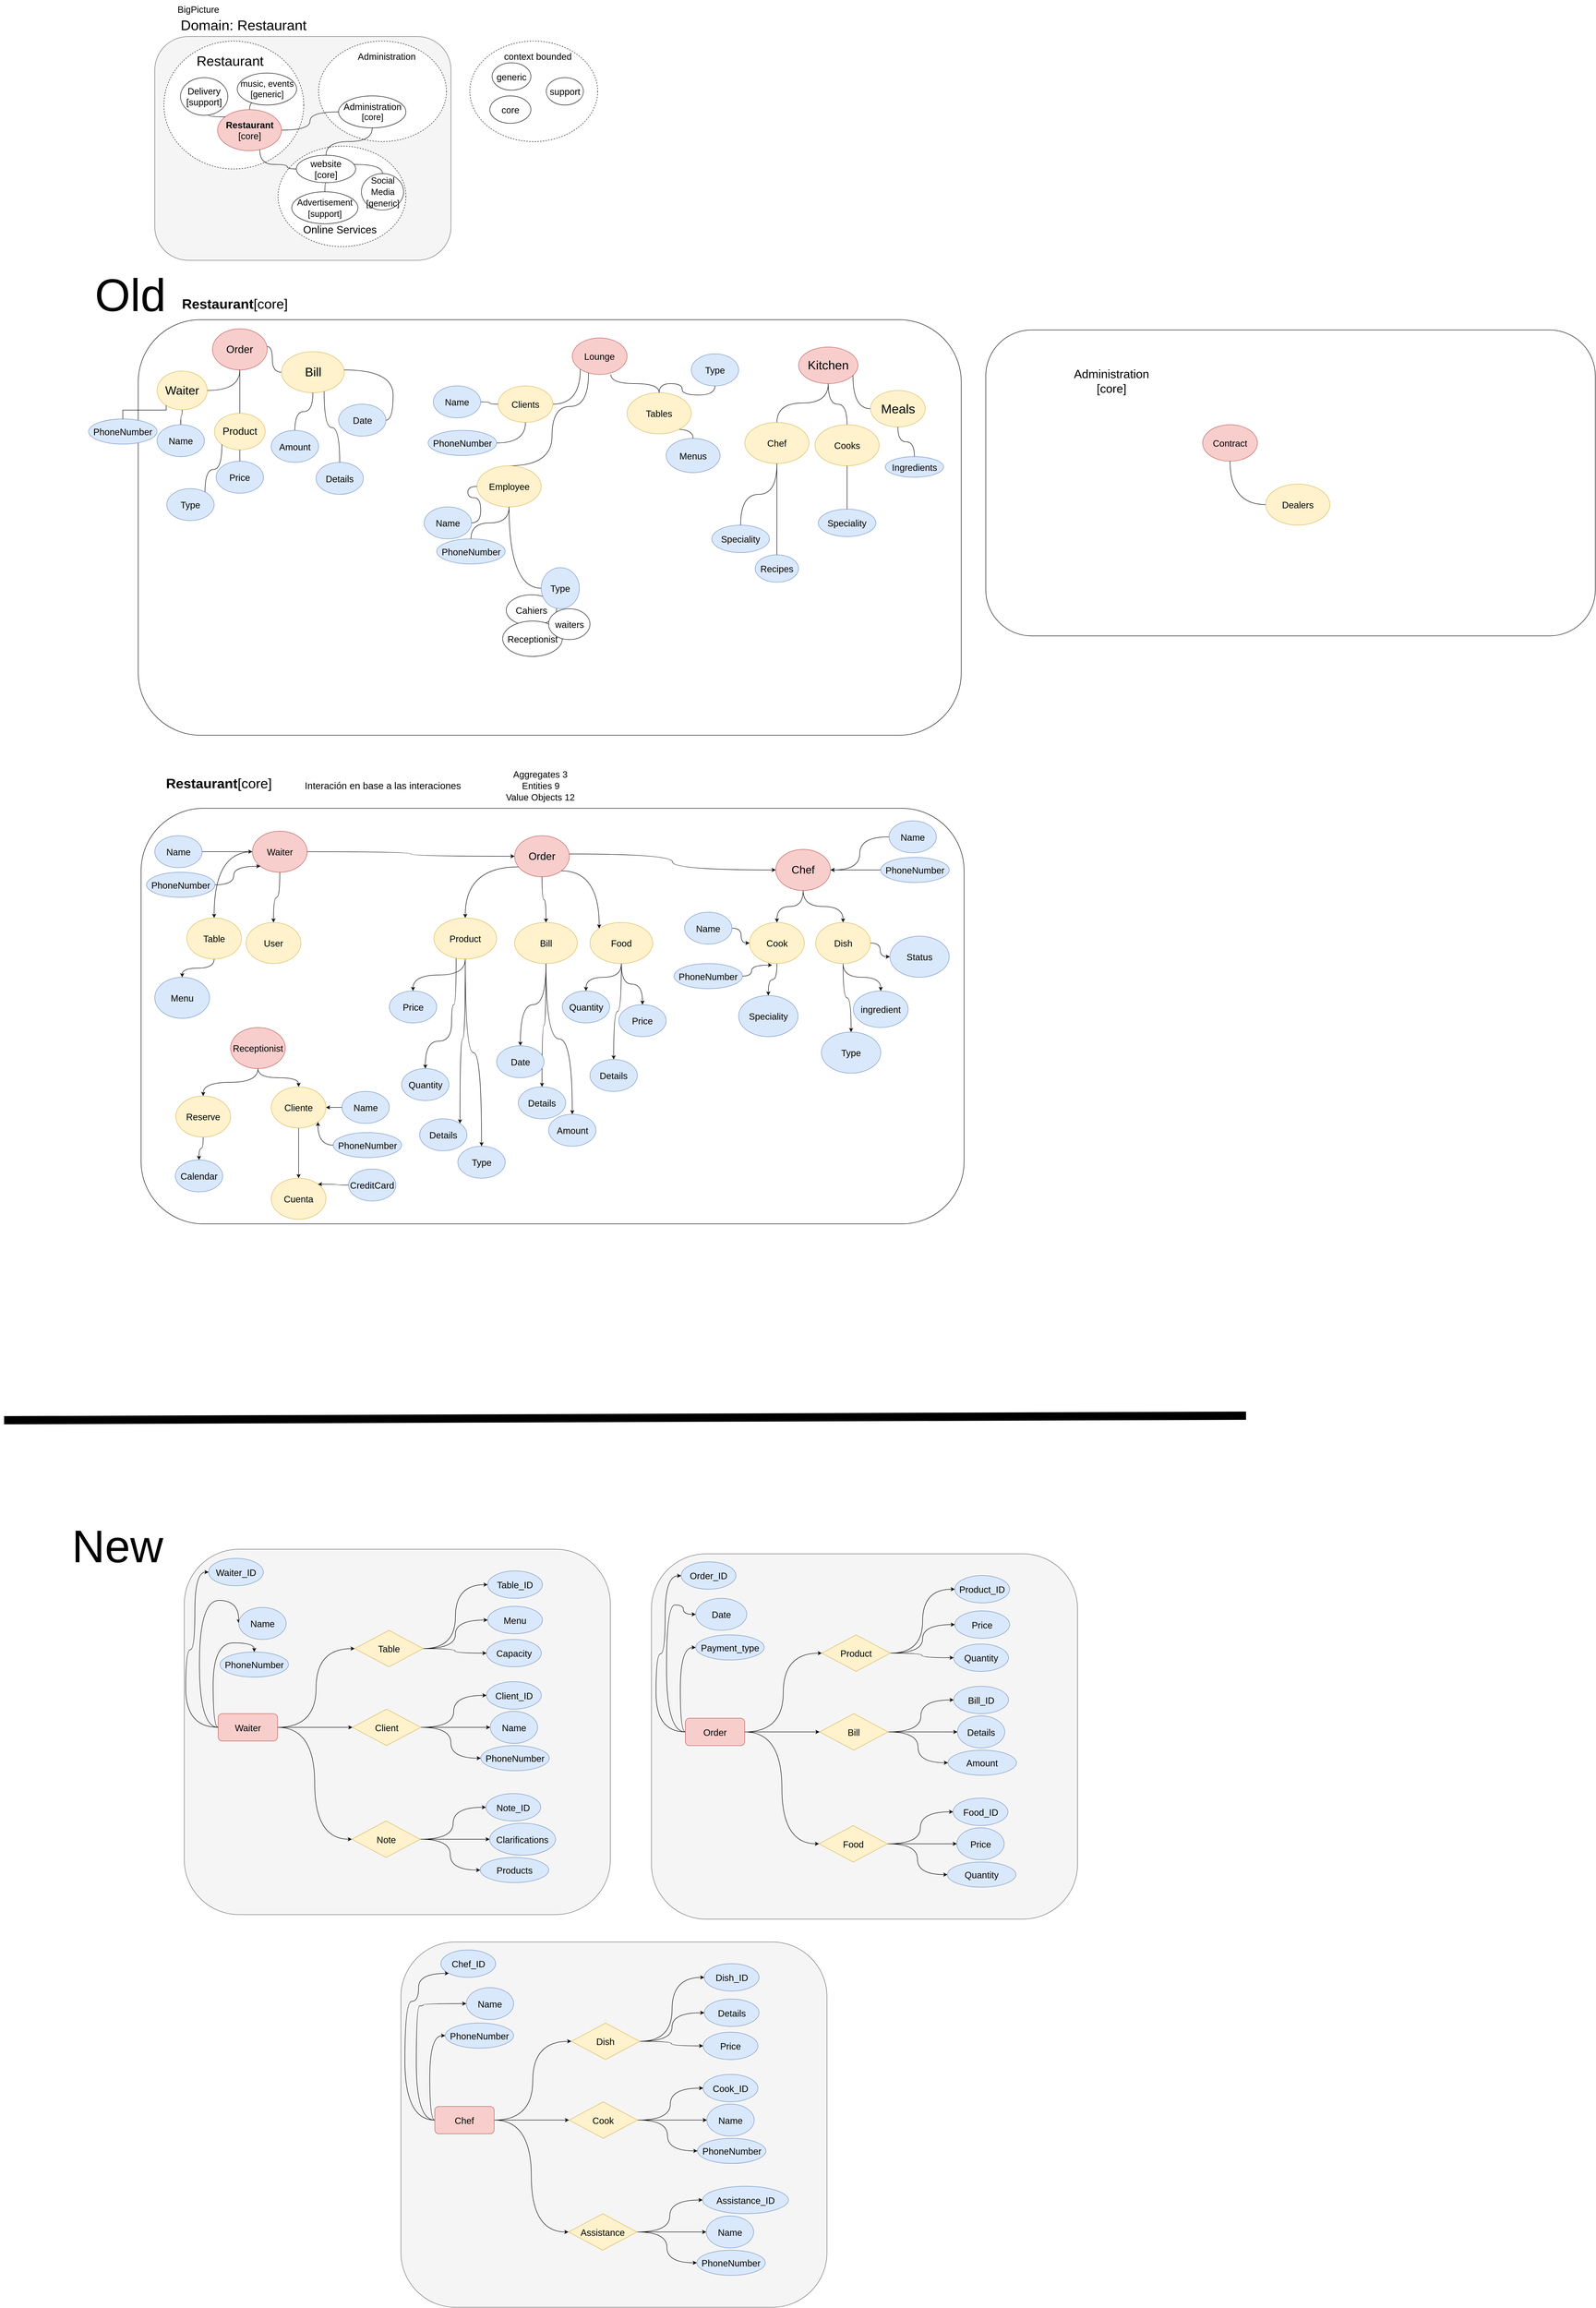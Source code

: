 <mxfile version="20.2.0" type="github" pages="3">
  <diagram id="0bSmpJjXT4QHC9Z0yinY" name="Análisis">
    <mxGraphModel dx="5258" dy="-776" grid="1" gridSize="10" guides="1" tooltips="1" connect="1" arrows="1" fold="1" page="1" pageScale="1" pageWidth="850" pageHeight="1100" math="0" shadow="0">
      <root>
        <mxCell id="0" />
        <mxCell id="1" parent="0" />
        <mxCell id="DAX1vT3-P7WtXW0Bt97T-1" value="" style="rounded=1;whiteSpace=wrap;html=1;fontSize=20;fillColor=#f5f5f5;fontColor=#333333;strokeColor=#666666;" parent="1" vertex="1">
          <mxGeometry x="-370" y="4180" width="648.75" height="490" as="geometry" />
        </mxCell>
        <mxCell id="DAX1vT3-P7WtXW0Bt97T-3" value="" style="ellipse;whiteSpace=wrap;html=1;fontSize=30;dashed=1;" parent="1" vertex="1">
          <mxGeometry x="-350" y="4190" width="306.25" height="280" as="geometry" />
        </mxCell>
        <mxCell id="DAX1vT3-P7WtXW0Bt97T-8" value="" style="ellipse;whiteSpace=wrap;html=1;fontSize=30;dashed=1;" parent="1" vertex="1">
          <mxGeometry x="-100" y="4420" width="280" height="220" as="geometry" />
        </mxCell>
        <mxCell id="lTyua5x1xezrOzLBA2Ur-2" value="" style="ellipse;whiteSpace=wrap;html=1;fontSize=30;dashed=1;" parent="1" vertex="1">
          <mxGeometry x="-11.25" y="4190" width="280" height="220" as="geometry" />
        </mxCell>
        <mxCell id="DAX1vT3-P7WtXW0Bt97T-15" value="" style="rounded=1;whiteSpace=wrap;html=1;fontSize=20;" parent="1" vertex="1">
          <mxGeometry x="-406.25" y="4800" width="1802.5" height="910" as="geometry" />
        </mxCell>
        <mxCell id="0j5r0Ggs8z3PcVSd7wvj-55" style="edgeStyle=orthogonalEdgeStyle;curved=1;orthogonalLoop=1;jettySize=auto;html=1;entryX=0.5;entryY=1;entryDx=0;entryDy=0;fontSize=30;endArrow=none;endFill=0;" parent="1" edge="1">
          <mxGeometry relative="1" as="geometry">
            <mxPoint x="153.75" y="3070" as="targetPoint" />
          </mxGeometry>
        </mxCell>
        <mxCell id="0j5r0Ggs8z3PcVSd7wvj-54" style="edgeStyle=orthogonalEdgeStyle;curved=1;orthogonalLoop=1;jettySize=auto;html=1;entryX=0;entryY=0.5;entryDx=0;entryDy=0;fontSize=30;endArrow=none;endFill=0;" parent="1" edge="1">
          <mxGeometry relative="1" as="geometry">
            <mxPoint x="113.75" y="3045" as="targetPoint" />
          </mxGeometry>
        </mxCell>
        <mxCell id="0j5r0Ggs8z3PcVSd7wvj-56" style="edgeStyle=orthogonalEdgeStyle;curved=1;orthogonalLoop=1;jettySize=auto;html=1;entryX=1;entryY=1;entryDx=0;entryDy=0;fontSize=30;endArrow=none;endFill=0;" parent="1" edge="1">
          <mxGeometry relative="1" as="geometry">
            <mxPoint x="233.75" y="3139.957" as="sourcePoint" />
          </mxGeometry>
        </mxCell>
        <mxCell id="DAX1vT3-P7WtXW0Bt97T-2" value="&lt;font style=&quot;font-size: 31px;&quot;&gt;Domain: &lt;/font&gt;&lt;font style=&quot;font-size: 31px;&quot;&gt;Restaurant&lt;/font&gt;" style="text;html=1;strokeColor=none;fillColor=none;align=center;verticalAlign=middle;whiteSpace=wrap;rounded=0;" parent="1" vertex="1">
          <mxGeometry x="-340" y="4140" width="328.75" height="30" as="geometry" />
        </mxCell>
        <mxCell id="DAX1vT3-P7WtXW0Bt97T-4" value="" style="ellipse;whiteSpace=wrap;html=1;fontSize=30;dashed=1;" parent="1" vertex="1">
          <mxGeometry x="320" y="4190" width="280" height="220" as="geometry" />
        </mxCell>
        <mxCell id="DAX1vT3-P7WtXW0Bt97T-69" style="edgeStyle=orthogonalEdgeStyle;curved=1;orthogonalLoop=1;jettySize=auto;html=1;fontSize=20;endArrow=none;endFill=0;" parent="1" source="DAX1vT3-P7WtXW0Bt97T-13" target="DAX1vT3-P7WtXW0Bt97T-59" edge="1">
          <mxGeometry relative="1" as="geometry">
            <Array as="points">
              <mxPoint x="-140" y="4460" />
              <mxPoint x="-80" y="4460" />
              <mxPoint x="-80" y="4470" />
            </Array>
          </mxGeometry>
        </mxCell>
        <mxCell id="DAX1vT3-P7WtXW0Bt97T-16" value="&lt;font style=&quot;font-size: 30px;&quot;&gt;&lt;b&gt;&lt;font style=&quot;font-size: 30px;&quot;&gt;Restaurant&lt;/font&gt;&lt;/b&gt;[core]&lt;/font&gt;" style="text;html=1;align=center;verticalAlign=middle;resizable=0;points=[];autosize=1;strokeColor=none;fillColor=none;fontSize=23;" parent="1" vertex="1">
          <mxGeometry x="-325" y="4740" width="260" height="50" as="geometry" />
        </mxCell>
        <mxCell id="DAX1vT3-P7WtXW0Bt97T-17" style="edgeStyle=orthogonalEdgeStyle;rounded=0;orthogonalLoop=1;jettySize=auto;html=1;exitX=0.5;exitY=1;exitDx=0;exitDy=0;" parent="1" edge="1">
          <mxGeometry relative="1" as="geometry">
            <mxPoint x="-173.75" y="4900" as="sourcePoint" />
            <mxPoint x="-173.75" y="4900" as="targetPoint" />
          </mxGeometry>
        </mxCell>
        <mxCell id="DAX1vT3-P7WtXW0Bt97T-60" value="&lt;font style=&quot;font-size: 20px;&quot;&gt;context bounded&lt;br&gt;&lt;/font&gt;" style="text;html=1;strokeColor=none;fillColor=none;align=center;verticalAlign=middle;whiteSpace=wrap;rounded=0;dashed=1;fontSize=30;" parent="1" vertex="1">
          <mxGeometry x="388.75" y="4202.5" width="160" height="35" as="geometry" />
        </mxCell>
        <mxCell id="DAX1vT3-P7WtXW0Bt97T-66" value="core" style="ellipse;whiteSpace=wrap;html=1;fontSize=20;" parent="1" vertex="1">
          <mxGeometry x="363.75" y="4310" width="90" height="60" as="geometry" />
        </mxCell>
        <mxCell id="DAX1vT3-P7WtXW0Bt97T-67" value="support" style="ellipse;whiteSpace=wrap;html=1;fontSize=20;" parent="1" vertex="1">
          <mxGeometry x="487.5" y="4270" width="81.25" height="60" as="geometry" />
        </mxCell>
        <mxCell id="DAX1vT3-P7WtXW0Bt97T-68" value="generic" style="ellipse;whiteSpace=wrap;html=1;fontSize=20;" parent="1" vertex="1">
          <mxGeometry x="368.75" y="4237.5" width="85" height="60" as="geometry" />
        </mxCell>
        <mxCell id="DAX1vT3-P7WtXW0Bt97T-139" value="BigPicture" style="text;html=1;align=center;verticalAlign=middle;resizable=0;points=[];autosize=1;strokeColor=none;fillColor=none;fontSize=20;" parent="1" vertex="1">
          <mxGeometry x="-330" y="4100" width="110" height="40" as="geometry" />
        </mxCell>
        <mxCell id="lTyua5x1xezrOzLBA2Ur-38" style="edgeStyle=orthogonalEdgeStyle;curved=1;orthogonalLoop=1;jettySize=auto;html=1;fontSize=20;endArrow=none;endFill=0;" parent="1" source="DAX1vT3-P7WtXW0Bt97T-27" target="DAX1vT3-P7WtXW0Bt97T-35" edge="1">
          <mxGeometry relative="1" as="geometry" />
        </mxCell>
        <mxCell id="DAX1vT3-P7WtXW0Bt97T-27" value="&lt;font style=&quot;font-size: 26px;&quot;&gt;Waiter&lt;/font&gt;" style="ellipse;whiteSpace=wrap;html=1;fillColor=#fff2cc;strokeColor=#d6b656;" parent="1" vertex="1">
          <mxGeometry x="-365" y="4912.5" width="110" height="85" as="geometry" />
        </mxCell>
        <mxCell id="lTyua5x1xezrOzLBA2Ur-39" style="edgeStyle=orthogonalEdgeStyle;curved=1;orthogonalLoop=1;jettySize=auto;html=1;fontSize=20;endArrow=none;endFill=0;" parent="1" source="DAX1vT3-P7WtXW0Bt97T-32" target="DAX1vT3-P7WtXW0Bt97T-35" edge="1">
          <mxGeometry relative="1" as="geometry" />
        </mxCell>
        <mxCell id="DAX1vT3-P7WtXW0Bt97T-32" value="&lt;font style=&quot;font-size: 22px;&quot;&gt;Product&lt;/font&gt;" style="ellipse;whiteSpace=wrap;html=1;fillColor=#fff2cc;strokeColor=#d6b656;" parent="1" vertex="1">
          <mxGeometry x="-239.38" y="5005" width="111.25" height="80" as="geometry" />
        </mxCell>
        <mxCell id="DAX1vT3-P7WtXW0Bt97T-35" value="&lt;font style=&quot;font-size: 23px;&quot;&gt;Order&lt;/font&gt;" style="ellipse;whiteSpace=wrap;html=1;fillColor=#f8cecc;strokeColor=#b85450;" parent="1" vertex="1">
          <mxGeometry x="-243.75" y="4820" width="120" height="90" as="geometry" />
        </mxCell>
        <mxCell id="lTyua5x1xezrOzLBA2Ur-41" style="edgeStyle=orthogonalEdgeStyle;curved=1;orthogonalLoop=1;jettySize=auto;html=1;entryX=1;entryY=0.432;entryDx=0;entryDy=0;entryPerimeter=0;fontSize=20;endArrow=none;endFill=0;" parent="1" source="DAX1vT3-P7WtXW0Bt97T-37" target="DAX1vT3-P7WtXW0Bt97T-35" edge="1">
          <mxGeometry relative="1" as="geometry" />
        </mxCell>
        <mxCell id="DAX1vT3-P7WtXW0Bt97T-37" value="&lt;font style=&quot;font-size: 27px;&quot;&gt;B&lt;/font&gt;&lt;font style=&quot;font-size: 27px;&quot;&gt;&lt;span dir=&quot;ltr&quot; data-tl=&quot;es&quot; data-sl=&quot;en&quot; tabindex=&quot;0&quot; role=&quot;button&quot; data-term-type=&quot;tl&quot; class=&quot;kgnlhe&quot;&gt;&lt;font style=&quot;font-size: 27px;&quot;&gt;i&lt;/font&gt;ll&lt;/span&gt;&lt;/font&gt;" style="ellipse;whiteSpace=wrap;html=1;fillColor=#fff2cc;strokeColor=#d6b656;" parent="1" vertex="1">
          <mxGeometry x="-92.5" y="4870" width="137.5" height="90" as="geometry" />
        </mxCell>
        <mxCell id="lTyua5x1xezrOzLBA2Ur-42" style="edgeStyle=orthogonalEdgeStyle;curved=1;orthogonalLoop=1;jettySize=auto;html=1;fontSize=20;endArrow=none;endFill=0;entryX=0;entryY=1;entryDx=0;entryDy=0;" parent="1" source="DAX1vT3-P7WtXW0Bt97T-115" target="DAX1vT3-P7WtXW0Bt97T-129" edge="1">
          <mxGeometry relative="1" as="geometry" />
        </mxCell>
        <mxCell id="DAX1vT3-P7WtXW0Bt97T-115" value="Clients" style="ellipse;whiteSpace=wrap;html=1;fontSize=20;fillColor=#fff2cc;strokeColor=#d6b656;" parent="1" vertex="1">
          <mxGeometry x="381.88" y="4945" width="120" height="80" as="geometry" />
        </mxCell>
        <mxCell id="lTyua5x1xezrOzLBA2Ur-45" style="edgeStyle=orthogonalEdgeStyle;curved=1;orthogonalLoop=1;jettySize=auto;html=1;entryX=0.5;entryY=1;entryDx=0;entryDy=0;fontSize=20;endArrow=none;endFill=0;" parent="1" source="DAX1vT3-P7WtXW0Bt97T-126" target="DAX1vT3-P7WtXW0Bt97T-131" edge="1">
          <mxGeometry relative="1" as="geometry" />
        </mxCell>
        <mxCell id="DAX1vT3-P7WtXW0Bt97T-126" value="Menus" style="ellipse;whiteSpace=wrap;html=1;fontSize=20;fillColor=#dae8fc;strokeColor=#6c8ebf;" parent="1" vertex="1">
          <mxGeometry x="750" y="5060" width="118.12" height="75" as="geometry" />
        </mxCell>
        <mxCell id="DAX1vT3-P7WtXW0Bt97T-129" value="&lt;span dir=&quot;ltr&quot; data-tl=&quot;es&quot; data-sl=&quot;en&quot; tabindex=&quot;0&quot; role=&quot;button&quot; data-term-type=&quot;tl&quot; class=&quot;kgnlhe&quot;&gt;Lounge&lt;/span&gt;" style="ellipse;whiteSpace=wrap;html=1;fontSize=20;fillColor=#f8cecc;strokeColor=#b85450;" parent="1" vertex="1">
          <mxGeometry x="544.38" y="4840" width="120" height="80" as="geometry" />
        </mxCell>
        <mxCell id="lTyua5x1xezrOzLBA2Ur-43" style="edgeStyle=orthogonalEdgeStyle;curved=1;orthogonalLoop=1;jettySize=auto;html=1;fontSize=20;endArrow=none;endFill=0;entryX=0.704;entryY=1;entryDx=0;entryDy=0;entryPerimeter=0;" parent="1" source="DAX1vT3-P7WtXW0Bt97T-131" target="DAX1vT3-P7WtXW0Bt97T-129" edge="1">
          <mxGeometry relative="1" as="geometry" />
        </mxCell>
        <mxCell id="DAX1vT3-P7WtXW0Bt97T-131" value="Tables" style="ellipse;whiteSpace=wrap;html=1;fontSize=20;fillColor=#fff2cc;strokeColor=#d6b656;" parent="1" vertex="1">
          <mxGeometry x="664.38" y="4960" width="140.62" height="90" as="geometry" />
        </mxCell>
        <mxCell id="lTyua5x1xezrOzLBA2Ur-9" style="edgeStyle=orthogonalEdgeStyle;curved=1;orthogonalLoop=1;jettySize=auto;html=1;fontSize=19;endArrow=none;endFill=0;" parent="1" source="DAX1vT3-P7WtXW0Bt97T-59" target="lTyua5x1xezrOzLBA2Ur-4" edge="1">
          <mxGeometry relative="1" as="geometry" />
        </mxCell>
        <mxCell id="DAX1vT3-P7WtXW0Bt97T-6" value="Restaurant" style="text;html=1;strokeColor=none;fillColor=none;align=center;verticalAlign=middle;whiteSpace=wrap;rounded=0;dashed=1;fontSize=30;" parent="1" vertex="1">
          <mxGeometry x="-240" y="4227.5" width="70" height="10" as="geometry" />
        </mxCell>
        <mxCell id="lTyua5x1xezrOzLBA2Ur-12" style="edgeStyle=orthogonalEdgeStyle;curved=1;orthogonalLoop=1;jettySize=auto;html=1;fontSize=19;endArrow=none;endFill=0;" parent="1" source="DAX1vT3-P7WtXW0Bt97T-13" target="DAX1vT3-P7WtXW0Bt97T-65" edge="1">
          <mxGeometry relative="1" as="geometry" />
        </mxCell>
        <mxCell id="lTyua5x1xezrOzLBA2Ur-13" style="edgeStyle=orthogonalEdgeStyle;curved=1;orthogonalLoop=1;jettySize=auto;html=1;fontSize=19;endArrow=none;endFill=0;" parent="1" source="DAX1vT3-P7WtXW0Bt97T-13" target="lTyua5x1xezrOzLBA2Ur-4" edge="1">
          <mxGeometry relative="1" as="geometry" />
        </mxCell>
        <mxCell id="DAX1vT3-P7WtXW0Bt97T-13" value="&lt;div style=&quot;font-size: 20px;&quot;&gt;&lt;font style=&quot;font-size: 20px;&quot;&gt;&lt;b&gt;&lt;font style=&quot;font-size: 20px;&quot;&gt;Restaurant&lt;/font&gt;&lt;/b&gt;&lt;/font&gt;&lt;/div&gt;&lt;div style=&quot;font-size: 20px;&quot;&gt;&lt;font style=&quot;font-size: 20px;&quot;&gt;[core]&lt;/font&gt;&lt;/div&gt;" style="ellipse;whiteSpace=wrap;html=1;fillColor=#f8cecc;strokeColor=#b85450;" parent="1" vertex="1">
          <mxGeometry x="-232.5" y="4340" width="140" height="90" as="geometry" />
        </mxCell>
        <mxCell id="DAX1vT3-P7WtXW0Bt97T-59" value="&lt;div&gt;website&lt;/div&gt;&lt;div&gt;[core]&lt;/div&gt;" style="ellipse;whiteSpace=wrap;html=1;fontSize=20;" parent="1" vertex="1">
          <mxGeometry x="-60" y="4440" width="130" height="60" as="geometry" />
        </mxCell>
        <mxCell id="DAX1vT3-P7WtXW0Bt97T-61" value="&lt;font style=&quot;font-size: 23px;&quot;&gt;Online Services&lt;/font&gt;" style="text;html=1;strokeColor=none;fillColor=none;align=center;verticalAlign=middle;whiteSpace=wrap;rounded=0;dashed=1;fontSize=30;" parent="1" vertex="1">
          <mxGeometry x="-92.5" y="4590" width="255" height="20" as="geometry" />
        </mxCell>
        <mxCell id="lTyua5x1xezrOzLBA2Ur-17" style="edgeStyle=orthogonalEdgeStyle;curved=1;orthogonalLoop=1;jettySize=auto;html=1;fontSize=19;endArrow=none;endFill=0;" parent="1" source="DAX1vT3-P7WtXW0Bt97T-62" target="DAX1vT3-P7WtXW0Bt97T-59" edge="1">
          <mxGeometry relative="1" as="geometry">
            <Array as="points">
              <mxPoint x="129" y="4460" />
            </Array>
          </mxGeometry>
        </mxCell>
        <mxCell id="DAX1vT3-P7WtXW0Bt97T-62" value="&lt;div align=&quot;center&quot;&gt;&lt;font style=&quot;font-size: 19px;&quot;&gt;Social Media &lt;/font&gt;&lt;font style=&quot;font-size: 19px;&quot;&gt;[generic]&lt;/font&gt;&lt;/div&gt;" style="ellipse;whiteSpace=wrap;html=1;fontSize=20;align=center;" parent="1" vertex="1">
          <mxGeometry x="82.5" y="4480" width="92.5" height="80" as="geometry" />
        </mxCell>
        <mxCell id="lTyua5x1xezrOzLBA2Ur-14" style="edgeStyle=orthogonalEdgeStyle;curved=1;orthogonalLoop=1;jettySize=auto;html=1;fontSize=19;endArrow=none;endFill=0;" parent="1" source="DAX1vT3-P7WtXW0Bt97T-63" target="DAX1vT3-P7WtXW0Bt97T-59" edge="1">
          <mxGeometry relative="1" as="geometry" />
        </mxCell>
        <mxCell id="DAX1vT3-P7WtXW0Bt97T-63" value="&lt;font style=&quot;font-size: 19px;&quot;&gt;Advertisement&lt;br&gt;[support]&lt;/font&gt;" style="ellipse;whiteSpace=wrap;html=1;fontSize=20;" parent="1" vertex="1">
          <mxGeometry x="-70" y="4520" width="145" height="70" as="geometry" />
        </mxCell>
        <mxCell id="lTyua5x1xezrOzLBA2Ur-10" style="edgeStyle=orthogonalEdgeStyle;curved=1;orthogonalLoop=1;jettySize=auto;html=1;fontSize=19;endArrow=none;endFill=0;" parent="1" source="DAX1vT3-P7WtXW0Bt97T-64" target="DAX1vT3-P7WtXW0Bt97T-13" edge="1">
          <mxGeometry relative="1" as="geometry">
            <Array as="points">
              <mxPoint x="-252" y="4356" />
            </Array>
          </mxGeometry>
        </mxCell>
        <mxCell id="DAX1vT3-P7WtXW0Bt97T-64" value="&lt;div&gt;Delivery&lt;/div&gt;&lt;div&gt;[support]&lt;/div&gt;" style="ellipse;whiteSpace=wrap;html=1;fontSize=20;" parent="1" vertex="1">
          <mxGeometry x="-313.75" y="4270" width="103.75" height="82.5" as="geometry" />
        </mxCell>
        <mxCell id="DAX1vT3-P7WtXW0Bt97T-65" value="&lt;div style=&quot;font-size: 19px;&quot;&gt;&lt;font style=&quot;font-size: 19px;&quot;&gt;music, events&lt;br&gt;&lt;/font&gt;&lt;/div&gt;&lt;div style=&quot;font-size: 19px;&quot;&gt;&lt;font style=&quot;font-size: 19px;&quot;&gt;[generic]&lt;/font&gt;&lt;/div&gt;" style="ellipse;whiteSpace=wrap;html=1;fontSize=20;" parent="1" vertex="1">
          <mxGeometry x="-189.37" y="4260" width="130" height="70" as="geometry" />
        </mxCell>
        <mxCell id="lTyua5x1xezrOzLBA2Ur-4" value="&lt;font style=&quot;font-size: 20px;&quot;&gt;Administration&lt;/font&gt;&lt;div style=&quot;font-size: 19px;&quot;&gt;&lt;font style=&quot;font-size: 19px;&quot;&gt;[core]&lt;/font&gt;&lt;/div&gt;" style="ellipse;whiteSpace=wrap;html=1;fontSize=20;" parent="1" vertex="1">
          <mxGeometry x="32.5" y="4310" width="147.5" height="70" as="geometry" />
        </mxCell>
        <mxCell id="lTyua5x1xezrOzLBA2Ur-6" value="&lt;font style=&quot;font-size: 20px;&quot;&gt;Administration&lt;/font&gt;" style="text;html=1;strokeColor=none;fillColor=none;align=center;verticalAlign=middle;whiteSpace=wrap;rounded=0;dashed=1;fontSize=30;" parent="1" vertex="1">
          <mxGeometry x="57.5" y="4202.5" width="160" height="35" as="geometry" />
        </mxCell>
        <mxCell id="lTyua5x1xezrOzLBA2Ur-18" value="" style="rounded=1;whiteSpace=wrap;html=1;fontSize=20;" parent="1" vertex="1">
          <mxGeometry x="1450" y="4822.5" width="1335" height="670" as="geometry" />
        </mxCell>
        <mxCell id="lTyua5x1xezrOzLBA2Ur-19" value="&lt;div style=&quot;font-size: 26px;&quot;&gt;&lt;font style=&quot;font-size: 26px;&quot;&gt;Administration&lt;/font&gt;&lt;/div&gt;&lt;div style=&quot;font-size: 26px;&quot;&gt;&lt;font style=&quot;font-size: 26px;&quot;&gt;[core]&lt;/font&gt;&lt;/div&gt;" style="text;html=1;align=center;verticalAlign=middle;resizable=0;points=[];autosize=1;strokeColor=none;fillColor=none;fontSize=23;" parent="1" vertex="1">
          <mxGeometry x="1630" y="4895" width="190" height="80" as="geometry" />
        </mxCell>
        <mxCell id="DAX1vT3-P7WtXW0Bt97T-117" value="Contract" style="ellipse;whiteSpace=wrap;html=1;fontSize=20;fillColor=#f8cecc;strokeColor=#b85450;" parent="1" vertex="1">
          <mxGeometry x="1925" y="5030" width="120" height="80" as="geometry" />
        </mxCell>
        <mxCell id="lTyua5x1xezrOzLBA2Ur-61" style="edgeStyle=orthogonalEdgeStyle;curved=1;orthogonalLoop=1;jettySize=auto;html=1;fontSize=20;endArrow=none;endFill=0;" parent="1" source="DAX1vT3-P7WtXW0Bt97T-120" target="DAX1vT3-P7WtXW0Bt97T-117" edge="1">
          <mxGeometry relative="1" as="geometry" />
        </mxCell>
        <mxCell id="DAX1vT3-P7WtXW0Bt97T-120" value="&lt;span class=&quot;VIiyi&quot; lang=&quot;en&quot;&gt;&lt;span data-number-of-phrases=&quot;1&quot; data-phrase-index=&quot;0&quot; data-language-to-translate-into=&quot;es&quot; data-language-for-alternatives=&quot;en&quot; class=&quot;JLqJ4b ChMk0b&quot;&gt;&lt;span class=&quot;Q4iAWc&quot;&gt;Dealers&lt;/span&gt;&lt;/span&gt;&lt;/span&gt;" style="ellipse;whiteSpace=wrap;html=1;fontSize=20;fillColor=#fff2cc;strokeColor=#d6b656;" parent="1" vertex="1">
          <mxGeometry x="2063.12" y="5160" width="140.62" height="90" as="geometry" />
        </mxCell>
        <mxCell id="lTyua5x1xezrOzLBA2Ur-36" style="edgeStyle=orthogonalEdgeStyle;curved=1;orthogonalLoop=1;jettySize=auto;html=1;fontSize=20;endArrow=none;endFill=0;" parent="1" source="DAX1vT3-P7WtXW0Bt97T-122" target="lTyua5x1xezrOzLBA2Ur-22" edge="1">
          <mxGeometry relative="1" as="geometry" />
        </mxCell>
        <mxCell id="DAX1vT3-P7WtXW0Bt97T-122" value="Cooks" style="ellipse;whiteSpace=wrap;html=1;fontSize=20;fillColor=#fff2cc;strokeColor=#d6b656;" parent="1" vertex="1">
          <mxGeometry x="1075.94" y="5030" width="140.62" height="90" as="geometry" />
        </mxCell>
        <mxCell id="lTyua5x1xezrOzLBA2Ur-35" style="edgeStyle=orthogonalEdgeStyle;curved=1;orthogonalLoop=1;jettySize=auto;html=1;fontSize=20;endArrow=none;endFill=0;" parent="1" source="DAX1vT3-P7WtXW0Bt97T-123" target="lTyua5x1xezrOzLBA2Ur-22" edge="1">
          <mxGeometry relative="1" as="geometry" />
        </mxCell>
        <mxCell id="DAX1vT3-P7WtXW0Bt97T-123" value="Chef" style="ellipse;whiteSpace=wrap;html=1;fontSize=20;fillColor=#fff2cc;strokeColor=#d6b656;" parent="1" vertex="1">
          <mxGeometry x="922.25" y="5025" width="140.62" height="90" as="geometry" />
        </mxCell>
        <mxCell id="lTyua5x1xezrOzLBA2Ur-22" value="&lt;font style=&quot;font-size: 27px;&quot;&gt;Kitchen&lt;/font&gt;" style="ellipse;whiteSpace=wrap;html=1;fillColor=#f8cecc;strokeColor=#b85450;" parent="1" vertex="1">
          <mxGeometry x="1040" y="4860" width="130" height="80" as="geometry" />
        </mxCell>
        <mxCell id="lTyua5x1xezrOzLBA2Ur-37" style="edgeStyle=orthogonalEdgeStyle;curved=1;orthogonalLoop=1;jettySize=auto;html=1;entryX=0.916;entryY=0.778;entryDx=0;entryDy=0;entryPerimeter=0;fontSize=20;endArrow=none;endFill=0;" parent="1" source="lTyua5x1xezrOzLBA2Ur-24" target="lTyua5x1xezrOzLBA2Ur-22" edge="1">
          <mxGeometry relative="1" as="geometry" />
        </mxCell>
        <mxCell id="lTyua5x1xezrOzLBA2Ur-24" value="&lt;font style=&quot;font-size: 28px;&quot;&gt;Meals&lt;/font&gt;" style="ellipse;whiteSpace=wrap;html=1;fillColor=#fff2cc;strokeColor=#d6b656;" parent="1" vertex="1">
          <mxGeometry x="1197.5" y="4955" width="120" height="80" as="geometry" />
        </mxCell>
        <mxCell id="lTyua5x1xezrOzLBA2Ur-28" value="Cahiers" style="ellipse;whiteSpace=wrap;html=1;fontSize=20;" parent="1" vertex="1">
          <mxGeometry x="399.69" y="5402.5" width="110.31" height="67.5" as="geometry" />
        </mxCell>
        <mxCell id="lTyua5x1xezrOzLBA2Ur-30" value="Receptionist" style="ellipse;whiteSpace=wrap;html=1;fontSize=20;" parent="1" vertex="1">
          <mxGeometry x="391.88" y="5460" width="130.62" height="77.5" as="geometry" />
        </mxCell>
        <mxCell id="lTyua5x1xezrOzLBA2Ur-54" style="edgeStyle=orthogonalEdgeStyle;curved=1;orthogonalLoop=1;jettySize=auto;html=1;fontSize=20;endArrow=none;endFill=0;" parent="1" source="lTyua5x1xezrOzLBA2Ur-32" target="lTyua5x1xezrOzLBA2Ur-24" edge="1">
          <mxGeometry relative="1" as="geometry" />
        </mxCell>
        <mxCell id="lTyua5x1xezrOzLBA2Ur-32" value="Ingredients" style="ellipse;whiteSpace=wrap;html=1;fontSize=20;fillColor=#dae8fc;strokeColor=#6c8ebf;" parent="1" vertex="1">
          <mxGeometry x="1230" y="5100" width="127.5" height="45" as="geometry" />
        </mxCell>
        <mxCell id="lTyua5x1xezrOzLBA2Ur-53" style="edgeStyle=orthogonalEdgeStyle;curved=1;orthogonalLoop=1;jettySize=auto;html=1;fontSize=20;endArrow=none;endFill=0;" parent="1" source="lTyua5x1xezrOzLBA2Ur-33" target="DAX1vT3-P7WtXW0Bt97T-123" edge="1">
          <mxGeometry relative="1" as="geometry" />
        </mxCell>
        <mxCell id="lTyua5x1xezrOzLBA2Ur-33" value="Recipes" style="ellipse;whiteSpace=wrap;html=1;fontSize=20;fillColor=#dae8fc;strokeColor=#6c8ebf;" parent="1" vertex="1">
          <mxGeometry x="945" y="5315" width="95" height="60" as="geometry" />
        </mxCell>
        <mxCell id="lTyua5x1xezrOzLBA2Ur-52" style="edgeStyle=orthogonalEdgeStyle;curved=1;orthogonalLoop=1;jettySize=auto;html=1;fontSize=20;endArrow=none;endFill=0;" parent="1" source="lTyua5x1xezrOzLBA2Ur-34" target="DAX1vT3-P7WtXW0Bt97T-123" edge="1">
          <mxGeometry relative="1" as="geometry" />
        </mxCell>
        <mxCell id="lTyua5x1xezrOzLBA2Ur-34" value="Speciality" style="ellipse;whiteSpace=wrap;html=1;fontSize=20;fillColor=#dae8fc;strokeColor=#6c8ebf;" parent="1" vertex="1">
          <mxGeometry x="850" y="5250" width="126.25" height="60" as="geometry" />
        </mxCell>
        <mxCell id="lTyua5x1xezrOzLBA2Ur-49" value="Value Objects 12" style="text;html=1;align=center;verticalAlign=middle;resizable=0;points=[];autosize=1;strokeColor=none;fillColor=none;fontSize=20;" parent="1" vertex="1">
          <mxGeometry x="388.75" y="5825" width="170" height="40" as="geometry" />
        </mxCell>
        <mxCell id="lTyua5x1xezrOzLBA2Ur-50" value="Aggregates 3" style="text;html=1;align=center;verticalAlign=middle;resizable=0;points=[];autosize=1;strokeColor=none;fillColor=none;fontSize=20;" parent="1" vertex="1">
          <mxGeometry x="403.75" y="5775" width="140" height="40" as="geometry" />
        </mxCell>
        <mxCell id="lTyua5x1xezrOzLBA2Ur-51" value="Entities 9" style="text;html=1;align=center;verticalAlign=middle;resizable=0;points=[];autosize=1;strokeColor=none;fillColor=none;fontSize=20;" parent="1" vertex="1">
          <mxGeometry x="420" y="5800" width="110" height="40" as="geometry" />
        </mxCell>
        <mxCell id="lTyua5x1xezrOzLBA2Ur-57" style="edgeStyle=orthogonalEdgeStyle;curved=1;orthogonalLoop=1;jettySize=auto;html=1;fontSize=20;endArrow=none;endFill=0;" parent="1" source="lTyua5x1xezrOzLBA2Ur-56" target="DAX1vT3-P7WtXW0Bt97T-32" edge="1">
          <mxGeometry relative="1" as="geometry" />
        </mxCell>
        <mxCell id="lTyua5x1xezrOzLBA2Ur-56" value="Price" style="ellipse;whiteSpace=wrap;html=1;fontSize=20;fillColor=#dae8fc;strokeColor=#6c8ebf;" parent="1" vertex="1">
          <mxGeometry x="-235.62" y="5110" width="103.75" height="70" as="geometry" />
        </mxCell>
        <mxCell id="lTyua5x1xezrOzLBA2Ur-63" style="edgeStyle=orthogonalEdgeStyle;curved=1;orthogonalLoop=1;jettySize=auto;html=1;fontSize=20;endArrow=none;endFill=0;" parent="1" source="lTyua5x1xezrOzLBA2Ur-62" target="DAX1vT3-P7WtXW0Bt97T-27" edge="1">
          <mxGeometry relative="1" as="geometry" />
        </mxCell>
        <mxCell id="hv1RF9TcLmQcWsHln04_-3" style="edgeStyle=orthogonalEdgeStyle;rounded=0;orthogonalLoop=1;jettySize=auto;html=1;exitX=0.5;exitY=0;exitDx=0;exitDy=0;fontSize=26;endArrow=none;endFill=0;" parent="1" source="lTyua5x1xezrOzLBA2Ur-62" edge="1">
          <mxGeometry relative="1" as="geometry">
            <mxPoint x="-313.385" y="5020" as="targetPoint" />
          </mxGeometry>
        </mxCell>
        <mxCell id="lTyua5x1xezrOzLBA2Ur-62" value="Name" style="ellipse;whiteSpace=wrap;html=1;fontSize=20;fillColor=#dae8fc;strokeColor=#6c8ebf;" parent="1" vertex="1">
          <mxGeometry x="-365" y="5030" width="103.75" height="70" as="geometry" />
        </mxCell>
        <mxCell id="lTyua5x1xezrOzLBA2Ur-66" style="edgeStyle=orthogonalEdgeStyle;curved=1;orthogonalLoop=1;jettySize=auto;html=1;entryX=0;entryY=1;entryDx=0;entryDy=0;fontSize=20;endArrow=none;endFill=0;" parent="1" source="lTyua5x1xezrOzLBA2Ur-65" target="DAX1vT3-P7WtXW0Bt97T-32" edge="1">
          <mxGeometry relative="1" as="geometry">
            <Array as="points">
              <mxPoint x="-260" y="5128" />
              <mxPoint x="-223" y="5128" />
            </Array>
          </mxGeometry>
        </mxCell>
        <mxCell id="lTyua5x1xezrOzLBA2Ur-65" value="Type" style="ellipse;whiteSpace=wrap;html=1;fontSize=20;fillColor=#dae8fc;strokeColor=#6c8ebf;" parent="1" vertex="1">
          <mxGeometry x="-343.75" y="5170" width="103.75" height="70" as="geometry" />
        </mxCell>
        <mxCell id="lTyua5x1xezrOzLBA2Ur-75" style="edgeStyle=orthogonalEdgeStyle;curved=1;orthogonalLoop=1;jettySize=auto;html=1;fontSize=20;endArrow=none;endFill=0;" parent="1" source="lTyua5x1xezrOzLBA2Ur-67" target="DAX1vT3-P7WtXW0Bt97T-115" edge="1">
          <mxGeometry relative="1" as="geometry" />
        </mxCell>
        <mxCell id="lTyua5x1xezrOzLBA2Ur-67" value="Name" style="ellipse;whiteSpace=wrap;html=1;fontSize=20;fillColor=#dae8fc;strokeColor=#6c8ebf;" parent="1" vertex="1">
          <mxGeometry x="240" y="4945" width="103.75" height="70" as="geometry" />
        </mxCell>
        <mxCell id="lTyua5x1xezrOzLBA2Ur-86" style="edgeStyle=orthogonalEdgeStyle;curved=1;orthogonalLoop=1;jettySize=auto;html=1;fontSize=20;endArrow=none;endFill=0;" parent="1" source="lTyua5x1xezrOzLBA2Ur-68" target="DAX1vT3-P7WtXW0Bt97T-115" edge="1">
          <mxGeometry relative="1" as="geometry" />
        </mxCell>
        <mxCell id="lTyua5x1xezrOzLBA2Ur-68" value="PhoneNumber" style="ellipse;whiteSpace=wrap;html=1;fontSize=20;fillColor=#dae8fc;strokeColor=#6c8ebf;" parent="1" vertex="1">
          <mxGeometry x="228.75" y="5042.5" width="150" height="55" as="geometry" />
        </mxCell>
        <mxCell id="lTyua5x1xezrOzLBA2Ur-85" style="edgeStyle=orthogonalEdgeStyle;curved=1;orthogonalLoop=1;jettySize=auto;html=1;fontSize=20;endArrow=none;endFill=0;" parent="1" source="lTyua5x1xezrOzLBA2Ur-69" target="DAX1vT3-P7WtXW0Bt97T-129" edge="1">
          <mxGeometry relative="1" as="geometry">
            <Array as="points">
              <mxPoint x="500" y="5120" />
              <mxPoint x="500" y="4990" />
              <mxPoint x="580" y="4990" />
            </Array>
          </mxGeometry>
        </mxCell>
        <mxCell id="lTyua5x1xezrOzLBA2Ur-69" value="Employee" style="ellipse;whiteSpace=wrap;html=1;fontSize=20;fillColor=#fff2cc;strokeColor=#d6b656;" parent="1" vertex="1">
          <mxGeometry x="335.63" y="5120" width="140.62" height="90" as="geometry" />
        </mxCell>
        <mxCell id="lTyua5x1xezrOzLBA2Ur-78" style="edgeStyle=orthogonalEdgeStyle;curved=1;orthogonalLoop=1;jettySize=auto;html=1;fontSize=20;endArrow=none;endFill=0;" parent="1" source="lTyua5x1xezrOzLBA2Ur-77" target="lTyua5x1xezrOzLBA2Ur-69" edge="1">
          <mxGeometry relative="1" as="geometry" />
        </mxCell>
        <mxCell id="lTyua5x1xezrOzLBA2Ur-77" value="Name" style="ellipse;whiteSpace=wrap;html=1;fontSize=20;fillColor=#dae8fc;strokeColor=#6c8ebf;" parent="1" vertex="1">
          <mxGeometry x="220" y="5210" width="103.75" height="70" as="geometry" />
        </mxCell>
        <mxCell id="lTyua5x1xezrOzLBA2Ur-80" style="edgeStyle=orthogonalEdgeStyle;curved=1;orthogonalLoop=1;jettySize=auto;html=1;fontSize=20;endArrow=none;endFill=0;" parent="1" source="lTyua5x1xezrOzLBA2Ur-79" target="lTyua5x1xezrOzLBA2Ur-69" edge="1">
          <mxGeometry relative="1" as="geometry" />
        </mxCell>
        <mxCell id="lTyua5x1xezrOzLBA2Ur-79" value="PhoneNumber" style="ellipse;whiteSpace=wrap;html=1;fontSize=20;fillColor=#dae8fc;strokeColor=#6c8ebf;" parent="1" vertex="1">
          <mxGeometry x="247.5" y="5280" width="150" height="55" as="geometry" />
        </mxCell>
        <mxCell id="lTyua5x1xezrOzLBA2Ur-82" style="edgeStyle=orthogonalEdgeStyle;curved=1;orthogonalLoop=1;jettySize=auto;html=1;fontSize=20;endArrow=none;endFill=0;" parent="1" source="lTyua5x1xezrOzLBA2Ur-81" target="lTyua5x1xezrOzLBA2Ur-69" edge="1">
          <mxGeometry relative="1" as="geometry" />
        </mxCell>
        <mxCell id="lTyua5x1xezrOzLBA2Ur-81" value="Type" style="ellipse;whiteSpace=wrap;html=1;fontSize=20;fillColor=#dae8fc;strokeColor=#6c8ebf;" parent="1" vertex="1">
          <mxGeometry x="476.25" y="5343" width="83.75" height="90" as="geometry" />
        </mxCell>
        <mxCell id="lTyua5x1xezrOzLBA2Ur-84" style="edgeStyle=orthogonalEdgeStyle;curved=1;orthogonalLoop=1;jettySize=auto;html=1;fontSize=20;endArrow=none;endFill=0;" parent="1" source="lTyua5x1xezrOzLBA2Ur-83" target="DAX1vT3-P7WtXW0Bt97T-131" edge="1">
          <mxGeometry relative="1" as="geometry" />
        </mxCell>
        <mxCell id="lTyua5x1xezrOzLBA2Ur-83" value="Type" style="ellipse;whiteSpace=wrap;html=1;fontSize=20;fillColor=#dae8fc;strokeColor=#6c8ebf;" parent="1" vertex="1">
          <mxGeometry x="805" y="4875" width="103.75" height="70" as="geometry" />
        </mxCell>
        <mxCell id="DAX1vT3-P7WtXW0Bt97T-125" value="&lt;span class=&quot;VIiyi&quot; lang=&quot;en&quot;&gt;&lt;span data-number-of-phrases=&quot;1&quot; data-phrase-index=&quot;0&quot; data-language-to-translate-into=&quot;es&quot; data-language-for-alternatives=&quot;en&quot; class=&quot;JLqJ4b ChMk0b&quot;&gt;&lt;span class=&quot;Q4iAWc&quot;&gt;waiters&lt;/span&gt;&lt;/span&gt;&lt;/span&gt;" style="ellipse;whiteSpace=wrap;html=1;fontSize=20;" parent="1" vertex="1">
          <mxGeometry x="492.5" y="5433" width="90.62" height="67.5" as="geometry" />
        </mxCell>
        <mxCell id="Bbec6crdTqSMzyoNAQCH-2" style="edgeStyle=orthogonalEdgeStyle;curved=1;orthogonalLoop=1;jettySize=auto;html=1;fontSize=20;endArrow=none;endFill=0;" parent="1" source="Bbec6crdTqSMzyoNAQCH-1" target="DAX1vT3-P7WtXW0Bt97T-37" edge="1">
          <mxGeometry relative="1" as="geometry" />
        </mxCell>
        <mxCell id="Bbec6crdTqSMzyoNAQCH-1" value="&lt;span class=&quot;VIiyi&quot; lang=&quot;en&quot;&gt;&lt;span data-number-of-phrases=&quot;1&quot; data-phrase-index=&quot;0&quot; data-language-to-translate-into=&quot;es&quot; data-language-for-alternatives=&quot;en&quot; class=&quot;JLqJ4b ChMk0b&quot;&gt;&lt;span class=&quot;Q4iAWc&quot;&gt;Amount&lt;/span&gt;&lt;/span&gt;&lt;/span&gt;" style="ellipse;whiteSpace=wrap;html=1;fontSize=20;fillColor=#dae8fc;strokeColor=#6c8ebf;" parent="1" vertex="1">
          <mxGeometry x="-115" y="5042.5" width="103.75" height="70" as="geometry" />
        </mxCell>
        <mxCell id="8_fvQv3DdIzauOjRgLpF-1" style="edgeStyle=orthogonalEdgeStyle;curved=1;orthogonalLoop=1;jettySize=auto;html=1;entryX=0.679;entryY=0.968;entryDx=0;entryDy=0;entryPerimeter=0;fontSize=31;endArrow=none;endFill=0;" parent="1" source="Bbec6crdTqSMzyoNAQCH-3" target="DAX1vT3-P7WtXW0Bt97T-37" edge="1">
          <mxGeometry relative="1" as="geometry" />
        </mxCell>
        <mxCell id="Bbec6crdTqSMzyoNAQCH-3" value="Details" style="ellipse;whiteSpace=wrap;html=1;fontSize=20;fillColor=#dae8fc;strokeColor=#6c8ebf;" parent="1" vertex="1">
          <mxGeometry x="-16.87" y="5112.5" width="103.75" height="70" as="geometry" />
        </mxCell>
        <mxCell id="Bbec6crdTqSMzyoNAQCH-6" style="edgeStyle=orthogonalEdgeStyle;curved=1;orthogonalLoop=1;jettySize=auto;html=1;fontSize=20;endArrow=none;endFill=0;" parent="1" source="Bbec6crdTqSMzyoNAQCH-5" target="DAX1vT3-P7WtXW0Bt97T-37" edge="1">
          <mxGeometry relative="1" as="geometry">
            <Array as="points">
              <mxPoint x="152" y="4910" />
            </Array>
          </mxGeometry>
        </mxCell>
        <mxCell id="Bbec6crdTqSMzyoNAQCH-5" value="Date" style="ellipse;whiteSpace=wrap;html=1;fontSize=20;fillColor=#dae8fc;strokeColor=#6c8ebf;" parent="1" vertex="1">
          <mxGeometry x="32.5" y="4985" width="103.75" height="70" as="geometry" />
        </mxCell>
        <mxCell id="v1lRZiUfuoqdWfx_y_J0-2" style="edgeStyle=orthogonalEdgeStyle;curved=1;orthogonalLoop=1;jettySize=auto;html=1;fontSize=27;endArrow=none;endFill=0;" parent="1" source="v1lRZiUfuoqdWfx_y_J0-1" target="DAX1vT3-P7WtXW0Bt97T-122" edge="1">
          <mxGeometry relative="1" as="geometry" />
        </mxCell>
        <mxCell id="v1lRZiUfuoqdWfx_y_J0-1" value="Speciality" style="ellipse;whiteSpace=wrap;html=1;fontSize=20;fillColor=#dae8fc;strokeColor=#6c8ebf;" parent="1" vertex="1">
          <mxGeometry x="1083.13" y="5215" width="126.25" height="60" as="geometry" />
        </mxCell>
        <mxCell id="hv1RF9TcLmQcWsHln04_-2" style="edgeStyle=orthogonalEdgeStyle;rounded=0;orthogonalLoop=1;jettySize=auto;html=1;fontSize=27;endArrow=none;endFill=0;" parent="1" source="hv1RF9TcLmQcWsHln04_-1" target="DAX1vT3-P7WtXW0Bt97T-27" edge="1">
          <mxGeometry relative="1" as="geometry">
            <Array as="points">
              <mxPoint x="-440" y="4998" />
              <mxPoint x="-345" y="4998" />
            </Array>
          </mxGeometry>
        </mxCell>
        <mxCell id="hv1RF9TcLmQcWsHln04_-1" value="PhoneNumber" style="ellipse;whiteSpace=wrap;html=1;fontSize=20;fillColor=#dae8fc;strokeColor=#6c8ebf;" parent="1" vertex="1">
          <mxGeometry x="-515" y="5017.5" width="150" height="55" as="geometry" />
        </mxCell>
        <mxCell id="NGWxDmbknvY1ipSMau9H-1" value="" style="rounded=1;whiteSpace=wrap;html=1;fontSize=20;" vertex="1" parent="1">
          <mxGeometry x="-400" y="5870" width="1802.5" height="910" as="geometry" />
        </mxCell>
        <mxCell id="rT9RM8q3ttlF1nSpYQXB-5" style="edgeStyle=orthogonalEdgeStyle;curved=1;orthogonalLoop=1;jettySize=auto;html=1;fontSize=20;" edge="1" parent="1" source="NGWxDmbknvY1ipSMau9H-2" target="L01o8qVv-l2yqodlDqUU-2">
          <mxGeometry relative="1" as="geometry" />
        </mxCell>
        <mxCell id="rT9RM8q3ttlF1nSpYQXB-6" style="edgeStyle=orthogonalEdgeStyle;curved=1;orthogonalLoop=1;jettySize=auto;html=1;entryX=0.5;entryY=0;entryDx=0;entryDy=0;fontSize=20;" edge="1" parent="1" source="NGWxDmbknvY1ipSMau9H-2" target="L01o8qVv-l2yqodlDqUU-1">
          <mxGeometry relative="1" as="geometry" />
        </mxCell>
        <mxCell id="-EnrU_9MdUWueC1Je4tZ-2" style="edgeStyle=orthogonalEdgeStyle;curved=1;orthogonalLoop=1;jettySize=auto;html=1;fontSize=20;strokeWidth=1;" edge="1" parent="1" source="NGWxDmbknvY1ipSMau9H-2" target="NGWxDmbknvY1ipSMau9H-4">
          <mxGeometry relative="1" as="geometry" />
        </mxCell>
        <mxCell id="NGWxDmbknvY1ipSMau9H-2" value="&lt;font style=&quot;font-size: 20px;&quot;&gt;Waiter&lt;/font&gt;" style="ellipse;whiteSpace=wrap;html=1;fillColor=#f8cecc;strokeColor=#b85450;" vertex="1" parent="1">
          <mxGeometry x="-156.25" y="5920" width="120" height="90" as="geometry" />
        </mxCell>
        <mxCell id="rT9RM8q3ttlF1nSpYQXB-1" style="edgeStyle=orthogonalEdgeStyle;curved=1;orthogonalLoop=1;jettySize=auto;html=1;fontSize=21;" edge="1" parent="1" source="NGWxDmbknvY1ipSMau9H-3" target="NGWxDmbknvY1ipSMau9H-5">
          <mxGeometry relative="1" as="geometry" />
        </mxCell>
        <mxCell id="-EnrU_9MdUWueC1Je4tZ-8" style="edgeStyle=orthogonalEdgeStyle;curved=1;orthogonalLoop=1;jettySize=auto;html=1;entryX=0.5;entryY=0;entryDx=0;entryDy=0;fontSize=20;strokeWidth=1;" edge="1" parent="1" source="NGWxDmbknvY1ipSMau9H-3" target="-EnrU_9MdUWueC1Je4tZ-7">
          <mxGeometry relative="1" as="geometry" />
        </mxCell>
        <mxCell id="NGWxDmbknvY1ipSMau9H-3" value="&lt;font style=&quot;font-size: 24px;&quot;&gt;Chef&lt;/font&gt;" style="ellipse;whiteSpace=wrap;html=1;fillColor=#f8cecc;strokeColor=#b85450;" vertex="1" parent="1">
          <mxGeometry x="990" y="5960" width="120" height="90" as="geometry" />
        </mxCell>
        <mxCell id="-EnrU_9MdUWueC1Je4tZ-1" style="edgeStyle=orthogonalEdgeStyle;curved=1;orthogonalLoop=1;jettySize=auto;html=1;fontSize=20;strokeWidth=1;" edge="1" parent="1" source="NGWxDmbknvY1ipSMau9H-4" target="rT9RM8q3ttlF1nSpYQXB-3">
          <mxGeometry relative="1" as="geometry" />
        </mxCell>
        <mxCell id="-EnrU_9MdUWueC1Je4tZ-5" style="edgeStyle=orthogonalEdgeStyle;curved=1;orthogonalLoop=1;jettySize=auto;html=1;fontSize=20;strokeWidth=1;" edge="1" parent="1" source="NGWxDmbknvY1ipSMau9H-4" target="NGWxDmbknvY1ipSMau9H-3">
          <mxGeometry relative="1" as="geometry">
            <Array as="points">
              <mxPoint x="764" y="5970" />
              <mxPoint x="764" y="6005" />
            </Array>
          </mxGeometry>
        </mxCell>
        <mxCell id="Q6my2rlleqP9WsR7bMJH-2" style="edgeStyle=orthogonalEdgeStyle;curved=1;orthogonalLoop=1;jettySize=auto;html=1;fontSize=20;startArrow=none;startFill=0;endArrow=classic;endFill=1;strokeWidth=1;exitX=0.075;exitY=0.759;exitDx=0;exitDy=0;exitPerimeter=0;" edge="1" parent="1" source="NGWxDmbknvY1ipSMau9H-4" target="Q6my2rlleqP9WsR7bMJH-1">
          <mxGeometry relative="1" as="geometry" />
        </mxCell>
        <mxCell id="Q6my2rlleqP9WsR7bMJH-4" style="edgeStyle=orthogonalEdgeStyle;curved=1;orthogonalLoop=1;jettySize=auto;html=1;entryX=0;entryY=0;entryDx=0;entryDy=0;fontSize=20;startArrow=none;startFill=0;endArrow=classic;endFill=1;strokeWidth=1;exitX=1;exitY=1;exitDx=0;exitDy=0;" edge="1" parent="1" source="NGWxDmbknvY1ipSMau9H-4" target="Q6my2rlleqP9WsR7bMJH-3">
          <mxGeometry relative="1" as="geometry" />
        </mxCell>
        <mxCell id="NGWxDmbknvY1ipSMau9H-4" value="&lt;font style=&quot;font-size: 23px;&quot;&gt;Order&lt;/font&gt;" style="ellipse;whiteSpace=wrap;html=1;fillColor=#f8cecc;strokeColor=#b85450;" vertex="1" parent="1">
          <mxGeometry x="418.06" y="5930" width="120" height="90" as="geometry" />
        </mxCell>
        <mxCell id="rT9RM8q3ttlF1nSpYQXB-2" style="edgeStyle=orthogonalEdgeStyle;curved=1;orthogonalLoop=1;jettySize=auto;html=1;fontSize=21;" edge="1" parent="1" source="NGWxDmbknvY1ipSMau9H-5" target="NGWxDmbknvY1ipSMau9H-6">
          <mxGeometry relative="1" as="geometry" />
        </mxCell>
        <mxCell id="O4ATB4X1bgY2uuegFGlC-3" style="edgeStyle=orthogonalEdgeStyle;curved=1;orthogonalLoop=1;jettySize=auto;html=1;entryX=0.5;entryY=0;entryDx=0;entryDy=0;fontSize=20;startArrow=none;startFill=0;endArrow=classic;endFill=1;strokeWidth=1;" edge="1" parent="1" source="NGWxDmbknvY1ipSMau9H-5" target="O4ATB4X1bgY2uuegFGlC-2">
          <mxGeometry relative="1" as="geometry" />
        </mxCell>
        <mxCell id="O4ATB4X1bgY2uuegFGlC-4" style="edgeStyle=orthogonalEdgeStyle;curved=1;orthogonalLoop=1;jettySize=auto;html=1;fontSize=20;startArrow=none;startFill=0;endArrow=classic;endFill=1;strokeWidth=1;" edge="1" parent="1" source="NGWxDmbknvY1ipSMau9H-5" target="rT9RM8q3ttlF1nSpYQXB-9">
          <mxGeometry relative="1" as="geometry" />
        </mxCell>
        <mxCell id="NGWxDmbknvY1ipSMau9H-5" value="&lt;font style=&quot;font-size: 20px;&quot;&gt;Dish&lt;/font&gt;" style="ellipse;whiteSpace=wrap;html=1;fillColor=#fff2cc;strokeColor=#d6b656;" vertex="1" parent="1">
          <mxGeometry x="1077.5" y="6120" width="120" height="90" as="geometry" />
        </mxCell>
        <mxCell id="NGWxDmbknvY1ipSMau9H-6" value="ingredient" style="ellipse;whiteSpace=wrap;html=1;fontSize=20;fillColor=#dae8fc;strokeColor=#6c8ebf;" vertex="1" parent="1">
          <mxGeometry x="1160" y="6270" width="120" height="80" as="geometry" />
        </mxCell>
        <mxCell id="L01o8qVv-l2yqodlDqUU-1" value="&lt;font style=&quot;font-size: 20px;&quot;&gt;User&lt;/font&gt;" style="ellipse;whiteSpace=wrap;html=1;fillColor=#fff2cc;strokeColor=#d6b656;" vertex="1" parent="1">
          <mxGeometry x="-170" y="6120" width="120" height="90" as="geometry" />
        </mxCell>
        <mxCell id="rT9RM8q3ttlF1nSpYQXB-8" style="edgeStyle=orthogonalEdgeStyle;curved=1;orthogonalLoop=1;jettySize=auto;html=1;fontSize=20;" edge="1" parent="1" source="L01o8qVv-l2yqodlDqUU-2" target="rT9RM8q3ttlF1nSpYQXB-7">
          <mxGeometry relative="1" as="geometry" />
        </mxCell>
        <mxCell id="L01o8qVv-l2yqodlDqUU-2" value="&lt;font style=&quot;font-size: 20px;&quot;&gt;Table&lt;/font&gt;" style="ellipse;whiteSpace=wrap;html=1;fillColor=#fff2cc;strokeColor=#d6b656;" vertex="1" parent="1">
          <mxGeometry x="-300" y="6110" width="120" height="90" as="geometry" />
        </mxCell>
        <mxCell id="AOhCnS2wQFxNc9L47ud4-1" value="&lt;font style=&quot;font-size: 30px;&quot;&gt;&lt;b&gt;&lt;font style=&quot;font-size: 30px;&quot;&gt;Restaurant&lt;/font&gt;&lt;/b&gt;[core]&lt;/font&gt;" style="text;html=1;align=center;verticalAlign=middle;resizable=0;points=[];autosize=1;strokeColor=none;fillColor=none;fontSize=23;" vertex="1" parent="1">
          <mxGeometry x="-360" y="5790" width="260" height="50" as="geometry" />
        </mxCell>
        <mxCell id="AOhCnS2wQFxNc9L47ud4-2" value="Interación en base a las interaciones" style="text;html=1;align=center;verticalAlign=middle;resizable=0;points=[];autosize=1;strokeColor=none;fillColor=none;fontSize=21;" vertex="1" parent="1">
          <mxGeometry x="-56.25" y="5800" width="370" height="40" as="geometry" />
        </mxCell>
        <mxCell id="Q6my2rlleqP9WsR7bMJH-8" style="edgeStyle=orthogonalEdgeStyle;curved=1;orthogonalLoop=1;jettySize=auto;html=1;fontSize=20;startArrow=none;startFill=0;endArrow=classic;endFill=1;strokeWidth=1;" edge="1" parent="1" source="rT9RM8q3ttlF1nSpYQXB-3" target="Q6my2rlleqP9WsR7bMJH-7">
          <mxGeometry relative="1" as="geometry" />
        </mxCell>
        <mxCell id="Q6my2rlleqP9WsR7bMJH-9" style="edgeStyle=orthogonalEdgeStyle;curved=1;orthogonalLoop=1;jettySize=auto;html=1;fontSize=20;startArrow=none;startFill=0;endArrow=classic;endFill=1;strokeWidth=1;" edge="1" parent="1" source="rT9RM8q3ttlF1nSpYQXB-3" target="Q6my2rlleqP9WsR7bMJH-6">
          <mxGeometry relative="1" as="geometry" />
        </mxCell>
        <mxCell id="Q6my2rlleqP9WsR7bMJH-10" style="edgeStyle=orthogonalEdgeStyle;curved=1;orthogonalLoop=1;jettySize=auto;html=1;fontSize=20;startArrow=none;startFill=0;endArrow=classic;endFill=1;strokeWidth=1;" edge="1" parent="1" source="rT9RM8q3ttlF1nSpYQXB-3" target="Q6my2rlleqP9WsR7bMJH-5">
          <mxGeometry relative="1" as="geometry" />
        </mxCell>
        <mxCell id="rT9RM8q3ttlF1nSpYQXB-3" value="&lt;font style=&quot;font-size: 20px;&quot;&gt;B&lt;/font&gt;&lt;font style=&quot;font-size: 20px;&quot;&gt;&lt;span dir=&quot;ltr&quot; data-tl=&quot;es&quot; data-sl=&quot;en&quot; tabindex=&quot;0&quot; role=&quot;button&quot; data-term-type=&quot;tl&quot; class=&quot;kgnlhe&quot;&gt;&lt;font style=&quot;font-size: 20px;&quot;&gt;i&lt;/font&gt;ll&lt;/span&gt;&lt;/font&gt;" style="ellipse;whiteSpace=wrap;html=1;fillColor=#fff2cc;strokeColor=#d6b656;" vertex="1" parent="1">
          <mxGeometry x="418.06" y="6120" width="137.5" height="90" as="geometry" />
        </mxCell>
        <mxCell id="rT9RM8q3ttlF1nSpYQXB-7" value="&lt;font style=&quot;font-size: 20px;&quot;&gt;Menu&lt;/font&gt;" style="ellipse;whiteSpace=wrap;html=1;fillColor=#dae8fc;strokeColor=#6c8ebf;" vertex="1" parent="1">
          <mxGeometry x="-370" y="6240" width="120" height="90" as="geometry" />
        </mxCell>
        <mxCell id="rT9RM8q3ttlF1nSpYQXB-9" value="&lt;font style=&quot;font-size: 20px;&quot;&gt;Status&lt;/font&gt;" style="ellipse;whiteSpace=wrap;html=1;fillColor=#dae8fc;strokeColor=#6c8ebf;" vertex="1" parent="1">
          <mxGeometry x="1240" y="6150" width="130" height="90" as="geometry" />
        </mxCell>
        <mxCell id="O4ATB4X1bgY2uuegFGlC-15" style="edgeStyle=orthogonalEdgeStyle;curved=1;orthogonalLoop=1;jettySize=auto;html=1;fontSize=20;startArrow=none;startFill=0;endArrow=classic;endFill=1;strokeWidth=1;" edge="1" parent="1" source="hUt6pSvU4ijbIUWqdxz7-3" target="hUt6pSvU4ijbIUWqdxz7-4">
          <mxGeometry relative="1" as="geometry" />
        </mxCell>
        <mxCell id="O4ATB4X1bgY2uuegFGlC-16" style="edgeStyle=orthogonalEdgeStyle;curved=1;orthogonalLoop=1;jettySize=auto;html=1;fontSize=20;startArrow=none;startFill=0;endArrow=classic;endFill=1;strokeWidth=1;" edge="1" parent="1" source="hUt6pSvU4ijbIUWqdxz7-3" target="Q6my2rlleqP9WsR7bMJH-34">
          <mxGeometry relative="1" as="geometry" />
        </mxCell>
        <mxCell id="hUt6pSvU4ijbIUWqdxz7-3" value="&lt;font style=&quot;font-size: 20px;&quot;&gt;Receptionist&lt;/font&gt;" style="ellipse;whiteSpace=wrap;html=1;fillColor=#f8cecc;strokeColor=#b85450;" vertex="1" parent="1">
          <mxGeometry x="-204" y="6350" width="120" height="90" as="geometry" />
        </mxCell>
        <mxCell id="O4ATB4X1bgY2uuegFGlC-29" style="edgeStyle=orthogonalEdgeStyle;curved=1;orthogonalLoop=1;jettySize=auto;html=1;entryX=0.5;entryY=0;entryDx=0;entryDy=0;fontSize=20;startArrow=none;startFill=0;endArrow=classic;endFill=1;strokeWidth=1;" edge="1" parent="1" source="hUt6pSvU4ijbIUWqdxz7-4" target="O4ATB4X1bgY2uuegFGlC-28">
          <mxGeometry relative="1" as="geometry" />
        </mxCell>
        <mxCell id="hUt6pSvU4ijbIUWqdxz7-4" value="&lt;font style=&quot;font-size: 20px;&quot;&gt;Reserve&lt;/font&gt;" style="ellipse;whiteSpace=wrap;html=1;fillColor=#fff2cc;strokeColor=#d6b656;" vertex="1" parent="1">
          <mxGeometry x="-324" y="6500" width="120" height="90" as="geometry" />
        </mxCell>
        <mxCell id="Q6my2rlleqP9WsR7bMJH-17" style="edgeStyle=orthogonalEdgeStyle;curved=1;orthogonalLoop=1;jettySize=auto;html=1;fontSize=20;startArrow=none;startFill=0;endArrow=classic;endFill=1;strokeWidth=1;" edge="1" parent="1" source="-EnrU_9MdUWueC1Je4tZ-7" target="Q6my2rlleqP9WsR7bMJH-16">
          <mxGeometry relative="1" as="geometry" />
        </mxCell>
        <mxCell id="-EnrU_9MdUWueC1Je4tZ-7" value="&lt;font style=&quot;font-size: 20px;&quot;&gt;Cook&lt;/font&gt;" style="ellipse;whiteSpace=wrap;html=1;fillColor=#fff2cc;strokeColor=#d6b656;" vertex="1" parent="1">
          <mxGeometry x="932.56" y="6120" width="120" height="90" as="geometry" />
        </mxCell>
        <mxCell id="Q6my2rlleqP9WsR7bMJH-13" style="edgeStyle=orthogonalEdgeStyle;curved=1;orthogonalLoop=1;jettySize=auto;html=1;fontSize=20;startArrow=none;startFill=0;endArrow=classic;endFill=1;strokeWidth=1;" edge="1" parent="1" source="Q6my2rlleqP9WsR7bMJH-1" target="Q6my2rlleqP9WsR7bMJH-11">
          <mxGeometry relative="1" as="geometry" />
        </mxCell>
        <mxCell id="Q6my2rlleqP9WsR7bMJH-27" style="edgeStyle=orthogonalEdgeStyle;curved=1;orthogonalLoop=1;jettySize=auto;html=1;entryX=0.5;entryY=0;entryDx=0;entryDy=0;fontSize=20;startArrow=none;startFill=0;endArrow=classic;endFill=1;strokeWidth=1;" edge="1" parent="1" source="Q6my2rlleqP9WsR7bMJH-1" target="Q6my2rlleqP9WsR7bMJH-26">
          <mxGeometry relative="1" as="geometry">
            <Array as="points">
              <mxPoint x="290" y="6300" />
              <mxPoint x="280" y="6300" />
              <mxPoint x="280" y="6380" />
              <mxPoint x="223" y="6380" />
            </Array>
          </mxGeometry>
        </mxCell>
        <mxCell id="Q6my2rlleqP9WsR7bMJH-29" style="edgeStyle=orthogonalEdgeStyle;curved=1;orthogonalLoop=1;jettySize=auto;html=1;entryX=1;entryY=0;entryDx=0;entryDy=0;fontSize=20;startArrow=none;startFill=0;endArrow=classic;endFill=1;strokeWidth=1;" edge="1" parent="1" source="Q6my2rlleqP9WsR7bMJH-1" target="Q6my2rlleqP9WsR7bMJH-28">
          <mxGeometry relative="1" as="geometry" />
        </mxCell>
        <mxCell id="O4ATB4X1bgY2uuegFGlC-10" style="edgeStyle=orthogonalEdgeStyle;curved=1;orthogonalLoop=1;jettySize=auto;html=1;fontSize=20;startArrow=none;startFill=0;endArrow=classic;endFill=1;strokeWidth=1;" edge="1" parent="1" source="Q6my2rlleqP9WsR7bMJH-1" target="O4ATB4X1bgY2uuegFGlC-9">
          <mxGeometry relative="1" as="geometry" />
        </mxCell>
        <mxCell id="Q6my2rlleqP9WsR7bMJH-1" value="&lt;font style=&quot;font-size: 20px;&quot;&gt;Product&lt;/font&gt;" style="ellipse;whiteSpace=wrap;html=1;fillColor=#fff2cc;strokeColor=#d6b656;" vertex="1" parent="1">
          <mxGeometry x="241.25" y="6110" width="137.5" height="90" as="geometry" />
        </mxCell>
        <mxCell id="Q6my2rlleqP9WsR7bMJH-15" style="edgeStyle=orthogonalEdgeStyle;curved=1;orthogonalLoop=1;jettySize=auto;html=1;fontSize=20;startArrow=none;startFill=0;endArrow=classic;endFill=1;strokeWidth=1;" edge="1" parent="1" source="Q6my2rlleqP9WsR7bMJH-3" target="Q6my2rlleqP9WsR7bMJH-14">
          <mxGeometry relative="1" as="geometry" />
        </mxCell>
        <mxCell id="Q6my2rlleqP9WsR7bMJH-31" style="edgeStyle=orthogonalEdgeStyle;curved=1;orthogonalLoop=1;jettySize=auto;html=1;entryX=0.5;entryY=0;entryDx=0;entryDy=0;fontSize=20;startArrow=none;startFill=0;endArrow=classic;endFill=1;strokeWidth=1;" edge="1" parent="1" source="Q6my2rlleqP9WsR7bMJH-3" target="Q6my2rlleqP9WsR7bMJH-30">
          <mxGeometry relative="1" as="geometry" />
        </mxCell>
        <mxCell id="Q6my2rlleqP9WsR7bMJH-33" style="edgeStyle=orthogonalEdgeStyle;curved=1;orthogonalLoop=1;jettySize=auto;html=1;fontSize=20;startArrow=none;startFill=0;endArrow=classic;endFill=1;strokeWidth=1;" edge="1" parent="1" source="Q6my2rlleqP9WsR7bMJH-3" target="Q6my2rlleqP9WsR7bMJH-32">
          <mxGeometry relative="1" as="geometry" />
        </mxCell>
        <mxCell id="Q6my2rlleqP9WsR7bMJH-3" value="&lt;font style=&quot;font-size: 20px;&quot;&gt;Food&lt;/font&gt;" style="ellipse;whiteSpace=wrap;html=1;fillColor=#fff2cc;strokeColor=#d6b656;" vertex="1" parent="1">
          <mxGeometry x="583.12" y="6120" width="137.5" height="90" as="geometry" />
        </mxCell>
        <mxCell id="Q6my2rlleqP9WsR7bMJH-5" value="&lt;span class=&quot;VIiyi&quot; lang=&quot;en&quot;&gt;&lt;span data-number-of-phrases=&quot;1&quot; data-phrase-index=&quot;0&quot; data-language-to-translate-into=&quot;es&quot; data-language-for-alternatives=&quot;en&quot; class=&quot;JLqJ4b ChMk0b&quot;&gt;&lt;span class=&quot;Q4iAWc&quot;&gt;Amount&lt;/span&gt;&lt;/span&gt;&lt;/span&gt;" style="ellipse;whiteSpace=wrap;html=1;fontSize=20;fillColor=#dae8fc;strokeColor=#6c8ebf;" vertex="1" parent="1">
          <mxGeometry x="492.5" y="6540" width="103.75" height="70" as="geometry" />
        </mxCell>
        <mxCell id="Q6my2rlleqP9WsR7bMJH-6" value="Details" style="ellipse;whiteSpace=wrap;html=1;fontSize=20;fillColor=#dae8fc;strokeColor=#6c8ebf;" vertex="1" parent="1">
          <mxGeometry x="426.18" y="6480" width="103.75" height="70" as="geometry" />
        </mxCell>
        <mxCell id="Q6my2rlleqP9WsR7bMJH-7" value="Date" style="ellipse;whiteSpace=wrap;html=1;fontSize=20;fillColor=#dae8fc;strokeColor=#6c8ebf;" vertex="1" parent="1">
          <mxGeometry x="378.75" y="6390" width="103.75" height="70" as="geometry" />
        </mxCell>
        <mxCell id="Q6my2rlleqP9WsR7bMJH-11" value="Price" style="ellipse;whiteSpace=wrap;html=1;fontSize=20;fillColor=#dae8fc;strokeColor=#6c8ebf;" vertex="1" parent="1">
          <mxGeometry x="143.75" y="6270" width="103.75" height="70" as="geometry" />
        </mxCell>
        <mxCell id="Q6my2rlleqP9WsR7bMJH-14" value="Price" style="ellipse;whiteSpace=wrap;html=1;fontSize=20;fillColor=#dae8fc;strokeColor=#6c8ebf;" vertex="1" parent="1">
          <mxGeometry x="646.25" y="6300" width="103.75" height="70" as="geometry" />
        </mxCell>
        <mxCell id="Q6my2rlleqP9WsR7bMJH-16" value="&lt;font style=&quot;font-size: 20px;&quot;&gt;Speciality&lt;/font&gt;" style="ellipse;whiteSpace=wrap;html=1;fillColor=#dae8fc;strokeColor=#6c8ebf;" vertex="1" parent="1">
          <mxGeometry x="908.75" y="6280" width="130" height="90" as="geometry" />
        </mxCell>
        <mxCell id="Q6my2rlleqP9WsR7bMJH-19" style="edgeStyle=orthogonalEdgeStyle;curved=1;orthogonalLoop=1;jettySize=auto;html=1;fontSize=20;startArrow=none;startFill=0;endArrow=classic;endFill=1;strokeWidth=1;" edge="1" parent="1" source="Q6my2rlleqP9WsR7bMJH-18" target="NGWxDmbknvY1ipSMau9H-2">
          <mxGeometry relative="1" as="geometry" />
        </mxCell>
        <mxCell id="Q6my2rlleqP9WsR7bMJH-18" value="Name" style="ellipse;whiteSpace=wrap;html=1;fontSize=20;fillColor=#dae8fc;strokeColor=#6c8ebf;" vertex="1" parent="1">
          <mxGeometry x="-370" y="5930" width="103.75" height="70" as="geometry" />
        </mxCell>
        <mxCell id="Q6my2rlleqP9WsR7bMJH-21" style="edgeStyle=orthogonalEdgeStyle;curved=1;orthogonalLoop=1;jettySize=auto;html=1;entryX=0;entryY=1;entryDx=0;entryDy=0;fontSize=20;startArrow=none;startFill=0;endArrow=classic;endFill=1;strokeWidth=1;" edge="1" parent="1" source="Q6my2rlleqP9WsR7bMJH-20" target="NGWxDmbknvY1ipSMau9H-2">
          <mxGeometry relative="1" as="geometry" />
        </mxCell>
        <mxCell id="Q6my2rlleqP9WsR7bMJH-20" value="PhoneNumber" style="ellipse;whiteSpace=wrap;html=1;fontSize=20;fillColor=#dae8fc;strokeColor=#6c8ebf;" vertex="1" parent="1">
          <mxGeometry x="-388.12" y="6010" width="150" height="55" as="geometry" />
        </mxCell>
        <mxCell id="Q6my2rlleqP9WsR7bMJH-25" style="edgeStyle=orthogonalEdgeStyle;curved=1;orthogonalLoop=1;jettySize=auto;html=1;fontSize=20;startArrow=none;startFill=0;endArrow=classic;endFill=1;strokeWidth=1;" edge="1" parent="1" source="Q6my2rlleqP9WsR7bMJH-22" target="NGWxDmbknvY1ipSMau9H-3">
          <mxGeometry relative="1" as="geometry" />
        </mxCell>
        <mxCell id="Q6my2rlleqP9WsR7bMJH-22" value="Name" style="ellipse;whiteSpace=wrap;html=1;fontSize=20;fillColor=#dae8fc;strokeColor=#6c8ebf;" vertex="1" parent="1">
          <mxGeometry x="1238.12" y="5897.5" width="103.75" height="70" as="geometry" />
        </mxCell>
        <mxCell id="Q6my2rlleqP9WsR7bMJH-24" style="edgeStyle=orthogonalEdgeStyle;curved=1;orthogonalLoop=1;jettySize=auto;html=1;entryX=1;entryY=0.5;entryDx=0;entryDy=0;fontSize=20;startArrow=none;startFill=0;endArrow=classic;endFill=1;strokeWidth=1;" edge="1" parent="1" source="Q6my2rlleqP9WsR7bMJH-23" target="NGWxDmbknvY1ipSMau9H-3">
          <mxGeometry relative="1" as="geometry" />
        </mxCell>
        <mxCell id="Q6my2rlleqP9WsR7bMJH-23" value="PhoneNumber" style="ellipse;whiteSpace=wrap;html=1;fontSize=20;fillColor=#dae8fc;strokeColor=#6c8ebf;" vertex="1" parent="1">
          <mxGeometry x="1220" y="5977.5" width="150" height="55" as="geometry" />
        </mxCell>
        <mxCell id="Q6my2rlleqP9WsR7bMJH-26" value="Quantity" style="ellipse;whiteSpace=wrap;html=1;fontSize=20;fillColor=#dae8fc;strokeColor=#6c8ebf;" vertex="1" parent="1">
          <mxGeometry x="170.63" y="6440" width="103.75" height="70" as="geometry" />
        </mxCell>
        <mxCell id="Q6my2rlleqP9WsR7bMJH-28" value="Details" style="ellipse;whiteSpace=wrap;html=1;fontSize=20;fillColor=#dae8fc;strokeColor=#6c8ebf;" vertex="1" parent="1">
          <mxGeometry x="210" y="6550" width="103.75" height="70" as="geometry" />
        </mxCell>
        <mxCell id="Q6my2rlleqP9WsR7bMJH-30" value="Details" style="ellipse;whiteSpace=wrap;html=1;fontSize=20;fillColor=#dae8fc;strokeColor=#6c8ebf;" vertex="1" parent="1">
          <mxGeometry x="583.12" y="6420" width="103.75" height="70" as="geometry" />
        </mxCell>
        <mxCell id="Q6my2rlleqP9WsR7bMJH-32" value="Quantity" style="ellipse;whiteSpace=wrap;html=1;fontSize=20;fillColor=#dae8fc;strokeColor=#6c8ebf;" vertex="1" parent="1">
          <mxGeometry x="522.5" y="6270" width="103.75" height="70" as="geometry" />
        </mxCell>
        <mxCell id="O4ATB4X1bgY2uuegFGlC-22" style="edgeStyle=orthogonalEdgeStyle;curved=1;orthogonalLoop=1;jettySize=auto;html=1;fontSize=20;startArrow=none;startFill=0;endArrow=classic;endFill=1;strokeWidth=1;" edge="1" parent="1" source="Q6my2rlleqP9WsR7bMJH-34" target="O4ATB4X1bgY2uuegFGlC-21">
          <mxGeometry relative="1" as="geometry" />
        </mxCell>
        <mxCell id="Q6my2rlleqP9WsR7bMJH-34" value="&lt;font style=&quot;font-size: 20px;&quot;&gt;Cliente&lt;/font&gt;" style="ellipse;whiteSpace=wrap;html=1;fillColor=#fff2cc;strokeColor=#d6b656;" vertex="1" parent="1">
          <mxGeometry x="-115" y="6480" width="120" height="90" as="geometry" />
        </mxCell>
        <mxCell id="O4ATB4X1bgY2uuegFGlC-2" value="&lt;font style=&quot;font-size: 20px;&quot;&gt;Type&lt;/font&gt;" style="ellipse;whiteSpace=wrap;html=1;fillColor=#dae8fc;strokeColor=#6c8ebf;" vertex="1" parent="1">
          <mxGeometry x="1090" y="6360" width="130" height="90" as="geometry" />
        </mxCell>
        <mxCell id="O4ATB4X1bgY2uuegFGlC-7" style="edgeStyle=orthogonalEdgeStyle;curved=1;orthogonalLoop=1;jettySize=auto;html=1;fontSize=20;startArrow=none;startFill=0;endArrow=classic;endFill=1;strokeWidth=1;" edge="1" parent="1" source="O4ATB4X1bgY2uuegFGlC-5" target="-EnrU_9MdUWueC1Je4tZ-7">
          <mxGeometry relative="1" as="geometry" />
        </mxCell>
        <mxCell id="O4ATB4X1bgY2uuegFGlC-5" value="Name" style="ellipse;whiteSpace=wrap;html=1;fontSize=20;fillColor=#dae8fc;strokeColor=#6c8ebf;" vertex="1" parent="1">
          <mxGeometry x="790.37" y="6097.5" width="103.75" height="70" as="geometry" />
        </mxCell>
        <mxCell id="O4ATB4X1bgY2uuegFGlC-8" style="edgeStyle=orthogonalEdgeStyle;curved=1;orthogonalLoop=1;jettySize=auto;html=1;entryX=0.412;entryY=1.037;entryDx=0;entryDy=0;entryPerimeter=0;fontSize=20;startArrow=none;startFill=0;endArrow=classic;endFill=1;strokeWidth=1;" edge="1" parent="1" source="O4ATB4X1bgY2uuegFGlC-6" target="-EnrU_9MdUWueC1Je4tZ-7">
          <mxGeometry relative="1" as="geometry" />
        </mxCell>
        <mxCell id="O4ATB4X1bgY2uuegFGlC-6" value="PhoneNumber" style="ellipse;whiteSpace=wrap;html=1;fontSize=20;fillColor=#dae8fc;strokeColor=#6c8ebf;" vertex="1" parent="1">
          <mxGeometry x="767.24" y="6210" width="150" height="55" as="geometry" />
        </mxCell>
        <mxCell id="O4ATB4X1bgY2uuegFGlC-9" value="Type" style="ellipse;whiteSpace=wrap;html=1;fontSize=20;fillColor=#dae8fc;strokeColor=#6c8ebf;" vertex="1" parent="1">
          <mxGeometry x="293.75" y="6610" width="103.75" height="70" as="geometry" />
        </mxCell>
        <mxCell id="O4ATB4X1bgY2uuegFGlC-24" style="edgeStyle=orthogonalEdgeStyle;curved=1;orthogonalLoop=1;jettySize=auto;html=1;fontSize=20;startArrow=none;startFill=0;endArrow=classic;endFill=1;strokeWidth=1;entryX=1;entryY=0.5;entryDx=0;entryDy=0;" edge="1" parent="1" source="O4ATB4X1bgY2uuegFGlC-17" target="Q6my2rlleqP9WsR7bMJH-34">
          <mxGeometry relative="1" as="geometry" />
        </mxCell>
        <mxCell id="O4ATB4X1bgY2uuegFGlC-17" value="Name" style="ellipse;whiteSpace=wrap;html=1;fontSize=20;fillColor=#dae8fc;strokeColor=#6c8ebf;" vertex="1" parent="1">
          <mxGeometry x="40" y="6490" width="103.75" height="70" as="geometry" />
        </mxCell>
        <mxCell id="O4ATB4X1bgY2uuegFGlC-20" style="edgeStyle=orthogonalEdgeStyle;curved=1;orthogonalLoop=1;jettySize=auto;html=1;fontSize=20;startArrow=none;startFill=0;endArrow=classic;endFill=1;strokeWidth=1;entryX=1;entryY=1;entryDx=0;entryDy=0;" edge="1" parent="1" source="O4ATB4X1bgY2uuegFGlC-18" target="Q6my2rlleqP9WsR7bMJH-34">
          <mxGeometry relative="1" as="geometry" />
        </mxCell>
        <mxCell id="O4ATB4X1bgY2uuegFGlC-18" value="PhoneNumber" style="ellipse;whiteSpace=wrap;html=1;fontSize=20;fillColor=#dae8fc;strokeColor=#6c8ebf;" vertex="1" parent="1">
          <mxGeometry x="20.63" y="6580" width="150" height="55" as="geometry" />
        </mxCell>
        <mxCell id="O4ATB4X1bgY2uuegFGlC-21" value="&lt;font style=&quot;font-size: 20px;&quot;&gt;Cuenta&lt;/font&gt;" style="ellipse;whiteSpace=wrap;html=1;fillColor=#fff2cc;strokeColor=#d6b656;" vertex="1" parent="1">
          <mxGeometry x="-115" y="6680" width="120" height="90" as="geometry" />
        </mxCell>
        <mxCell id="O4ATB4X1bgY2uuegFGlC-26" style="edgeStyle=orthogonalEdgeStyle;curved=1;orthogonalLoop=1;jettySize=auto;html=1;entryX=1;entryY=0;entryDx=0;entryDy=0;fontSize=20;startArrow=none;startFill=0;endArrow=classic;endFill=1;strokeWidth=1;" edge="1" parent="1" source="O4ATB4X1bgY2uuegFGlC-25" target="O4ATB4X1bgY2uuegFGlC-21">
          <mxGeometry relative="1" as="geometry" />
        </mxCell>
        <mxCell id="O4ATB4X1bgY2uuegFGlC-25" value="CreditCard" style="ellipse;whiteSpace=wrap;html=1;fontSize=20;fillColor=#dae8fc;strokeColor=#6c8ebf;" vertex="1" parent="1">
          <mxGeometry x="54.37" y="6660" width="103.75" height="70" as="geometry" />
        </mxCell>
        <mxCell id="O4ATB4X1bgY2uuegFGlC-28" value="Calendar" style="ellipse;whiteSpace=wrap;html=1;fontSize=20;fillColor=#dae8fc;strokeColor=#6c8ebf;" vertex="1" parent="1">
          <mxGeometry x="-325" y="6640" width="103.75" height="70" as="geometry" />
        </mxCell>
        <mxCell id="O4ATB4X1bgY2uuegFGlC-30" value="&lt;font style=&quot;font-size: 100px;&quot;&gt;New&lt;/font&gt;" style="text;html=1;align=center;verticalAlign=middle;resizable=0;points=[];autosize=1;strokeColor=none;fillColor=none;fontSize=20;" vertex="1" parent="1">
          <mxGeometry x="-562.18" y="7420" width="220" height="130" as="geometry" />
        </mxCell>
        <mxCell id="O4ATB4X1bgY2uuegFGlC-31" value="&lt;font style=&quot;font-size: 100px;&quot;&gt;Old&lt;/font&gt;" style="text;html=1;align=center;verticalAlign=middle;resizable=0;points=[];autosize=1;strokeColor=none;fillColor=none;fontSize=20;" vertex="1" parent="1">
          <mxGeometry x="-513.75" y="4680" width="180" height="130" as="geometry" />
        </mxCell>
        <mxCell id="3Ksv6dPtG-BbXUn9VxIm-2" value="" style="rounded=1;whiteSpace=wrap;html=1;fontSize=20;fillColor=#f5f5f5;fontColor=#333333;strokeColor=#666666;" vertex="1" parent="1">
          <mxGeometry x="-305.37" y="7492.5" width="933.12" height="800" as="geometry" />
        </mxCell>
        <mxCell id="3Ksv6dPtG-BbXUn9VxIm-4" value="Name" style="ellipse;whiteSpace=wrap;html=1;fontSize=20;fillColor=#dae8fc;strokeColor=#6c8ebf;" vertex="1" parent="1">
          <mxGeometry x="364.69" y="7847.5" width="103.75" height="70" as="geometry" />
        </mxCell>
        <mxCell id="3Ksv6dPtG-BbXUn9VxIm-5" value="PhoneNumber" style="ellipse;whiteSpace=wrap;html=1;fontSize=20;fillColor=#dae8fc;strokeColor=#6c8ebf;" vertex="1" parent="1">
          <mxGeometry x="344.07" y="7922.5" width="150" height="55" as="geometry" />
        </mxCell>
        <mxCell id="3Ksv6dPtG-BbXUn9VxIm-8" value="&lt;font style=&quot;font-size: 20px;&quot;&gt;Menu&lt;/font&gt;" style="ellipse;whiteSpace=wrap;html=1;fillColor=#dae8fc;strokeColor=#6c8ebf;" vertex="1" parent="1">
          <mxGeometry x="359.07" y="7617.5" width="120" height="60" as="geometry" />
        </mxCell>
        <mxCell id="3Ksv6dPtG-BbXUn9VxIm-17" style="edgeStyle=orthogonalEdgeStyle;curved=1;orthogonalLoop=1;jettySize=auto;html=1;entryX=0;entryY=0.5;entryDx=0;entryDy=0;fontSize=20;startArrow=none;startFill=0;endArrow=classic;endFill=1;strokeWidth=1;" edge="1" parent="1" source="3Ksv6dPtG-BbXUn9VxIm-10" target="3Ksv6dPtG-BbXUn9VxIm-15">
          <mxGeometry relative="1" as="geometry">
            <Array as="points">
              <mxPoint x="-272.18" y="7882.5" />
              <mxPoint x="-272.18" y="7604.5" />
            </Array>
          </mxGeometry>
        </mxCell>
        <mxCell id="3Ksv6dPtG-BbXUn9VxIm-18" style="edgeStyle=orthogonalEdgeStyle;curved=1;orthogonalLoop=1;jettySize=auto;html=1;fontSize=20;startArrow=none;startFill=0;endArrow=classic;endFill=1;strokeWidth=1;" edge="1" parent="1" source="3Ksv6dPtG-BbXUn9VxIm-10" target="3Ksv6dPtG-BbXUn9VxIm-16">
          <mxGeometry relative="1" as="geometry">
            <Array as="points">
              <mxPoint x="-242.18" y="7882.5" />
              <mxPoint x="-242.18" y="7697.5" />
            </Array>
          </mxGeometry>
        </mxCell>
        <mxCell id="3Ksv6dPtG-BbXUn9VxIm-20" style="edgeStyle=orthogonalEdgeStyle;curved=1;orthogonalLoop=1;jettySize=auto;html=1;fontSize=20;startArrow=none;startFill=0;endArrow=classic;endFill=1;strokeWidth=1;" edge="1" parent="1" source="3Ksv6dPtG-BbXUn9VxIm-10" target="3Ksv6dPtG-BbXUn9VxIm-14">
          <mxGeometry relative="1" as="geometry" />
        </mxCell>
        <mxCell id="3Ksv6dPtG-BbXUn9VxIm-22" style="edgeStyle=orthogonalEdgeStyle;curved=1;orthogonalLoop=1;jettySize=auto;html=1;entryX=0;entryY=0.5;entryDx=0;entryDy=0;fontSize=20;startArrow=none;startFill=0;endArrow=classic;endFill=1;strokeWidth=1;" edge="1" parent="1" source="3Ksv6dPtG-BbXUn9VxIm-10" target="3Ksv6dPtG-BbXUn9VxIm-13">
          <mxGeometry relative="1" as="geometry" />
        </mxCell>
        <mxCell id="3Ksv6dPtG-BbXUn9VxIm-40" style="edgeStyle=orthogonalEdgeStyle;curved=1;orthogonalLoop=1;jettySize=auto;html=1;entryX=0;entryY=0.5;entryDx=0;entryDy=0;fontSize=20;startArrow=none;startFill=0;endArrow=classic;endFill=1;strokeWidth=1;" edge="1" parent="1" source="3Ksv6dPtG-BbXUn9VxIm-10" target="3Ksv6dPtG-BbXUn9VxIm-36">
          <mxGeometry relative="1" as="geometry" />
        </mxCell>
        <mxCell id="3Ksv6dPtG-BbXUn9VxIm-109" style="edgeStyle=orthogonalEdgeStyle;curved=1;orthogonalLoop=1;jettySize=auto;html=1;fontSize=20;startArrow=none;startFill=0;endArrow=classic;endFill=1;strokeWidth=1;" edge="1" parent="1" source="3Ksv6dPtG-BbXUn9VxIm-10" target="3Ksv6dPtG-BbXUn9VxIm-29">
          <mxGeometry relative="1" as="geometry">
            <Array as="points">
              <mxPoint x="-302.18" y="7882.5" />
              <mxPoint x="-302.18" y="7712.5" />
              <mxPoint x="-282.18" y="7712.5" />
              <mxPoint x="-282.18" y="7542.5" />
            </Array>
          </mxGeometry>
        </mxCell>
        <mxCell id="3Ksv6dPtG-BbXUn9VxIm-10" value="&lt;font style=&quot;font-size: 20px;&quot;&gt;Waiter&lt;/font&gt;" style="rounded=1;whiteSpace=wrap;html=1;fontSize=20;strokeWidth=1;fillColor=#f8cecc;strokeColor=#b85450;" vertex="1" parent="1">
          <mxGeometry x="-231.18" y="7852.5" width="130" height="60" as="geometry" />
        </mxCell>
        <mxCell id="3Ksv6dPtG-BbXUn9VxIm-19" style="edgeStyle=orthogonalEdgeStyle;curved=1;orthogonalLoop=1;jettySize=auto;html=1;fontSize=20;startArrow=none;startFill=0;endArrow=classic;endFill=1;strokeWidth=1;" edge="1" parent="1" source="3Ksv6dPtG-BbXUn9VxIm-13" target="3Ksv6dPtG-BbXUn9VxIm-8">
          <mxGeometry relative="1" as="geometry" />
        </mxCell>
        <mxCell id="3Ksv6dPtG-BbXUn9VxIm-26" style="edgeStyle=orthogonalEdgeStyle;curved=1;orthogonalLoop=1;jettySize=auto;html=1;entryX=0;entryY=0.5;entryDx=0;entryDy=0;fontSize=20;startArrow=none;startFill=0;endArrow=classic;endFill=1;strokeWidth=1;" edge="1" parent="1" source="3Ksv6dPtG-BbXUn9VxIm-13" target="3Ksv6dPtG-BbXUn9VxIm-25">
          <mxGeometry relative="1" as="geometry" />
        </mxCell>
        <mxCell id="3Ksv6dPtG-BbXUn9VxIm-32" style="edgeStyle=orthogonalEdgeStyle;curved=1;orthogonalLoop=1;jettySize=auto;html=1;entryX=0;entryY=0.5;entryDx=0;entryDy=0;fontSize=20;startArrow=none;startFill=0;endArrow=classic;endFill=1;strokeWidth=1;" edge="1" parent="1" source="3Ksv6dPtG-BbXUn9VxIm-13" target="3Ksv6dPtG-BbXUn9VxIm-31">
          <mxGeometry relative="1" as="geometry" />
        </mxCell>
        <mxCell id="3Ksv6dPtG-BbXUn9VxIm-13" value="&lt;font style=&quot;font-size: 20px;&quot;&gt;Table&lt;/font&gt;" style="rhombus;whiteSpace=wrap;html=1;fontSize=20;strokeWidth=1;fillColor=#fff2cc;strokeColor=#d6b656;" vertex="1" parent="1">
          <mxGeometry x="67.82" y="7670" width="150" height="80" as="geometry" />
        </mxCell>
        <mxCell id="3Ksv6dPtG-BbXUn9VxIm-23" style="edgeStyle=orthogonalEdgeStyle;curved=1;orthogonalLoop=1;jettySize=auto;html=1;fontSize=20;startArrow=none;startFill=0;endArrow=classic;endFill=1;strokeWidth=1;" edge="1" parent="1" source="3Ksv6dPtG-BbXUn9VxIm-14" target="3Ksv6dPtG-BbXUn9VxIm-4">
          <mxGeometry relative="1" as="geometry" />
        </mxCell>
        <mxCell id="3Ksv6dPtG-BbXUn9VxIm-24" style="edgeStyle=orthogonalEdgeStyle;curved=1;orthogonalLoop=1;jettySize=auto;html=1;entryX=0;entryY=0.5;entryDx=0;entryDy=0;fontSize=20;startArrow=none;startFill=0;endArrow=classic;endFill=1;strokeWidth=1;" edge="1" parent="1" source="3Ksv6dPtG-BbXUn9VxIm-14" target="3Ksv6dPtG-BbXUn9VxIm-5">
          <mxGeometry relative="1" as="geometry" />
        </mxCell>
        <mxCell id="3Ksv6dPtG-BbXUn9VxIm-28" style="edgeStyle=orthogonalEdgeStyle;curved=1;orthogonalLoop=1;jettySize=auto;html=1;entryX=0;entryY=0.5;entryDx=0;entryDy=0;fontSize=20;startArrow=none;startFill=0;endArrow=classic;endFill=1;strokeWidth=1;" edge="1" parent="1" source="3Ksv6dPtG-BbXUn9VxIm-14" target="3Ksv6dPtG-BbXUn9VxIm-27">
          <mxGeometry relative="1" as="geometry" />
        </mxCell>
        <mxCell id="3Ksv6dPtG-BbXUn9VxIm-14" value="Client" style="rhombus;whiteSpace=wrap;html=1;fontSize=20;strokeWidth=1;fillColor=#fff2cc;strokeColor=#d6b656;" vertex="1" parent="1">
          <mxGeometry x="62.82" y="7842.5" width="150" height="80" as="geometry" />
        </mxCell>
        <mxCell id="3Ksv6dPtG-BbXUn9VxIm-15" value="Name" style="ellipse;whiteSpace=wrap;html=1;fontSize=20;fillColor=#dae8fc;strokeColor=#6c8ebf;" vertex="1" parent="1">
          <mxGeometry x="-185.93" y="7620" width="103.75" height="70" as="geometry" />
        </mxCell>
        <mxCell id="3Ksv6dPtG-BbXUn9VxIm-16" value="PhoneNumber" style="ellipse;whiteSpace=wrap;html=1;fontSize=20;fillColor=#dae8fc;strokeColor=#6c8ebf;" vertex="1" parent="1">
          <mxGeometry x="-227.18" y="7717.5" width="150" height="55" as="geometry" />
        </mxCell>
        <mxCell id="3Ksv6dPtG-BbXUn9VxIm-25" value="&lt;font style=&quot;font-size: 20px;&quot;&gt;Table_ID&lt;/font&gt;" style="ellipse;whiteSpace=wrap;html=1;fillColor=#dae8fc;strokeColor=#6c8ebf;" vertex="1" parent="1">
          <mxGeometry x="359.07" y="7540" width="120" height="60" as="geometry" />
        </mxCell>
        <mxCell id="3Ksv6dPtG-BbXUn9VxIm-27" value="&lt;font style=&quot;font-size: 20px;&quot;&gt;Client_ID&lt;/font&gt;" style="ellipse;whiteSpace=wrap;html=1;fillColor=#dae8fc;strokeColor=#6c8ebf;" vertex="1" parent="1">
          <mxGeometry x="356.57" y="7782.5" width="120" height="60" as="geometry" />
        </mxCell>
        <mxCell id="3Ksv6dPtG-BbXUn9VxIm-29" value="&lt;font style=&quot;font-size: 20px;&quot;&gt;Waiter&lt;/font&gt;&lt;font style=&quot;font-size: 20px;&quot;&gt;_ID&lt;/font&gt;" style="ellipse;whiteSpace=wrap;html=1;fillColor=#dae8fc;strokeColor=#6c8ebf;" vertex="1" parent="1">
          <mxGeometry x="-252.18" y="7512.5" width="120" height="60" as="geometry" />
        </mxCell>
        <mxCell id="3Ksv6dPtG-BbXUn9VxIm-31" value="&lt;font style=&quot;font-size: 20px;&quot;&gt;Capacity&lt;/font&gt;" style="ellipse;whiteSpace=wrap;html=1;fillColor=#dae8fc;strokeColor=#6c8ebf;" vertex="1" parent="1">
          <mxGeometry x="356.57" y="7690" width="120" height="60" as="geometry" />
        </mxCell>
        <mxCell id="3Ksv6dPtG-BbXUn9VxIm-41" style="edgeStyle=orthogonalEdgeStyle;curved=1;orthogonalLoop=1;jettySize=auto;html=1;fontSize=20;startArrow=none;startFill=0;endArrow=classic;endFill=1;strokeWidth=1;" edge="1" parent="1" source="3Ksv6dPtG-BbXUn9VxIm-36" target="3Ksv6dPtG-BbXUn9VxIm-37">
          <mxGeometry relative="1" as="geometry" />
        </mxCell>
        <mxCell id="3Ksv6dPtG-BbXUn9VxIm-42" style="edgeStyle=orthogonalEdgeStyle;curved=1;orthogonalLoop=1;jettySize=auto;html=1;entryX=0;entryY=0.5;entryDx=0;entryDy=0;fontSize=20;startArrow=none;startFill=0;endArrow=classic;endFill=1;strokeWidth=1;" edge="1" parent="1" source="3Ksv6dPtG-BbXUn9VxIm-36" target="3Ksv6dPtG-BbXUn9VxIm-38">
          <mxGeometry relative="1" as="geometry" />
        </mxCell>
        <mxCell id="3Ksv6dPtG-BbXUn9VxIm-43" style="edgeStyle=orthogonalEdgeStyle;curved=1;orthogonalLoop=1;jettySize=auto;html=1;entryX=0;entryY=0.5;entryDx=0;entryDy=0;fontSize=20;startArrow=none;startFill=0;endArrow=classic;endFill=1;strokeWidth=1;" edge="1" parent="1" source="3Ksv6dPtG-BbXUn9VxIm-36" target="3Ksv6dPtG-BbXUn9VxIm-39">
          <mxGeometry relative="1" as="geometry" />
        </mxCell>
        <mxCell id="3Ksv6dPtG-BbXUn9VxIm-36" value="Note" style="rhombus;whiteSpace=wrap;html=1;fontSize=20;strokeWidth=1;fillColor=#fff2cc;strokeColor=#d6b656;" vertex="1" parent="1">
          <mxGeometry x="61.57" y="8087.5" width="150" height="80" as="geometry" />
        </mxCell>
        <mxCell id="3Ksv6dPtG-BbXUn9VxIm-37" value="&lt;font style=&quot;font-size: 20px;&quot;&gt;Note_ID&lt;/font&gt;" style="ellipse;whiteSpace=wrap;html=1;fillColor=#dae8fc;strokeColor=#6c8ebf;" vertex="1" parent="1">
          <mxGeometry x="355.32" y="8027.5" width="120" height="60" as="geometry" />
        </mxCell>
        <mxCell id="3Ksv6dPtG-BbXUn9VxIm-38" value="Clarifications" style="ellipse;whiteSpace=wrap;html=1;fontSize=20;fillColor=#dae8fc;strokeColor=#6c8ebf;" vertex="1" parent="1">
          <mxGeometry x="363.44" y="8092.5" width="144.38" height="70" as="geometry" />
        </mxCell>
        <mxCell id="3Ksv6dPtG-BbXUn9VxIm-39" value="Products" style="ellipse;whiteSpace=wrap;html=1;fontSize=20;fillColor=#dae8fc;strokeColor=#6c8ebf;" vertex="1" parent="1">
          <mxGeometry x="342.82" y="8167.5" width="150" height="55" as="geometry" />
        </mxCell>
        <mxCell id="3Ksv6dPtG-BbXUn9VxIm-44" value="" style="rounded=1;whiteSpace=wrap;html=1;fontSize=20;fillColor=#f5f5f5;fontColor=#333333;strokeColor=#666666;" vertex="1" parent="1">
          <mxGeometry x="717.82" y="7502.5" width="933.12" height="800" as="geometry" />
        </mxCell>
        <mxCell id="3Ksv6dPtG-BbXUn9VxIm-45" value="Details" style="ellipse;whiteSpace=wrap;html=1;fontSize=20;fillColor=#dae8fc;strokeColor=#6c8ebf;" vertex="1" parent="1">
          <mxGeometry x="1387.88" y="7857.5" width="103.75" height="70" as="geometry" />
        </mxCell>
        <mxCell id="3Ksv6dPtG-BbXUn9VxIm-46" value="&lt;span class=&quot;VIiyi&quot; lang=&quot;en&quot;&gt;&lt;span data-number-of-phrases=&quot;1&quot; data-phrase-index=&quot;0&quot; data-language-to-translate-into=&quot;es&quot; data-language-for-alternatives=&quot;en&quot; class=&quot;JLqJ4b ChMk0b&quot;&gt;&lt;span class=&quot;Q4iAWc&quot;&gt;Amount&lt;/span&gt;&lt;/span&gt;&lt;/span&gt;" style="ellipse;whiteSpace=wrap;html=1;fontSize=20;fillColor=#dae8fc;strokeColor=#6c8ebf;" vertex="1" parent="1">
          <mxGeometry x="1367.26" y="7932.5" width="150" height="55" as="geometry" />
        </mxCell>
        <mxCell id="3Ksv6dPtG-BbXUn9VxIm-47" value="Price" style="ellipse;whiteSpace=wrap;html=1;fillColor=#dae8fc;strokeColor=#6c8ebf;fontSize=20;" vertex="1" parent="1">
          <mxGeometry x="1382.26" y="7627.5" width="120" height="60" as="geometry" />
        </mxCell>
        <mxCell id="3Ksv6dPtG-BbXUn9VxIm-48" style="edgeStyle=orthogonalEdgeStyle;curved=1;orthogonalLoop=1;jettySize=auto;html=1;entryX=0;entryY=0.5;entryDx=0;entryDy=0;fontSize=20;startArrow=none;startFill=0;endArrow=classic;endFill=1;strokeWidth=1;" edge="1" source="3Ksv6dPtG-BbXUn9VxIm-54" target="3Ksv6dPtG-BbXUn9VxIm-63" parent="1">
          <mxGeometry relative="1" as="geometry">
            <Array as="points">
              <mxPoint x="750.82" y="7892.5" />
              <mxPoint x="750.82" y="7614.5" />
              <mxPoint x="787.82" y="7614.5" />
              <mxPoint x="787.82" y="7634.5" />
            </Array>
          </mxGeometry>
        </mxCell>
        <mxCell id="3Ksv6dPtG-BbXUn9VxIm-49" style="edgeStyle=orthogonalEdgeStyle;curved=1;orthogonalLoop=1;jettySize=auto;html=1;fontSize=20;startArrow=none;startFill=0;endArrow=classic;endFill=1;strokeWidth=1;" edge="1" source="3Ksv6dPtG-BbXUn9VxIm-54" target="3Ksv6dPtG-BbXUn9VxIm-64" parent="1">
          <mxGeometry relative="1" as="geometry">
            <Array as="points">
              <mxPoint x="781.01" y="7892.5" />
              <mxPoint x="781.01" y="7707.5" />
            </Array>
          </mxGeometry>
        </mxCell>
        <mxCell id="3Ksv6dPtG-BbXUn9VxIm-50" style="edgeStyle=orthogonalEdgeStyle;curved=1;orthogonalLoop=1;jettySize=auto;html=1;fontSize=20;startArrow=none;startFill=0;endArrow=classic;endFill=1;strokeWidth=1;" edge="1" source="3Ksv6dPtG-BbXUn9VxIm-54" target="3Ksv6dPtG-BbXUn9VxIm-62" parent="1">
          <mxGeometry relative="1" as="geometry" />
        </mxCell>
        <mxCell id="3Ksv6dPtG-BbXUn9VxIm-51" style="edgeStyle=orthogonalEdgeStyle;curved=1;orthogonalLoop=1;jettySize=auto;html=1;entryX=0;entryY=0.5;entryDx=0;entryDy=0;fontSize=20;startArrow=none;startFill=0;endArrow=classic;endFill=1;strokeWidth=1;" edge="1" source="3Ksv6dPtG-BbXUn9VxIm-54" target="3Ksv6dPtG-BbXUn9VxIm-58" parent="1">
          <mxGeometry relative="1" as="geometry" />
        </mxCell>
        <mxCell id="3Ksv6dPtG-BbXUn9VxIm-53" style="edgeStyle=orthogonalEdgeStyle;curved=1;orthogonalLoop=1;jettySize=auto;html=1;entryX=0;entryY=0.5;entryDx=0;entryDy=0;fontSize=20;startArrow=none;startFill=0;endArrow=classic;endFill=1;strokeWidth=1;" edge="1" source="3Ksv6dPtG-BbXUn9VxIm-54" target="3Ksv6dPtG-BbXUn9VxIm-72" parent="1">
          <mxGeometry relative="1" as="geometry" />
        </mxCell>
        <mxCell id="3Ksv6dPtG-BbXUn9VxIm-110" style="edgeStyle=orthogonalEdgeStyle;curved=1;orthogonalLoop=1;jettySize=auto;html=1;fontSize=20;startArrow=none;startFill=0;endArrow=classic;endFill=1;strokeWidth=1;" edge="1" parent="1" source="3Ksv6dPtG-BbXUn9VxIm-54" target="3Ksv6dPtG-BbXUn9VxIm-67">
          <mxGeometry relative="1" as="geometry">
            <Array as="points">
              <mxPoint x="727.82" y="7892.5" />
              <mxPoint x="727.82" y="7721.5" />
              <mxPoint x="747.82" y="7721.5" />
              <mxPoint x="747.82" y="7550.5" />
            </Array>
          </mxGeometry>
        </mxCell>
        <mxCell id="3Ksv6dPtG-BbXUn9VxIm-54" value="&lt;font style=&quot;font-size: 20px;&quot;&gt;Order&lt;/font&gt;" style="rounded=1;whiteSpace=wrap;html=1;fontSize=20;strokeWidth=1;fillColor=#f8cecc;strokeColor=#b85450;" vertex="1" parent="1">
          <mxGeometry x="792.01" y="7862.5" width="130" height="60" as="geometry" />
        </mxCell>
        <mxCell id="3Ksv6dPtG-BbXUn9VxIm-55" style="edgeStyle=orthogonalEdgeStyle;curved=1;orthogonalLoop=1;jettySize=auto;html=1;fontSize=20;startArrow=none;startFill=0;endArrow=classic;endFill=1;strokeWidth=1;" edge="1" source="3Ksv6dPtG-BbXUn9VxIm-58" target="3Ksv6dPtG-BbXUn9VxIm-47" parent="1">
          <mxGeometry relative="1" as="geometry" />
        </mxCell>
        <mxCell id="3Ksv6dPtG-BbXUn9VxIm-56" style="edgeStyle=orthogonalEdgeStyle;curved=1;orthogonalLoop=1;jettySize=auto;html=1;entryX=0;entryY=0.5;entryDx=0;entryDy=0;fontSize=20;startArrow=none;startFill=0;endArrow=classic;endFill=1;strokeWidth=1;" edge="1" source="3Ksv6dPtG-BbXUn9VxIm-58" target="3Ksv6dPtG-BbXUn9VxIm-65" parent="1">
          <mxGeometry relative="1" as="geometry" />
        </mxCell>
        <mxCell id="3Ksv6dPtG-BbXUn9VxIm-57" style="edgeStyle=orthogonalEdgeStyle;curved=1;orthogonalLoop=1;jettySize=auto;html=1;entryX=0;entryY=0.5;entryDx=0;entryDy=0;fontSize=20;startArrow=none;startFill=0;endArrow=classic;endFill=1;strokeWidth=1;" edge="1" source="3Ksv6dPtG-BbXUn9VxIm-58" target="3Ksv6dPtG-BbXUn9VxIm-68" parent="1">
          <mxGeometry relative="1" as="geometry" />
        </mxCell>
        <mxCell id="3Ksv6dPtG-BbXUn9VxIm-58" value="&lt;font style=&quot;font-size: 20px;&quot;&gt;Product&lt;/font&gt;" style="rhombus;whiteSpace=wrap;html=1;fontSize=20;strokeWidth=1;fillColor=#fff2cc;strokeColor=#d6b656;" vertex="1" parent="1">
          <mxGeometry x="1091.01" y="7680" width="150" height="80" as="geometry" />
        </mxCell>
        <mxCell id="3Ksv6dPtG-BbXUn9VxIm-59" style="edgeStyle=orthogonalEdgeStyle;curved=1;orthogonalLoop=1;jettySize=auto;html=1;fontSize=20;startArrow=none;startFill=0;endArrow=classic;endFill=1;strokeWidth=1;" edge="1" source="3Ksv6dPtG-BbXUn9VxIm-62" target="3Ksv6dPtG-BbXUn9VxIm-45" parent="1">
          <mxGeometry relative="1" as="geometry" />
        </mxCell>
        <mxCell id="3Ksv6dPtG-BbXUn9VxIm-60" style="edgeStyle=orthogonalEdgeStyle;curved=1;orthogonalLoop=1;jettySize=auto;html=1;entryX=0;entryY=0.5;entryDx=0;entryDy=0;fontSize=20;startArrow=none;startFill=0;endArrow=classic;endFill=1;strokeWidth=1;" edge="1" source="3Ksv6dPtG-BbXUn9VxIm-62" target="3Ksv6dPtG-BbXUn9VxIm-46" parent="1">
          <mxGeometry relative="1" as="geometry" />
        </mxCell>
        <mxCell id="3Ksv6dPtG-BbXUn9VxIm-61" style="edgeStyle=orthogonalEdgeStyle;curved=1;orthogonalLoop=1;jettySize=auto;html=1;entryX=0;entryY=0.5;entryDx=0;entryDy=0;fontSize=20;startArrow=none;startFill=0;endArrow=classic;endFill=1;strokeWidth=1;" edge="1" source="3Ksv6dPtG-BbXUn9VxIm-62" target="3Ksv6dPtG-BbXUn9VxIm-66" parent="1">
          <mxGeometry relative="1" as="geometry" />
        </mxCell>
        <mxCell id="3Ksv6dPtG-BbXUn9VxIm-62" value="&lt;font style=&quot;font-size: 20px;&quot;&gt;B&lt;/font&gt;&lt;font style=&quot;font-size: 20px;&quot;&gt;&lt;span dir=&quot;ltr&quot; data-tl=&quot;es&quot; data-sl=&quot;en&quot; tabindex=&quot;0&quot; role=&quot;button&quot; data-term-type=&quot;tl&quot; class=&quot;kgnlhe&quot; style=&quot;font-size: 20px;&quot;&gt;&lt;font style=&quot;font-size: 20px;&quot;&gt;i&lt;/font&gt;ll&lt;/span&gt;&lt;/font&gt;" style="rhombus;whiteSpace=wrap;html=1;fontSize=20;strokeWidth=1;fillColor=#fff2cc;strokeColor=#d6b656;" vertex="1" parent="1">
          <mxGeometry x="1086.01" y="7852.5" width="150" height="80" as="geometry" />
        </mxCell>
        <mxCell id="3Ksv6dPtG-BbXUn9VxIm-63" value="Date" style="ellipse;whiteSpace=wrap;html=1;fontSize=20;fillColor=#dae8fc;strokeColor=#6c8ebf;" vertex="1" parent="1">
          <mxGeometry x="814.76" y="7600" width="111.81" height="70" as="geometry" />
        </mxCell>
        <mxCell id="3Ksv6dPtG-BbXUn9VxIm-64" value="&lt;span class=&quot;VIiyi&quot; lang=&quot;en&quot;&gt;&lt;span data-number-of-phrases=&quot;1&quot; data-phrase-index=&quot;0&quot; data-language-to-translate-into=&quot;es&quot; data-language-for-alternatives=&quot;en&quot; class=&quot;JLqJ4b ChMk0b&quot;&gt;&lt;span class=&quot;Q4iAWc&quot;&gt;Payment_type&lt;/span&gt;&lt;/span&gt;&lt;/span&gt;" style="ellipse;whiteSpace=wrap;html=1;fontSize=20;fillColor=#dae8fc;strokeColor=#6c8ebf;" vertex="1" parent="1">
          <mxGeometry x="814.76" y="7680" width="150" height="55" as="geometry" />
        </mxCell>
        <mxCell id="3Ksv6dPtG-BbXUn9VxIm-65" value="&lt;font style=&quot;font-size: 20px;&quot;&gt;Product_ID&lt;/font&gt;" style="ellipse;whiteSpace=wrap;html=1;fillColor=#dae8fc;strokeColor=#6c8ebf;" vertex="1" parent="1">
          <mxGeometry x="1382.26" y="7550" width="120" height="60" as="geometry" />
        </mxCell>
        <mxCell id="3Ksv6dPtG-BbXUn9VxIm-66" value="Bill_ID" style="ellipse;whiteSpace=wrap;html=1;fillColor=#dae8fc;strokeColor=#6c8ebf;fontSize=20;" vertex="1" parent="1">
          <mxGeometry x="1379.76" y="7792.5" width="120" height="60" as="geometry" />
        </mxCell>
        <mxCell id="3Ksv6dPtG-BbXUn9VxIm-67" value="&lt;font style=&quot;font-size: 20px;&quot;&gt;Order_ID&lt;/font&gt;" style="ellipse;whiteSpace=wrap;html=1;fillColor=#dae8fc;strokeColor=#6c8ebf;fontSize=20;" vertex="1" parent="1">
          <mxGeometry x="782.82" y="7520" width="120" height="60" as="geometry" />
        </mxCell>
        <mxCell id="3Ksv6dPtG-BbXUn9VxIm-68" value="Quantity" style="ellipse;whiteSpace=wrap;html=1;fillColor=#dae8fc;strokeColor=#6c8ebf;fontSize=20;" vertex="1" parent="1">
          <mxGeometry x="1379.76" y="7700" width="120" height="60" as="geometry" />
        </mxCell>
        <mxCell id="3Ksv6dPtG-BbXUn9VxIm-69" style="edgeStyle=orthogonalEdgeStyle;curved=1;orthogonalLoop=1;jettySize=auto;html=1;fontSize=20;startArrow=none;startFill=0;endArrow=classic;endFill=1;strokeWidth=1;" edge="1" source="3Ksv6dPtG-BbXUn9VxIm-72" target="3Ksv6dPtG-BbXUn9VxIm-73" parent="1">
          <mxGeometry relative="1" as="geometry" />
        </mxCell>
        <mxCell id="3Ksv6dPtG-BbXUn9VxIm-70" style="edgeStyle=orthogonalEdgeStyle;curved=1;orthogonalLoop=1;jettySize=auto;html=1;entryX=0;entryY=0.5;entryDx=0;entryDy=0;fontSize=20;startArrow=none;startFill=0;endArrow=classic;endFill=1;strokeWidth=1;" edge="1" source="3Ksv6dPtG-BbXUn9VxIm-72" target="3Ksv6dPtG-BbXUn9VxIm-74" parent="1">
          <mxGeometry relative="1" as="geometry" />
        </mxCell>
        <mxCell id="3Ksv6dPtG-BbXUn9VxIm-71" style="edgeStyle=orthogonalEdgeStyle;curved=1;orthogonalLoop=1;jettySize=auto;html=1;entryX=0;entryY=0.5;entryDx=0;entryDy=0;fontSize=20;startArrow=none;startFill=0;endArrow=classic;endFill=1;strokeWidth=1;" edge="1" source="3Ksv6dPtG-BbXUn9VxIm-72" target="3Ksv6dPtG-BbXUn9VxIm-75" parent="1">
          <mxGeometry relative="1" as="geometry" />
        </mxCell>
        <mxCell id="3Ksv6dPtG-BbXUn9VxIm-72" value="&lt;font style=&quot;font-size: 20px;&quot;&gt;Food&lt;/font&gt;" style="rhombus;whiteSpace=wrap;html=1;fontSize=20;strokeWidth=1;fillColor=#fff2cc;strokeColor=#d6b656;" vertex="1" parent="1">
          <mxGeometry x="1084.76" y="8097.5" width="150" height="80" as="geometry" />
        </mxCell>
        <mxCell id="3Ksv6dPtG-BbXUn9VxIm-73" value="Food_ID" style="ellipse;whiteSpace=wrap;html=1;fillColor=#dae8fc;strokeColor=#6c8ebf;fontSize=20;" vertex="1" parent="1">
          <mxGeometry x="1378.51" y="8037.5" width="120" height="60" as="geometry" />
        </mxCell>
        <mxCell id="3Ksv6dPtG-BbXUn9VxIm-74" value="Price" style="ellipse;whiteSpace=wrap;html=1;fontSize=20;fillColor=#dae8fc;strokeColor=#6c8ebf;" vertex="1" parent="1">
          <mxGeometry x="1386.63" y="8102.5" width="103.75" height="70" as="geometry" />
        </mxCell>
        <mxCell id="3Ksv6dPtG-BbXUn9VxIm-75" value="Quantity" style="ellipse;whiteSpace=wrap;html=1;fontSize=20;fillColor=#dae8fc;strokeColor=#6c8ebf;" vertex="1" parent="1">
          <mxGeometry x="1366.01" y="8177.5" width="150" height="55" as="geometry" />
        </mxCell>
        <mxCell id="3Ksv6dPtG-BbXUn9VxIm-76" value="" style="rounded=1;whiteSpace=wrap;html=1;fontSize=20;fillColor=#f5f5f5;fontColor=#333333;strokeColor=#666666;" vertex="1" parent="1">
          <mxGeometry x="169.07" y="8352.5" width="933.12" height="800" as="geometry" />
        </mxCell>
        <mxCell id="3Ksv6dPtG-BbXUn9VxIm-77" value="Name" style="ellipse;whiteSpace=wrap;html=1;fontSize=20;fillColor=#dae8fc;strokeColor=#6c8ebf;" vertex="1" parent="1">
          <mxGeometry x="839.13" y="8707.5" width="103.75" height="70" as="geometry" />
        </mxCell>
        <mxCell id="3Ksv6dPtG-BbXUn9VxIm-78" value="PhoneNumber" style="ellipse;whiteSpace=wrap;html=1;fontSize=20;fillColor=#dae8fc;strokeColor=#6c8ebf;" vertex="1" parent="1">
          <mxGeometry x="818.51" y="8782.5" width="150" height="55" as="geometry" />
        </mxCell>
        <mxCell id="3Ksv6dPtG-BbXUn9VxIm-79" value="Details" style="ellipse;whiteSpace=wrap;html=1;fillColor=#dae8fc;strokeColor=#6c8ebf;fontSize=20;" vertex="1" parent="1">
          <mxGeometry x="833.51" y="8477.5" width="120" height="60" as="geometry" />
        </mxCell>
        <mxCell id="3Ksv6dPtG-BbXUn9VxIm-80" style="edgeStyle=orthogonalEdgeStyle;curved=1;orthogonalLoop=1;jettySize=auto;html=1;entryX=0;entryY=0.5;entryDx=0;entryDy=0;fontSize=20;startArrow=none;startFill=0;endArrow=classic;endFill=1;strokeWidth=1;" edge="1" source="3Ksv6dPtG-BbXUn9VxIm-86" target="3Ksv6dPtG-BbXUn9VxIm-95" parent="1">
          <mxGeometry relative="1" as="geometry">
            <Array as="points">
              <mxPoint x="202.82" y="8742.5" />
              <mxPoint x="202.82" y="8492.5" />
              <mxPoint x="217.82" y="8492.5" />
              <mxPoint x="217.82" y="8487.5" />
            </Array>
          </mxGeometry>
        </mxCell>
        <mxCell id="3Ksv6dPtG-BbXUn9VxIm-81" style="edgeStyle=orthogonalEdgeStyle;curved=1;orthogonalLoop=1;jettySize=auto;html=1;fontSize=20;startArrow=none;startFill=0;endArrow=classic;endFill=1;strokeWidth=1;" edge="1" source="3Ksv6dPtG-BbXUn9VxIm-86" target="3Ksv6dPtG-BbXUn9VxIm-96" parent="1">
          <mxGeometry relative="1" as="geometry">
            <Array as="points">
              <mxPoint x="232.26" y="8742.5" />
              <mxPoint x="232.26" y="8557.5" />
            </Array>
          </mxGeometry>
        </mxCell>
        <mxCell id="3Ksv6dPtG-BbXUn9VxIm-82" style="edgeStyle=orthogonalEdgeStyle;curved=1;orthogonalLoop=1;jettySize=auto;html=1;fontSize=20;startArrow=none;startFill=0;endArrow=classic;endFill=1;strokeWidth=1;" edge="1" source="3Ksv6dPtG-BbXUn9VxIm-86" target="3Ksv6dPtG-BbXUn9VxIm-94" parent="1">
          <mxGeometry relative="1" as="geometry" />
        </mxCell>
        <mxCell id="3Ksv6dPtG-BbXUn9VxIm-83" style="edgeStyle=orthogonalEdgeStyle;curved=1;orthogonalLoop=1;jettySize=auto;html=1;entryX=0;entryY=0.5;entryDx=0;entryDy=0;fontSize=20;startArrow=none;startFill=0;endArrow=classic;endFill=1;strokeWidth=1;" edge="1" source="3Ksv6dPtG-BbXUn9VxIm-86" target="3Ksv6dPtG-BbXUn9VxIm-90" parent="1">
          <mxGeometry relative="1" as="geometry" />
        </mxCell>
        <mxCell id="3Ksv6dPtG-BbXUn9VxIm-85" style="edgeStyle=orthogonalEdgeStyle;curved=1;orthogonalLoop=1;jettySize=auto;html=1;entryX=0;entryY=0.5;entryDx=0;entryDy=0;fontSize=20;startArrow=none;startFill=0;endArrow=classic;endFill=1;strokeWidth=1;" edge="1" source="3Ksv6dPtG-BbXUn9VxIm-86" target="3Ksv6dPtG-BbXUn9VxIm-104" parent="1">
          <mxGeometry relative="1" as="geometry" />
        </mxCell>
        <mxCell id="3Ksv6dPtG-BbXUn9VxIm-108" style="edgeStyle=orthogonalEdgeStyle;curved=1;orthogonalLoop=1;jettySize=auto;html=1;entryX=0;entryY=1;entryDx=0;entryDy=0;fontSize=20;startArrow=none;startFill=0;endArrow=classic;endFill=1;strokeWidth=1;" edge="1" parent="1" source="3Ksv6dPtG-BbXUn9VxIm-86" target="3Ksv6dPtG-BbXUn9VxIm-99">
          <mxGeometry relative="1" as="geometry">
            <Array as="points">
              <mxPoint x="177.82" y="8742.5" />
              <mxPoint x="177.82" y="8482.5" />
              <mxPoint x="207.82" y="8482.5" />
              <mxPoint x="207.82" y="8421.5" />
            </Array>
          </mxGeometry>
        </mxCell>
        <mxCell id="3Ksv6dPtG-BbXUn9VxIm-86" value="Chef" style="rounded=1;whiteSpace=wrap;html=1;fontSize=20;strokeWidth=1;fillColor=#f8cecc;strokeColor=#b85450;" vertex="1" parent="1">
          <mxGeometry x="243.26" y="8712.5" width="130" height="60" as="geometry" />
        </mxCell>
        <mxCell id="3Ksv6dPtG-BbXUn9VxIm-87" style="edgeStyle=orthogonalEdgeStyle;curved=1;orthogonalLoop=1;jettySize=auto;html=1;fontSize=20;startArrow=none;startFill=0;endArrow=classic;endFill=1;strokeWidth=1;" edge="1" source="3Ksv6dPtG-BbXUn9VxIm-90" target="3Ksv6dPtG-BbXUn9VxIm-79" parent="1">
          <mxGeometry relative="1" as="geometry" />
        </mxCell>
        <mxCell id="3Ksv6dPtG-BbXUn9VxIm-88" style="edgeStyle=orthogonalEdgeStyle;curved=1;orthogonalLoop=1;jettySize=auto;html=1;entryX=0;entryY=0.5;entryDx=0;entryDy=0;fontSize=20;startArrow=none;startFill=0;endArrow=classic;endFill=1;strokeWidth=1;" edge="1" source="3Ksv6dPtG-BbXUn9VxIm-90" target="3Ksv6dPtG-BbXUn9VxIm-97" parent="1">
          <mxGeometry relative="1" as="geometry" />
        </mxCell>
        <mxCell id="3Ksv6dPtG-BbXUn9VxIm-89" style="edgeStyle=orthogonalEdgeStyle;curved=1;orthogonalLoop=1;jettySize=auto;html=1;entryX=0;entryY=0.5;entryDx=0;entryDy=0;fontSize=20;startArrow=none;startFill=0;endArrow=classic;endFill=1;strokeWidth=1;" edge="1" source="3Ksv6dPtG-BbXUn9VxIm-90" target="3Ksv6dPtG-BbXUn9VxIm-100" parent="1">
          <mxGeometry relative="1" as="geometry" />
        </mxCell>
        <mxCell id="3Ksv6dPtG-BbXUn9VxIm-90" value="&lt;font style=&quot;font-size: 20px;&quot;&gt;Dish&lt;/font&gt;" style="rhombus;whiteSpace=wrap;html=1;fontSize=20;strokeWidth=1;fillColor=#fff2cc;strokeColor=#d6b656;" vertex="1" parent="1">
          <mxGeometry x="542.26" y="8530" width="150" height="80" as="geometry" />
        </mxCell>
        <mxCell id="3Ksv6dPtG-BbXUn9VxIm-91" style="edgeStyle=orthogonalEdgeStyle;curved=1;orthogonalLoop=1;jettySize=auto;html=1;fontSize=20;startArrow=none;startFill=0;endArrow=classic;endFill=1;strokeWidth=1;" edge="1" source="3Ksv6dPtG-BbXUn9VxIm-94" target="3Ksv6dPtG-BbXUn9VxIm-77" parent="1">
          <mxGeometry relative="1" as="geometry" />
        </mxCell>
        <mxCell id="3Ksv6dPtG-BbXUn9VxIm-92" style="edgeStyle=orthogonalEdgeStyle;curved=1;orthogonalLoop=1;jettySize=auto;html=1;entryX=0;entryY=0.5;entryDx=0;entryDy=0;fontSize=20;startArrow=none;startFill=0;endArrow=classic;endFill=1;strokeWidth=1;" edge="1" source="3Ksv6dPtG-BbXUn9VxIm-94" target="3Ksv6dPtG-BbXUn9VxIm-78" parent="1">
          <mxGeometry relative="1" as="geometry" />
        </mxCell>
        <mxCell id="3Ksv6dPtG-BbXUn9VxIm-93" style="edgeStyle=orthogonalEdgeStyle;curved=1;orthogonalLoop=1;jettySize=auto;html=1;entryX=0;entryY=0.5;entryDx=0;entryDy=0;fontSize=20;startArrow=none;startFill=0;endArrow=classic;endFill=1;strokeWidth=1;" edge="1" source="3Ksv6dPtG-BbXUn9VxIm-94" target="3Ksv6dPtG-BbXUn9VxIm-98" parent="1">
          <mxGeometry relative="1" as="geometry" />
        </mxCell>
        <mxCell id="3Ksv6dPtG-BbXUn9VxIm-94" value="Cook" style="rhombus;whiteSpace=wrap;html=1;fontSize=20;strokeWidth=1;fillColor=#fff2cc;strokeColor=#d6b656;" vertex="1" parent="1">
          <mxGeometry x="537.26" y="8702.5" width="150" height="80" as="geometry" />
        </mxCell>
        <mxCell id="3Ksv6dPtG-BbXUn9VxIm-95" value="Name" style="ellipse;whiteSpace=wrap;html=1;fontSize=20;fillColor=#dae8fc;strokeColor=#6c8ebf;" vertex="1" parent="1">
          <mxGeometry x="312.26" y="8452.5" width="103.75" height="70" as="geometry" />
        </mxCell>
        <mxCell id="3Ksv6dPtG-BbXUn9VxIm-96" value="PhoneNumber" style="ellipse;whiteSpace=wrap;html=1;fontSize=20;fillColor=#dae8fc;strokeColor=#6c8ebf;" vertex="1" parent="1">
          <mxGeometry x="266.01" y="8530" width="150" height="55" as="geometry" />
        </mxCell>
        <mxCell id="3Ksv6dPtG-BbXUn9VxIm-97" value="&lt;font style=&quot;font-size: 20px;&quot;&gt;Dish_ID&lt;/font&gt;" style="ellipse;whiteSpace=wrap;html=1;fillColor=#dae8fc;strokeColor=#6c8ebf;" vertex="1" parent="1">
          <mxGeometry x="833.51" y="8400" width="120" height="60" as="geometry" />
        </mxCell>
        <mxCell id="3Ksv6dPtG-BbXUn9VxIm-98" value="Cook_ID" style="ellipse;whiteSpace=wrap;html=1;fillColor=#dae8fc;strokeColor=#6c8ebf;fontSize=20;" vertex="1" parent="1">
          <mxGeometry x="831.01" y="8642.5" width="120" height="60" as="geometry" />
        </mxCell>
        <mxCell id="3Ksv6dPtG-BbXUn9VxIm-99" value="&lt;font style=&quot;font-size: 20px;&quot;&gt;Chef&lt;/font&gt;&lt;font style=&quot;font-size: 20px;&quot;&gt;_ID&lt;/font&gt;" style="ellipse;whiteSpace=wrap;html=1;fillColor=#dae8fc;strokeColor=#6c8ebf;" vertex="1" parent="1">
          <mxGeometry x="256.57" y="8370" width="120" height="60" as="geometry" />
        </mxCell>
        <mxCell id="3Ksv6dPtG-BbXUn9VxIm-100" value="Price" style="ellipse;whiteSpace=wrap;html=1;fillColor=#dae8fc;strokeColor=#6c8ebf;fontSize=20;" vertex="1" parent="1">
          <mxGeometry x="831.01" y="8550" width="120" height="60" as="geometry" />
        </mxCell>
        <mxCell id="3Ksv6dPtG-BbXUn9VxIm-101" style="edgeStyle=orthogonalEdgeStyle;curved=1;orthogonalLoop=1;jettySize=auto;html=1;fontSize=20;startArrow=none;startFill=0;endArrow=classic;endFill=1;strokeWidth=1;" edge="1" source="3Ksv6dPtG-BbXUn9VxIm-104" target="3Ksv6dPtG-BbXUn9VxIm-105" parent="1">
          <mxGeometry relative="1" as="geometry" />
        </mxCell>
        <mxCell id="3Ksv6dPtG-BbXUn9VxIm-102" style="edgeStyle=orthogonalEdgeStyle;curved=1;orthogonalLoop=1;jettySize=auto;html=1;entryX=0;entryY=0.5;entryDx=0;entryDy=0;fontSize=20;startArrow=none;startFill=0;endArrow=classic;endFill=1;strokeWidth=1;" edge="1" source="3Ksv6dPtG-BbXUn9VxIm-104" target="3Ksv6dPtG-BbXUn9VxIm-106" parent="1">
          <mxGeometry relative="1" as="geometry" />
        </mxCell>
        <mxCell id="3Ksv6dPtG-BbXUn9VxIm-103" style="edgeStyle=orthogonalEdgeStyle;curved=1;orthogonalLoop=1;jettySize=auto;html=1;entryX=0;entryY=0.5;entryDx=0;entryDy=0;fontSize=20;startArrow=none;startFill=0;endArrow=classic;endFill=1;strokeWidth=1;" edge="1" source="3Ksv6dPtG-BbXUn9VxIm-104" target="3Ksv6dPtG-BbXUn9VxIm-107" parent="1">
          <mxGeometry relative="1" as="geometry" />
        </mxCell>
        <mxCell id="3Ksv6dPtG-BbXUn9VxIm-104" value="Assistance" style="rhombus;whiteSpace=wrap;html=1;fontSize=20;strokeWidth=1;fillColor=#fff2cc;strokeColor=#d6b656;" vertex="1" parent="1">
          <mxGeometry x="536.01" y="8947.5" width="150" height="80" as="geometry" />
        </mxCell>
        <mxCell id="3Ksv6dPtG-BbXUn9VxIm-105" value="Assistance_ID" style="ellipse;whiteSpace=wrap;html=1;fillColor=#dae8fc;strokeColor=#6c8ebf;fontSize=20;" vertex="1" parent="1">
          <mxGeometry x="829.76" y="8887.5" width="188.06" height="60" as="geometry" />
        </mxCell>
        <mxCell id="3Ksv6dPtG-BbXUn9VxIm-106" value="Name" style="ellipse;whiteSpace=wrap;html=1;fontSize=20;fillColor=#dae8fc;strokeColor=#6c8ebf;" vertex="1" parent="1">
          <mxGeometry x="837.88" y="8952.5" width="103.75" height="70" as="geometry" />
        </mxCell>
        <mxCell id="3Ksv6dPtG-BbXUn9VxIm-107" value="PhoneNumber" style="ellipse;whiteSpace=wrap;html=1;fontSize=20;fillColor=#dae8fc;strokeColor=#6c8ebf;" vertex="1" parent="1">
          <mxGeometry x="817.26" y="9027.5" width="150" height="55" as="geometry" />
        </mxCell>
        <mxCell id="3Ksv6dPtG-BbXUn9VxIm-112" value="" style="endArrow=none;html=1;fontSize=20;strokeWidth=18;curved=1;" edge="1" parent="1">
          <mxGeometry width="50" height="50" relative="1" as="geometry">
            <mxPoint x="-700" y="7210" as="sourcePoint" />
            <mxPoint x="2020" y="7200" as="targetPoint" />
          </mxGeometry>
        </mxCell>
      </root>
    </mxGraphModel>
  </diagram>
  <diagram id="92EMf9NmiPNLdvf561jD" name="Modelo de dominio">
    <mxGraphModel dx="2424" dy="2000" grid="1" gridSize="10" guides="1" tooltips="1" connect="1" arrows="1" fold="1" page="1" pageScale="1" pageWidth="850" pageHeight="1100" math="0" shadow="0">
      <root>
        <mxCell id="0" />
        <mxCell id="1" parent="0" />
        <mxCell id="MFKCObz0q5nCnvFrVP81-7" style="edgeStyle=orthogonalEdgeStyle;rounded=0;orthogonalLoop=1;jettySize=auto;html=1;fontSize=27;endArrow=classic;endFill=1;dashed=1;entryX=0.541;entryY=-0.007;entryDx=0;entryDy=0;entryPerimeter=0;" parent="1" source="ZajpJ-W2M_8lnAu3-TPA-1" target="YuaKRxDePqfsM9z8pd5C-50" edge="1">
          <mxGeometry relative="1" as="geometry">
            <Array as="points">
              <mxPoint x="400" y="30" />
              <mxPoint x="2620" y="30" />
              <mxPoint x="2620" y="110" />
              <mxPoint x="2637" y="110" />
            </Array>
            <mxPoint x="2640" y="120" as="targetPoint" />
          </mxGeometry>
        </mxCell>
        <mxCell id="DMrWzbt4L9XObVKA-6iF-4" value="OrderID" style="edgeLabel;html=1;align=center;verticalAlign=middle;resizable=0;points=[];fontSize=26;" parent="MFKCObz0q5nCnvFrVP81-7" vertex="1" connectable="0">
          <mxGeometry x="-0.468" y="4" relative="1" as="geometry">
            <mxPoint as="offset" />
          </mxGeometry>
        </mxCell>
        <mxCell id="DMrWzbt4L9XObVKA-6iF-5" value="1" style="edgeLabel;html=1;align=center;verticalAlign=middle;resizable=0;points=[];fontSize=26;" parent="MFKCObz0q5nCnvFrVP81-7" vertex="1" connectable="0">
          <mxGeometry x="-0.982" y="-2" relative="1" as="geometry">
            <mxPoint as="offset" />
          </mxGeometry>
        </mxCell>
        <mxCell id="V44rdMhiPTOTmGSrjPCJ-65" value="1" style="edgeLabel;html=1;align=center;verticalAlign=middle;resizable=0;points=[];fontSize=21;" vertex="1" connectable="0" parent="MFKCObz0q5nCnvFrVP81-7">
          <mxGeometry x="0.935" y="3" relative="1" as="geometry">
            <mxPoint as="offset" />
          </mxGeometry>
        </mxCell>
        <mxCell id="DMrWzbt4L9XObVKA-6iF-7" style="edgeStyle=orthogonalEdgeStyle;orthogonalLoop=1;jettySize=auto;html=1;entryX=1;entryY=0.25;entryDx=0;entryDy=0;fontSize=26;endArrow=classic;endFill=1;curved=1;exitX=0;exitY=0.5;exitDx=0;exitDy=0;" parent="1" source="q5qECRa4r2ONcN2GekdS-10" target="mFrUTA6FKyUIQylmhEer-5" edge="1">
          <mxGeometry relative="1" as="geometry" />
        </mxCell>
        <mxCell id="DMrWzbt4L9XObVKA-6iF-33" value="1" style="edgeLabel;html=1;align=center;verticalAlign=middle;resizable=0;points=[];fontSize=26;" parent="DMrWzbt4L9XObVKA-6iF-7" vertex="1" connectable="0">
          <mxGeometry x="-0.899" y="2" relative="1" as="geometry">
            <mxPoint as="offset" />
          </mxGeometry>
        </mxCell>
        <mxCell id="DMrWzbt4L9XObVKA-6iF-34" value="1" style="edgeLabel;html=1;align=center;verticalAlign=middle;resizable=0;points=[];fontSize=26;" parent="DMrWzbt4L9XObVKA-6iF-7" vertex="1" connectable="0">
          <mxGeometry x="0.821" y="4" relative="1" as="geometry">
            <mxPoint as="offset" />
          </mxGeometry>
        </mxCell>
        <mxCell id="DMrWzbt4L9XObVKA-6iF-8" style="edgeStyle=orthogonalEdgeStyle;curved=1;orthogonalLoop=1;jettySize=auto;html=1;entryX=1.019;entryY=0.112;entryDx=0;entryDy=0;entryPerimeter=0;fontSize=26;endArrow=classic;endFill=1;exitX=0;exitY=0.5;exitDx=0;exitDy=0;" parent="1" source="q5qECRa4r2ONcN2GekdS-1" target="mFrUTA6FKyUIQylmhEer-1" edge="1">
          <mxGeometry relative="1" as="geometry">
            <Array as="points">
              <mxPoint x="220" y="218" />
              <mxPoint x="220" y="318" />
            </Array>
          </mxGeometry>
        </mxCell>
        <mxCell id="DMrWzbt4L9XObVKA-6iF-35" value="1" style="edgeLabel;html=1;align=center;verticalAlign=middle;resizable=0;points=[];fontSize=26;" parent="DMrWzbt4L9XObVKA-6iF-8" vertex="1" connectable="0">
          <mxGeometry x="-0.901" relative="1" as="geometry">
            <mxPoint as="offset" />
          </mxGeometry>
        </mxCell>
        <mxCell id="DMrWzbt4L9XObVKA-6iF-43" value="*" style="edgeLabel;html=1;align=center;verticalAlign=middle;resizable=0;points=[];fontSize=26;" parent="DMrWzbt4L9XObVKA-6iF-8" vertex="1" connectable="0">
          <mxGeometry x="0.684" y="-7" relative="1" as="geometry">
            <mxPoint as="offset" />
          </mxGeometry>
        </mxCell>
        <mxCell id="DMrWzbt4L9XObVKA-6iF-9" style="edgeStyle=orthogonalEdgeStyle;curved=1;orthogonalLoop=1;jettySize=auto;html=1;entryX=1;entryY=0.137;entryDx=0;entryDy=0;entryPerimeter=0;fontSize=26;endArrow=classic;endFill=1;exitX=0;exitY=0.5;exitDx=0;exitDy=0;" parent="1" source="ZajpJ-W2M_8lnAu3-TPA-5" target="z64r6EIdcGIwJqy4qsxl-1" edge="1">
          <mxGeometry relative="1" as="geometry">
            <mxPoint x="270" y="470" as="sourcePoint" />
          </mxGeometry>
        </mxCell>
        <mxCell id="DMrWzbt4L9XObVKA-6iF-45" value="1" style="edgeLabel;html=1;align=center;verticalAlign=middle;resizable=0;points=[];fontSize=26;" parent="DMrWzbt4L9XObVKA-6iF-9" vertex="1" connectable="0">
          <mxGeometry x="-0.956" y="9" relative="1" as="geometry">
            <mxPoint as="offset" />
          </mxGeometry>
        </mxCell>
        <mxCell id="DMrWzbt4L9XObVKA-6iF-47" value="1" style="edgeLabel;html=1;align=center;verticalAlign=middle;resizable=0;points=[];fontSize=26;" parent="DMrWzbt4L9XObVKA-6iF-9" vertex="1" connectable="0">
          <mxGeometry x="0.9" y="-20" relative="1" as="geometry">
            <mxPoint as="offset" />
          </mxGeometry>
        </mxCell>
        <mxCell id="ZajpJ-W2M_8lnAu3-TPA-1" value="[AR] Order" style="shape=table;startSize=30;container=1;collapsible=1;childLayout=tableLayout;fixedRows=1;rowLines=0;fontStyle=1;align=center;resizeLast=1;fontSize=20;fillColor=#f8cecc;strokeColor=#b85450;" parent="1" vertex="1">
          <mxGeometry x="280" y="140" width="340" height="670" as="geometry" />
        </mxCell>
        <mxCell id="ZajpJ-W2M_8lnAu3-TPA-2" value="" style="shape=tableRow;horizontal=0;startSize=0;swimlaneHead=0;swimlaneBody=0;fillColor=none;collapsible=0;dropTarget=0;points=[[0,0.5],[1,0.5]];portConstraint=eastwest;top=0;left=0;right=0;bottom=0;fontSize=20;" parent="ZajpJ-W2M_8lnAu3-TPA-1" vertex="1">
          <mxGeometry y="30" width="340" height="30" as="geometry" />
        </mxCell>
        <mxCell id="ZajpJ-W2M_8lnAu3-TPA-3" value="[ID]" style="shape=partialRectangle;connectable=0;fillColor=none;top=0;left=0;bottom=0;right=0;fontStyle=1;overflow=hidden;fontSize=20;" parent="ZajpJ-W2M_8lnAu3-TPA-2" vertex="1">
          <mxGeometry width="60" height="30" as="geometry">
            <mxRectangle width="60" height="30" as="alternateBounds" />
          </mxGeometry>
        </mxCell>
        <mxCell id="ZajpJ-W2M_8lnAu3-TPA-4" value="OrderID" style="shape=partialRectangle;connectable=0;fillColor=none;top=0;left=0;bottom=0;right=0;align=left;spacingLeft=6;fontStyle=5;overflow=hidden;fontSize=20;" parent="ZajpJ-W2M_8lnAu3-TPA-2" vertex="1">
          <mxGeometry x="60" width="280" height="30" as="geometry">
            <mxRectangle width="280" height="30" as="alternateBounds" />
          </mxGeometry>
        </mxCell>
        <mxCell id="q5qECRa4r2ONcN2GekdS-10" value="" style="shape=tableRow;horizontal=0;startSize=0;swimlaneHead=0;swimlaneBody=0;fillColor=none;collapsible=0;dropTarget=0;points=[[0,0.5],[1,0.5]];portConstraint=eastwest;top=0;left=0;right=0;bottom=1;fontSize=20;" parent="ZajpJ-W2M_8lnAu3-TPA-1" vertex="1">
          <mxGeometry y="60" width="340" height="30" as="geometry" />
        </mxCell>
        <mxCell id="q5qECRa4r2ONcN2GekdS-11" value="[E]" style="shape=partialRectangle;connectable=0;fillColor=none;top=0;left=0;bottom=0;right=0;fontStyle=1;overflow=hidden;fontSize=20;" parent="q5qECRa4r2ONcN2GekdS-10" vertex="1">
          <mxGeometry width="60" height="30" as="geometry">
            <mxRectangle width="60" height="30" as="alternateBounds" />
          </mxGeometry>
        </mxCell>
        <mxCell id="q5qECRa4r2ONcN2GekdS-12" value="WaiterID" style="shape=partialRectangle;connectable=0;fillColor=none;top=0;left=0;bottom=0;right=0;align=left;spacingLeft=6;fontStyle=5;overflow=hidden;fontSize=20;" parent="q5qECRa4r2ONcN2GekdS-10" vertex="1">
          <mxGeometry x="60" width="280" height="30" as="geometry">
            <mxRectangle width="280" height="30" as="alternateBounds" />
          </mxGeometry>
        </mxCell>
        <mxCell id="q5qECRa4r2ONcN2GekdS-1" value="" style="shape=tableRow;horizontal=0;startSize=0;swimlaneHead=0;swimlaneBody=0;fillColor=none;collapsible=0;dropTarget=0;points=[[0,0.5],[1,0.5]];portConstraint=eastwest;top=0;left=0;right=0;bottom=1;fontSize=20;" parent="ZajpJ-W2M_8lnAu3-TPA-1" vertex="1">
          <mxGeometry y="90" width="340" height="30" as="geometry" />
        </mxCell>
        <mxCell id="q5qECRa4r2ONcN2GekdS-2" value="[E]" style="shape=partialRectangle;connectable=0;fillColor=none;top=0;left=0;bottom=0;right=0;fontStyle=1;overflow=hidden;fontSize=20;" parent="q5qECRa4r2ONcN2GekdS-1" vertex="1">
          <mxGeometry width="60" height="30" as="geometry">
            <mxRectangle width="60" height="30" as="alternateBounds" />
          </mxGeometry>
        </mxCell>
        <mxCell id="q5qECRa4r2ONcN2GekdS-3" value="Set&lt;ProductID&gt;" style="shape=partialRectangle;connectable=0;fillColor=none;top=0;left=0;bottom=0;right=0;align=left;spacingLeft=6;fontStyle=5;overflow=hidden;fontSize=20;" parent="q5qECRa4r2ONcN2GekdS-1" vertex="1">
          <mxGeometry x="60" width="280" height="30" as="geometry">
            <mxRectangle width="280" height="30" as="alternateBounds" />
          </mxGeometry>
        </mxCell>
        <mxCell id="ZajpJ-W2M_8lnAu3-TPA-5" value="" style="shape=tableRow;horizontal=0;startSize=0;swimlaneHead=0;swimlaneBody=0;fillColor=none;collapsible=0;dropTarget=0;points=[[0,0.5],[1,0.5]];portConstraint=eastwest;top=0;left=0;right=0;bottom=1;fontSize=20;" parent="ZajpJ-W2M_8lnAu3-TPA-1" vertex="1">
          <mxGeometry y="120" width="340" height="30" as="geometry" />
        </mxCell>
        <mxCell id="ZajpJ-W2M_8lnAu3-TPA-6" value="[E]" style="shape=partialRectangle;connectable=0;fillColor=none;top=0;left=0;bottom=0;right=0;fontStyle=1;overflow=hidden;fontSize=20;" parent="ZajpJ-W2M_8lnAu3-TPA-5" vertex="1">
          <mxGeometry width="60" height="30" as="geometry">
            <mxRectangle width="60" height="30" as="alternateBounds" />
          </mxGeometry>
        </mxCell>
        <mxCell id="ZajpJ-W2M_8lnAu3-TPA-7" value="BillID" style="shape=partialRectangle;connectable=0;fillColor=none;top=0;left=0;bottom=0;right=0;align=left;spacingLeft=6;fontStyle=5;overflow=hidden;fontSize=20;" parent="ZajpJ-W2M_8lnAu3-TPA-5" vertex="1">
          <mxGeometry x="60" width="280" height="30" as="geometry">
            <mxRectangle width="280" height="30" as="alternateBounds" />
          </mxGeometry>
        </mxCell>
        <mxCell id="V44rdMhiPTOTmGSrjPCJ-21" value="" style="shape=tableRow;horizontal=0;startSize=0;swimlaneHead=0;swimlaneBody=0;fillColor=none;collapsible=0;dropTarget=0;points=[[0,0.5],[1,0.5]];portConstraint=eastwest;top=0;left=0;right=0;bottom=0;fontSize=20;" vertex="1" parent="ZajpJ-W2M_8lnAu3-TPA-1">
          <mxGeometry y="150" width="340" height="33" as="geometry" />
        </mxCell>
        <mxCell id="V44rdMhiPTOTmGSrjPCJ-22" value="OV" style="shape=partialRectangle;connectable=0;fillColor=none;top=0;left=0;bottom=0;right=0;editable=1;overflow=hidden;fontSize=20;" vertex="1" parent="V44rdMhiPTOTmGSrjPCJ-21">
          <mxGeometry width="60" height="33" as="geometry">
            <mxRectangle width="60" height="33" as="alternateBounds" />
          </mxGeometry>
        </mxCell>
        <mxCell id="V44rdMhiPTOTmGSrjPCJ-23" value="Precio" style="shape=partialRectangle;connectable=0;fillColor=none;top=0;left=0;bottom=0;right=0;align=left;spacingLeft=6;overflow=hidden;fontSize=20;" vertex="1" parent="V44rdMhiPTOTmGSrjPCJ-21">
          <mxGeometry x="60" width="280" height="33" as="geometry">
            <mxRectangle width="280" height="33" as="alternateBounds" />
          </mxGeometry>
        </mxCell>
        <mxCell id="ZajpJ-W2M_8lnAu3-TPA-11" value="" style="shape=tableRow;horizontal=0;startSize=0;swimlaneHead=0;swimlaneBody=0;fillColor=none;collapsible=0;dropTarget=0;points=[[0,0.5],[1,0.5]];portConstraint=eastwest;top=0;left=0;right=0;bottom=0;fontSize=20;" parent="ZajpJ-W2M_8lnAu3-TPA-1" vertex="1">
          <mxGeometry y="183" width="340" height="30" as="geometry" />
        </mxCell>
        <mxCell id="ZajpJ-W2M_8lnAu3-TPA-12" value="" style="shape=partialRectangle;connectable=0;fillColor=none;top=0;left=0;bottom=0;right=0;editable=1;overflow=hidden;fontSize=20;" parent="ZajpJ-W2M_8lnAu3-TPA-11" vertex="1">
          <mxGeometry width="60" height="30" as="geometry">
            <mxRectangle width="60" height="30" as="alternateBounds" />
          </mxGeometry>
        </mxCell>
        <mxCell id="ZajpJ-W2M_8lnAu3-TPA-13" value="AddProduct()" style="shape=partialRectangle;connectable=0;fillColor=none;top=0;left=0;bottom=0;right=0;align=left;spacingLeft=6;overflow=hidden;fontSize=20;" parent="ZajpJ-W2M_8lnAu3-TPA-11" vertex="1">
          <mxGeometry x="60" width="280" height="30" as="geometry">
            <mxRectangle width="280" height="30" as="alternateBounds" />
          </mxGeometry>
        </mxCell>
        <mxCell id="V44rdMhiPTOTmGSrjPCJ-4" value="" style="shape=tableRow;horizontal=0;startSize=0;swimlaneHead=0;swimlaneBody=0;fillColor=none;collapsible=0;dropTarget=0;points=[[0,0.5],[1,0.5]];portConstraint=eastwest;top=0;left=0;right=0;bottom=0;fontSize=20;" vertex="1" parent="ZajpJ-W2M_8lnAu3-TPA-1">
          <mxGeometry y="213" width="340" height="33" as="geometry" />
        </mxCell>
        <mxCell id="V44rdMhiPTOTmGSrjPCJ-5" value="" style="shape=partialRectangle;connectable=0;fillColor=none;top=0;left=0;bottom=0;right=0;editable=1;overflow=hidden;fontSize=20;" vertex="1" parent="V44rdMhiPTOTmGSrjPCJ-4">
          <mxGeometry width="60" height="33" as="geometry">
            <mxRectangle width="60" height="33" as="alternateBounds" />
          </mxGeometry>
        </mxCell>
        <mxCell id="V44rdMhiPTOTmGSrjPCJ-6" value="ChangeProductQuantity()" style="shape=partialRectangle;connectable=0;fillColor=none;top=0;left=0;bottom=0;right=0;align=left;spacingLeft=6;overflow=hidden;fontSize=20;" vertex="1" parent="V44rdMhiPTOTmGSrjPCJ-4">
          <mxGeometry x="60" width="280" height="33" as="geometry">
            <mxRectangle width="280" height="33" as="alternateBounds" />
          </mxGeometry>
        </mxCell>
        <mxCell id="V44rdMhiPTOTmGSrjPCJ-7" value="" style="shape=tableRow;horizontal=0;startSize=0;swimlaneHead=0;swimlaneBody=0;fillColor=none;collapsible=0;dropTarget=0;points=[[0,0.5],[1,0.5]];portConstraint=eastwest;top=0;left=0;right=0;bottom=0;fontSize=20;" vertex="1" parent="ZajpJ-W2M_8lnAu3-TPA-1">
          <mxGeometry y="246" width="340" height="30" as="geometry" />
        </mxCell>
        <mxCell id="V44rdMhiPTOTmGSrjPCJ-8" value="" style="shape=partialRectangle;connectable=0;fillColor=none;top=0;left=0;bottom=0;right=0;editable=1;overflow=hidden;fontSize=20;" vertex="1" parent="V44rdMhiPTOTmGSrjPCJ-7">
          <mxGeometry width="60" height="30" as="geometry">
            <mxRectangle width="60" height="30" as="alternateBounds" />
          </mxGeometry>
        </mxCell>
        <mxCell id="V44rdMhiPTOTmGSrjPCJ-9" value="DeleteProduct()" style="shape=partialRectangle;connectable=0;fillColor=none;top=0;left=0;bottom=0;right=0;align=left;spacingLeft=6;overflow=hidden;fontSize=20;" vertex="1" parent="V44rdMhiPTOTmGSrjPCJ-7">
          <mxGeometry x="60" width="280" height="30" as="geometry">
            <mxRectangle width="280" height="30" as="alternateBounds" />
          </mxGeometry>
        </mxCell>
        <mxCell id="V44rdMhiPTOTmGSrjPCJ-1" value="" style="shape=tableRow;horizontal=0;startSize=0;swimlaneHead=0;swimlaneBody=0;fillColor=none;collapsible=0;dropTarget=0;points=[[0,0.5],[1,0.5]];portConstraint=eastwest;top=0;left=0;right=0;bottom=0;fontSize=20;" vertex="1" parent="ZajpJ-W2M_8lnAu3-TPA-1">
          <mxGeometry y="276" width="340" height="27" as="geometry" />
        </mxCell>
        <mxCell id="V44rdMhiPTOTmGSrjPCJ-2" value="" style="shape=partialRectangle;connectable=0;fillColor=none;top=0;left=0;bottom=0;right=0;editable=1;overflow=hidden;fontSize=20;" vertex="1" parent="V44rdMhiPTOTmGSrjPCJ-1">
          <mxGeometry width="60" height="27" as="geometry">
            <mxRectangle width="60" height="27" as="alternateBounds" />
          </mxGeometry>
        </mxCell>
        <mxCell id="V44rdMhiPTOTmGSrjPCJ-3" value="GenerateBill()" style="shape=partialRectangle;connectable=0;fillColor=none;top=0;left=0;bottom=0;right=0;align=left;spacingLeft=6;overflow=hidden;fontSize=20;" vertex="1" parent="V44rdMhiPTOTmGSrjPCJ-1">
          <mxGeometry x="60" width="280" height="27" as="geometry">
            <mxRectangle width="280" height="27" as="alternateBounds" />
          </mxGeometry>
        </mxCell>
        <mxCell id="V44rdMhiPTOTmGSrjPCJ-30" value="" style="shape=tableRow;horizontal=0;startSize=0;swimlaneHead=0;swimlaneBody=0;fillColor=none;collapsible=0;dropTarget=0;points=[[0,0.5],[1,0.5]];portConstraint=eastwest;top=0;left=0;right=0;bottom=0;fontSize=20;" vertex="1" parent="ZajpJ-W2M_8lnAu3-TPA-1">
          <mxGeometry y="303" width="340" height="30" as="geometry" />
        </mxCell>
        <mxCell id="V44rdMhiPTOTmGSrjPCJ-31" value="" style="shape=partialRectangle;connectable=0;fillColor=none;top=0;left=0;bottom=0;right=0;editable=1;overflow=hidden;fontSize=20;" vertex="1" parent="V44rdMhiPTOTmGSrjPCJ-30">
          <mxGeometry width="60" height="30" as="geometry">
            <mxRectangle width="60" height="30" as="alternateBounds" />
          </mxGeometry>
        </mxCell>
        <mxCell id="V44rdMhiPTOTmGSrjPCJ-32" value="" style="shape=partialRectangle;connectable=0;fillColor=none;top=0;left=0;bottom=0;right=0;align=left;spacingLeft=6;overflow=hidden;fontSize=20;" vertex="1" parent="V44rdMhiPTOTmGSrjPCJ-30">
          <mxGeometry x="60" width="280" height="30" as="geometry">
            <mxRectangle width="280" height="30" as="alternateBounds" />
          </mxGeometry>
        </mxCell>
        <mxCell id="ZajpJ-W2M_8lnAu3-TPA-8" value="" style="shape=tableRow;horizontal=0;startSize=0;swimlaneHead=0;swimlaneBody=0;fillColor=none;collapsible=0;dropTarget=0;points=[[0,0.5],[1,0.5]];portConstraint=eastwest;top=0;left=0;right=0;bottom=0;fontSize=20;" parent="ZajpJ-W2M_8lnAu3-TPA-1" vertex="1">
          <mxGeometry y="333" width="340" height="24" as="geometry" />
        </mxCell>
        <mxCell id="ZajpJ-W2M_8lnAu3-TPA-9" value="" style="shape=partialRectangle;connectable=0;fillColor=none;top=0;left=0;bottom=0;right=0;editable=1;overflow=hidden;fontSize=20;" parent="ZajpJ-W2M_8lnAu3-TPA-8" vertex="1">
          <mxGeometry width="60" height="24" as="geometry">
            <mxRectangle width="60" height="24" as="alternateBounds" />
          </mxGeometry>
        </mxCell>
        <mxCell id="ZajpJ-W2M_8lnAu3-TPA-10" value="" style="shape=partialRectangle;connectable=0;fillColor=none;top=0;left=0;bottom=0;right=0;align=left;spacingLeft=6;overflow=hidden;fontSize=20;" parent="ZajpJ-W2M_8lnAu3-TPA-8" vertex="1">
          <mxGeometry x="60" width="280" height="24" as="geometry">
            <mxRectangle width="280" height="24" as="alternateBounds" />
          </mxGeometry>
        </mxCell>
        <mxCell id="q5qECRa4r2ONcN2GekdS-13" value="" style="shape=tableRow;horizontal=0;startSize=0;swimlaneHead=0;swimlaneBody=0;fillColor=none;collapsible=0;dropTarget=0;points=[[0,0.5],[1,0.5]];portConstraint=eastwest;top=0;left=0;right=0;bottom=1;fontSize=20;" parent="ZajpJ-W2M_8lnAu3-TPA-1" vertex="1">
          <mxGeometry y="357" width="340" height="20" as="geometry" />
        </mxCell>
        <mxCell id="q5qECRa4r2ONcN2GekdS-14" value="" style="shape=partialRectangle;connectable=0;fillColor=none;top=0;left=0;bottom=0;right=0;fontStyle=1;overflow=hidden;fontSize=20;" parent="q5qECRa4r2ONcN2GekdS-13" vertex="1">
          <mxGeometry width="60" height="20" as="geometry">
            <mxRectangle width="60" height="20" as="alternateBounds" />
          </mxGeometry>
        </mxCell>
        <mxCell id="q5qECRa4r2ONcN2GekdS-15" value="" style="shape=partialRectangle;connectable=0;fillColor=none;top=0;left=0;bottom=0;right=0;align=left;spacingLeft=6;fontStyle=5;overflow=hidden;fontSize=20;" parent="q5qECRa4r2ONcN2GekdS-13" vertex="1">
          <mxGeometry x="60" width="280" height="20" as="geometry">
            <mxRectangle width="280" height="20" as="alternateBounds" />
          </mxGeometry>
        </mxCell>
        <mxCell id="q5qECRa4r2ONcN2GekdS-16" value="" style="shape=tableRow;horizontal=0;startSize=0;swimlaneHead=0;swimlaneBody=0;fillColor=none;collapsible=0;dropTarget=0;points=[[0,0.5],[1,0.5]];portConstraint=eastwest;top=0;left=0;right=0;bottom=1;fontSize=20;" parent="ZajpJ-W2M_8lnAu3-TPA-1" vertex="1">
          <mxGeometry y="377" width="340" height="30" as="geometry" />
        </mxCell>
        <mxCell id="q5qECRa4r2ONcN2GekdS-17" value="" style="shape=partialRectangle;connectable=0;fillColor=none;top=0;left=0;bottom=0;right=0;fontStyle=1;overflow=hidden;fontSize=20;" parent="q5qECRa4r2ONcN2GekdS-16" vertex="1">
          <mxGeometry width="60" height="30" as="geometry">
            <mxRectangle width="60" height="30" as="alternateBounds" />
          </mxGeometry>
        </mxCell>
        <mxCell id="q5qECRa4r2ONcN2GekdS-18" value="BilledCreated" style="shape=partialRectangle;connectable=0;fillColor=none;top=0;left=0;bottom=0;right=0;align=left;spacingLeft=6;fontStyle=5;overflow=hidden;fontSize=20;" parent="q5qECRa4r2ONcN2GekdS-16" vertex="1">
          <mxGeometry x="60" width="280" height="30" as="geometry">
            <mxRectangle width="280" height="30" as="alternateBounds" />
          </mxGeometry>
        </mxCell>
        <mxCell id="V44rdMhiPTOTmGSrjPCJ-33" value="" style="shape=tableRow;horizontal=0;startSize=0;swimlaneHead=0;swimlaneBody=0;fillColor=none;collapsible=0;dropTarget=0;points=[[0,0.5],[1,0.5]];portConstraint=eastwest;top=0;left=0;right=0;bottom=0;fontSize=20;" vertex="1" parent="ZajpJ-W2M_8lnAu3-TPA-1">
          <mxGeometry y="407" width="340" height="30" as="geometry" />
        </mxCell>
        <mxCell id="V44rdMhiPTOTmGSrjPCJ-34" value="" style="shape=partialRectangle;connectable=0;fillColor=none;top=0;left=0;bottom=0;right=0;editable=1;overflow=hidden;fontSize=20;" vertex="1" parent="V44rdMhiPTOTmGSrjPCJ-33">
          <mxGeometry width="60" height="30" as="geometry">
            <mxRectangle width="60" height="30" as="alternateBounds" />
          </mxGeometry>
        </mxCell>
        <mxCell id="V44rdMhiPTOTmGSrjPCJ-35" value="Row 4" style="shape=partialRectangle;connectable=0;fillColor=none;top=0;left=0;bottom=0;right=0;align=left;spacingLeft=6;overflow=hidden;fontSize=20;" vertex="1" parent="V44rdMhiPTOTmGSrjPCJ-33">
          <mxGeometry x="60" width="280" height="30" as="geometry">
            <mxRectangle width="280" height="30" as="alternateBounds" />
          </mxGeometry>
        </mxCell>
        <mxCell id="NFaeRRzQVhkB4Ni7E1Vw-260" value="" style="shape=tableRow;horizontal=0;startSize=0;swimlaneHead=0;swimlaneBody=0;fillColor=none;collapsible=0;dropTarget=0;points=[[0,0.5],[1,0.5]];portConstraint=eastwest;top=0;left=0;right=0;bottom=0;fontSize=20;" vertex="1" parent="ZajpJ-W2M_8lnAu3-TPA-1">
          <mxGeometry y="437" width="340" height="30" as="geometry" />
        </mxCell>
        <mxCell id="NFaeRRzQVhkB4Ni7E1Vw-261" value="" style="shape=partialRectangle;connectable=0;fillColor=none;top=0;left=0;bottom=0;right=0;editable=1;overflow=hidden;fontSize=20;" vertex="1" parent="NFaeRRzQVhkB4Ni7E1Vw-260">
          <mxGeometry width="60" height="30" as="geometry">
            <mxRectangle width="60" height="30" as="alternateBounds" />
          </mxGeometry>
        </mxCell>
        <mxCell id="NFaeRRzQVhkB4Ni7E1Vw-262" value="AddProduct()" style="shape=partialRectangle;connectable=0;fillColor=none;top=0;left=0;bottom=0;right=0;align=left;spacingLeft=6;overflow=hidden;fontSize=20;" vertex="1" parent="NFaeRRzQVhkB4Ni7E1Vw-260">
          <mxGeometry x="60" width="280" height="30" as="geometry">
            <mxRectangle width="280" height="30" as="alternateBounds" />
          </mxGeometry>
        </mxCell>
        <mxCell id="NFaeRRzQVhkB4Ni7E1Vw-269" value="" style="shape=tableRow;horizontal=0;startSize=0;swimlaneHead=0;swimlaneBody=0;fillColor=none;collapsible=0;dropTarget=0;points=[[0,0.5],[1,0.5]];portConstraint=eastwest;top=0;left=0;right=0;bottom=0;fontSize=20;" vertex="1" parent="ZajpJ-W2M_8lnAu3-TPA-1">
          <mxGeometry y="467" width="340" height="27" as="geometry" />
        </mxCell>
        <mxCell id="NFaeRRzQVhkB4Ni7E1Vw-270" value="" style="shape=partialRectangle;connectable=0;fillColor=none;top=0;left=0;bottom=0;right=0;editable=1;overflow=hidden;fontSize=20;" vertex="1" parent="NFaeRRzQVhkB4Ni7E1Vw-269">
          <mxGeometry width="60" height="27" as="geometry">
            <mxRectangle width="60" height="27" as="alternateBounds" />
          </mxGeometry>
        </mxCell>
        <mxCell id="NFaeRRzQVhkB4Ni7E1Vw-271" value="GenerateBill()" style="shape=partialRectangle;connectable=0;fillColor=none;top=0;left=0;bottom=0;right=0;align=left;spacingLeft=6;overflow=hidden;fontSize=20;" vertex="1" parent="NFaeRRzQVhkB4Ni7E1Vw-269">
          <mxGeometry x="60" width="280" height="27" as="geometry">
            <mxRectangle width="280" height="27" as="alternateBounds" />
          </mxGeometry>
        </mxCell>
        <mxCell id="NFaeRRzQVhkB4Ni7E1Vw-266" value="" style="shape=tableRow;horizontal=0;startSize=0;swimlaneHead=0;swimlaneBody=0;fillColor=none;collapsible=0;dropTarget=0;points=[[0,0.5],[1,0.5]];portConstraint=eastwest;top=0;left=0;right=0;bottom=0;fontSize=20;" vertex="1" parent="ZajpJ-W2M_8lnAu3-TPA-1">
          <mxGeometry y="494" width="340" height="30" as="geometry" />
        </mxCell>
        <mxCell id="NFaeRRzQVhkB4Ni7E1Vw-267" value="" style="shape=partialRectangle;connectable=0;fillColor=none;top=0;left=0;bottom=0;right=0;editable=1;overflow=hidden;fontSize=20;" vertex="1" parent="NFaeRRzQVhkB4Ni7E1Vw-266">
          <mxGeometry width="60" height="30" as="geometry">
            <mxRectangle width="60" height="30" as="alternateBounds" />
          </mxGeometry>
        </mxCell>
        <mxCell id="NFaeRRzQVhkB4Ni7E1Vw-268" value="DeleteProduct()" style="shape=partialRectangle;connectable=0;fillColor=none;top=0;left=0;bottom=0;right=0;align=left;spacingLeft=6;overflow=hidden;fontSize=20;" vertex="1" parent="NFaeRRzQVhkB4Ni7E1Vw-266">
          <mxGeometry x="60" width="280" height="30" as="geometry">
            <mxRectangle width="280" height="30" as="alternateBounds" />
          </mxGeometry>
        </mxCell>
        <mxCell id="NFaeRRzQVhkB4Ni7E1Vw-263" value="" style="shape=tableRow;horizontal=0;startSize=0;swimlaneHead=0;swimlaneBody=0;fillColor=none;collapsible=0;dropTarget=0;points=[[0,0.5],[1,0.5]];portConstraint=eastwest;top=0;left=0;right=0;bottom=0;fontSize=20;" vertex="1" parent="ZajpJ-W2M_8lnAu3-TPA-1">
          <mxGeometry y="524" width="340" height="33" as="geometry" />
        </mxCell>
        <mxCell id="NFaeRRzQVhkB4Ni7E1Vw-264" value="" style="shape=partialRectangle;connectable=0;fillColor=none;top=0;left=0;bottom=0;right=0;editable=1;overflow=hidden;fontSize=20;" vertex="1" parent="NFaeRRzQVhkB4Ni7E1Vw-263">
          <mxGeometry width="60" height="33" as="geometry">
            <mxRectangle width="60" height="33" as="alternateBounds" />
          </mxGeometry>
        </mxCell>
        <mxCell id="NFaeRRzQVhkB4Ni7E1Vw-265" value="ChangeProductQuantity()" style="shape=partialRectangle;connectable=0;fillColor=none;top=0;left=0;bottom=0;right=0;align=left;spacingLeft=6;overflow=hidden;fontSize=20;" vertex="1" parent="NFaeRRzQVhkB4Ni7E1Vw-263">
          <mxGeometry x="60" width="280" height="33" as="geometry">
            <mxRectangle width="280" height="33" as="alternateBounds" />
          </mxGeometry>
        </mxCell>
        <mxCell id="DMrWzbt4L9XObVKA-6iF-48" style="edgeStyle=orthogonalEdgeStyle;curved=1;orthogonalLoop=1;jettySize=auto;html=1;entryX=1;entryY=0.25;entryDx=0;entryDy=0;fontSize=26;endArrow=classic;endFill=1;" parent="1" source="z64r6EIdcGIwJqy4qsxl-1" target="DMrWzbt4L9XObVKA-6iF-30" edge="1">
          <mxGeometry relative="1" as="geometry" />
        </mxCell>
        <mxCell id="DMrWzbt4L9XObVKA-6iF-49" style="edgeStyle=orthogonalEdgeStyle;curved=1;orthogonalLoop=1;jettySize=auto;html=1;entryX=1;entryY=0.25;entryDx=0;entryDy=0;fontSize=26;endArrow=classic;endFill=1;" parent="1" source="z64r6EIdcGIwJqy4qsxl-1" target="MRCmx-gNNj02RIokDLXe-5" edge="1">
          <mxGeometry relative="1" as="geometry" />
        </mxCell>
        <mxCell id="DMrWzbt4L9XObVKA-6iF-50" style="edgeStyle=orthogonalEdgeStyle;curved=1;orthogonalLoop=1;jettySize=auto;html=1;entryX=1.01;entryY=0.369;entryDx=0;entryDy=0;entryPerimeter=0;fontSize=26;endArrow=classic;endFill=1;" parent="1" source="z64r6EIdcGIwJqy4qsxl-1" target="7cXtNhkEV92uCvCPa_4m-1" edge="1">
          <mxGeometry relative="1" as="geometry" />
        </mxCell>
        <mxCell id="DMrWzbt4L9XObVKA-6iF-51" style="edgeStyle=orthogonalEdgeStyle;curved=1;orthogonalLoop=1;jettySize=auto;html=1;entryX=1.005;entryY=0.372;entryDx=0;entryDy=0;entryPerimeter=0;fontSize=26;endArrow=classic;endFill=1;" parent="1" source="z64r6EIdcGIwJqy4qsxl-1" target="MRCmx-gNNj02RIokDLXe-1" edge="1">
          <mxGeometry relative="1" as="geometry" />
        </mxCell>
        <mxCell id="V44rdMhiPTOTmGSrjPCJ-38" style="edgeStyle=orthogonalEdgeStyle;curved=1;orthogonalLoop=1;jettySize=auto;html=1;entryX=1;entryY=0.25;entryDx=0;entryDy=0;" edge="1" parent="1" source="z64r6EIdcGIwJqy4qsxl-1" target="V44rdMhiPTOTmGSrjPCJ-36">
          <mxGeometry relative="1" as="geometry" />
        </mxCell>
        <mxCell id="z64r6EIdcGIwJqy4qsxl-1" value="Bill" style="swimlane;fontStyle=0;childLayout=stackLayout;horizontal=1;startSize=26;horizontalStack=0;resizeParent=1;resizeParentMax=0;resizeLast=0;collapsible=1;marginBottom=0;align=center;fontSize=14;fillColor=#fff2cc;strokeColor=#d6b656;" parent="1" vertex="1">
          <mxGeometry y="740" width="160" height="246" as="geometry" />
        </mxCell>
        <mxCell id="z64r6EIdcGIwJqy4qsxl-2" value="+BillID" style="text;strokeColor=none;fillColor=none;spacingLeft=4;spacingRight=4;overflow=hidden;rotatable=0;points=[[0,0.5],[1,0.5]];portConstraint=eastwest;fontSize=12;" parent="z64r6EIdcGIwJqy4qsxl-1" vertex="1">
          <mxGeometry y="26" width="160" height="30" as="geometry" />
        </mxCell>
        <mxCell id="DMrWzbt4L9XObVKA-6iF-32" value="ClientName" style="text;strokeColor=none;fillColor=none;spacingLeft=4;spacingRight=4;overflow=hidden;rotatable=0;points=[[0,0.5],[1,0.5]];portConstraint=eastwest;fontSize=12;" parent="z64r6EIdcGIwJqy4qsxl-1" vertex="1">
          <mxGeometry y="56" width="160" height="30" as="geometry" />
        </mxCell>
        <mxCell id="z64r6EIdcGIwJqy4qsxl-3" value="+Amount" style="text;strokeColor=none;fillColor=none;spacingLeft=4;spacingRight=4;overflow=hidden;rotatable=0;points=[[0,0.5],[1,0.5]];portConstraint=eastwest;fontSize=12;" parent="z64r6EIdcGIwJqy4qsxl-1" vertex="1">
          <mxGeometry y="86" width="160" height="30" as="geometry" />
        </mxCell>
        <mxCell id="z64r6EIdcGIwJqy4qsxl-4" value="+BillAmount" style="text;strokeColor=none;fillColor=none;spacingLeft=4;spacingRight=4;overflow=hidden;rotatable=0;points=[[0,0.5],[1,0.5]];portConstraint=eastwest;fontSize=12;" parent="z64r6EIdcGIwJqy4qsxl-1" vertex="1">
          <mxGeometry y="116" width="160" height="30" as="geometry" />
        </mxCell>
        <mxCell id="EH0cnnLO9-e09ThTp6Ml-1" value="+Details" style="text;strokeColor=none;fillColor=none;spacingLeft=4;spacingRight=4;overflow=hidden;rotatable=0;points=[[0,0.5],[1,0.5]];portConstraint=eastwest;fontSize=12;" parent="z64r6EIdcGIwJqy4qsxl-1" vertex="1">
          <mxGeometry y="146" width="160" height="30" as="geometry" />
        </mxCell>
        <mxCell id="V44rdMhiPTOTmGSrjPCJ-39" value="+Address" style="text;strokeColor=none;fillColor=none;spacingLeft=4;spacingRight=4;overflow=hidden;rotatable=0;points=[[0,0.5],[1,0.5]];portConstraint=eastwest;fontSize=12;" vertex="1" parent="z64r6EIdcGIwJqy4qsxl-1">
          <mxGeometry y="176" width="160" height="30" as="geometry" />
        </mxCell>
        <mxCell id="DMrWzbt4L9XObVKA-6iF-18" value="" style="line;strokeWidth=1;rotatable=0;dashed=0;labelPosition=right;align=left;verticalAlign=middle;spacingTop=0;spacingLeft=6;points=[];portConstraint=eastwest;fontSize=26;" parent="z64r6EIdcGIwJqy4qsxl-1" vertex="1">
          <mxGeometry y="206" width="160" height="10" as="geometry" />
        </mxCell>
        <mxCell id="DMrWzbt4L9XObVKA-6iF-19" value="+ChangeAdress()" style="text;strokeColor=none;fillColor=none;spacingLeft=4;spacingRight=4;overflow=hidden;rotatable=0;points=[[0,0.5],[1,0.5]];portConstraint=eastwest;fontSize=12;" parent="z64r6EIdcGIwJqy4qsxl-1" vertex="1">
          <mxGeometry y="216" width="160" height="30" as="geometry" />
        </mxCell>
        <mxCell id="7cXtNhkEV92uCvCPa_4m-1" value="BillAmount" style="swimlane;fontStyle=0;childLayout=stackLayout;horizontal=1;startSize=26;horizontalStack=0;resizeParent=1;resizeParentMax=0;resizeLast=0;collapsible=1;marginBottom=0;align=center;fontSize=14;fillColor=#dae8fc;strokeColor=#6c8ebf;" parent="1" vertex="1">
          <mxGeometry x="-240" y="956" width="160" height="56" as="geometry" />
        </mxCell>
        <mxCell id="7cXtNhkEV92uCvCPa_4m-2" value="+BillAmount" style="text;strokeColor=none;fillColor=none;spacingLeft=4;spacingRight=4;overflow=hidden;rotatable=0;points=[[0,0.5],[1,0.5]];portConstraint=eastwest;fontSize=12;" parent="7cXtNhkEV92uCvCPa_4m-1" vertex="1">
          <mxGeometry y="26" width="160" height="30" as="geometry" />
        </mxCell>
        <mxCell id="DMrWzbt4L9XObVKA-6iF-38" style="edgeStyle=orthogonalEdgeStyle;curved=1;orthogonalLoop=1;jettySize=auto;html=1;entryX=0.995;entryY=0.417;entryDx=0;entryDy=0;entryPerimeter=0;fontSize=26;endArrow=classic;endFill=1;" parent="1" source="mFrUTA6FKyUIQylmhEer-1" target="DMrWzbt4L9XObVKA-6iF-23" edge="1">
          <mxGeometry relative="1" as="geometry" />
        </mxCell>
        <mxCell id="DMrWzbt4L9XObVKA-6iF-39" style="edgeStyle=orthogonalEdgeStyle;curved=1;orthogonalLoop=1;jettySize=auto;html=1;entryX=1;entryY=0.25;entryDx=0;entryDy=0;fontSize=26;endArrow=classic;endFill=1;" parent="1" source="mFrUTA6FKyUIQylmhEer-1" target="mFrUTA6FKyUIQylmhEer-9" edge="1">
          <mxGeometry relative="1" as="geometry" />
        </mxCell>
        <mxCell id="DMrWzbt4L9XObVKA-6iF-40" style="edgeStyle=orthogonalEdgeStyle;curved=1;orthogonalLoop=1;jettySize=auto;html=1;entryX=1;entryY=0.25;entryDx=0;entryDy=0;fontSize=26;endArrow=classic;endFill=1;" parent="1" source="mFrUTA6FKyUIQylmhEer-1" target="DMrWzbt4L9XObVKA-6iF-20" edge="1">
          <mxGeometry relative="1" as="geometry" />
        </mxCell>
        <mxCell id="DMrWzbt4L9XObVKA-6iF-41" style="edgeStyle=orthogonalEdgeStyle;curved=1;orthogonalLoop=1;jettySize=auto;html=1;entryX=1;entryY=0.25;entryDx=0;entryDy=0;fontSize=26;endArrow=classic;endFill=1;" parent="1" source="mFrUTA6FKyUIQylmhEer-1" target="DMrWzbt4L9XObVKA-6iF-27" edge="1">
          <mxGeometry relative="1" as="geometry" />
        </mxCell>
        <mxCell id="DMrWzbt4L9XObVKA-6iF-42" style="edgeStyle=orthogonalEdgeStyle;curved=1;orthogonalLoop=1;jettySize=auto;html=1;entryX=1;entryY=0.25;entryDx=0;entryDy=0;fontSize=26;endArrow=classic;endFill=1;" parent="1" source="mFrUTA6FKyUIQylmhEer-1" target="M_b93Jyj20i3KEzg6-m1-1" edge="1">
          <mxGeometry relative="1" as="geometry" />
        </mxCell>
        <mxCell id="mFrUTA6FKyUIQylmhEer-1" value="Product" style="swimlane;fontStyle=0;childLayout=stackLayout;horizontal=1;startSize=26;horizontalStack=0;resizeParent=1;resizeParentMax=0;resizeLast=0;collapsible=1;marginBottom=0;align=center;fontSize=14;fillColor=#fff2cc;strokeColor=#d6b656;" parent="1" vertex="1">
          <mxGeometry x="10" y="294" width="160" height="216" as="geometry" />
        </mxCell>
        <mxCell id="mFrUTA6FKyUIQylmhEer-2" value="+ProductID" style="text;strokeColor=none;fillColor=none;spacingLeft=4;spacingRight=4;overflow=hidden;rotatable=0;points=[[0,0.5],[1,0.5]];portConstraint=eastwest;fontSize=12;" parent="mFrUTA6FKyUIQylmhEer-1" vertex="1">
          <mxGeometry y="26" width="160" height="30" as="geometry" />
        </mxCell>
        <mxCell id="DMrWzbt4L9XObVKA-6iF-26" value="+Nombre" style="text;strokeColor=none;fillColor=none;spacingLeft=4;spacingRight=4;overflow=hidden;rotatable=0;points=[[0,0.5],[1,0.5]];portConstraint=eastwest;fontSize=12;" parent="mFrUTA6FKyUIQylmhEer-1" vertex="1">
          <mxGeometry y="56" width="160" height="30" as="geometry" />
        </mxCell>
        <mxCell id="mFrUTA6FKyUIQylmhEer-3" value="+Price" style="text;strokeColor=none;fillColor=none;spacingLeft=4;spacingRight=4;overflow=hidden;rotatable=0;points=[[0,0.5],[1,0.5]];portConstraint=eastwest;fontSize=12;" parent="mFrUTA6FKyUIQylmhEer-1" vertex="1">
          <mxGeometry y="86" width="160" height="30" as="geometry" />
        </mxCell>
        <mxCell id="DMrWzbt4L9XObVKA-6iF-22" value="+Quantity" style="text;strokeColor=none;fillColor=none;spacingLeft=4;spacingRight=4;overflow=hidden;rotatable=0;points=[[0,0.5],[1,0.5]];portConstraint=eastwest;fontSize=12;" parent="mFrUTA6FKyUIQylmhEer-1" vertex="1">
          <mxGeometry y="116" width="160" height="30" as="geometry" />
        </mxCell>
        <mxCell id="mFrUTA6FKyUIQylmhEer-4" value="+Type" style="text;strokeColor=none;fillColor=none;spacingLeft=4;spacingRight=4;overflow=hidden;rotatable=0;points=[[0,0.5],[1,0.5]];portConstraint=eastwest;fontSize=12;" parent="mFrUTA6FKyUIQylmhEer-1" vertex="1">
          <mxGeometry y="146" width="160" height="30" as="geometry" />
        </mxCell>
        <mxCell id="DMrWzbt4L9XObVKA-6iF-16" value="" style="line;strokeWidth=1;rotatable=0;dashed=0;labelPosition=right;align=left;verticalAlign=middle;spacingTop=0;spacingLeft=6;points=[];portConstraint=eastwest;fontSize=26;" parent="mFrUTA6FKyUIQylmhEer-1" vertex="1">
          <mxGeometry y="176" width="160" height="10" as="geometry" />
        </mxCell>
        <mxCell id="DMrWzbt4L9XObVKA-6iF-17" value="+ChangeQuantitiy" style="text;strokeColor=none;fillColor=none;spacingLeft=4;spacingRight=4;overflow=hidden;rotatable=0;points=[[0,0.5],[1,0.5]];portConstraint=eastwest;fontSize=12;" parent="mFrUTA6FKyUIQylmhEer-1" vertex="1">
          <mxGeometry y="186" width="160" height="30" as="geometry" />
        </mxCell>
        <mxCell id="DMrWzbt4L9XObVKA-6iF-36" style="edgeStyle=orthogonalEdgeStyle;curved=1;orthogonalLoop=1;jettySize=auto;html=1;entryX=1;entryY=0.25;entryDx=0;entryDy=0;fontSize=26;endArrow=classic;endFill=1;" parent="1" source="mFrUTA6FKyUIQylmhEer-5" target="zix_g1IuHWQdtuDNHe1X-1" edge="1">
          <mxGeometry relative="1" as="geometry" />
        </mxCell>
        <mxCell id="V44rdMhiPTOTmGSrjPCJ-28" style="edgeStyle=orthogonalEdgeStyle;orthogonalLoop=1;jettySize=auto;html=1;entryX=1;entryY=0.25;entryDx=0;entryDy=0;curved=1;" edge="1" parent="1" source="mFrUTA6FKyUIQylmhEer-5" target="V44rdMhiPTOTmGSrjPCJ-26">
          <mxGeometry relative="1" as="geometry" />
        </mxCell>
        <mxCell id="mFrUTA6FKyUIQylmhEer-5" value="Waiter" style="swimlane;fontStyle=0;childLayout=stackLayout;horizontal=1;startSize=26;horizontalStack=0;resizeParent=1;resizeParentMax=0;resizeLast=0;collapsible=1;marginBottom=0;align=center;fontSize=14;fillColor=#fff2cc;strokeColor=#d6b656;" parent="1" vertex="1">
          <mxGeometry x="10" y="60" width="160" height="186" as="geometry" />
        </mxCell>
        <mxCell id="mFrUTA6FKyUIQylmhEer-6" value="+WaiterID" style="text;strokeColor=none;fillColor=none;spacingLeft=4;spacingRight=4;overflow=hidden;rotatable=0;points=[[0,0.5],[1,0.5]];portConstraint=eastwest;fontSize=12;" parent="mFrUTA6FKyUIQylmhEer-5" vertex="1">
          <mxGeometry y="26" width="160" height="30" as="geometry" />
        </mxCell>
        <mxCell id="V44rdMhiPTOTmGSrjPCJ-25" value="+PersonalInformation" style="text;strokeColor=none;fillColor=none;spacingLeft=4;spacingRight=4;overflow=hidden;rotatable=0;points=[[0,0.5],[1,0.5]];portConstraint=eastwest;fontSize=12;" vertex="1" parent="mFrUTA6FKyUIQylmhEer-5">
          <mxGeometry y="56" width="160" height="30" as="geometry" />
        </mxCell>
        <mxCell id="mFrUTA6FKyUIQylmhEer-7" value="+PhoneNumber" style="text;strokeColor=none;fillColor=none;spacingLeft=4;spacingRight=4;overflow=hidden;rotatable=0;points=[[0,0.5],[1,0.5]];portConstraint=eastwest;fontSize=12;" parent="mFrUTA6FKyUIQylmhEer-5" vertex="1">
          <mxGeometry y="86" width="160" height="30" as="geometry" />
        </mxCell>
        <mxCell id="DMrWzbt4L9XObVKA-6iF-10" value="" style="line;strokeWidth=1;rotatable=0;dashed=0;labelPosition=right;align=left;verticalAlign=middle;spacingTop=0;spacingLeft=6;points=[];portConstraint=eastwest;fontSize=26;" parent="mFrUTA6FKyUIQylmhEer-5" vertex="1">
          <mxGeometry y="116" width="160" height="10" as="geometry" />
        </mxCell>
        <mxCell id="DMrWzbt4L9XObVKA-6iF-15" value="+CreateOrder()" style="text;strokeColor=none;fillColor=none;spacingLeft=4;spacingRight=4;overflow=hidden;rotatable=0;points=[[0,0.5],[1,0.5]];portConstraint=eastwest;fontSize=12;" parent="mFrUTA6FKyUIQylmhEer-5" vertex="1">
          <mxGeometry y="126" width="160" height="30" as="geometry" />
        </mxCell>
        <mxCell id="V44rdMhiPTOTmGSrjPCJ-29" value="+CancelOrder()" style="text;strokeColor=none;fillColor=none;spacingLeft=4;spacingRight=4;overflow=hidden;rotatable=0;points=[[0,0.5],[1,0.5]];portConstraint=eastwest;fontSize=12;" vertex="1" parent="mFrUTA6FKyUIQylmhEer-5">
          <mxGeometry y="156" width="160" height="30" as="geometry" />
        </mxCell>
        <mxCell id="mFrUTA6FKyUIQylmhEer-9" value="Price" style="swimlane;fontStyle=0;childLayout=stackLayout;horizontal=1;startSize=26;horizontalStack=0;resizeParent=1;resizeParentMax=0;resizeLast=0;collapsible=1;marginBottom=0;align=center;fontSize=14;fillColor=#dae8fc;strokeColor=#6c8ebf;" parent="1" vertex="1">
          <mxGeometry x="-240" y="422" width="160" height="56" as="geometry" />
        </mxCell>
        <mxCell id="mFrUTA6FKyUIQylmhEer-10" value="+Precio" style="text;strokeColor=none;fillColor=none;spacingLeft=4;spacingRight=4;overflow=hidden;rotatable=0;points=[[0,0.5],[1,0.5]];portConstraint=eastwest;fontSize=12;" parent="mFrUTA6FKyUIQylmhEer-9" vertex="1">
          <mxGeometry y="26" width="160" height="30" as="geometry" />
        </mxCell>
        <mxCell id="zix_g1IuHWQdtuDNHe1X-1" value="PersonalInformation" style="swimlane;fontStyle=0;childLayout=stackLayout;horizontal=1;startSize=26;horizontalStack=0;resizeParent=1;resizeParentMax=0;resizeLast=0;collapsible=1;marginBottom=0;align=center;fontSize=14;fillColor=#dae8fc;strokeColor=#6c8ebf;" parent="1" vertex="1">
          <mxGeometry x="-230" y="120" width="160" height="56" as="geometry" />
        </mxCell>
        <mxCell id="zix_g1IuHWQdtuDNHe1X-2" value="+FullName" style="text;strokeColor=none;fillColor=none;spacingLeft=4;spacingRight=4;overflow=hidden;rotatable=0;points=[[0,0.5],[1,0.5]];portConstraint=eastwest;fontSize=12;" parent="zix_g1IuHWQdtuDNHe1X-1" vertex="1">
          <mxGeometry y="26" width="160" height="30" as="geometry" />
        </mxCell>
        <mxCell id="MRCmx-gNNj02RIokDLXe-1" value="Details" style="swimlane;fontStyle=0;childLayout=stackLayout;horizontal=1;startSize=26;horizontalStack=0;resizeParent=1;resizeParentMax=0;resizeLast=0;collapsible=1;marginBottom=0;align=center;fontSize=14;fillColor=#dae8fc;strokeColor=#6c8ebf;" parent="1" vertex="1">
          <mxGeometry x="-240" y="1030" width="160" height="56" as="geometry" />
        </mxCell>
        <mxCell id="MRCmx-gNNj02RIokDLXe-2" value="+Details" style="text;strokeColor=none;fillColor=none;spacingLeft=4;spacingRight=4;overflow=hidden;rotatable=0;points=[[0,0.5],[1,0.5]];portConstraint=eastwest;fontSize=12;" parent="MRCmx-gNNj02RIokDLXe-1" vertex="1">
          <mxGeometry y="26" width="160" height="30" as="geometry" />
        </mxCell>
        <mxCell id="MRCmx-gNNj02RIokDLXe-5" value="Date" style="swimlane;fontStyle=0;childLayout=stackLayout;horizontal=1;startSize=26;horizontalStack=0;resizeParent=1;resizeParentMax=0;resizeLast=0;collapsible=1;marginBottom=0;align=center;fontSize=14;fillColor=#dae8fc;strokeColor=#6c8ebf;" parent="1" vertex="1">
          <mxGeometry x="-240" y="880" width="160" height="56" as="geometry" />
        </mxCell>
        <mxCell id="MRCmx-gNNj02RIokDLXe-6" value="+Date" style="text;strokeColor=none;fillColor=none;spacingLeft=4;spacingRight=4;overflow=hidden;rotatable=0;points=[[0,0.5],[1,0.5]];portConstraint=eastwest;fontSize=12;" parent="MRCmx-gNNj02RIokDLXe-5" vertex="1">
          <mxGeometry y="26" width="160" height="30" as="geometry" />
        </mxCell>
        <mxCell id="M_b93Jyj20i3KEzg6-m1-1" value="Type" style="swimlane;fontStyle=0;childLayout=stackLayout;horizontal=1;startSize=26;horizontalStack=0;resizeParent=1;resizeParentMax=0;resizeLast=0;collapsible=1;marginBottom=0;align=center;fontSize=14;fillColor=#dae8fc;strokeColor=#6c8ebf;" parent="1" vertex="1">
          <mxGeometry x="-240" y="620" width="160" height="56" as="geometry" />
        </mxCell>
        <mxCell id="M_b93Jyj20i3KEzg6-m1-2" value="+Type" style="text;strokeColor=none;fillColor=none;spacingLeft=4;spacingRight=4;overflow=hidden;rotatable=0;points=[[0,0.5],[1,0.5]];portConstraint=eastwest;fontSize=12;" parent="M_b93Jyj20i3KEzg6-m1-1" vertex="1">
          <mxGeometry y="26" width="160" height="30" as="geometry" />
        </mxCell>
        <mxCell id="MFKCObz0q5nCnvFrVP81-6" style="edgeStyle=orthogonalEdgeStyle;rounded=0;orthogonalLoop=1;jettySize=auto;html=1;entryX=0.8;entryY=0.005;entryDx=0;entryDy=0;entryPerimeter=0;fontSize=27;endArrow=classic;endFill=1;dashed=1;" parent="1" source="YuaKRxDePqfsM9z8pd5C-1" target="ZajpJ-W2M_8lnAu3-TPA-1" edge="1">
          <mxGeometry relative="1" as="geometry">
            <Array as="points">
              <mxPoint x="1540" y="60" />
              <mxPoint x="490" y="60" />
              <mxPoint x="490" y="110" />
              <mxPoint x="552" y="110" />
            </Array>
          </mxGeometry>
        </mxCell>
        <mxCell id="DMrWzbt4L9XObVKA-6iF-1" value="LoungeID" style="edgeLabel;html=1;align=center;verticalAlign=middle;resizable=0;points=[];fontSize=26;" parent="MFKCObz0q5nCnvFrVP81-6" vertex="1" connectable="0">
          <mxGeometry x="0.046" y="1" relative="1" as="geometry">
            <mxPoint as="offset" />
          </mxGeometry>
        </mxCell>
        <mxCell id="DMrWzbt4L9XObVKA-6iF-2" value="1" style="edgeLabel;html=1;align=center;verticalAlign=middle;resizable=0;points=[];fontSize=26;" parent="MFKCObz0q5nCnvFrVP81-6" vertex="1" connectable="0">
          <mxGeometry x="0.916" y="2" relative="1" as="geometry">
            <mxPoint as="offset" />
          </mxGeometry>
        </mxCell>
        <mxCell id="DMrWzbt4L9XObVKA-6iF-3" value="1" style="edgeLabel;html=1;align=center;verticalAlign=middle;resizable=0;points=[];fontSize=26;" parent="MFKCObz0q5nCnvFrVP81-6" vertex="1" connectable="0">
          <mxGeometry x="-0.934" y="-2" relative="1" as="geometry">
            <mxPoint as="offset" />
          </mxGeometry>
        </mxCell>
        <mxCell id="DMrWzbt4L9XObVKA-6iF-53" style="edgeStyle=orthogonalEdgeStyle;curved=1;orthogonalLoop=1;jettySize=auto;html=1;entryX=0.994;entryY=0.113;entryDx=0;entryDy=0;entryPerimeter=0;fontSize=26;endArrow=classic;endFill=1;" parent="1" source="YuaKRxDePqfsM9z8pd5C-1" target="YuaKRxDePqfsM9z8pd5C-22" edge="1">
          <mxGeometry relative="1" as="geometry" />
        </mxCell>
        <mxCell id="DMrWzbt4L9XObVKA-6iF-60" value="1" style="edgeLabel;html=1;align=center;verticalAlign=middle;resizable=0;points=[];fontSize=26;" parent="DMrWzbt4L9XObVKA-6iF-53" vertex="1" connectable="0">
          <mxGeometry x="-0.894" y="-3" relative="1" as="geometry">
            <mxPoint as="offset" />
          </mxGeometry>
        </mxCell>
        <mxCell id="DMrWzbt4L9XObVKA-6iF-61" value="1" style="edgeLabel;html=1;align=center;verticalAlign=middle;resizable=0;points=[];fontSize=26;" parent="DMrWzbt4L9XObVKA-6iF-53" vertex="1" connectable="0">
          <mxGeometry x="0.738" y="2" relative="1" as="geometry">
            <mxPoint as="offset" />
          </mxGeometry>
        </mxCell>
        <mxCell id="DMrWzbt4L9XObVKA-6iF-57" style="edgeStyle=orthogonalEdgeStyle;curved=1;orthogonalLoop=1;jettySize=auto;html=1;entryX=1;entryY=0.086;entryDx=0;entryDy=0;entryPerimeter=0;fontSize=26;endArrow=classic;endFill=1;exitX=-0.009;exitY=0.039;exitDx=0;exitDy=0;exitPerimeter=0;" parent="1" source="YuaKRxDePqfsM9z8pd5C-1" target="YuaKRxDePqfsM9z8pd5C-14" edge="1">
          <mxGeometry relative="1" as="geometry" />
        </mxCell>
        <mxCell id="DMrWzbt4L9XObVKA-6iF-58" value="1" style="edgeLabel;html=1;align=center;verticalAlign=middle;resizable=0;points=[];fontSize=26;" parent="DMrWzbt4L9XObVKA-6iF-57" vertex="1" connectable="0">
          <mxGeometry x="-0.807" y="1" relative="1" as="geometry">
            <mxPoint as="offset" />
          </mxGeometry>
        </mxCell>
        <mxCell id="DMrWzbt4L9XObVKA-6iF-59" value="*" style="edgeLabel;html=1;align=center;verticalAlign=middle;resizable=0;points=[];fontSize=26;" parent="DMrWzbt4L9XObVKA-6iF-57" vertex="1" connectable="0">
          <mxGeometry x="0.631" relative="1" as="geometry">
            <mxPoint as="offset" />
          </mxGeometry>
        </mxCell>
        <mxCell id="DMrWzbt4L9XObVKA-6iF-63" style="edgeStyle=orthogonalEdgeStyle;curved=1;orthogonalLoop=1;jettySize=auto;html=1;entryX=1;entryY=0.138;entryDx=0;entryDy=0;entryPerimeter=0;fontSize=26;endArrow=classic;endFill=1;" parent="1" target="kzS5TpRy78bWTDNHE7Mo-10" edge="1">
          <mxGeometry relative="1" as="geometry">
            <mxPoint x="1450" y="470" as="sourcePoint" />
          </mxGeometry>
        </mxCell>
        <mxCell id="DMrWzbt4L9XObVKA-6iF-66" value="1" style="edgeLabel;html=1;align=center;verticalAlign=middle;resizable=0;points=[];fontSize=26;" parent="DMrWzbt4L9XObVKA-6iF-63" vertex="1" connectable="0">
          <mxGeometry x="-0.939" y="-2" relative="1" as="geometry">
            <mxPoint as="offset" />
          </mxGeometry>
        </mxCell>
        <mxCell id="DMrWzbt4L9XObVKA-6iF-68" value="*" style="edgeLabel;html=1;align=center;verticalAlign=middle;resizable=0;points=[];fontSize=26;" parent="DMrWzbt4L9XObVKA-6iF-63" vertex="1" connectable="0">
          <mxGeometry x="0.852" y="1" relative="1" as="geometry">
            <mxPoint as="offset" />
          </mxGeometry>
        </mxCell>
        <mxCell id="YuaKRxDePqfsM9z8pd5C-1" value="[AR] Lounge" style="shape=table;startSize=30;container=1;collapsible=1;childLayout=tableLayout;fixedRows=1;rowLines=0;fontStyle=1;align=center;resizeLast=1;fontSize=20;fillColor=#f8cecc;strokeColor=#b85450;" parent="1" vertex="1">
          <mxGeometry x="1450" y="110" width="300" height="390" as="geometry" />
        </mxCell>
        <mxCell id="YuaKRxDePqfsM9z8pd5C-2" value="" style="shape=tableRow;horizontal=0;startSize=0;swimlaneHead=0;swimlaneBody=0;fillColor=none;collapsible=0;dropTarget=0;points=[[0,0.5],[1,0.5]];portConstraint=eastwest;top=0;left=0;right=0;bottom=0;fontSize=20;" parent="YuaKRxDePqfsM9z8pd5C-1" vertex="1">
          <mxGeometry y="30" width="300" height="30" as="geometry" />
        </mxCell>
        <mxCell id="YuaKRxDePqfsM9z8pd5C-3" value="[ID]" style="shape=partialRectangle;connectable=0;fillColor=none;top=0;left=0;bottom=0;right=0;fontStyle=1;overflow=hidden;fontSize=20;" parent="YuaKRxDePqfsM9z8pd5C-2" vertex="1">
          <mxGeometry width="60" height="30" as="geometry">
            <mxRectangle width="60" height="30" as="alternateBounds" />
          </mxGeometry>
        </mxCell>
        <mxCell id="YuaKRxDePqfsM9z8pd5C-4" value="LoungeID" style="shape=partialRectangle;connectable=0;fillColor=none;top=0;left=0;bottom=0;right=0;align=left;spacingLeft=6;fontStyle=5;overflow=hidden;fontSize=20;" parent="YuaKRxDePqfsM9z8pd5C-2" vertex="1">
          <mxGeometry x="60" width="240" height="30" as="geometry">
            <mxRectangle width="240" height="30" as="alternateBounds" />
          </mxGeometry>
        </mxCell>
        <mxCell id="q5qECRa4r2ONcN2GekdS-4" value="" style="shape=tableRow;horizontal=0;startSize=0;swimlaneHead=0;swimlaneBody=0;fillColor=none;collapsible=0;dropTarget=0;points=[[0,0.5],[1,0.5]];portConstraint=eastwest;top=0;left=0;right=0;bottom=1;fontSize=20;" parent="YuaKRxDePqfsM9z8pd5C-1" vertex="1">
          <mxGeometry y="60" width="300" height="30" as="geometry" />
        </mxCell>
        <mxCell id="q5qECRa4r2ONcN2GekdS-5" value="[E]" style="shape=partialRectangle;connectable=0;fillColor=none;top=0;left=0;bottom=0;right=0;fontStyle=1;overflow=hidden;fontSize=20;" parent="q5qECRa4r2ONcN2GekdS-4" vertex="1">
          <mxGeometry width="60" height="30" as="geometry">
            <mxRectangle width="60" height="30" as="alternateBounds" />
          </mxGeometry>
        </mxCell>
        <mxCell id="q5qECRa4r2ONcN2GekdS-6" value="Set&lt;ClientID&gt;" style="shape=partialRectangle;connectable=0;fillColor=none;top=0;left=0;bottom=0;right=0;align=left;spacingLeft=6;fontStyle=5;overflow=hidden;fontSize=20;" parent="q5qECRa4r2ONcN2GekdS-4" vertex="1">
          <mxGeometry x="60" width="240" height="30" as="geometry">
            <mxRectangle width="240" height="30" as="alternateBounds" />
          </mxGeometry>
        </mxCell>
        <mxCell id="QpG2HVEmLoA-ut5zdtFW-33" value="" style="shape=tableRow;horizontal=0;startSize=0;swimlaneHead=0;swimlaneBody=0;fillColor=none;collapsible=0;dropTarget=0;points=[[0,0.5],[1,0.5]];portConstraint=eastwest;top=0;left=0;right=0;bottom=1;fontSize=20;" parent="YuaKRxDePqfsM9z8pd5C-1" vertex="1">
          <mxGeometry y="90" width="300" height="30" as="geometry" />
        </mxCell>
        <mxCell id="QpG2HVEmLoA-ut5zdtFW-34" value="[E]" style="shape=partialRectangle;connectable=0;fillColor=none;top=0;left=0;bottom=0;right=0;fontStyle=1;overflow=hidden;fontSize=20;" parent="QpG2HVEmLoA-ut5zdtFW-33" vertex="1">
          <mxGeometry width="60" height="30" as="geometry">
            <mxRectangle width="60" height="30" as="alternateBounds" />
          </mxGeometry>
        </mxCell>
        <mxCell id="QpG2HVEmLoA-ut5zdtFW-35" value="Set&lt;EmployeeID&gt;" style="shape=partialRectangle;connectable=0;fillColor=none;top=0;left=0;bottom=0;right=0;align=left;spacingLeft=6;fontStyle=5;overflow=hidden;fontSize=20;" parent="QpG2HVEmLoA-ut5zdtFW-33" vertex="1">
          <mxGeometry x="60" width="240" height="30" as="geometry">
            <mxRectangle width="240" height="30" as="alternateBounds" />
          </mxGeometry>
        </mxCell>
        <mxCell id="QpG2HVEmLoA-ut5zdtFW-36" value="" style="shape=tableRow;horizontal=0;startSize=0;swimlaneHead=0;swimlaneBody=0;fillColor=none;collapsible=0;dropTarget=0;points=[[0,0.5],[1,0.5]];portConstraint=eastwest;top=0;left=0;right=0;bottom=1;fontSize=20;" parent="YuaKRxDePqfsM9z8pd5C-1" vertex="1">
          <mxGeometry y="120" width="300" height="30" as="geometry" />
        </mxCell>
        <mxCell id="QpG2HVEmLoA-ut5zdtFW-37" value="[E]" style="shape=partialRectangle;connectable=0;fillColor=none;top=0;left=0;bottom=0;right=0;fontStyle=1;overflow=hidden;fontSize=20;" parent="QpG2HVEmLoA-ut5zdtFW-36" vertex="1">
          <mxGeometry width="60" height="30" as="geometry">
            <mxRectangle width="60" height="30" as="alternateBounds" />
          </mxGeometry>
        </mxCell>
        <mxCell id="QpG2HVEmLoA-ut5zdtFW-38" value="Reception" style="shape=partialRectangle;connectable=0;fillColor=none;top=0;left=0;bottom=0;right=0;align=left;spacingLeft=6;fontStyle=5;overflow=hidden;fontSize=20;" parent="QpG2HVEmLoA-ut5zdtFW-36" vertex="1">
          <mxGeometry x="60" width="240" height="30" as="geometry">
            <mxRectangle width="240" height="30" as="alternateBounds" />
          </mxGeometry>
        </mxCell>
        <mxCell id="YuaKRxDePqfsM9z8pd5C-5" value="" style="shape=tableRow;horizontal=0;startSize=0;swimlaneHead=0;swimlaneBody=0;fillColor=none;collapsible=0;dropTarget=0;points=[[0,0.5],[1,0.5]];portConstraint=eastwest;top=0;left=0;right=0;bottom=1;fontSize=20;" parent="YuaKRxDePqfsM9z8pd5C-1" vertex="1">
          <mxGeometry y="150" width="300" height="30" as="geometry" />
        </mxCell>
        <mxCell id="YuaKRxDePqfsM9z8pd5C-6" value="[E]" style="shape=partialRectangle;connectable=0;fillColor=none;top=0;left=0;bottom=0;right=0;fontStyle=1;overflow=hidden;fontSize=20;" parent="YuaKRxDePqfsM9z8pd5C-5" vertex="1">
          <mxGeometry width="60" height="30" as="geometry">
            <mxRectangle width="60" height="30" as="alternateBounds" />
          </mxGeometry>
        </mxCell>
        <mxCell id="YuaKRxDePqfsM9z8pd5C-7" value="Set&lt;TableID&gt;" style="shape=partialRectangle;connectable=0;fillColor=none;top=0;left=0;bottom=0;right=0;align=left;spacingLeft=6;fontStyle=5;overflow=hidden;fontSize=20;" parent="YuaKRxDePqfsM9z8pd5C-5" vertex="1">
          <mxGeometry x="60" width="240" height="30" as="geometry">
            <mxRectangle width="240" height="30" as="alternateBounds" />
          </mxGeometry>
        </mxCell>
        <mxCell id="YuaKRxDePqfsM9z8pd5C-8" value="" style="shape=tableRow;horizontal=0;startSize=0;swimlaneHead=0;swimlaneBody=0;fillColor=none;collapsible=0;dropTarget=0;points=[[0,0.5],[1,0.5]];portConstraint=eastwest;top=0;left=0;right=0;bottom=0;fontSize=20;" parent="YuaKRxDePqfsM9z8pd5C-1" vertex="1">
          <mxGeometry y="180" width="300" height="30" as="geometry" />
        </mxCell>
        <mxCell id="YuaKRxDePqfsM9z8pd5C-9" value="" style="shape=partialRectangle;connectable=0;fillColor=none;top=0;left=0;bottom=0;right=0;editable=1;overflow=hidden;fontSize=20;" parent="YuaKRxDePqfsM9z8pd5C-8" vertex="1">
          <mxGeometry width="60" height="30" as="geometry">
            <mxRectangle width="60" height="30" as="alternateBounds" />
          </mxGeometry>
        </mxCell>
        <mxCell id="YuaKRxDePqfsM9z8pd5C-10" value="CreateOrder()" style="shape=partialRectangle;connectable=0;fillColor=none;top=0;left=0;bottom=0;right=0;align=left;spacingLeft=6;overflow=hidden;fontSize=20;" parent="YuaKRxDePqfsM9z8pd5C-8" vertex="1">
          <mxGeometry x="60" width="240" height="30" as="geometry">
            <mxRectangle width="240" height="30" as="alternateBounds" />
          </mxGeometry>
        </mxCell>
        <mxCell id="YuaKRxDePqfsM9z8pd5C-11" value="" style="shape=tableRow;horizontal=0;startSize=0;swimlaneHead=0;swimlaneBody=0;fillColor=none;collapsible=0;dropTarget=0;points=[[0,0.5],[1,0.5]];portConstraint=eastwest;top=0;left=0;right=0;bottom=0;fontSize=20;" parent="YuaKRxDePqfsM9z8pd5C-1" vertex="1">
          <mxGeometry y="210" width="300" height="30" as="geometry" />
        </mxCell>
        <mxCell id="YuaKRxDePqfsM9z8pd5C-12" value="" style="shape=partialRectangle;connectable=0;fillColor=none;top=0;left=0;bottom=0;right=0;editable=1;overflow=hidden;fontSize=20;" parent="YuaKRxDePqfsM9z8pd5C-11" vertex="1">
          <mxGeometry width="60" height="30" as="geometry">
            <mxRectangle width="60" height="30" as="alternateBounds" />
          </mxGeometry>
        </mxCell>
        <mxCell id="YuaKRxDePqfsM9z8pd5C-13" value="AssignTable()" style="shape=partialRectangle;connectable=0;fillColor=none;top=0;left=0;bottom=0;right=0;align=left;spacingLeft=6;overflow=hidden;fontSize=20;" parent="YuaKRxDePqfsM9z8pd5C-11" vertex="1">
          <mxGeometry x="60" width="240" height="30" as="geometry">
            <mxRectangle width="240" height="30" as="alternateBounds" />
          </mxGeometry>
        </mxCell>
        <mxCell id="V44rdMhiPTOTmGSrjPCJ-56" value="" style="shape=tableRow;horizontal=0;startSize=0;swimlaneHead=0;swimlaneBody=0;fillColor=none;collapsible=0;dropTarget=0;points=[[0,0.5],[1,0.5]];portConstraint=eastwest;top=0;left=0;right=0;bottom=0;fontSize=20;" vertex="1" parent="YuaKRxDePqfsM9z8pd5C-1">
          <mxGeometry y="240" width="300" height="30" as="geometry" />
        </mxCell>
        <mxCell id="V44rdMhiPTOTmGSrjPCJ-57" value="" style="shape=partialRectangle;connectable=0;fillColor=none;top=0;left=0;bottom=0;right=0;editable=1;overflow=hidden;fontSize=20;" vertex="1" parent="V44rdMhiPTOTmGSrjPCJ-56">
          <mxGeometry width="60" height="30" as="geometry">
            <mxRectangle width="60" height="30" as="alternateBounds" />
          </mxGeometry>
        </mxCell>
        <mxCell id="V44rdMhiPTOTmGSrjPCJ-58" value="CancelOrder()" style="shape=partialRectangle;connectable=0;fillColor=none;top=0;left=0;bottom=0;right=0;align=left;spacingLeft=6;overflow=hidden;fontSize=20;" vertex="1" parent="V44rdMhiPTOTmGSrjPCJ-56">
          <mxGeometry x="60" width="240" height="30" as="geometry">
            <mxRectangle width="240" height="30" as="alternateBounds" />
          </mxGeometry>
        </mxCell>
        <mxCell id="V44rdMhiPTOTmGSrjPCJ-59" value="" style="shape=tableRow;horizontal=0;startSize=0;swimlaneHead=0;swimlaneBody=0;fillColor=none;collapsible=0;dropTarget=0;points=[[0,0.5],[1,0.5]];portConstraint=eastwest;top=0;left=0;right=0;bottom=0;fontSize=20;" vertex="1" parent="YuaKRxDePqfsM9z8pd5C-1">
          <mxGeometry y="270" width="300" height="30" as="geometry" />
        </mxCell>
        <mxCell id="V44rdMhiPTOTmGSrjPCJ-60" value="" style="shape=partialRectangle;connectable=0;fillColor=none;top=0;left=0;bottom=0;right=0;editable=1;overflow=hidden;fontSize=20;" vertex="1" parent="V44rdMhiPTOTmGSrjPCJ-59">
          <mxGeometry width="60" height="30" as="geometry">
            <mxRectangle width="60" height="30" as="alternateBounds" />
          </mxGeometry>
        </mxCell>
        <mxCell id="V44rdMhiPTOTmGSrjPCJ-61" value="CleanTable()" style="shape=partialRectangle;connectable=0;fillColor=none;top=0;left=0;bottom=0;right=0;align=left;spacingLeft=6;overflow=hidden;fontSize=20;" vertex="1" parent="V44rdMhiPTOTmGSrjPCJ-59">
          <mxGeometry x="60" width="240" height="30" as="geometry">
            <mxRectangle width="240" height="30" as="alternateBounds" />
          </mxGeometry>
        </mxCell>
        <mxCell id="V44rdMhiPTOTmGSrjPCJ-62" value="" style="shape=tableRow;horizontal=0;startSize=0;swimlaneHead=0;swimlaneBody=0;fillColor=none;collapsible=0;dropTarget=0;points=[[0,0.5],[1,0.5]];portConstraint=eastwest;top=0;left=0;right=0;bottom=0;fontSize=20;" vertex="1" parent="YuaKRxDePqfsM9z8pd5C-1">
          <mxGeometry y="300" width="300" height="30" as="geometry" />
        </mxCell>
        <mxCell id="V44rdMhiPTOTmGSrjPCJ-63" value="&#xa;CleanTable()&#xa;&#xa;" style="shape=partialRectangle;connectable=0;fillColor=none;top=0;left=0;bottom=0;right=0;editable=1;overflow=hidden;fontSize=20;" vertex="1" parent="V44rdMhiPTOTmGSrjPCJ-62">
          <mxGeometry width="60" height="30" as="geometry">
            <mxRectangle width="60" height="30" as="alternateBounds" />
          </mxGeometry>
        </mxCell>
        <mxCell id="V44rdMhiPTOTmGSrjPCJ-64" value="UpdateTable()" style="shape=partialRectangle;connectable=0;fillColor=none;top=0;left=0;bottom=0;right=0;align=left;spacingLeft=6;overflow=hidden;fontSize=20;" vertex="1" parent="V44rdMhiPTOTmGSrjPCJ-62">
          <mxGeometry x="60" width="240" height="30" as="geometry">
            <mxRectangle width="240" height="30" as="alternateBounds" />
          </mxGeometry>
        </mxCell>
        <mxCell id="DMrWzbt4L9XObVKA-6iF-74" style="edgeStyle=orthogonalEdgeStyle;curved=1;orthogonalLoop=1;jettySize=auto;html=1;entryX=1;entryY=0.25;entryDx=0;entryDy=0;fontSize=26;endArrow=classic;endFill=1;" parent="1" source="YuaKRxDePqfsM9z8pd5C-14" target="YuaKRxDePqfsM9z8pd5C-18" edge="1">
          <mxGeometry relative="1" as="geometry" />
        </mxCell>
        <mxCell id="DMrWzbt4L9XObVKA-6iF-75" style="edgeStyle=orthogonalEdgeStyle;curved=1;orthogonalLoop=1;jettySize=auto;html=1;entryX=1;entryY=0.25;entryDx=0;entryDy=0;fontSize=26;endArrow=classic;endFill=1;" parent="1" source="YuaKRxDePqfsM9z8pd5C-14" target="YuaKRxDePqfsM9z8pd5C-38" edge="1">
          <mxGeometry relative="1" as="geometry" />
        </mxCell>
        <mxCell id="YuaKRxDePqfsM9z8pd5C-14" value="Client" style="swimlane;fontStyle=0;childLayout=stackLayout;horizontal=1;startSize=26;horizontalStack=0;resizeParent=1;resizeParentMax=0;resizeLast=0;collapsible=1;marginBottom=0;align=center;fontSize=14;fillColor=#fff2cc;strokeColor=#d6b656;" parent="1" vertex="1">
          <mxGeometry x="1060" y="130" width="160" height="176" as="geometry" />
        </mxCell>
        <mxCell id="YuaKRxDePqfsM9z8pd5C-15" value="+ClientID" style="text;strokeColor=none;fillColor=none;spacingLeft=4;spacingRight=4;overflow=hidden;rotatable=0;points=[[0,0.5],[1,0.5]];portConstraint=eastwest;fontSize=12;" parent="YuaKRxDePqfsM9z8pd5C-14" vertex="1">
          <mxGeometry y="26" width="160" height="30" as="geometry" />
        </mxCell>
        <mxCell id="YuaKRxDePqfsM9z8pd5C-16" value="+Name" style="text;strokeColor=none;fillColor=none;spacingLeft=4;spacingRight=4;overflow=hidden;rotatable=0;points=[[0,0.5],[1,0.5]];portConstraint=eastwest;fontSize=12;" parent="YuaKRxDePqfsM9z8pd5C-14" vertex="1">
          <mxGeometry y="56" width="160" height="30" as="geometry" />
        </mxCell>
        <mxCell id="YuaKRxDePqfsM9z8pd5C-17" value="+PhoneNumber" style="text;strokeColor=none;fillColor=none;spacingLeft=4;spacingRight=4;overflow=hidden;rotatable=0;points=[[0,0.5],[1,0.5]];portConstraint=eastwest;fontSize=12;" parent="YuaKRxDePqfsM9z8pd5C-14" vertex="1">
          <mxGeometry y="86" width="160" height="30" as="geometry" />
        </mxCell>
        <mxCell id="V44rdMhiPTOTmGSrjPCJ-46" value="" style="endArrow=none;html=1;rounded=0;curved=1;" edge="1" parent="YuaKRxDePqfsM9z8pd5C-14">
          <mxGeometry relative="1" as="geometry">
            <mxPoint y="110" as="sourcePoint" />
            <mxPoint x="160" y="110" as="targetPoint" />
          </mxGeometry>
        </mxCell>
        <mxCell id="V44rdMhiPTOTmGSrjPCJ-41" value="+UpdateName()" style="text;strokeColor=none;fillColor=none;spacingLeft=4;spacingRight=4;overflow=hidden;rotatable=0;points=[[0,0.5],[1,0.5]];portConstraint=eastwest;fontSize=12;" vertex="1" parent="YuaKRxDePqfsM9z8pd5C-14">
          <mxGeometry y="116" width="160" height="30" as="geometry" />
        </mxCell>
        <mxCell id="V44rdMhiPTOTmGSrjPCJ-47" value="+UpdatePhoneNumber()" style="text;strokeColor=none;fillColor=none;spacingLeft=4;spacingRight=4;overflow=hidden;rotatable=0;points=[[0,0.5],[1,0.5]];portConstraint=eastwest;fontSize=12;" vertex="1" parent="YuaKRxDePqfsM9z8pd5C-14">
          <mxGeometry y="146" width="160" height="30" as="geometry" />
        </mxCell>
        <mxCell id="YuaKRxDePqfsM9z8pd5C-18" value="Name" style="swimlane;fontStyle=0;childLayout=stackLayout;horizontal=1;startSize=26;horizontalStack=0;resizeParent=1;resizeParentMax=0;resizeLast=0;collapsible=1;marginBottom=0;align=center;fontSize=14;fillColor=#dae8fc;strokeColor=#6c8ebf;" parent="1" vertex="1">
          <mxGeometry x="810" y="178" width="160" height="56" as="geometry" />
        </mxCell>
        <mxCell id="YuaKRxDePqfsM9z8pd5C-19" value="+Name" style="text;strokeColor=none;fillColor=none;spacingLeft=4;spacingRight=4;overflow=hidden;rotatable=0;points=[[0,0.5],[1,0.5]];portConstraint=eastwest;fontSize=12;" parent="YuaKRxDePqfsM9z8pd5C-18" vertex="1">
          <mxGeometry y="26" width="160" height="30" as="geometry" />
        </mxCell>
        <mxCell id="DMrWzbt4L9XObVKA-6iF-72" style="edgeStyle=orthogonalEdgeStyle;curved=1;orthogonalLoop=1;jettySize=auto;html=1;entryX=1;entryY=0.25;entryDx=0;entryDy=0;fontSize=26;endArrow=classic;endFill=1;" parent="1" source="YuaKRxDePqfsM9z8pd5C-22" target="YuaKRxDePqfsM9z8pd5C-46" edge="1">
          <mxGeometry relative="1" as="geometry" />
        </mxCell>
        <mxCell id="DMrWzbt4L9XObVKA-6iF-73" style="edgeStyle=orthogonalEdgeStyle;curved=1;orthogonalLoop=1;jettySize=auto;html=1;entryX=1;entryY=0.25;entryDx=0;entryDy=0;fontSize=26;endArrow=classic;endFill=1;" parent="1" source="YuaKRxDePqfsM9z8pd5C-22" target="YuaKRxDePqfsM9z8pd5C-34" edge="1">
          <mxGeometry relative="1" as="geometry" />
        </mxCell>
        <mxCell id="YuaKRxDePqfsM9z8pd5C-22" value="Employee" style="swimlane;fontStyle=0;childLayout=stackLayout;horizontal=1;startSize=26;horizontalStack=0;resizeParent=1;resizeParentMax=0;resizeLast=0;collapsible=1;marginBottom=0;align=center;fontSize=14;fillColor=#fff2cc;strokeColor=#d6b656;" parent="1" vertex="1">
          <mxGeometry x="950" y="520" width="160" height="246" as="geometry" />
        </mxCell>
        <mxCell id="YuaKRxDePqfsM9z8pd5C-23" value="+EmployeeID" style="text;strokeColor=none;fillColor=none;spacingLeft=4;spacingRight=4;overflow=hidden;rotatable=0;points=[[0,0.5],[1,0.5]];portConstraint=eastwest;fontSize=12;" parent="YuaKRxDePqfsM9z8pd5C-22" vertex="1">
          <mxGeometry y="26" width="160" height="30" as="geometry" />
        </mxCell>
        <mxCell id="YuaKRxDePqfsM9z8pd5C-24" value="+Name" style="text;strokeColor=none;fillColor=none;spacingLeft=4;spacingRight=4;overflow=hidden;rotatable=0;points=[[0,0.5],[1,0.5]];portConstraint=eastwest;fontSize=12;" parent="YuaKRxDePqfsM9z8pd5C-22" vertex="1">
          <mxGeometry y="56" width="160" height="30" as="geometry" />
        </mxCell>
        <mxCell id="YuaKRxDePqfsM9z8pd5C-25" value="+PhoneNumber" style="text;strokeColor=none;fillColor=none;spacingLeft=4;spacingRight=4;overflow=hidden;rotatable=0;points=[[0,0.5],[1,0.5]];portConstraint=eastwest;fontSize=12;" parent="YuaKRxDePqfsM9z8pd5C-22" vertex="1">
          <mxGeometry y="86" width="160" height="30" as="geometry" />
        </mxCell>
        <mxCell id="q5qECRa4r2ONcN2GekdS-19" value="+Type" style="text;strokeColor=none;fillColor=none;spacingLeft=4;spacingRight=4;overflow=hidden;rotatable=0;points=[[0,0.5],[1,0.5]];portConstraint=eastwest;fontSize=12;" parent="YuaKRxDePqfsM9z8pd5C-22" vertex="1">
          <mxGeometry y="116" width="160" height="30" as="geometry" />
        </mxCell>
        <mxCell id="V44rdMhiPTOTmGSrjPCJ-48" value="" style="line;strokeWidth=1;rotatable=0;dashed=0;labelPosition=right;align=left;verticalAlign=middle;spacingTop=0;spacingLeft=6;points=[];portConstraint=eastwest;" vertex="1" parent="YuaKRxDePqfsM9z8pd5C-22">
          <mxGeometry y="146" width="160" height="10" as="geometry" />
        </mxCell>
        <mxCell id="V44rdMhiPTOTmGSrjPCJ-67" value="+UpdateName()" style="text;strokeColor=none;fillColor=none;spacingLeft=4;spacingRight=4;overflow=hidden;rotatable=0;points=[[0,0.5],[1,0.5]];portConstraint=eastwest;fontSize=12;" vertex="1" parent="YuaKRxDePqfsM9z8pd5C-22">
          <mxGeometry y="156" width="160" height="30" as="geometry" />
        </mxCell>
        <mxCell id="V44rdMhiPTOTmGSrjPCJ-68" value="+UpdatePhoneNumber()" style="text;strokeColor=none;fillColor=none;spacingLeft=4;spacingRight=4;overflow=hidden;rotatable=0;points=[[0,0.5],[1,0.5]];portConstraint=eastwest;fontSize=12;" vertex="1" parent="YuaKRxDePqfsM9z8pd5C-22">
          <mxGeometry y="186" width="160" height="30" as="geometry" />
        </mxCell>
        <mxCell id="V44rdMhiPTOTmGSrjPCJ-49" value="+UpdateType()" style="text;strokeColor=none;fillColor=none;spacingLeft=4;spacingRight=4;overflow=hidden;rotatable=0;points=[[0,0.5],[1,0.5]];portConstraint=eastwest;fontSize=12;" vertex="1" parent="YuaKRxDePqfsM9z8pd5C-22">
          <mxGeometry y="216" width="160" height="30" as="geometry" />
        </mxCell>
        <mxCell id="YuaKRxDePqfsM9z8pd5C-30" value="Name" style="swimlane;fontStyle=0;childLayout=stackLayout;horizontal=1;startSize=26;horizontalStack=0;resizeParent=1;resizeParentMax=0;resizeLast=0;collapsible=1;marginBottom=0;align=center;fontSize=14;fillColor=#dae8fc;strokeColor=#6c8ebf;" parent="1" vertex="1">
          <mxGeometry x="680" y="580" width="160" height="56" as="geometry" />
        </mxCell>
        <mxCell id="YuaKRxDePqfsM9z8pd5C-31" value="+Name" style="text;strokeColor=none;fillColor=none;spacingLeft=4;spacingRight=4;overflow=hidden;rotatable=0;points=[[0,0.5],[1,0.5]];portConstraint=eastwest;fontSize=12;" parent="YuaKRxDePqfsM9z8pd5C-30" vertex="1">
          <mxGeometry y="26" width="160" height="30" as="geometry" />
        </mxCell>
        <mxCell id="YuaKRxDePqfsM9z8pd5C-34" value="Type" style="swimlane;fontStyle=0;childLayout=stackLayout;horizontal=1;startSize=26;horizontalStack=0;resizeParent=1;resizeParentMax=0;resizeLast=0;collapsible=1;marginBottom=0;align=center;fontSize=14;fillColor=#dae8fc;strokeColor=#6c8ebf;" parent="1" vertex="1">
          <mxGeometry x="680" y="722" width="160" height="56" as="geometry" />
        </mxCell>
        <mxCell id="YuaKRxDePqfsM9z8pd5C-35" value="+Type" style="text;strokeColor=none;fillColor=none;spacingLeft=4;spacingRight=4;overflow=hidden;rotatable=0;points=[[0,0.5],[1,0.5]];portConstraint=eastwest;fontSize=12;" parent="YuaKRxDePqfsM9z8pd5C-34" vertex="1">
          <mxGeometry y="26" width="160" height="30" as="geometry" />
        </mxCell>
        <mxCell id="YuaKRxDePqfsM9z8pd5C-38" value="PhoneNumber" style="swimlane;fontStyle=0;childLayout=stackLayout;horizontal=1;startSize=26;horizontalStack=0;resizeParent=1;resizeParentMax=0;resizeLast=0;collapsible=1;marginBottom=0;align=center;fontSize=14;fillColor=#dae8fc;strokeColor=#6c8ebf;" parent="1" vertex="1">
          <mxGeometry x="810" y="246" width="160" height="56" as="geometry" />
        </mxCell>
        <mxCell id="YuaKRxDePqfsM9z8pd5C-39" value="+PhoneNumber" style="text;strokeColor=none;fillColor=none;spacingLeft=4;spacingRight=4;overflow=hidden;rotatable=0;points=[[0,0.5],[1,0.5]];portConstraint=eastwest;fontSize=12;" parent="YuaKRxDePqfsM9z8pd5C-38" vertex="1">
          <mxGeometry y="26" width="160" height="30" as="geometry" />
        </mxCell>
        <mxCell id="YuaKRxDePqfsM9z8pd5C-46" value="PhoneNumber" style="swimlane;fontStyle=0;childLayout=stackLayout;horizontal=1;startSize=26;horizontalStack=0;resizeParent=1;resizeParentMax=0;resizeLast=0;collapsible=1;marginBottom=0;align=center;fontSize=14;fillColor=#dae8fc;strokeColor=#6c8ebf;" parent="1" vertex="1">
          <mxGeometry x="680" y="652" width="160" height="56" as="geometry" />
        </mxCell>
        <mxCell id="YuaKRxDePqfsM9z8pd5C-47" value="+PhoneNumber" style="text;strokeColor=none;fillColor=none;spacingLeft=4;spacingRight=4;overflow=hidden;rotatable=0;points=[[0,0.5],[1,0.5]];portConstraint=eastwest;fontSize=12;" parent="YuaKRxDePqfsM9z8pd5C-46" vertex="1">
          <mxGeometry y="26" width="160" height="30" as="geometry" />
        </mxCell>
        <mxCell id="DMrWzbt4L9XObVKA-6iF-79" style="edgeStyle=orthogonalEdgeStyle;curved=1;orthogonalLoop=1;jettySize=auto;html=1;entryX=1;entryY=0.138;entryDx=0;entryDy=0;entryPerimeter=0;fontSize=26;endArrow=classic;endFill=1;exitX=0;exitY=0.5;exitDx=0;exitDy=0;" parent="1" source="YuaKRxDePqfsM9z8pd5C-51" target="YuaKRxDePqfsM9z8pd5C-63" edge="1">
          <mxGeometry relative="1" as="geometry" />
        </mxCell>
        <mxCell id="DMrWzbt4L9XObVKA-6iF-102" value="1" style="edgeLabel;html=1;align=center;verticalAlign=middle;resizable=0;points=[];fontSize=26;" parent="DMrWzbt4L9XObVKA-6iF-79" vertex="1" connectable="0">
          <mxGeometry x="0.732" y="-1" relative="1" as="geometry">
            <mxPoint as="offset" />
          </mxGeometry>
        </mxCell>
        <mxCell id="DMrWzbt4L9XObVKA-6iF-80" style="edgeStyle=orthogonalEdgeStyle;curved=1;orthogonalLoop=1;jettySize=auto;html=1;entryX=1.013;entryY=0.129;entryDx=0;entryDy=0;entryPerimeter=0;fontSize=26;endArrow=classic;endFill=1;exitX=0;exitY=0.667;exitDx=0;exitDy=0;exitPerimeter=0;" parent="1" source="YuaKRxDePqfsM9z8pd5C-57" target="YuaKRxDePqfsM9z8pd5C-71" edge="1">
          <mxGeometry relative="1" as="geometry">
            <Array as="points">
              <mxPoint x="2470" y="340" />
              <mxPoint x="2470" y="280" />
              <mxPoint x="2370" y="280" />
              <mxPoint x="2370" y="473" />
            </Array>
          </mxGeometry>
        </mxCell>
        <mxCell id="DMrWzbt4L9XObVKA-6iF-103" value="1" style="edgeLabel;html=1;align=center;verticalAlign=middle;resizable=0;points=[];fontSize=26;" parent="DMrWzbt4L9XObVKA-6iF-80" vertex="1" connectable="0">
          <mxGeometry x="-0.906" y="-1" relative="1" as="geometry">
            <mxPoint as="offset" />
          </mxGeometry>
        </mxCell>
        <mxCell id="DMrWzbt4L9XObVKA-6iF-104" value="*" style="edgeLabel;html=1;align=center;verticalAlign=middle;resizable=0;points=[];fontSize=26;" parent="DMrWzbt4L9XObVKA-6iF-80" vertex="1" connectable="0">
          <mxGeometry x="0.762" relative="1" as="geometry">
            <mxPoint as="offset" />
          </mxGeometry>
        </mxCell>
        <mxCell id="DMrWzbt4L9XObVKA-6iF-81" style="edgeStyle=orthogonalEdgeStyle;curved=1;orthogonalLoop=1;jettySize=auto;html=1;entryX=1;entryY=0.25;entryDx=0;entryDy=0;fontSize=26;endArrow=classic;endFill=1;exitX=-0.013;exitY=0.186;exitDx=0;exitDy=0;exitPerimeter=0;" parent="1" target="YuaKRxDePqfsM9z8pd5C-75" edge="1" source="YuaKRxDePqfsM9z8pd5C-60">
          <mxGeometry relative="1" as="geometry">
            <mxPoint x="2470" y="360" as="sourcePoint" />
          </mxGeometry>
        </mxCell>
        <mxCell id="DMrWzbt4L9XObVKA-6iF-106" value="*" style="edgeLabel;html=1;align=center;verticalAlign=middle;resizable=0;points=[];fontSize=26;" parent="DMrWzbt4L9XObVKA-6iF-81" vertex="1" connectable="0">
          <mxGeometry x="0.875" y="-22" relative="1" as="geometry">
            <mxPoint as="offset" />
          </mxGeometry>
        </mxCell>
        <mxCell id="DMrWzbt4L9XObVKA-6iF-107" value="1" style="edgeLabel;html=1;align=center;verticalAlign=middle;resizable=0;points=[];fontSize=26;" parent="DMrWzbt4L9XObVKA-6iF-81" vertex="1" connectable="0">
          <mxGeometry x="-0.943" y="5" relative="1" as="geometry">
            <mxPoint x="-1" as="offset" />
          </mxGeometry>
        </mxCell>
        <mxCell id="YuaKRxDePqfsM9z8pd5C-50" value="Kitchen" style="shape=table;startSize=30;container=1;collapsible=1;childLayout=tableLayout;fixedRows=1;rowLines=0;fontStyle=1;align=center;resizeLast=1;fontSize=20;fillColor=#f8cecc;strokeColor=#b85450;" parent="1" vertex="1">
          <mxGeometry x="2520" y="170" width="290" height="340" as="geometry" />
        </mxCell>
        <mxCell id="YuaKRxDePqfsM9z8pd5C-51" value="" style="shape=tableRow;horizontal=0;startSize=0;swimlaneHead=0;swimlaneBody=0;fillColor=none;collapsible=0;dropTarget=0;points=[[0,0.5],[1,0.5]];portConstraint=eastwest;top=0;left=0;right=0;bottom=0;fontSize=20;" parent="YuaKRxDePqfsM9z8pd5C-50" vertex="1">
          <mxGeometry y="30" width="290" height="30" as="geometry" />
        </mxCell>
        <mxCell id="YuaKRxDePqfsM9z8pd5C-52" value="[ID]" style="shape=partialRectangle;connectable=0;fillColor=none;top=0;left=0;bottom=0;right=0;fontStyle=1;overflow=hidden;fontSize=20;" parent="YuaKRxDePqfsM9z8pd5C-51" vertex="1">
          <mxGeometry width="60" height="30" as="geometry">
            <mxRectangle width="60" height="30" as="alternateBounds" />
          </mxGeometry>
        </mxCell>
        <mxCell id="YuaKRxDePqfsM9z8pd5C-53" value="KitchenID" style="shape=partialRectangle;connectable=0;fillColor=none;top=0;left=0;bottom=0;right=0;align=left;spacingLeft=6;fontStyle=5;overflow=hidden;fontSize=20;" parent="YuaKRxDePqfsM9z8pd5C-51" vertex="1">
          <mxGeometry x="60" width="230" height="30" as="geometry">
            <mxRectangle width="230" height="30" as="alternateBounds" />
          </mxGeometry>
        </mxCell>
        <mxCell id="q5qECRa4r2ONcN2GekdS-7" value="" style="shape=tableRow;horizontal=0;startSize=0;swimlaneHead=0;swimlaneBody=0;fillColor=none;collapsible=0;dropTarget=0;points=[[0,0.5],[1,0.5]];portConstraint=eastwest;top=0;left=0;right=0;bottom=1;fontSize=20;" parent="YuaKRxDePqfsM9z8pd5C-50" vertex="1">
          <mxGeometry y="60" width="290" height="30" as="geometry" />
        </mxCell>
        <mxCell id="q5qECRa4r2ONcN2GekdS-8" value="[E]" style="shape=partialRectangle;connectable=0;fillColor=none;top=0;left=0;bottom=0;right=0;fontStyle=1;overflow=hidden;fontSize=20;" parent="q5qECRa4r2ONcN2GekdS-7" vertex="1">
          <mxGeometry width="60" height="30" as="geometry">
            <mxRectangle width="60" height="30" as="alternateBounds" />
          </mxGeometry>
        </mxCell>
        <mxCell id="q5qECRa4r2ONcN2GekdS-9" value="ChefID" style="shape=partialRectangle;connectable=0;fillColor=none;top=0;left=0;bottom=0;right=0;align=left;spacingLeft=6;fontStyle=5;overflow=hidden;fontSize=20;" parent="q5qECRa4r2ONcN2GekdS-7" vertex="1">
          <mxGeometry x="60" width="230" height="30" as="geometry">
            <mxRectangle width="230" height="30" as="alternateBounds" />
          </mxGeometry>
        </mxCell>
        <mxCell id="q5qECRa4r2ONcN2GekdS-20" value="" style="shape=tableRow;horizontal=0;startSize=0;swimlaneHead=0;swimlaneBody=0;fillColor=none;collapsible=0;dropTarget=0;points=[[0,0.5],[1,0.5]];portConstraint=eastwest;top=0;left=0;right=0;bottom=1;fontSize=20;" parent="YuaKRxDePqfsM9z8pd5C-50" vertex="1">
          <mxGeometry y="90" width="290" height="30" as="geometry" />
        </mxCell>
        <mxCell id="q5qECRa4r2ONcN2GekdS-21" value="[E]" style="shape=partialRectangle;connectable=0;fillColor=none;top=0;left=0;bottom=0;right=0;fontStyle=1;overflow=hidden;fontSize=20;" parent="q5qECRa4r2ONcN2GekdS-20" vertex="1">
          <mxGeometry width="60" height="30" as="geometry">
            <mxRectangle width="60" height="30" as="alternateBounds" />
          </mxGeometry>
        </mxCell>
        <mxCell id="q5qECRa4r2ONcN2GekdS-22" value="Set&lt;CookID&gt;" style="shape=partialRectangle;connectable=0;fillColor=none;top=0;left=0;bottom=0;right=0;align=left;spacingLeft=6;fontStyle=5;overflow=hidden;fontSize=20;" parent="q5qECRa4r2ONcN2GekdS-20" vertex="1">
          <mxGeometry x="60" width="230" height="30" as="geometry">
            <mxRectangle width="230" height="30" as="alternateBounds" />
          </mxGeometry>
        </mxCell>
        <mxCell id="YuaKRxDePqfsM9z8pd5C-54" value="" style="shape=tableRow;horizontal=0;startSize=0;swimlaneHead=0;swimlaneBody=0;fillColor=none;collapsible=0;dropTarget=0;points=[[0,0.5],[1,0.5]];portConstraint=eastwest;top=0;left=0;right=0;bottom=1;fontSize=20;" parent="YuaKRxDePqfsM9z8pd5C-50" vertex="1">
          <mxGeometry y="120" width="290" height="30" as="geometry" />
        </mxCell>
        <mxCell id="YuaKRxDePqfsM9z8pd5C-55" value="[E]" style="shape=partialRectangle;connectable=0;fillColor=none;top=0;left=0;bottom=0;right=0;fontStyle=1;overflow=hidden;fontSize=20;" parent="YuaKRxDePqfsM9z8pd5C-54" vertex="1">
          <mxGeometry width="60" height="30" as="geometry">
            <mxRectangle width="60" height="30" as="alternateBounds" />
          </mxGeometry>
        </mxCell>
        <mxCell id="YuaKRxDePqfsM9z8pd5C-56" value="Set&lt;MealID&gt;" style="shape=partialRectangle;connectable=0;fillColor=none;top=0;left=0;bottom=0;right=0;align=left;spacingLeft=6;fontStyle=5;overflow=hidden;fontSize=20;" parent="YuaKRxDePqfsM9z8pd5C-54" vertex="1">
          <mxGeometry x="60" width="230" height="30" as="geometry">
            <mxRectangle width="230" height="30" as="alternateBounds" />
          </mxGeometry>
        </mxCell>
        <mxCell id="V44rdMhiPTOTmGSrjPCJ-94" value="" style="shape=tableRow;horizontal=0;startSize=0;swimlaneHead=0;swimlaneBody=0;fillColor=none;collapsible=0;dropTarget=0;points=[[0,0.5],[1,0.5]];portConstraint=eastwest;top=0;left=0;right=0;bottom=0;fontSize=20;" vertex="1" parent="YuaKRxDePqfsM9z8pd5C-50">
          <mxGeometry y="150" width="290" height="30" as="geometry" />
        </mxCell>
        <mxCell id="V44rdMhiPTOTmGSrjPCJ-95" value="" style="shape=partialRectangle;connectable=0;fillColor=none;top=0;left=0;bottom=0;right=0;editable=1;overflow=hidden;fontSize=20;" vertex="1" parent="V44rdMhiPTOTmGSrjPCJ-94">
          <mxGeometry width="60" height="30" as="geometry">
            <mxRectangle width="60" height="30" as="alternateBounds" />
          </mxGeometry>
        </mxCell>
        <mxCell id="V44rdMhiPTOTmGSrjPCJ-96" value="+Ingredients" style="shape=partialRectangle;connectable=0;fillColor=none;top=0;left=0;bottom=0;right=0;align=left;spacingLeft=6;overflow=hidden;fontSize=20;" vertex="1" parent="V44rdMhiPTOTmGSrjPCJ-94">
          <mxGeometry x="60" width="230" height="30" as="geometry">
            <mxRectangle width="230" height="30" as="alternateBounds" />
          </mxGeometry>
        </mxCell>
        <mxCell id="YuaKRxDePqfsM9z8pd5C-57" value="" style="shape=tableRow;horizontal=0;startSize=0;swimlaneHead=0;swimlaneBody=0;fillColor=none;collapsible=0;dropTarget=0;points=[[0,0.5],[1,0.5]];portConstraint=eastwest;top=0;left=0;right=0;bottom=0;fontSize=20;" parent="YuaKRxDePqfsM9z8pd5C-50" vertex="1">
          <mxGeometry y="180" width="290" height="30" as="geometry" />
        </mxCell>
        <mxCell id="YuaKRxDePqfsM9z8pd5C-58" value="" style="shape=partialRectangle;connectable=0;fillColor=none;top=0;left=0;bottom=0;right=0;editable=1;overflow=hidden;fontSize=20;" parent="YuaKRxDePqfsM9z8pd5C-57" vertex="1">
          <mxGeometry width="60" height="30" as="geometry">
            <mxRectangle width="60" height="30" as="alternateBounds" />
          </mxGeometry>
        </mxCell>
        <mxCell id="YuaKRxDePqfsM9z8pd5C-59" value="CreateOrder()" style="shape=partialRectangle;connectable=0;fillColor=none;top=0;left=0;bottom=0;right=0;align=left;spacingLeft=6;overflow=hidden;fontSize=20;" parent="YuaKRxDePqfsM9z8pd5C-57" vertex="1">
          <mxGeometry x="60" width="230" height="30" as="geometry">
            <mxRectangle width="230" height="30" as="alternateBounds" />
          </mxGeometry>
        </mxCell>
        <mxCell id="YuaKRxDePqfsM9z8pd5C-60" value="" style="shape=tableRow;horizontal=0;startSize=0;swimlaneHead=0;swimlaneBody=0;fillColor=none;collapsible=0;dropTarget=0;points=[[0,0.5],[1,0.5]];portConstraint=eastwest;top=0;left=0;right=0;bottom=0;fontSize=20;" parent="YuaKRxDePqfsM9z8pd5C-50" vertex="1">
          <mxGeometry y="210" width="290" height="30" as="geometry" />
        </mxCell>
        <mxCell id="YuaKRxDePqfsM9z8pd5C-61" value="" style="shape=partialRectangle;connectable=0;fillColor=none;top=0;left=0;bottom=0;right=0;editable=1;overflow=hidden;fontSize=20;" parent="YuaKRxDePqfsM9z8pd5C-60" vertex="1">
          <mxGeometry width="60" height="30" as="geometry">
            <mxRectangle width="60" height="30" as="alternateBounds" />
          </mxGeometry>
        </mxCell>
        <mxCell id="YuaKRxDePqfsM9z8pd5C-62" value="CreatesMeals()" style="shape=partialRectangle;connectable=0;fillColor=none;top=0;left=0;bottom=0;right=0;align=left;spacingLeft=6;overflow=hidden;fontSize=20;" parent="YuaKRxDePqfsM9z8pd5C-60" vertex="1">
          <mxGeometry x="60" width="230" height="30" as="geometry">
            <mxRectangle width="230" height="30" as="alternateBounds" />
          </mxGeometry>
        </mxCell>
        <mxCell id="V44rdMhiPTOTmGSrjPCJ-50" value="" style="shape=tableRow;horizontal=0;startSize=0;swimlaneHead=0;swimlaneBody=0;fillColor=none;collapsible=0;dropTarget=0;points=[[0,0.5],[1,0.5]];portConstraint=eastwest;top=0;left=0;right=0;bottom=0;fontSize=20;" vertex="1" parent="YuaKRxDePqfsM9z8pd5C-50">
          <mxGeometry y="240" width="290" height="30" as="geometry" />
        </mxCell>
        <mxCell id="V44rdMhiPTOTmGSrjPCJ-51" value="" style="shape=partialRectangle;connectable=0;fillColor=none;top=0;left=0;bottom=0;right=0;editable=1;overflow=hidden;fontSize=20;" vertex="1" parent="V44rdMhiPTOTmGSrjPCJ-50">
          <mxGeometry width="60" height="30" as="geometry">
            <mxRectangle width="60" height="30" as="alternateBounds" />
          </mxGeometry>
        </mxCell>
        <mxCell id="V44rdMhiPTOTmGSrjPCJ-52" value="Row 4" style="shape=partialRectangle;connectable=0;fillColor=none;top=0;left=0;bottom=0;right=0;align=left;spacingLeft=6;overflow=hidden;fontSize=20;" vertex="1" parent="V44rdMhiPTOTmGSrjPCJ-50">
          <mxGeometry x="60" width="230" height="30" as="geometry">
            <mxRectangle width="230" height="30" as="alternateBounds" />
          </mxGeometry>
        </mxCell>
        <mxCell id="V44rdMhiPTOTmGSrjPCJ-53" value="" style="shape=tableRow;horizontal=0;startSize=0;swimlaneHead=0;swimlaneBody=0;fillColor=none;collapsible=0;dropTarget=0;points=[[0,0.5],[1,0.5]];portConstraint=eastwest;top=0;left=0;right=0;bottom=0;fontSize=20;" vertex="1" parent="YuaKRxDePqfsM9z8pd5C-50">
          <mxGeometry y="270" width="290" height="30" as="geometry" />
        </mxCell>
        <mxCell id="V44rdMhiPTOTmGSrjPCJ-54" value="" style="shape=partialRectangle;connectable=0;fillColor=none;top=0;left=0;bottom=0;right=0;editable=1;overflow=hidden;fontSize=20;" vertex="1" parent="V44rdMhiPTOTmGSrjPCJ-53">
          <mxGeometry width="60" height="30" as="geometry">
            <mxRectangle width="60" height="30" as="alternateBounds" />
          </mxGeometry>
        </mxCell>
        <mxCell id="V44rdMhiPTOTmGSrjPCJ-55" value="Row 4" style="shape=partialRectangle;connectable=0;fillColor=none;top=0;left=0;bottom=0;right=0;align=left;spacingLeft=6;overflow=hidden;fontSize=20;" vertex="1" parent="V44rdMhiPTOTmGSrjPCJ-53">
          <mxGeometry x="60" width="230" height="30" as="geometry">
            <mxRectangle width="230" height="30" as="alternateBounds" />
          </mxGeometry>
        </mxCell>
        <mxCell id="DMrWzbt4L9XObVKA-6iF-108" style="edgeStyle=orthogonalEdgeStyle;curved=1;orthogonalLoop=1;jettySize=auto;html=1;entryX=1;entryY=0.25;entryDx=0;entryDy=0;fontSize=26;endArrow=classic;endFill=1;" parent="1" source="YuaKRxDePqfsM9z8pd5C-63" target="DMrWzbt4L9XObVKA-6iF-88" edge="1">
          <mxGeometry relative="1" as="geometry" />
        </mxCell>
        <mxCell id="DMrWzbt4L9XObVKA-6iF-109" style="edgeStyle=orthogonalEdgeStyle;curved=1;orthogonalLoop=1;jettySize=auto;html=1;entryX=1;entryY=0.25;entryDx=0;entryDy=0;fontSize=26;endArrow=classic;endFill=1;" parent="1" source="YuaKRxDePqfsM9z8pd5C-63" target="DMrWzbt4L9XObVKA-6iF-90" edge="1">
          <mxGeometry relative="1" as="geometry" />
        </mxCell>
        <mxCell id="DMrWzbt4L9XObVKA-6iF-110" style="edgeStyle=orthogonalEdgeStyle;curved=1;orthogonalLoop=1;jettySize=auto;html=1;entryX=1;entryY=0.25;entryDx=0;entryDy=0;fontSize=26;endArrow=classic;endFill=1;" parent="1" source="YuaKRxDePqfsM9z8pd5C-63" target="YuaKRxDePqfsM9z8pd5C-67" edge="1">
          <mxGeometry relative="1" as="geometry" />
        </mxCell>
        <mxCell id="DMrWzbt4L9XObVKA-6iF-111" style="edgeStyle=orthogonalEdgeStyle;curved=1;orthogonalLoop=1;jettySize=auto;html=1;entryX=1;entryY=0.353;entryDx=0;entryDy=0;entryPerimeter=0;fontSize=26;endArrow=classic;endFill=1;" parent="1" source="YuaKRxDePqfsM9z8pd5C-63" target="YuaKRxDePqfsM9z8pd5C-87" edge="1">
          <mxGeometry relative="1" as="geometry" />
        </mxCell>
        <mxCell id="YuaKRxDePqfsM9z8pd5C-63" value="Chef" style="swimlane;fontStyle=0;childLayout=stackLayout;horizontal=1;startSize=26;horizontalStack=0;resizeParent=1;resizeParentMax=0;resizeLast=0;collapsible=1;marginBottom=0;align=center;fontSize=14;fillColor=#fff2cc;strokeColor=#d6b656;" parent="1" vertex="1">
          <mxGeometry x="2170" y="40" width="160" height="366" as="geometry" />
        </mxCell>
        <mxCell id="YuaKRxDePqfsM9z8pd5C-64" value="ChefID" style="text;strokeColor=none;fillColor=none;spacingLeft=4;spacingRight=4;overflow=hidden;rotatable=0;points=[[0,0.5],[1,0.5]];portConstraint=eastwest;fontSize=12;" parent="YuaKRxDePqfsM9z8pd5C-63" vertex="1">
          <mxGeometry y="26" width="160" height="30" as="geometry" />
        </mxCell>
        <mxCell id="DMrWzbt4L9XObVKA-6iF-99" value="+Name" style="text;strokeColor=none;fillColor=none;spacingLeft=4;spacingRight=4;overflow=hidden;rotatable=0;points=[[0,0.5],[1,0.5]];portConstraint=eastwest;fontSize=12;" parent="YuaKRxDePqfsM9z8pd5C-63" vertex="1">
          <mxGeometry y="56" width="160" height="30" as="geometry" />
        </mxCell>
        <mxCell id="DMrWzbt4L9XObVKA-6iF-100" value="+PhoneNumber" style="text;strokeColor=none;fillColor=none;spacingLeft=4;spacingRight=4;overflow=hidden;rotatable=0;points=[[0,0.5],[1,0.5]];portConstraint=eastwest;fontSize=12;" parent="YuaKRxDePqfsM9z8pd5C-63" vertex="1">
          <mxGeometry y="86" width="160" height="30" as="geometry" />
        </mxCell>
        <mxCell id="YuaKRxDePqfsM9z8pd5C-65" value="+Speciality" style="text;strokeColor=none;fillColor=none;spacingLeft=4;spacingRight=4;overflow=hidden;rotatable=0;points=[[0,0.5],[1,0.5]];portConstraint=eastwest;fontSize=12;" parent="YuaKRxDePqfsM9z8pd5C-63" vertex="1">
          <mxGeometry y="116" width="160" height="30" as="geometry" />
        </mxCell>
        <mxCell id="YuaKRxDePqfsM9z8pd5C-66" value="Set&lt;RecipeID&gt;" style="text;strokeColor=none;fillColor=none;spacingLeft=4;spacingRight=4;overflow=hidden;rotatable=0;points=[[0,0.5],[1,0.5]];portConstraint=eastwest;fontSize=12;" parent="YuaKRxDePqfsM9z8pd5C-63" vertex="1">
          <mxGeometry y="146" width="160" height="30" as="geometry" />
        </mxCell>
        <mxCell id="V44rdMhiPTOTmGSrjPCJ-75" value="" style="line;strokeWidth=1;rotatable=0;dashed=0;labelPosition=right;align=left;verticalAlign=middle;spacingTop=0;spacingLeft=6;points=[];portConstraint=eastwest;fontSize=21;" vertex="1" parent="YuaKRxDePqfsM9z8pd5C-63">
          <mxGeometry y="176" width="160" height="10" as="geometry" />
        </mxCell>
        <mxCell id="V44rdMhiPTOTmGSrjPCJ-77" value="+UpdateName()" style="text;strokeColor=none;fillColor=none;spacingLeft=4;spacingRight=4;overflow=hidden;rotatable=0;points=[[0,0.5],[1,0.5]];portConstraint=eastwest;fontSize=12;" vertex="1" parent="YuaKRxDePqfsM9z8pd5C-63">
          <mxGeometry y="186" width="160" height="30" as="geometry" />
        </mxCell>
        <mxCell id="V44rdMhiPTOTmGSrjPCJ-78" value="+UpdatePhoneNumber()" style="text;strokeColor=none;fillColor=none;spacingLeft=4;spacingRight=4;overflow=hidden;rotatable=0;points=[[0,0.5],[1,0.5]];portConstraint=eastwest;fontSize=12;" vertex="1" parent="YuaKRxDePqfsM9z8pd5C-63">
          <mxGeometry y="216" width="160" height="30" as="geometry" />
        </mxCell>
        <mxCell id="V44rdMhiPTOTmGSrjPCJ-79" value="+UpdateSpeciality()" style="text;strokeColor=none;fillColor=none;spacingLeft=4;spacingRight=4;overflow=hidden;rotatable=0;points=[[0,0.5],[1,0.5]];portConstraint=eastwest;fontSize=12;" vertex="1" parent="YuaKRxDePqfsM9z8pd5C-63">
          <mxGeometry y="246" width="160" height="30" as="geometry" />
        </mxCell>
        <mxCell id="V44rdMhiPTOTmGSrjPCJ-80" value="+AddRecipe()" style="text;strokeColor=none;fillColor=none;spacingLeft=4;spacingRight=4;overflow=hidden;rotatable=0;points=[[0,0.5],[1,0.5]];portConstraint=eastwest;fontSize=12;" vertex="1" parent="YuaKRxDePqfsM9z8pd5C-63">
          <mxGeometry y="276" width="160" height="30" as="geometry" />
        </mxCell>
        <mxCell id="V44rdMhiPTOTmGSrjPCJ-81" value="+DeleteRecipe()" style="text;strokeColor=none;fillColor=none;spacingLeft=4;spacingRight=4;overflow=hidden;rotatable=0;points=[[0,0.5],[1,0.5]];portConstraint=eastwest;fontSize=12;" vertex="1" parent="YuaKRxDePqfsM9z8pd5C-63">
          <mxGeometry y="306" width="160" height="30" as="geometry" />
        </mxCell>
        <mxCell id="V44rdMhiPTOTmGSrjPCJ-83" value="+UpdateRecipeIngredients()" style="text;strokeColor=none;fillColor=none;spacingLeft=4;spacingRight=4;overflow=hidden;rotatable=0;points=[[0,0.5],[1,0.5]];portConstraint=eastwest;fontSize=12;" vertex="1" parent="YuaKRxDePqfsM9z8pd5C-63">
          <mxGeometry y="336" width="160" height="30" as="geometry" />
        </mxCell>
        <mxCell id="YuaKRxDePqfsM9z8pd5C-67" value="Speciality" style="swimlane;fontStyle=0;childLayout=stackLayout;horizontal=1;startSize=26;horizontalStack=0;resizeParent=1;resizeParentMax=0;resizeLast=0;collapsible=1;marginBottom=0;align=center;fontSize=14;fillColor=#dae8fc;strokeColor=#6c8ebf;" parent="1" vertex="1">
          <mxGeometry x="1910" y="234" width="160" height="56" as="geometry" />
        </mxCell>
        <mxCell id="YuaKRxDePqfsM9z8pd5C-68" value="+Speciality" style="text;strokeColor=none;fillColor=none;spacingLeft=4;spacingRight=4;overflow=hidden;rotatable=0;points=[[0,0.5],[1,0.5]];portConstraint=eastwest;fontSize=12;" parent="YuaKRxDePqfsM9z8pd5C-67" vertex="1">
          <mxGeometry y="26" width="160" height="30" as="geometry" />
        </mxCell>
        <mxCell id="DMrWzbt4L9XObVKA-6iF-112" style="edgeStyle=orthogonalEdgeStyle;curved=1;orthogonalLoop=1;jettySize=auto;html=1;entryX=1;entryY=0.25;entryDx=0;entryDy=0;fontSize=26;endArrow=classic;endFill=1;" parent="1" source="YuaKRxDePqfsM9z8pd5C-71" target="DMrWzbt4L9XObVKA-6iF-92" edge="1">
          <mxGeometry relative="1" as="geometry" />
        </mxCell>
        <mxCell id="DMrWzbt4L9XObVKA-6iF-113" style="edgeStyle=orthogonalEdgeStyle;curved=1;orthogonalLoop=1;jettySize=auto;html=1;entryX=1;entryY=0.25;entryDx=0;entryDy=0;fontSize=26;endArrow=classic;endFill=1;" parent="1" source="YuaKRxDePqfsM9z8pd5C-71" target="DMrWzbt4L9XObVKA-6iF-94" edge="1">
          <mxGeometry relative="1" as="geometry" />
        </mxCell>
        <mxCell id="DMrWzbt4L9XObVKA-6iF-114" style="edgeStyle=orthogonalEdgeStyle;curved=1;orthogonalLoop=1;jettySize=auto;html=1;entryX=1.016;entryY=0.352;entryDx=0;entryDy=0;entryPerimeter=0;fontSize=26;endArrow=classic;endFill=1;" parent="1" source="YuaKRxDePqfsM9z8pd5C-71" target="YuaKRxDePqfsM9z8pd5C-79" edge="1">
          <mxGeometry relative="1" as="geometry">
            <Array as="points">
              <mxPoint x="2110" y="538" />
              <mxPoint x="2110" y="660" />
            </Array>
          </mxGeometry>
        </mxCell>
        <mxCell id="DMrWzbt4L9XObVKA-6iF-115" style="edgeStyle=orthogonalEdgeStyle;curved=1;orthogonalLoop=1;jettySize=auto;html=1;entryX=1;entryY=0.25;entryDx=0;entryDy=0;fontSize=26;endArrow=classic;endFill=1;" parent="1" source="YuaKRxDePqfsM9z8pd5C-71" target="YuaKRxDePqfsM9z8pd5C-95" edge="1">
          <mxGeometry relative="1" as="geometry" />
        </mxCell>
        <mxCell id="YuaKRxDePqfsM9z8pd5C-71" value="Cook" style="swimlane;fontStyle=0;childLayout=stackLayout;horizontal=1;startSize=26;horizontalStack=0;resizeParent=1;resizeParentMax=0;resizeLast=0;collapsible=1;marginBottom=0;align=center;fontSize=14;fillColor=#fff2cc;strokeColor=#d6b656;" parent="1" vertex="1">
          <mxGeometry x="2140" y="450" width="160" height="216" as="geometry" />
        </mxCell>
        <mxCell id="YuaKRxDePqfsM9z8pd5C-72" value="+CookID" style="text;strokeColor=none;fillColor=none;spacingLeft=4;spacingRight=4;overflow=hidden;rotatable=0;points=[[0,0.5],[1,0.5]];portConstraint=eastwest;fontSize=12;" parent="YuaKRxDePqfsM9z8pd5C-71" vertex="1">
          <mxGeometry y="26" width="160" height="30" as="geometry" />
        </mxCell>
        <mxCell id="DMrWzbt4L9XObVKA-6iF-97" value="+Name" style="text;strokeColor=none;fillColor=none;spacingLeft=4;spacingRight=4;overflow=hidden;rotatable=0;points=[[0,0.5],[1,0.5]];portConstraint=eastwest;fontSize=12;" parent="YuaKRxDePqfsM9z8pd5C-71" vertex="1">
          <mxGeometry y="56" width="160" height="30" as="geometry" />
        </mxCell>
        <mxCell id="DMrWzbt4L9XObVKA-6iF-98" value="+PhoneNumber" style="text;strokeColor=none;fillColor=none;spacingLeft=4;spacingRight=4;overflow=hidden;rotatable=0;points=[[0,0.5],[1,0.5]];portConstraint=eastwest;fontSize=12;" parent="YuaKRxDePqfsM9z8pd5C-71" vertex="1">
          <mxGeometry y="86" width="160" height="30" as="geometry" />
        </mxCell>
        <mxCell id="YuaKRxDePqfsM9z8pd5C-73" value="+Speciality" style="text;strokeColor=none;fillColor=none;spacingLeft=4;spacingRight=4;overflow=hidden;rotatable=0;points=[[0,0.5],[1,0.5]];portConstraint=eastwest;fontSize=12;" parent="YuaKRxDePqfsM9z8pd5C-71" vertex="1">
          <mxGeometry y="116" width="160" height="30" as="geometry" />
        </mxCell>
        <mxCell id="YuaKRxDePqfsM9z8pd5C-74" value="+Type" style="text;strokeColor=none;fillColor=none;spacingLeft=4;spacingRight=4;overflow=hidden;rotatable=0;points=[[0,0.5],[1,0.5]];portConstraint=eastwest;fontSize=12;" parent="YuaKRxDePqfsM9z8pd5C-71" vertex="1">
          <mxGeometry y="146" width="160" height="30" as="geometry" />
        </mxCell>
        <mxCell id="V44rdMhiPTOTmGSrjPCJ-91" value="" style="line;strokeWidth=1;rotatable=0;dashed=0;labelPosition=right;align=left;verticalAlign=middle;spacingTop=0;spacingLeft=6;points=[];portConstraint=eastwest;fontSize=21;" vertex="1" parent="YuaKRxDePqfsM9z8pd5C-71">
          <mxGeometry y="176" width="160" height="10" as="geometry" />
        </mxCell>
        <mxCell id="V44rdMhiPTOTmGSrjPCJ-92" value="+CreateMeal()" style="text;strokeColor=none;fillColor=none;spacingLeft=4;spacingRight=4;overflow=hidden;rotatable=0;points=[[0,0.5],[1,0.5]];portConstraint=eastwest;fontSize=12;" vertex="1" parent="YuaKRxDePqfsM9z8pd5C-71">
          <mxGeometry y="186" width="160" height="30" as="geometry" />
        </mxCell>
        <mxCell id="V44rdMhiPTOTmGSrjPCJ-84" style="edgeStyle=orthogonalEdgeStyle;curved=1;orthogonalLoop=1;jettySize=auto;html=1;entryX=1;entryY=0.25;entryDx=0;entryDy=0;fontSize=21;" edge="1" parent="1" source="YuaKRxDePqfsM9z8pd5C-75" target="MFKCObz0q5nCnvFrVP81-1">
          <mxGeometry relative="1" as="geometry" />
        </mxCell>
        <mxCell id="YuaKRxDePqfsM9z8pd5C-75" value="Meal" style="swimlane;fontStyle=0;childLayout=stackLayout;horizontal=1;startSize=26;horizontalStack=0;resizeParent=1;resizeParentMax=0;resizeLast=0;collapsible=1;marginBottom=0;align=center;fontSize=14;fillColor=#fff2cc;strokeColor=#d6b656;" parent="1" vertex="1">
          <mxGeometry x="2160" y="820" width="160" height="126" as="geometry" />
        </mxCell>
        <mxCell id="YuaKRxDePqfsM9z8pd5C-76" value="+MealID" style="text;strokeColor=none;fillColor=none;spacingLeft=4;spacingRight=4;overflow=hidden;rotatable=0;points=[[0,0.5],[1,0.5]];portConstraint=eastwest;fontSize=12;" parent="YuaKRxDePqfsM9z8pd5C-75" vertex="1">
          <mxGeometry y="26" width="160" height="30" as="geometry" />
        </mxCell>
        <mxCell id="DMrWzbt4L9XObVKA-6iF-96" value="+Description" style="text;strokeColor=none;fillColor=none;spacingLeft=4;spacingRight=4;overflow=hidden;rotatable=0;points=[[0,0.5],[1,0.5]];portConstraint=eastwest;fontSize=12;" parent="YuaKRxDePqfsM9z8pd5C-75" vertex="1">
          <mxGeometry y="56" width="160" height="30" as="geometry" />
        </mxCell>
        <mxCell id="V44rdMhiPTOTmGSrjPCJ-85" value="" style="line;strokeWidth=1;rotatable=0;dashed=0;labelPosition=right;align=left;verticalAlign=middle;spacingTop=0;spacingLeft=6;points=[];portConstraint=eastwest;fontSize=21;" vertex="1" parent="YuaKRxDePqfsM9z8pd5C-75">
          <mxGeometry y="86" width="160" height="10" as="geometry" />
        </mxCell>
        <mxCell id="V44rdMhiPTOTmGSrjPCJ-86" value="+CreateMeal()" style="text;strokeColor=none;fillColor=none;spacingLeft=4;spacingRight=4;overflow=hidden;rotatable=0;points=[[0,0.5],[1,0.5]];portConstraint=eastwest;fontSize=12;" vertex="1" parent="YuaKRxDePqfsM9z8pd5C-75">
          <mxGeometry y="96" width="160" height="30" as="geometry" />
        </mxCell>
        <mxCell id="YuaKRxDePqfsM9z8pd5C-79" value="Speciality" style="swimlane;fontStyle=0;childLayout=stackLayout;horizontal=1;startSize=26;horizontalStack=0;resizeParent=1;resizeParentMax=0;resizeLast=0;collapsible=1;marginBottom=0;align=center;fontSize=14;fillColor=#dae8fc;strokeColor=#6c8ebf;" parent="1" vertex="1">
          <mxGeometry x="1920" y="640" width="160" height="56" as="geometry" />
        </mxCell>
        <mxCell id="YuaKRxDePqfsM9z8pd5C-81" value="+Speciality" style="text;strokeColor=none;fillColor=none;spacingLeft=4;spacingRight=4;overflow=hidden;rotatable=0;points=[[0,0.5],[1,0.5]];portConstraint=eastwest;fontSize=12;" parent="YuaKRxDePqfsM9z8pd5C-79" vertex="1">
          <mxGeometry y="26" width="160" height="30" as="geometry" />
        </mxCell>
        <mxCell id="YuaKRxDePqfsM9z8pd5C-87" value="Recipe" style="swimlane;fontStyle=0;childLayout=stackLayout;horizontal=1;startSize=26;horizontalStack=0;resizeParent=1;resizeParentMax=0;resizeLast=0;collapsible=1;marginBottom=0;align=center;fontSize=14;fillColor=#fff2cc;strokeColor=#d6b656;" parent="1" vertex="1">
          <mxGeometry x="1910" y="320" width="160" height="86" as="geometry" />
        </mxCell>
        <mxCell id="YuaKRxDePqfsM9z8pd5C-88" value="+RecipeID" style="text;strokeColor=none;fillColor=none;spacingLeft=4;spacingRight=4;overflow=hidden;rotatable=0;points=[[0,0.5],[1,0.5]];portConstraint=eastwest;fontSize=12;" parent="YuaKRxDePqfsM9z8pd5C-87" vertex="1">
          <mxGeometry y="26" width="160" height="30" as="geometry" />
        </mxCell>
        <mxCell id="V44rdMhiPTOTmGSrjPCJ-82" value="+Ingredients" style="text;strokeColor=none;fillColor=none;spacingLeft=4;spacingRight=4;overflow=hidden;rotatable=0;points=[[0,0.5],[1,0.5]];portConstraint=eastwest;fontSize=12;" vertex="1" parent="YuaKRxDePqfsM9z8pd5C-87">
          <mxGeometry y="56" width="160" height="30" as="geometry" />
        </mxCell>
        <mxCell id="YuaKRxDePqfsM9z8pd5C-95" value="Type" style="swimlane;fontStyle=0;childLayout=stackLayout;horizontal=1;startSize=26;horizontalStack=0;resizeParent=1;resizeParentMax=0;resizeLast=0;collapsible=1;marginBottom=0;align=center;fontSize=14;fillColor=#dae8fc;strokeColor=#6c8ebf;" parent="1" vertex="1">
          <mxGeometry x="1920" y="710" width="160" height="56" as="geometry" />
        </mxCell>
        <mxCell id="YuaKRxDePqfsM9z8pd5C-96" value="+Type" style="text;strokeColor=none;fillColor=none;spacingLeft=4;spacingRight=4;overflow=hidden;rotatable=0;points=[[0,0.5],[1,0.5]];portConstraint=eastwest;fontSize=12;" parent="YuaKRxDePqfsM9z8pd5C-95" vertex="1">
          <mxGeometry y="26" width="160" height="30" as="geometry" />
        </mxCell>
        <mxCell id="DMrWzbt4L9XObVKA-6iF-76" style="edgeStyle=orthogonalEdgeStyle;curved=1;orthogonalLoop=1;jettySize=auto;html=1;entryX=1;entryY=0.25;entryDx=0;entryDy=0;fontSize=26;endArrow=classic;endFill=1;" parent="1" source="kzS5TpRy78bWTDNHE7Mo-10" target="kzS5TpRy78bWTDNHE7Mo-18" edge="1">
          <mxGeometry relative="1" as="geometry" />
        </mxCell>
        <mxCell id="kzS5TpRy78bWTDNHE7Mo-10" value="Table" style="swimlane;fontStyle=0;childLayout=stackLayout;horizontal=1;startSize=26;horizontalStack=0;resizeParent=1;resizeParentMax=0;resizeLast=0;collapsible=1;marginBottom=0;align=center;fontSize=14;fillColor=#fff2cc;strokeColor=#d6b656;" parent="1" vertex="1">
          <mxGeometry x="1018" y="970" width="160" height="186" as="geometry" />
        </mxCell>
        <mxCell id="kzS5TpRy78bWTDNHE7Mo-11" value="+TableID" style="text;strokeColor=none;fillColor=none;spacingLeft=4;spacingRight=4;overflow=hidden;rotatable=0;points=[[0,0.5],[1,0.5]];portConstraint=eastwest;fontSize=12;" parent="kzS5TpRy78bWTDNHE7Mo-10" vertex="1">
          <mxGeometry y="26" width="160" height="30" as="geometry" />
        </mxCell>
        <mxCell id="V44rdMhiPTOTmGSrjPCJ-73" value="+Set&lt;ClientID&gt;" style="text;strokeColor=none;fillColor=none;spacingLeft=4;spacingRight=4;overflow=hidden;rotatable=0;points=[[0,0.5],[1,0.5]];portConstraint=eastwest;fontSize=12;" vertex="1" parent="kzS5TpRy78bWTDNHE7Mo-10">
          <mxGeometry y="56" width="160" height="30" as="geometry" />
        </mxCell>
        <mxCell id="kzS5TpRy78bWTDNHE7Mo-13" value="+Set&lt;Menu&gt;" style="text;strokeColor=none;fillColor=none;spacingLeft=4;spacingRight=4;overflow=hidden;rotatable=0;points=[[0,0.5],[1,0.5]];portConstraint=eastwest;fontSize=12;" parent="kzS5TpRy78bWTDNHE7Mo-10" vertex="1">
          <mxGeometry y="86" width="160" height="30" as="geometry" />
        </mxCell>
        <mxCell id="V44rdMhiPTOTmGSrjPCJ-69" value="" style="line;strokeWidth=1;rotatable=0;dashed=0;labelPosition=right;align=left;verticalAlign=middle;spacingTop=0;spacingLeft=6;points=[];portConstraint=eastwest;fontSize=21;" vertex="1" parent="kzS5TpRy78bWTDNHE7Mo-10">
          <mxGeometry y="116" width="160" height="10" as="geometry" />
        </mxCell>
        <mxCell id="V44rdMhiPTOTmGSrjPCJ-74" value="+UpdateTableClient()" style="text;strokeColor=none;fillColor=none;spacingLeft=4;spacingRight=4;overflow=hidden;rotatable=0;points=[[0,0.5],[1,0.5]];portConstraint=eastwest;fontSize=12;" vertex="1" parent="kzS5TpRy78bWTDNHE7Mo-10">
          <mxGeometry y="126" width="160" height="30" as="geometry" />
        </mxCell>
        <mxCell id="V44rdMhiPTOTmGSrjPCJ-70" value="+ChangeMenuQuantity()" style="text;strokeColor=none;fillColor=none;spacingLeft=4;spacingRight=4;overflow=hidden;rotatable=0;points=[[0,0.5],[1,0.5]];portConstraint=eastwest;fontSize=12;" vertex="1" parent="kzS5TpRy78bWTDNHE7Mo-10">
          <mxGeometry y="156" width="160" height="30" as="geometry" />
        </mxCell>
        <mxCell id="kzS5TpRy78bWTDNHE7Mo-18" value="Menu" style="swimlane;fontStyle=0;childLayout=stackLayout;horizontal=1;startSize=26;horizontalStack=0;resizeParent=1;resizeParentMax=0;resizeLast=0;collapsible=1;marginBottom=0;align=center;fontSize=14;fillColor=#dae8fc;strokeColor=#6c8ebf;" parent="1" vertex="1">
          <mxGeometry x="820" y="1090" width="160" height="56" as="geometry" />
        </mxCell>
        <mxCell id="kzS5TpRy78bWTDNHE7Mo-19" value="+Products" style="text;strokeColor=none;fillColor=none;spacingLeft=4;spacingRight=4;overflow=hidden;rotatable=0;points=[[0,0.5],[1,0.5]];portConstraint=eastwest;fontSize=12;" parent="kzS5TpRy78bWTDNHE7Mo-18" vertex="1">
          <mxGeometry y="26" width="160" height="30" as="geometry" />
        </mxCell>
        <mxCell id="MFKCObz0q5nCnvFrVP81-1" value="Description" style="swimlane;fontStyle=0;childLayout=stackLayout;horizontal=1;startSize=26;horizontalStack=0;resizeParent=1;resizeParentMax=0;resizeLast=0;collapsible=1;marginBottom=0;align=center;fontSize=14;fillColor=#dae8fc;strokeColor=#6c8ebf;" parent="1" vertex="1">
          <mxGeometry x="1920" y="880" width="160" height="56" as="geometry" />
        </mxCell>
        <mxCell id="MFKCObz0q5nCnvFrVP81-2" value="+Description" style="text;strokeColor=none;fillColor=none;spacingLeft=4;spacingRight=4;overflow=hidden;rotatable=0;points=[[0,0.5],[1,0.5]];portConstraint=eastwest;fontSize=12;" parent="MFKCObz0q5nCnvFrVP81-1" vertex="1">
          <mxGeometry y="26" width="160" height="30" as="geometry" />
        </mxCell>
        <mxCell id="DMrWzbt4L9XObVKA-6iF-20" value="Quantity" style="swimlane;fontStyle=0;childLayout=stackLayout;horizontal=1;startSize=26;horizontalStack=0;resizeParent=1;resizeParentMax=0;resizeLast=0;collapsible=1;marginBottom=0;align=center;fontSize=14;fillColor=#dae8fc;strokeColor=#6c8ebf;" parent="1" vertex="1">
          <mxGeometry x="-240" y="486" width="160" height="56" as="geometry" />
        </mxCell>
        <mxCell id="DMrWzbt4L9XObVKA-6iF-21" value="+Quantity" style="text;strokeColor=none;fillColor=none;spacingLeft=4;spacingRight=4;overflow=hidden;rotatable=0;points=[[0,0.5],[1,0.5]];portConstraint=eastwest;fontSize=12;" parent="DMrWzbt4L9XObVKA-6iF-20" vertex="1">
          <mxGeometry y="26" width="160" height="30" as="geometry" />
        </mxCell>
        <mxCell id="DMrWzbt4L9XObVKA-6iF-23" value="Nombre" style="swimlane;fontStyle=0;childLayout=stackLayout;horizontal=1;startSize=26;horizontalStack=0;resizeParent=1;resizeParentMax=0;resizeLast=0;collapsible=1;marginBottom=0;align=center;fontSize=14;fillColor=#dae8fc;strokeColor=#6c8ebf;" parent="1" vertex="1">
          <mxGeometry x="-240" y="360" width="160" height="56" as="geometry" />
        </mxCell>
        <mxCell id="DMrWzbt4L9XObVKA-6iF-24" value="+Nombre" style="text;strokeColor=none;fillColor=none;spacingLeft=4;spacingRight=4;overflow=hidden;rotatable=0;points=[[0,0.5],[1,0.5]];portConstraint=eastwest;fontSize=12;" parent="DMrWzbt4L9XObVKA-6iF-23" vertex="1">
          <mxGeometry y="26" width="160" height="30" as="geometry" />
        </mxCell>
        <mxCell id="DMrWzbt4L9XObVKA-6iF-27" value="Description" style="swimlane;fontStyle=0;childLayout=stackLayout;horizontal=1;startSize=26;horizontalStack=0;resizeParent=1;resizeParentMax=0;resizeLast=0;collapsible=1;marginBottom=0;align=center;fontSize=14;fillColor=#dae8fc;strokeColor=#6c8ebf;" parent="1" vertex="1">
          <mxGeometry x="-240" y="554" width="160" height="56" as="geometry" />
        </mxCell>
        <mxCell id="DMrWzbt4L9XObVKA-6iF-28" value="+Description" style="text;strokeColor=none;fillColor=none;spacingLeft=4;spacingRight=4;overflow=hidden;rotatable=0;points=[[0,0.5],[1,0.5]];portConstraint=eastwest;fontSize=12;" parent="DMrWzbt4L9XObVKA-6iF-27" vertex="1">
          <mxGeometry y="26" width="160" height="30" as="geometry" />
        </mxCell>
        <mxCell id="DMrWzbt4L9XObVKA-6iF-30" value="ClientName" style="swimlane;fontStyle=0;childLayout=stackLayout;horizontal=1;startSize=26;horizontalStack=0;resizeParent=1;resizeParentMax=0;resizeLast=0;collapsible=1;marginBottom=0;align=center;fontSize=14;fillColor=#dae8fc;strokeColor=#6c8ebf;" parent="1" vertex="1">
          <mxGeometry x="-240" y="800" width="160" height="56" as="geometry" />
        </mxCell>
        <mxCell id="DMrWzbt4L9XObVKA-6iF-31" value="+ClientName" style="text;strokeColor=none;fillColor=none;spacingLeft=4;spacingRight=4;overflow=hidden;rotatable=0;points=[[0,0.5],[1,0.5]];portConstraint=eastwest;fontSize=12;" parent="DMrWzbt4L9XObVKA-6iF-30" vertex="1">
          <mxGeometry y="26" width="160" height="30" as="geometry" />
        </mxCell>
        <mxCell id="DMrWzbt4L9XObVKA-6iF-71" style="edgeStyle=orthogonalEdgeStyle;curved=1;orthogonalLoop=1;jettySize=auto;html=1;entryX=1;entryY=0.25;entryDx=0;entryDy=0;fontSize=26;endArrow=classic;endFill=1;" parent="1" source="YuaKRxDePqfsM9z8pd5C-24" target="YuaKRxDePqfsM9z8pd5C-30" edge="1">
          <mxGeometry relative="1" as="geometry" />
        </mxCell>
        <mxCell id="DMrWzbt4L9XObVKA-6iF-88" value="Name" style="swimlane;fontStyle=0;childLayout=stackLayout;horizontal=1;startSize=26;horizontalStack=0;resizeParent=1;resizeParentMax=0;resizeLast=0;collapsible=1;marginBottom=0;align=center;fontSize=14;fillColor=#dae8fc;strokeColor=#6c8ebf;" parent="1" vertex="1">
          <mxGeometry x="1910" y="74" width="160" height="56" as="geometry" />
        </mxCell>
        <mxCell id="DMrWzbt4L9XObVKA-6iF-89" value="+Name" style="text;strokeColor=none;fillColor=none;spacingLeft=4;spacingRight=4;overflow=hidden;rotatable=0;points=[[0,0.5],[1,0.5]];portConstraint=eastwest;fontSize=12;" parent="DMrWzbt4L9XObVKA-6iF-88" vertex="1">
          <mxGeometry y="26" width="160" height="30" as="geometry" />
        </mxCell>
        <mxCell id="DMrWzbt4L9XObVKA-6iF-90" value="PhoneNumber" style="swimlane;fontStyle=0;childLayout=stackLayout;horizontal=1;startSize=26;horizontalStack=0;resizeParent=1;resizeParentMax=0;resizeLast=0;collapsible=1;marginBottom=0;align=center;fontSize=14;fillColor=#dae8fc;strokeColor=#6c8ebf;" parent="1" vertex="1">
          <mxGeometry x="1910" y="158" width="160" height="56" as="geometry" />
        </mxCell>
        <mxCell id="DMrWzbt4L9XObVKA-6iF-91" value="+PhoneNumber" style="text;strokeColor=none;fillColor=none;spacingLeft=4;spacingRight=4;overflow=hidden;rotatable=0;points=[[0,0.5],[1,0.5]];portConstraint=eastwest;fontSize=12;" parent="DMrWzbt4L9XObVKA-6iF-90" vertex="1">
          <mxGeometry y="26" width="160" height="30" as="geometry" />
        </mxCell>
        <mxCell id="DMrWzbt4L9XObVKA-6iF-92" value="Name" style="swimlane;fontStyle=0;childLayout=stackLayout;horizontal=1;startSize=26;horizontalStack=0;resizeParent=1;resizeParentMax=0;resizeLast=0;collapsible=1;marginBottom=0;align=center;fontSize=14;fillColor=#dae8fc;strokeColor=#6c8ebf;" parent="1" vertex="1">
          <mxGeometry x="1920" y="510" width="160" height="56" as="geometry" />
        </mxCell>
        <mxCell id="DMrWzbt4L9XObVKA-6iF-93" value="+Name" style="text;strokeColor=none;fillColor=none;spacingLeft=4;spacingRight=4;overflow=hidden;rotatable=0;points=[[0,0.5],[1,0.5]];portConstraint=eastwest;fontSize=12;" parent="DMrWzbt4L9XObVKA-6iF-92" vertex="1">
          <mxGeometry y="26" width="160" height="30" as="geometry" />
        </mxCell>
        <mxCell id="DMrWzbt4L9XObVKA-6iF-94" value="PhoneNumber" style="swimlane;fontStyle=0;childLayout=stackLayout;horizontal=1;startSize=26;horizontalStack=0;resizeParent=1;resizeParentMax=0;resizeLast=0;collapsible=1;marginBottom=0;align=center;fontSize=14;fillColor=#dae8fc;strokeColor=#6c8ebf;" parent="1" vertex="1">
          <mxGeometry x="1920" y="578" width="160" height="56" as="geometry" />
        </mxCell>
        <mxCell id="DMrWzbt4L9XObVKA-6iF-95" value="+PhoneNumber" style="text;strokeColor=none;fillColor=none;spacingLeft=4;spacingRight=4;overflow=hidden;rotatable=0;points=[[0,0.5],[1,0.5]];portConstraint=eastwest;fontSize=12;" parent="DMrWzbt4L9XObVKA-6iF-94" vertex="1">
          <mxGeometry y="26" width="160" height="30" as="geometry" />
        </mxCell>
        <mxCell id="DMrWzbt4L9XObVKA-6iF-101" value="1" style="text;html=1;align=center;verticalAlign=middle;resizable=0;points=[];autosize=1;strokeColor=none;fillColor=none;fontSize=26;" parent="1" vertex="1">
          <mxGeometry x="2440" y="130" width="40" height="40" as="geometry" />
        </mxCell>
        <mxCell id="V44rdMhiPTOTmGSrjPCJ-13" style="edgeStyle=orthogonalEdgeStyle;orthogonalLoop=1;jettySize=auto;html=1;entryX=0.25;entryY=1;entryDx=0;entryDy=0;curved=1;" edge="1" parent="1" source="V44rdMhiPTOTmGSrjPCJ-11" target="ZajpJ-W2M_8lnAu3-TPA-1">
          <mxGeometry relative="1" as="geometry" />
        </mxCell>
        <mxCell id="V44rdMhiPTOTmGSrjPCJ-11" value="Precio" style="swimlane;fontStyle=0;childLayout=stackLayout;horizontal=1;startSize=26;horizontalStack=0;resizeParent=1;resizeParentMax=0;resizeLast=0;collapsible=1;marginBottom=0;align=center;fontSize=14;fillColor=#dae8fc;strokeColor=#6c8ebf;" vertex="1" parent="1">
          <mxGeometry x="270" y="985" width="160" height="86" as="geometry" />
        </mxCell>
        <mxCell id="V44rdMhiPTOTmGSrjPCJ-12" value="+Precio" style="text;strokeColor=none;fillColor=none;spacingLeft=4;spacingRight=4;overflow=hidden;rotatable=0;points=[[0,0.5],[1,0.5]];portConstraint=eastwest;fontSize=12;" vertex="1" parent="V44rdMhiPTOTmGSrjPCJ-11">
          <mxGeometry y="26" width="160" height="30" as="geometry" />
        </mxCell>
        <mxCell id="V44rdMhiPTOTmGSrjPCJ-14" value="+Medio de pago" style="text;strokeColor=none;fillColor=none;spacingLeft=4;spacingRight=4;overflow=hidden;rotatable=0;points=[[0,0.5],[1,0.5]];portConstraint=eastwest;fontSize=12;" vertex="1" parent="V44rdMhiPTOTmGSrjPCJ-11">
          <mxGeometry y="56" width="160" height="30" as="geometry" />
        </mxCell>
        <mxCell id="V44rdMhiPTOTmGSrjPCJ-26" value="PhoneNumber" style="swimlane;fontStyle=0;childLayout=stackLayout;horizontal=1;startSize=26;horizontalStack=0;resizeParent=1;resizeParentMax=0;resizeLast=0;collapsible=1;marginBottom=0;align=center;fontSize=14;fillColor=#dae8fc;strokeColor=#6c8ebf;" vertex="1" parent="1">
          <mxGeometry x="-230" y="190" width="160" height="56" as="geometry" />
        </mxCell>
        <mxCell id="V44rdMhiPTOTmGSrjPCJ-27" value="+PhoneNumber" style="text;strokeColor=none;fillColor=none;spacingLeft=4;spacingRight=4;overflow=hidden;rotatable=0;points=[[0,0.5],[1,0.5]];portConstraint=eastwest;fontSize=12;" vertex="1" parent="V44rdMhiPTOTmGSrjPCJ-26">
          <mxGeometry y="26" width="160" height="30" as="geometry" />
        </mxCell>
        <mxCell id="V44rdMhiPTOTmGSrjPCJ-36" value="Address" style="swimlane;fontStyle=0;childLayout=stackLayout;horizontal=1;startSize=26;horizontalStack=0;resizeParent=1;resizeParentMax=0;resizeLast=0;collapsible=1;marginBottom=0;align=center;fontSize=14;fillColor=#dae8fc;strokeColor=#6c8ebf;" vertex="1" parent="1">
          <mxGeometry x="-240" y="1120" width="160" height="56" as="geometry" />
        </mxCell>
        <mxCell id="V44rdMhiPTOTmGSrjPCJ-37" value="+Address" style="text;strokeColor=none;fillColor=none;spacingLeft=4;spacingRight=4;overflow=hidden;rotatable=0;points=[[0,0.5],[1,0.5]];portConstraint=eastwest;fontSize=12;" vertex="1" parent="V44rdMhiPTOTmGSrjPCJ-36">
          <mxGeometry y="26" width="160" height="30" as="geometry" />
        </mxCell>
        <mxCell id="V44rdMhiPTOTmGSrjPCJ-90" style="edgeStyle=orthogonalEdgeStyle;curved=1;orthogonalLoop=1;jettySize=auto;html=1;entryX=1.014;entryY=0.066;entryDx=0;entryDy=0;entryPerimeter=0;fontSize=21;" edge="1" parent="1" source="V44rdMhiPTOTmGSrjPCJ-88" target="YuaKRxDePqfsM9z8pd5C-50">
          <mxGeometry relative="1" as="geometry" />
        </mxCell>
        <mxCell id="V44rdMhiPTOTmGSrjPCJ-88" value="Ingredients" style="swimlane;fontStyle=0;childLayout=stackLayout;horizontal=1;startSize=26;horizontalStack=0;resizeParent=1;resizeParentMax=0;resizeLast=0;collapsible=1;marginBottom=0;align=center;fontSize=14;fillColor=#dae8fc;strokeColor=#6c8ebf;" vertex="1" parent="1">
          <mxGeometry x="2895" y="195" width="160" height="56" as="geometry" />
        </mxCell>
        <mxCell id="V44rdMhiPTOTmGSrjPCJ-89" value="+Ingredients" style="text;strokeColor=none;fillColor=none;spacingLeft=4;spacingRight=4;overflow=hidden;rotatable=0;points=[[0,0.5],[1,0.5]];portConstraint=eastwest;fontSize=12;" vertex="1" parent="V44rdMhiPTOTmGSrjPCJ-88">
          <mxGeometry y="26" width="160" height="30" as="geometry" />
        </mxCell>
        <mxCell id="IDFRCfAs26JgqT4-UiFD-1" value="" style="line;strokeWidth=10;rotatable=0;dashed=0;labelPosition=right;align=left;verticalAlign=middle;spacingTop=0;spacingLeft=6;points=[];portConstraint=eastwest;fontSize=20;" vertex="1" parent="1">
          <mxGeometry x="-270" y="-40" width="3300" height="10" as="geometry" />
        </mxCell>
        <mxCell id="UXJ-IJMdYrgk387wDUsx-1" value="&lt;font style=&quot;font-size: 100px;&quot;&gt;New&lt;/font&gt;" style="text;html=1;align=center;verticalAlign=middle;resizable=0;points=[];autosize=1;strokeColor=none;fillColor=none;fontSize=20;" vertex="1" parent="1">
          <mxGeometry x="-240" y="2090" width="220" height="130" as="geometry" />
        </mxCell>
        <mxCell id="UXJ-IJMdYrgk387wDUsx-2" value="" style="line;strokeWidth=10;rotatable=0;dashed=0;labelPosition=right;align=left;verticalAlign=middle;spacingTop=0;spacingLeft=6;points=[];portConstraint=eastwest;fontSize=20;" vertex="1" parent="1">
          <mxGeometry x="-270" y="1220" width="3300" height="10" as="geometry" />
        </mxCell>
        <mxCell id="UXJ-IJMdYrgk387wDUsx-3" value="&lt;font style=&quot;font-size: 100px;&quot;&gt;Old&lt;/font&gt;" style="text;html=1;align=center;verticalAlign=middle;resizable=0;points=[];autosize=1;strokeColor=none;fillColor=none;fontSize=20;" vertex="1" parent="1">
          <mxGeometry x="-280" y="-40" width="180" height="130" as="geometry" />
        </mxCell>
        <mxCell id="NFaeRRzQVhkB4Ni7E1Vw-16" style="edgeStyle=orthogonalEdgeStyle;curved=1;orthogonalLoop=1;jettySize=auto;html=1;entryX=-0.012;entryY=1.027;entryDx=0;entryDy=0;entryPerimeter=0;fontSize=20;startArrow=none;startFill=0;endArrow=classic;endFill=1;strokeWidth=1;" edge="1" parent="1" source="7gKPhXml6l18RvCwtSA8-2" target="NFaeRRzQVhkB4Ni7E1Vw-11">
          <mxGeometry relative="1" as="geometry">
            <Array as="points">
              <mxPoint x="440" y="2568" />
              <mxPoint x="210" y="2568" />
              <mxPoint x="210" y="2537" />
            </Array>
          </mxGeometry>
        </mxCell>
        <mxCell id="NFaeRRzQVhkB4Ni7E1Vw-17" style="edgeStyle=orthogonalEdgeStyle;curved=1;orthogonalLoop=1;jettySize=auto;html=1;entryX=0.562;entryY=1.086;entryDx=0;entryDy=0;entryPerimeter=0;fontSize=20;startArrow=none;startFill=0;endArrow=classic;endFill=1;strokeWidth=1;" edge="1" parent="1" source="7gKPhXml6l18RvCwtSA8-2" target="NFaeRRzQVhkB4Ni7E1Vw-15">
          <mxGeometry relative="1" as="geometry">
            <Array as="points">
              <mxPoint x="440" y="2533" />
              <mxPoint x="420" y="2533" />
            </Array>
          </mxGeometry>
        </mxCell>
        <mxCell id="NFaeRRzQVhkB4Ni7E1Vw-18" style="edgeStyle=orthogonalEdgeStyle;curved=1;orthogonalLoop=1;jettySize=auto;html=1;entryX=0.411;entryY=1.106;entryDx=0;entryDy=0;entryPerimeter=0;fontSize=20;startArrow=none;startFill=0;endArrow=classic;endFill=1;strokeWidth=1;" edge="1" parent="1" source="7gKPhXml6l18RvCwtSA8-2" target="NFaeRRzQVhkB4Ni7E1Vw-13">
          <mxGeometry relative="1" as="geometry">
            <Array as="points">
              <mxPoint x="440" y="2570" />
              <mxPoint x="526" y="2570" />
            </Array>
          </mxGeometry>
        </mxCell>
        <mxCell id="NFaeRRzQVhkB4Ni7E1Vw-55" style="edgeStyle=orthogonalEdgeStyle;curved=1;orthogonalLoop=1;jettySize=auto;html=1;entryX=1.018;entryY=0.09;entryDx=0;entryDy=0;entryPerimeter=0;fontSize=20;startArrow=none;startFill=0;endArrow=classic;endFill=1;strokeWidth=1;" edge="1" parent="1" source="7gKPhXml6l18RvCwtSA8-2" target="7gKPhXml6l18RvCwtSA8-45">
          <mxGeometry relative="1" as="geometry">
            <Array as="points">
              <mxPoint x="225" y="2820" />
              <mxPoint x="225" y="2617" />
            </Array>
          </mxGeometry>
        </mxCell>
        <mxCell id="NFaeRRzQVhkB4Ni7E1Vw-56" style="edgeStyle=orthogonalEdgeStyle;curved=1;orthogonalLoop=1;jettySize=auto;html=1;entryX=1.003;entryY=0.134;entryDx=0;entryDy=0;entryPerimeter=0;fontSize=20;startArrow=none;startFill=0;endArrow=classic;endFill=1;strokeWidth=1;" edge="1" parent="1" source="7gKPhXml6l18RvCwtSA8-2" target="7gKPhXml6l18RvCwtSA8-67">
          <mxGeometry relative="1" as="geometry" />
        </mxCell>
        <mxCell id="NFaeRRzQVhkB4Ni7E1Vw-57" style="edgeStyle=orthogonalEdgeStyle;curved=1;orthogonalLoop=1;jettySize=auto;html=1;fontSize=20;startArrow=none;startFill=0;endArrow=classic;endFill=1;strokeWidth=1;entryX=1;entryY=0;entryDx=0;entryDy=0;" edge="1" parent="1" source="7gKPhXml6l18RvCwtSA8-2" target="7gKPhXml6l18RvCwtSA8-60">
          <mxGeometry relative="1" as="geometry">
            <mxPoint x="210" y="3310" as="targetPoint" />
            <Array as="points">
              <mxPoint x="230" y="2980" />
              <mxPoint x="230" y="3180" />
              <mxPoint x="240" y="3180" />
              <mxPoint x="240" y="3240" />
            </Array>
          </mxGeometry>
        </mxCell>
        <mxCell id="7gKPhXml6l18RvCwtSA8-2" value="[AR] Waiter" style="shape=table;startSize=30;container=1;collapsible=1;childLayout=tableLayout;fixedRows=1;rowLines=0;fontStyle=1;align=center;resizeLast=1;fontSize=20;fillColor=#f8cecc;strokeColor=#b85450;" vertex="1" parent="1">
          <mxGeometry x="280" y="2600" width="340" height="630.0" as="geometry" />
        </mxCell>
        <mxCell id="7gKPhXml6l18RvCwtSA8-15" value="" style="shape=tableRow;horizontal=0;startSize=0;swimlaneHead=0;swimlaneBody=0;fillColor=none;collapsible=0;dropTarget=0;points=[[0,0.5],[1,0.5]];portConstraint=eastwest;top=0;left=0;right=0;bottom=0;fontSize=20;" vertex="1" parent="7gKPhXml6l18RvCwtSA8-2">
          <mxGeometry y="30" width="340" height="33" as="geometry" />
        </mxCell>
        <mxCell id="7gKPhXml6l18RvCwtSA8-16" value="OV" style="shape=partialRectangle;connectable=0;fillColor=none;top=0;left=0;bottom=0;right=0;editable=1;overflow=hidden;fontSize=20;" vertex="1" parent="7gKPhXml6l18RvCwtSA8-15">
          <mxGeometry width="60" height="33" as="geometry">
            <mxRectangle width="60" height="33" as="alternateBounds" />
          </mxGeometry>
        </mxCell>
        <mxCell id="7gKPhXml6l18RvCwtSA8-17" value="Name" style="shape=partialRectangle;connectable=0;fillColor=none;top=0;left=0;bottom=0;right=0;align=left;spacingLeft=6;overflow=hidden;fontSize=20;" vertex="1" parent="7gKPhXml6l18RvCwtSA8-15">
          <mxGeometry x="60" width="280" height="33" as="geometry">
            <mxRectangle width="280" height="33" as="alternateBounds" />
          </mxGeometry>
        </mxCell>
        <mxCell id="7gKPhXml6l18RvCwtSA8-18" value="" style="shape=tableRow;horizontal=0;startSize=0;swimlaneHead=0;swimlaneBody=0;fillColor=none;collapsible=0;dropTarget=0;points=[[0,0.5],[1,0.5]];portConstraint=eastwest;top=0;left=0;right=0;bottom=0;fontSize=20;" vertex="1" parent="7gKPhXml6l18RvCwtSA8-2">
          <mxGeometry y="63" width="340" height="30" as="geometry" />
        </mxCell>
        <mxCell id="7gKPhXml6l18RvCwtSA8-19" value="OV" style="shape=partialRectangle;connectable=0;fillColor=none;top=0;left=0;bottom=0;right=0;editable=1;overflow=hidden;fontSize=20;" vertex="1" parent="7gKPhXml6l18RvCwtSA8-18">
          <mxGeometry width="60" height="30" as="geometry">
            <mxRectangle width="60" height="30" as="alternateBounds" />
          </mxGeometry>
        </mxCell>
        <mxCell id="7gKPhXml6l18RvCwtSA8-20" value="PhoneNumber" style="shape=partialRectangle;connectable=0;fillColor=none;top=0;left=0;bottom=0;right=0;align=left;spacingLeft=6;overflow=hidden;fontSize=20;" vertex="1" parent="7gKPhXml6l18RvCwtSA8-18">
          <mxGeometry x="60" width="280" height="30" as="geometry">
            <mxRectangle width="280" height="30" as="alternateBounds" />
          </mxGeometry>
        </mxCell>
        <mxCell id="NFaeRRzQVhkB4Ni7E1Vw-103" value="" style="shape=tableRow;horizontal=0;startSize=0;swimlaneHead=0;swimlaneBody=0;fillColor=none;collapsible=0;dropTarget=0;points=[[0,0.5],[1,0.5]];portConstraint=eastwest;top=0;left=0;right=0;bottom=0;fontSize=20;strokeWidth=1;" vertex="1" parent="7gKPhXml6l18RvCwtSA8-2">
          <mxGeometry y="93" width="340" height="30" as="geometry" />
        </mxCell>
        <mxCell id="NFaeRRzQVhkB4Ni7E1Vw-104" value="[E]" style="shape=partialRectangle;connectable=0;fillColor=none;top=0;left=0;bottom=0;right=0;fontStyle=0;overflow=hidden;fontSize=20;strokeWidth=1;" vertex="1" parent="NFaeRRzQVhkB4Ni7E1Vw-103">
          <mxGeometry width="60" height="30" as="geometry">
            <mxRectangle width="60" height="30" as="alternateBounds" />
          </mxGeometry>
        </mxCell>
        <mxCell id="NFaeRRzQVhkB4Ni7E1Vw-105" value="Table_ID" style="shape=partialRectangle;connectable=0;fillColor=none;top=0;left=0;bottom=0;right=0;align=left;spacingLeft=6;fontStyle=0;overflow=hidden;fontSize=20;strokeWidth=1;" vertex="1" parent="NFaeRRzQVhkB4Ni7E1Vw-103">
          <mxGeometry x="60" width="280" height="30" as="geometry">
            <mxRectangle width="280" height="30" as="alternateBounds" />
          </mxGeometry>
        </mxCell>
        <mxCell id="NFaeRRzQVhkB4Ni7E1Vw-100" value="" style="shape=tableRow;horizontal=0;startSize=0;swimlaneHead=0;swimlaneBody=0;fillColor=none;collapsible=0;dropTarget=0;points=[[0,0.5],[1,0.5]];portConstraint=eastwest;top=0;left=0;right=0;bottom=0;fontSize=20;strokeWidth=1;" vertex="1" parent="7gKPhXml6l18RvCwtSA8-2">
          <mxGeometry y="123" width="340" height="30" as="geometry" />
        </mxCell>
        <mxCell id="NFaeRRzQVhkB4Ni7E1Vw-101" value="[E]" style="shape=partialRectangle;connectable=0;fillColor=none;top=0;left=0;bottom=0;right=0;fontStyle=0;overflow=hidden;fontSize=20;strokeWidth=1;" vertex="1" parent="NFaeRRzQVhkB4Ni7E1Vw-100">
          <mxGeometry width="60" height="30" as="geometry">
            <mxRectangle width="60" height="30" as="alternateBounds" />
          </mxGeometry>
        </mxCell>
        <mxCell id="NFaeRRzQVhkB4Ni7E1Vw-102" value="Set&lt;Client_ID&gt;" style="shape=partialRectangle;connectable=0;fillColor=none;top=0;left=0;bottom=0;right=0;align=left;spacingLeft=6;fontStyle=0;overflow=hidden;fontSize=20;strokeWidth=1;" vertex="1" parent="NFaeRRzQVhkB4Ni7E1Vw-100">
          <mxGeometry x="60" width="280" height="30" as="geometry">
            <mxRectangle width="280" height="30" as="alternateBounds" />
          </mxGeometry>
        </mxCell>
        <mxCell id="NFaeRRzQVhkB4Ni7E1Vw-97" value="" style="shape=tableRow;horizontal=0;startSize=0;swimlaneHead=0;swimlaneBody=0;fillColor=none;collapsible=0;dropTarget=0;points=[[0,0.5],[1,0.5]];portConstraint=eastwest;top=0;left=0;right=0;bottom=0;fontSize=20;strokeWidth=1;" vertex="1" parent="7gKPhXml6l18RvCwtSA8-2">
          <mxGeometry y="153" width="340" height="30" as="geometry" />
        </mxCell>
        <mxCell id="NFaeRRzQVhkB4Ni7E1Vw-98" value="[E]" style="shape=partialRectangle;connectable=0;fillColor=none;top=0;left=0;bottom=0;right=0;fontStyle=0;overflow=hidden;fontSize=20;strokeWidth=1;" vertex="1" parent="NFaeRRzQVhkB4Ni7E1Vw-97">
          <mxGeometry width="60" height="30" as="geometry">
            <mxRectangle width="60" height="30" as="alternateBounds" />
          </mxGeometry>
        </mxCell>
        <mxCell id="NFaeRRzQVhkB4Ni7E1Vw-99" value="Note_ID" style="shape=partialRectangle;connectable=0;fillColor=none;top=0;left=0;bottom=0;right=0;align=left;spacingLeft=6;fontStyle=0;overflow=hidden;fontSize=20;strokeWidth=1;" vertex="1" parent="NFaeRRzQVhkB4Ni7E1Vw-97">
          <mxGeometry x="60" width="280" height="30" as="geometry">
            <mxRectangle width="280" height="30" as="alternateBounds" />
          </mxGeometry>
        </mxCell>
        <mxCell id="NFaeRRzQVhkB4Ni7E1Vw-28" value="" style="shape=tableRow;horizontal=0;startSize=0;swimlaneHead=0;swimlaneBody=0;fillColor=none;collapsible=0;dropTarget=0;points=[[0,0.5],[1,0.5]];portConstraint=eastwest;top=0;left=0;right=0;bottom=1;fontSize=20;strokeWidth=1;" vertex="1" parent="7gKPhXml6l18RvCwtSA8-2">
          <mxGeometry y="183" width="340" height="30" as="geometry" />
        </mxCell>
        <mxCell id="NFaeRRzQVhkB4Ni7E1Vw-29" value="[ID]" style="shape=partialRectangle;connectable=0;fillColor=none;top=0;left=0;bottom=0;right=0;fontStyle=1;overflow=hidden;fontSize=20;strokeWidth=1;" vertex="1" parent="NFaeRRzQVhkB4Ni7E1Vw-28">
          <mxGeometry width="60" height="30" as="geometry">
            <mxRectangle width="60" height="30" as="alternateBounds" />
          </mxGeometry>
        </mxCell>
        <mxCell id="NFaeRRzQVhkB4Ni7E1Vw-30" value="Waiter_ID" style="shape=partialRectangle;connectable=0;fillColor=none;top=0;left=0;bottom=0;right=0;align=left;spacingLeft=6;fontStyle=5;overflow=hidden;fontSize=20;strokeWidth=1;" vertex="1" parent="NFaeRRzQVhkB4Ni7E1Vw-28">
          <mxGeometry x="60" width="280" height="30" as="geometry">
            <mxRectangle width="280" height="30" as="alternateBounds" />
          </mxGeometry>
        </mxCell>
        <mxCell id="NFaeRRzQVhkB4Ni7E1Vw-82" value="" style="shape=tableRow;horizontal=0;startSize=0;swimlaneHead=0;swimlaneBody=0;fillColor=none;collapsible=0;dropTarget=0;points=[[0,0.5],[1,0.5]];portConstraint=eastwest;top=0;left=0;right=0;bottom=0;fontSize=20;strokeWidth=1;" vertex="1" parent="7gKPhXml6l18RvCwtSA8-2">
          <mxGeometry y="213" width="340" height="30" as="geometry" />
        </mxCell>
        <mxCell id="NFaeRRzQVhkB4Ni7E1Vw-83" value="" style="shape=partialRectangle;connectable=0;fillColor=none;top=0;left=0;bottom=0;right=0;editable=1;overflow=hidden;fontSize=20;strokeWidth=1;" vertex="1" parent="NFaeRRzQVhkB4Ni7E1Vw-82">
          <mxGeometry width="60" height="30" as="geometry">
            <mxRectangle width="60" height="30" as="alternateBounds" />
          </mxGeometry>
        </mxCell>
        <mxCell id="NFaeRRzQVhkB4Ni7E1Vw-84" value="UpdateWaiterName()" style="shape=partialRectangle;connectable=0;fillColor=none;top=0;left=0;bottom=0;right=0;align=left;spacingLeft=6;overflow=hidden;fontSize=20;strokeWidth=1;" vertex="1" parent="NFaeRRzQVhkB4Ni7E1Vw-82">
          <mxGeometry x="60" width="280" height="30" as="geometry">
            <mxRectangle width="280" height="30" as="alternateBounds" />
          </mxGeometry>
        </mxCell>
        <mxCell id="NFaeRRzQVhkB4Ni7E1Vw-85" value="" style="shape=tableRow;horizontal=0;startSize=0;swimlaneHead=0;swimlaneBody=0;fillColor=none;collapsible=0;dropTarget=0;points=[[0,0.5],[1,0.5]];portConstraint=eastwest;top=0;left=0;right=0;bottom=0;fontSize=20;strokeWidth=1;" vertex="1" parent="7gKPhXml6l18RvCwtSA8-2">
          <mxGeometry y="243" width="340" height="30" as="geometry" />
        </mxCell>
        <mxCell id="NFaeRRzQVhkB4Ni7E1Vw-86" value="" style="shape=partialRectangle;connectable=0;fillColor=none;top=0;left=0;bottom=0;right=0;editable=1;overflow=hidden;fontSize=20;strokeWidth=1;" vertex="1" parent="NFaeRRzQVhkB4Ni7E1Vw-85">
          <mxGeometry width="60" height="30" as="geometry">
            <mxRectangle width="60" height="30" as="alternateBounds" />
          </mxGeometry>
        </mxCell>
        <mxCell id="NFaeRRzQVhkB4Ni7E1Vw-87" value="UpdateWaiterPhoneNumber()" style="shape=partialRectangle;connectable=0;fillColor=none;top=0;left=0;bottom=0;right=0;align=left;spacingLeft=6;overflow=hidden;fontSize=20;strokeWidth=1;" vertex="1" parent="NFaeRRzQVhkB4Ni7E1Vw-85">
          <mxGeometry x="60" width="280" height="30" as="geometry">
            <mxRectangle width="280" height="30" as="alternateBounds" />
          </mxGeometry>
        </mxCell>
        <mxCell id="NFaeRRzQVhkB4Ni7E1Vw-64" value="" style="shape=tableRow;horizontal=0;startSize=0;swimlaneHead=0;swimlaneBody=0;fillColor=none;collapsible=0;dropTarget=0;points=[[0,0.5],[1,0.5]];portConstraint=eastwest;top=0;left=0;right=0;bottom=0;fontSize=20;strokeWidth=1;" vertex="1" parent="7gKPhXml6l18RvCwtSA8-2">
          <mxGeometry y="273" width="340" height="30" as="geometry" />
        </mxCell>
        <mxCell id="NFaeRRzQVhkB4Ni7E1Vw-65" value="" style="shape=partialRectangle;connectable=0;fillColor=none;top=0;left=0;bottom=0;right=0;editable=1;overflow=hidden;fontSize=20;strokeWidth=1;" vertex="1" parent="NFaeRRzQVhkB4Ni7E1Vw-64">
          <mxGeometry width="60" height="30" as="geometry">
            <mxRectangle width="60" height="30" as="alternateBounds" />
          </mxGeometry>
        </mxCell>
        <mxCell id="NFaeRRzQVhkB4Ni7E1Vw-66" value="setUpATable()" style="shape=partialRectangle;connectable=0;fillColor=none;top=0;left=0;bottom=0;right=0;align=left;spacingLeft=6;overflow=hidden;fontSize=20;strokeWidth=1;" vertex="1" parent="NFaeRRzQVhkB4Ni7E1Vw-64">
          <mxGeometry x="60" width="280" height="30" as="geometry">
            <mxRectangle width="280" height="30" as="alternateBounds" />
          </mxGeometry>
        </mxCell>
        <mxCell id="NFaeRRzQVhkB4Ni7E1Vw-52" value="" style="shape=tableRow;horizontal=0;startSize=0;swimlaneHead=0;swimlaneBody=0;fillColor=none;collapsible=0;dropTarget=0;points=[[0,0.5],[1,0.5]];portConstraint=eastwest;top=0;left=0;right=0;bottom=0;fontSize=20;strokeWidth=1;" vertex="1" parent="7gKPhXml6l18RvCwtSA8-2">
          <mxGeometry y="303" width="340" height="27" as="geometry" />
        </mxCell>
        <mxCell id="NFaeRRzQVhkB4Ni7E1Vw-53" value="" style="shape=partialRectangle;connectable=0;fillColor=none;top=0;left=0;bottom=0;right=0;editable=1;overflow=hidden;fontSize=20;strokeWidth=1;" vertex="1" parent="NFaeRRzQVhkB4Ni7E1Vw-52">
          <mxGeometry width="60" height="27" as="geometry">
            <mxRectangle width="60" height="27" as="alternateBounds" />
          </mxGeometry>
        </mxCell>
        <mxCell id="NFaeRRzQVhkB4Ni7E1Vw-54" value="addTable()" style="shape=partialRectangle;connectable=0;fillColor=none;top=0;left=0;bottom=0;right=0;align=left;spacingLeft=6;overflow=hidden;fontSize=20;strokeWidth=1;" vertex="1" parent="NFaeRRzQVhkB4Ni7E1Vw-52">
          <mxGeometry x="60" width="280" height="27" as="geometry">
            <mxRectangle width="280" height="27" as="alternateBounds" />
          </mxGeometry>
        </mxCell>
        <mxCell id="NFaeRRzQVhkB4Ni7E1Vw-70" value="" style="shape=tableRow;horizontal=0;startSize=0;swimlaneHead=0;swimlaneBody=0;fillColor=none;collapsible=0;dropTarget=0;points=[[0,0.5],[1,0.5]];portConstraint=eastwest;top=0;left=0;right=0;bottom=0;fontSize=20;strokeWidth=1;" vertex="1" parent="7gKPhXml6l18RvCwtSA8-2">
          <mxGeometry y="330" width="340" height="30" as="geometry" />
        </mxCell>
        <mxCell id="NFaeRRzQVhkB4Ni7E1Vw-71" value="" style="shape=partialRectangle;connectable=0;fillColor=none;top=0;left=0;bottom=0;right=0;editable=1;overflow=hidden;fontSize=20;strokeWidth=1;" vertex="1" parent="NFaeRRzQVhkB4Ni7E1Vw-70">
          <mxGeometry width="60" height="30" as="geometry">
            <mxRectangle width="60" height="30" as="alternateBounds" />
          </mxGeometry>
        </mxCell>
        <mxCell id="NFaeRRzQVhkB4Ni7E1Vw-72" value="addClient()" style="shape=partialRectangle;connectable=0;fillColor=none;top=0;left=0;bottom=0;right=0;align=left;spacingLeft=6;overflow=hidden;fontSize=20;strokeWidth=1;" vertex="1" parent="NFaeRRzQVhkB4Ni7E1Vw-70">
          <mxGeometry x="60" width="280" height="30" as="geometry">
            <mxRectangle width="280" height="30" as="alternateBounds" />
          </mxGeometry>
        </mxCell>
        <mxCell id="NFaeRRzQVhkB4Ni7E1Vw-46" value="" style="shape=tableRow;horizontal=0;startSize=0;swimlaneHead=0;swimlaneBody=0;fillColor=none;collapsible=0;dropTarget=0;points=[[0,0.5],[1,0.5]];portConstraint=eastwest;top=0;left=0;right=0;bottom=0;fontSize=20;strokeWidth=1;" vertex="1" parent="7gKPhXml6l18RvCwtSA8-2">
          <mxGeometry y="360" width="340" height="30" as="geometry" />
        </mxCell>
        <mxCell id="NFaeRRzQVhkB4Ni7E1Vw-47" value="" style="shape=partialRectangle;connectable=0;fillColor=none;top=0;left=0;bottom=0;right=0;editable=1;overflow=hidden;fontSize=20;strokeWidth=1;" vertex="1" parent="NFaeRRzQVhkB4Ni7E1Vw-46">
          <mxGeometry width="60" height="30" as="geometry">
            <mxRectangle width="60" height="30" as="alternateBounds" />
          </mxGeometry>
        </mxCell>
        <mxCell id="NFaeRRzQVhkB4Ni7E1Vw-48" value="createNote()" style="shape=partialRectangle;connectable=0;fillColor=none;top=0;left=0;bottom=0;right=0;align=left;spacingLeft=6;overflow=hidden;fontSize=20;strokeWidth=1;" vertex="1" parent="NFaeRRzQVhkB4Ni7E1Vw-46">
          <mxGeometry x="60" width="280" height="30" as="geometry">
            <mxRectangle width="280" height="30" as="alternateBounds" />
          </mxGeometry>
        </mxCell>
        <mxCell id="NFaeRRzQVhkB4Ni7E1Vw-58" value="" style="shape=tableRow;horizontal=0;startSize=0;swimlaneHead=0;swimlaneBody=0;fillColor=none;collapsible=0;dropTarget=0;points=[[0,0.5],[1,0.5]];portConstraint=eastwest;top=0;left=0;right=0;bottom=0;fontSize=20;strokeWidth=1;" vertex="1" parent="7gKPhXml6l18RvCwtSA8-2">
          <mxGeometry y="390" width="340" height="30" as="geometry" />
        </mxCell>
        <mxCell id="NFaeRRzQVhkB4Ni7E1Vw-59" value="" style="shape=partialRectangle;connectable=0;fillColor=none;top=0;left=0;bottom=0;right=0;editable=1;overflow=hidden;fontSize=20;strokeWidth=1;" vertex="1" parent="NFaeRRzQVhkB4Ni7E1Vw-58">
          <mxGeometry width="60" height="30" as="geometry">
            <mxRectangle width="60" height="30" as="alternateBounds" />
          </mxGeometry>
        </mxCell>
        <mxCell id="NFaeRRzQVhkB4Ni7E1Vw-60" value="createOrder()" style="shape=partialRectangle;connectable=0;fillColor=none;top=0;left=0;bottom=0;right=0;align=left;spacingLeft=6;overflow=hidden;fontSize=20;strokeWidth=1;" vertex="1" parent="NFaeRRzQVhkB4Ni7E1Vw-58">
          <mxGeometry x="60" width="280" height="30" as="geometry">
            <mxRectangle width="280" height="30" as="alternateBounds" />
          </mxGeometry>
        </mxCell>
        <mxCell id="NFaeRRzQVhkB4Ni7E1Vw-67" value="" style="shape=tableRow;horizontal=0;startSize=0;swimlaneHead=0;swimlaneBody=0;fillColor=none;collapsible=0;dropTarget=0;points=[[0,0.5],[1,0.5]];portConstraint=eastwest;top=0;left=0;right=0;bottom=0;fontSize=20;strokeWidth=1;" vertex="1" parent="7gKPhXml6l18RvCwtSA8-2">
          <mxGeometry y="420" width="340" height="30" as="geometry" />
        </mxCell>
        <mxCell id="NFaeRRzQVhkB4Ni7E1Vw-68" value="" style="shape=partialRectangle;connectable=0;fillColor=none;top=0;left=0;bottom=0;right=0;editable=1;overflow=hidden;fontSize=20;strokeWidth=1;" vertex="1" parent="NFaeRRzQVhkB4Ni7E1Vw-67">
          <mxGeometry width="60" height="30" as="geometry">
            <mxRectangle width="60" height="30" as="alternateBounds" />
          </mxGeometry>
        </mxCell>
        <mxCell id="NFaeRRzQVhkB4Ni7E1Vw-69" value="UpdateClientName()" style="shape=partialRectangle;connectable=0;fillColor=none;top=0;left=0;bottom=0;right=0;align=left;spacingLeft=6;overflow=hidden;fontSize=20;strokeWidth=1;" vertex="1" parent="NFaeRRzQVhkB4Ni7E1Vw-67">
          <mxGeometry x="60" width="280" height="30" as="geometry">
            <mxRectangle width="280" height="30" as="alternateBounds" />
          </mxGeometry>
        </mxCell>
        <mxCell id="NFaeRRzQVhkB4Ni7E1Vw-61" value="" style="shape=tableRow;horizontal=0;startSize=0;swimlaneHead=0;swimlaneBody=0;fillColor=none;collapsible=0;dropTarget=0;points=[[0,0.5],[1,0.5]];portConstraint=eastwest;top=0;left=0;right=0;bottom=0;fontSize=20;strokeWidth=1;" vertex="1" parent="7gKPhXml6l18RvCwtSA8-2">
          <mxGeometry y="450" width="340" height="30" as="geometry" />
        </mxCell>
        <mxCell id="NFaeRRzQVhkB4Ni7E1Vw-62" value="" style="shape=partialRectangle;connectable=0;fillColor=none;top=0;left=0;bottom=0;right=0;editable=1;overflow=hidden;fontSize=20;strokeWidth=1;" vertex="1" parent="NFaeRRzQVhkB4Ni7E1Vw-61">
          <mxGeometry width="60" height="30" as="geometry">
            <mxRectangle width="60" height="30" as="alternateBounds" />
          </mxGeometry>
        </mxCell>
        <mxCell id="NFaeRRzQVhkB4Ni7E1Vw-63" value="UpdateClientPhoneNumber()" style="shape=partialRectangle;connectable=0;fillColor=none;top=0;left=0;bottom=0;right=0;align=left;spacingLeft=6;overflow=hidden;fontSize=20;strokeWidth=1;" vertex="1" parent="NFaeRRzQVhkB4Ni7E1Vw-61">
          <mxGeometry x="60" width="280" height="30" as="geometry">
            <mxRectangle width="280" height="30" as="alternateBounds" />
          </mxGeometry>
        </mxCell>
        <mxCell id="NFaeRRzQVhkB4Ni7E1Vw-73" value="" style="shape=tableRow;horizontal=0;startSize=0;swimlaneHead=0;swimlaneBody=0;fillColor=none;collapsible=0;dropTarget=0;points=[[0,0.5],[1,0.5]];portConstraint=eastwest;top=0;left=0;right=0;bottom=0;fontSize=20;strokeWidth=1;" vertex="1" parent="7gKPhXml6l18RvCwtSA8-2">
          <mxGeometry y="480" width="340" height="30" as="geometry" />
        </mxCell>
        <mxCell id="NFaeRRzQVhkB4Ni7E1Vw-74" value="" style="shape=partialRectangle;connectable=0;fillColor=none;top=0;left=0;bottom=0;right=0;editable=1;overflow=hidden;fontSize=20;strokeWidth=1;" vertex="1" parent="NFaeRRzQVhkB4Ni7E1Vw-73">
          <mxGeometry width="60" height="30" as="geometry">
            <mxRectangle width="60" height="30" as="alternateBounds" />
          </mxGeometry>
        </mxCell>
        <mxCell id="NFaeRRzQVhkB4Ni7E1Vw-75" value="UpdateMenuName()" style="shape=partialRectangle;connectable=0;fillColor=none;top=0;left=0;bottom=0;right=0;align=left;spacingLeft=6;overflow=hidden;fontSize=20;strokeWidth=1;" vertex="1" parent="NFaeRRzQVhkB4Ni7E1Vw-73">
          <mxGeometry x="60" width="280" height="30" as="geometry">
            <mxRectangle width="280" height="30" as="alternateBounds" />
          </mxGeometry>
        </mxCell>
        <mxCell id="NFaeRRzQVhkB4Ni7E1Vw-76" value="" style="shape=tableRow;horizontal=0;startSize=0;swimlaneHead=0;swimlaneBody=0;fillColor=none;collapsible=0;dropTarget=0;points=[[0,0.5],[1,0.5]];portConstraint=eastwest;top=0;left=0;right=0;bottom=0;fontSize=20;strokeWidth=1;" vertex="1" parent="7gKPhXml6l18RvCwtSA8-2">
          <mxGeometry y="510" width="340" height="30" as="geometry" />
        </mxCell>
        <mxCell id="NFaeRRzQVhkB4Ni7E1Vw-77" value="" style="shape=partialRectangle;connectable=0;fillColor=none;top=0;left=0;bottom=0;right=0;editable=1;overflow=hidden;fontSize=20;strokeWidth=1;" vertex="1" parent="NFaeRRzQVhkB4Ni7E1Vw-76">
          <mxGeometry width="60" height="30" as="geometry">
            <mxRectangle width="60" height="30" as="alternateBounds" />
          </mxGeometry>
        </mxCell>
        <mxCell id="NFaeRRzQVhkB4Ni7E1Vw-78" value="UpdateNoteClarifications()" style="shape=partialRectangle;connectable=0;fillColor=none;top=0;left=0;bottom=0;right=0;align=left;spacingLeft=6;overflow=hidden;fontSize=20;strokeWidth=1;" vertex="1" parent="NFaeRRzQVhkB4Ni7E1Vw-76">
          <mxGeometry x="60" width="280" height="30" as="geometry">
            <mxRectangle width="280" height="30" as="alternateBounds" />
          </mxGeometry>
        </mxCell>
        <mxCell id="NFaeRRzQVhkB4Ni7E1Vw-79" value="" style="shape=tableRow;horizontal=0;startSize=0;swimlaneHead=0;swimlaneBody=0;fillColor=none;collapsible=0;dropTarget=0;points=[[0,0.5],[1,0.5]];portConstraint=eastwest;top=0;left=0;right=0;bottom=0;fontSize=20;strokeWidth=1;" vertex="1" parent="7gKPhXml6l18RvCwtSA8-2">
          <mxGeometry y="540" width="340" height="30" as="geometry" />
        </mxCell>
        <mxCell id="NFaeRRzQVhkB4Ni7E1Vw-80" value="" style="shape=partialRectangle;connectable=0;fillColor=none;top=0;left=0;bottom=0;right=0;editable=1;overflow=hidden;fontSize=20;strokeWidth=1;" vertex="1" parent="NFaeRRzQVhkB4Ni7E1Vw-79">
          <mxGeometry width="60" height="30" as="geometry">
            <mxRectangle width="60" height="30" as="alternateBounds" />
          </mxGeometry>
        </mxCell>
        <mxCell id="NFaeRRzQVhkB4Ni7E1Vw-81" value="UpdateNoteProducts()" style="shape=partialRectangle;connectable=0;fillColor=none;top=0;left=0;bottom=0;right=0;align=left;spacingLeft=6;overflow=hidden;fontSize=20;strokeWidth=1;" vertex="1" parent="NFaeRRzQVhkB4Ni7E1Vw-79">
          <mxGeometry x="60" width="280" height="30" as="geometry">
            <mxRectangle width="280" height="30" as="alternateBounds" />
          </mxGeometry>
        </mxCell>
        <mxCell id="NFaeRRzQVhkB4Ni7E1Vw-107" value="" style="shape=tableRow;horizontal=0;startSize=0;swimlaneHead=0;swimlaneBody=0;fillColor=none;collapsible=0;dropTarget=0;points=[[0,0.5],[1,0.5]];portConstraint=eastwest;top=0;left=0;right=0;bottom=0;fontSize=20;strokeWidth=1;" vertex="1" parent="7gKPhXml6l18RvCwtSA8-2">
          <mxGeometry y="570" width="340" height="30" as="geometry" />
        </mxCell>
        <mxCell id="NFaeRRzQVhkB4Ni7E1Vw-108" value="" style="shape=partialRectangle;connectable=0;fillColor=none;top=0;left=0;bottom=0;right=0;editable=1;overflow=hidden;fontSize=20;strokeWidth=1;" vertex="1" parent="NFaeRRzQVhkB4Ni7E1Vw-107">
          <mxGeometry width="60" height="30" as="geometry">
            <mxRectangle width="60" height="30" as="alternateBounds" />
          </mxGeometry>
        </mxCell>
        <mxCell id="NFaeRRzQVhkB4Ni7E1Vw-109" value="WelcomeClient()" style="shape=partialRectangle;connectable=0;fillColor=none;top=0;left=0;bottom=0;right=0;align=left;spacingLeft=6;overflow=hidden;fontSize=20;strokeWidth=1;" vertex="1" parent="NFaeRRzQVhkB4Ni7E1Vw-107">
          <mxGeometry x="60" width="280" height="30" as="geometry">
            <mxRectangle width="280" height="30" as="alternateBounds" />
          </mxGeometry>
        </mxCell>
        <mxCell id="NFaeRRzQVhkB4Ni7E1Vw-116" value="" style="shape=tableRow;horizontal=0;startSize=0;swimlaneHead=0;swimlaneBody=0;fillColor=none;collapsible=0;dropTarget=0;points=[[0,0.5],[1,0.5]];portConstraint=eastwest;top=0;left=0;right=0;bottom=1;fontSize=20;strokeWidth=1;" vertex="1" parent="7gKPhXml6l18RvCwtSA8-2">
          <mxGeometry y="600" width="340" height="30" as="geometry" />
        </mxCell>
        <mxCell id="NFaeRRzQVhkB4Ni7E1Vw-117" value="" style="shape=partialRectangle;connectable=0;fillColor=none;top=0;left=0;bottom=0;right=0;fontStyle=1;overflow=hidden;fontSize=20;strokeWidth=1;" vertex="1" parent="NFaeRRzQVhkB4Ni7E1Vw-116">
          <mxGeometry width="60" height="30" as="geometry">
            <mxRectangle width="60" height="30" as="alternateBounds" />
          </mxGeometry>
        </mxCell>
        <mxCell id="NFaeRRzQVhkB4Ni7E1Vw-118" value="SayGoodByeToClient()" style="shape=partialRectangle;connectable=0;fillColor=none;top=0;left=0;bottom=0;right=0;align=left;spacingLeft=6;fontStyle=5;overflow=hidden;fontSize=20;strokeWidth=1;" vertex="1" parent="NFaeRRzQVhkB4Ni7E1Vw-116">
          <mxGeometry x="60" width="280" height="30" as="geometry">
            <mxRectangle width="280" height="30" as="alternateBounds" />
          </mxGeometry>
        </mxCell>
        <mxCell id="NFaeRRzQVhkB4Ni7E1Vw-88" style="edgeStyle=orthogonalEdgeStyle;curved=1;orthogonalLoop=1;jettySize=auto;html=1;entryX=1;entryY=0.25;entryDx=0;entryDy=0;fontSize=20;startArrow=none;startFill=0;endArrow=classic;endFill=1;strokeWidth=1;" edge="1" parent="1" source="7gKPhXml6l18RvCwtSA8-45" target="7gKPhXml6l18RvCwtSA8-76">
          <mxGeometry relative="1" as="geometry" />
        </mxCell>
        <mxCell id="NFaeRRzQVhkB4Ni7E1Vw-89" style="edgeStyle=orthogonalEdgeStyle;curved=1;orthogonalLoop=1;jettySize=auto;html=1;entryX=1;entryY=0.25;entryDx=0;entryDy=0;fontSize=20;startArrow=none;startFill=0;endArrow=classic;endFill=1;strokeWidth=1;" edge="1" parent="1" source="7gKPhXml6l18RvCwtSA8-45" target="7gKPhXml6l18RvCwtSA8-52">
          <mxGeometry relative="1" as="geometry" />
        </mxCell>
        <mxCell id="NFaeRRzQVhkB4Ni7E1Vw-90" style="edgeStyle=orthogonalEdgeStyle;curved=1;orthogonalLoop=1;jettySize=auto;html=1;entryX=1;entryY=0.25;entryDx=0;entryDy=0;fontSize=20;startArrow=none;startFill=0;endArrow=classic;endFill=1;strokeWidth=1;" edge="1" parent="1" source="7gKPhXml6l18RvCwtSA8-45" target="7gKPhXml6l18RvCwtSA8-78">
          <mxGeometry relative="1" as="geometry" />
        </mxCell>
        <mxCell id="7gKPhXml6l18RvCwtSA8-45" value="Table" style="swimlane;fontStyle=0;childLayout=stackLayout;horizontal=1;startSize=26;horizontalStack=0;resizeParent=1;resizeParentMax=0;resizeLast=0;collapsible=1;marginBottom=0;align=center;fontSize=14;fillColor=#fff2cc;strokeColor=#d6b656;" vertex="1" parent="1">
          <mxGeometry y="2600" width="160" height="186" as="geometry" />
        </mxCell>
        <mxCell id="7gKPhXml6l18RvCwtSA8-46" value="+Table_ID" style="text;strokeColor=none;fillColor=none;spacingLeft=4;spacingRight=4;overflow=hidden;rotatable=0;points=[[0,0.5],[1,0.5]];portConstraint=eastwest;fontSize=12;" vertex="1" parent="7gKPhXml6l18RvCwtSA8-45">
          <mxGeometry y="26" width="160" height="30" as="geometry" />
        </mxCell>
        <mxCell id="7gKPhXml6l18RvCwtSA8-47" value="+Menu" style="text;strokeColor=none;fillColor=none;spacingLeft=4;spacingRight=4;overflow=hidden;rotatable=0;points=[[0,0.5],[1,0.5]];portConstraint=eastwest;fontSize=12;" vertex="1" parent="7gKPhXml6l18RvCwtSA8-45">
          <mxGeometry y="56" width="160" height="30" as="geometry" />
        </mxCell>
        <mxCell id="7gKPhXml6l18RvCwtSA8-48" value="+Capacity" style="text;strokeColor=none;fillColor=none;spacingLeft=4;spacingRight=4;overflow=hidden;rotatable=0;points=[[0,0.5],[1,0.5]];portConstraint=eastwest;fontSize=12;" vertex="1" parent="7gKPhXml6l18RvCwtSA8-45">
          <mxGeometry y="86" width="160" height="30" as="geometry" />
        </mxCell>
        <mxCell id="7gKPhXml6l18RvCwtSA8-49" value="" style="line;strokeWidth=1;rotatable=0;dashed=0;labelPosition=right;align=left;verticalAlign=middle;spacingTop=0;spacingLeft=6;points=[];portConstraint=eastwest;fontSize=26;" vertex="1" parent="7gKPhXml6l18RvCwtSA8-45">
          <mxGeometry y="116" width="160" height="10" as="geometry" />
        </mxCell>
        <mxCell id="7gKPhXml6l18RvCwtSA8-50" value="+addClient()" style="text;strokeColor=none;fillColor=none;spacingLeft=4;spacingRight=4;overflow=hidden;rotatable=0;points=[[0,0.5],[1,0.5]];portConstraint=eastwest;fontSize=12;" vertex="1" parent="7gKPhXml6l18RvCwtSA8-45">
          <mxGeometry y="126" width="160" height="30" as="geometry" />
        </mxCell>
        <mxCell id="7gKPhXml6l18RvCwtSA8-51" value="+removeClient()" style="text;strokeColor=none;fillColor=none;spacingLeft=4;spacingRight=4;overflow=hidden;rotatable=0;points=[[0,0.5],[1,0.5]];portConstraint=eastwest;fontSize=12;" vertex="1" parent="7gKPhXml6l18RvCwtSA8-45">
          <mxGeometry y="156" width="160" height="30" as="geometry" />
        </mxCell>
        <mxCell id="7gKPhXml6l18RvCwtSA8-52" value="Menu" style="swimlane;fontStyle=0;childLayout=stackLayout;horizontal=1;startSize=26;horizontalStack=0;resizeParent=1;resizeParentMax=0;resizeLast=0;collapsible=1;marginBottom=0;align=center;fontSize=14;fillColor=#dae8fc;strokeColor=#6c8ebf;" vertex="1" parent="1">
          <mxGeometry x="-240" y="2660" width="160" height="56" as="geometry" />
        </mxCell>
        <mxCell id="7gKPhXml6l18RvCwtSA8-53" value="+Menu" style="text;strokeColor=none;fillColor=none;spacingLeft=4;spacingRight=4;overflow=hidden;rotatable=0;points=[[0,0.5],[1,0.5]];portConstraint=eastwest;fontSize=12;" vertex="1" parent="7gKPhXml6l18RvCwtSA8-52">
          <mxGeometry y="26" width="160" height="30" as="geometry" />
        </mxCell>
        <mxCell id="NFaeRRzQVhkB4Ni7E1Vw-94" style="edgeStyle=orthogonalEdgeStyle;curved=1;orthogonalLoop=1;jettySize=auto;html=1;entryX=1;entryY=0.25;entryDx=0;entryDy=0;fontSize=20;startArrow=none;startFill=0;endArrow=classic;endFill=1;strokeWidth=1;" edge="1" parent="1" source="7gKPhXml6l18RvCwtSA8-60" target="7gKPhXml6l18RvCwtSA8-88">
          <mxGeometry relative="1" as="geometry" />
        </mxCell>
        <mxCell id="NFaeRRzQVhkB4Ni7E1Vw-95" style="edgeStyle=orthogonalEdgeStyle;curved=1;orthogonalLoop=1;jettySize=auto;html=1;entryX=1;entryY=0.25;entryDx=0;entryDy=0;fontSize=20;startArrow=none;startFill=0;endArrow=classic;endFill=1;strokeWidth=1;" edge="1" parent="1" source="7gKPhXml6l18RvCwtSA8-60" target="7gKPhXml6l18RvCwtSA8-86">
          <mxGeometry relative="1" as="geometry" />
        </mxCell>
        <mxCell id="NFaeRRzQVhkB4Ni7E1Vw-96" style="edgeStyle=orthogonalEdgeStyle;curved=1;orthogonalLoop=1;jettySize=auto;html=1;entryX=1;entryY=0.25;entryDx=0;entryDy=0;fontSize=20;startArrow=none;startFill=0;endArrow=classic;endFill=1;strokeWidth=1;" edge="1" parent="1" source="7gKPhXml6l18RvCwtSA8-60" target="7gKPhXml6l18RvCwtSA8-90">
          <mxGeometry relative="1" as="geometry" />
        </mxCell>
        <mxCell id="7gKPhXml6l18RvCwtSA8-60" value="Note" style="swimlane;fontStyle=0;childLayout=stackLayout;horizontal=1;startSize=26;horizontalStack=0;resizeParent=1;resizeParentMax=0;resizeLast=0;collapsible=1;marginBottom=0;align=center;fontSize=14;fillColor=#fff2cc;strokeColor=#d6b656;" vertex="1" parent="1">
          <mxGeometry y="3240" width="160" height="156" as="geometry" />
        </mxCell>
        <mxCell id="7gKPhXml6l18RvCwtSA8-61" value="+Note_ID" style="text;strokeColor=none;fillColor=none;spacingLeft=4;spacingRight=4;overflow=hidden;rotatable=0;points=[[0,0.5],[1,0.5]];portConstraint=eastwest;fontSize=12;" vertex="1" parent="7gKPhXml6l18RvCwtSA8-60">
          <mxGeometry y="26" width="160" height="30" as="geometry" />
        </mxCell>
        <mxCell id="7gKPhXml6l18RvCwtSA8-62" value="+Clarifications" style="text;strokeColor=none;fillColor=none;spacingLeft=4;spacingRight=4;overflow=hidden;rotatable=0;points=[[0,0.5],[1,0.5]];portConstraint=eastwest;fontSize=12;" vertex="1" parent="7gKPhXml6l18RvCwtSA8-60">
          <mxGeometry y="56" width="160" height="30" as="geometry" />
        </mxCell>
        <mxCell id="7gKPhXml6l18RvCwtSA8-63" value="+Products" style="text;strokeColor=none;fillColor=none;spacingLeft=4;spacingRight=4;overflow=hidden;rotatable=0;points=[[0,0.5],[1,0.5]];portConstraint=eastwest;fontSize=12;" vertex="1" parent="7gKPhXml6l18RvCwtSA8-60">
          <mxGeometry y="86" width="160" height="30" as="geometry" />
        </mxCell>
        <mxCell id="7gKPhXml6l18RvCwtSA8-64" value="" style="line;strokeWidth=1;rotatable=0;dashed=0;labelPosition=right;align=left;verticalAlign=middle;spacingTop=0;spacingLeft=6;points=[];portConstraint=eastwest;fontSize=26;" vertex="1" parent="7gKPhXml6l18RvCwtSA8-60">
          <mxGeometry y="116" width="160" height="10" as="geometry" />
        </mxCell>
        <mxCell id="7gKPhXml6l18RvCwtSA8-65" value="+createANote()" style="text;strokeColor=none;fillColor=none;spacingLeft=4;spacingRight=4;overflow=hidden;rotatable=0;points=[[0,0.5],[1,0.5]];portConstraint=eastwest;fontSize=12;" vertex="1" parent="7gKPhXml6l18RvCwtSA8-60">
          <mxGeometry y="126" width="160" height="30" as="geometry" />
        </mxCell>
        <mxCell id="NFaeRRzQVhkB4Ni7E1Vw-91" style="edgeStyle=orthogonalEdgeStyle;curved=1;orthogonalLoop=1;jettySize=auto;html=1;entryX=1;entryY=0.25;entryDx=0;entryDy=0;fontSize=20;startArrow=none;startFill=0;endArrow=classic;endFill=1;strokeWidth=1;" edge="1" parent="1" source="7gKPhXml6l18RvCwtSA8-67" target="7gKPhXml6l18RvCwtSA8-82">
          <mxGeometry relative="1" as="geometry" />
        </mxCell>
        <mxCell id="NFaeRRzQVhkB4Ni7E1Vw-92" style="edgeStyle=orthogonalEdgeStyle;curved=1;orthogonalLoop=1;jettySize=auto;html=1;entryX=1;entryY=0.25;entryDx=0;entryDy=0;fontSize=20;startArrow=none;startFill=0;endArrow=classic;endFill=1;strokeWidth=1;" edge="1" parent="1" source="7gKPhXml6l18RvCwtSA8-67" target="7gKPhXml6l18RvCwtSA8-80">
          <mxGeometry relative="1" as="geometry" />
        </mxCell>
        <mxCell id="NFaeRRzQVhkB4Ni7E1Vw-93" style="edgeStyle=orthogonalEdgeStyle;curved=1;orthogonalLoop=1;jettySize=auto;html=1;entryX=1;entryY=0.25;entryDx=0;entryDy=0;fontSize=20;startArrow=none;startFill=0;endArrow=classic;endFill=1;strokeWidth=1;" edge="1" parent="1" source="7gKPhXml6l18RvCwtSA8-67" target="7gKPhXml6l18RvCwtSA8-84">
          <mxGeometry relative="1" as="geometry" />
        </mxCell>
        <mxCell id="7gKPhXml6l18RvCwtSA8-67" value="Client" style="swimlane;fontStyle=0;childLayout=stackLayout;horizontal=1;startSize=26;horizontalStack=0;resizeParent=1;resizeParentMax=0;resizeLast=0;collapsible=1;marginBottom=0;align=center;fontSize=14;fillColor=#fff2cc;strokeColor=#d6b656;" vertex="1" parent="1">
          <mxGeometry y="2929" width="160" height="156" as="geometry" />
        </mxCell>
        <mxCell id="7gKPhXml6l18RvCwtSA8-68" value="+Client_ID" style="text;strokeColor=none;fillColor=none;spacingLeft=4;spacingRight=4;overflow=hidden;rotatable=0;points=[[0,0.5],[1,0.5]];portConstraint=eastwest;fontSize=12;" vertex="1" parent="7gKPhXml6l18RvCwtSA8-67">
          <mxGeometry y="26" width="160" height="30" as="geometry" />
        </mxCell>
        <mxCell id="7gKPhXml6l18RvCwtSA8-69" value="+Name" style="text;strokeColor=none;fillColor=none;spacingLeft=4;spacingRight=4;overflow=hidden;rotatable=0;points=[[0,0.5],[1,0.5]];portConstraint=eastwest;fontSize=12;" vertex="1" parent="7gKPhXml6l18RvCwtSA8-67">
          <mxGeometry y="56" width="160" height="30" as="geometry" />
        </mxCell>
        <mxCell id="7gKPhXml6l18RvCwtSA8-70" value="+PhoneNumber" style="text;strokeColor=none;fillColor=none;spacingLeft=4;spacingRight=4;overflow=hidden;rotatable=0;points=[[0,0.5],[1,0.5]];portConstraint=eastwest;fontSize=12;" vertex="1" parent="7gKPhXml6l18RvCwtSA8-67">
          <mxGeometry y="86" width="160" height="30" as="geometry" />
        </mxCell>
        <mxCell id="7gKPhXml6l18RvCwtSA8-71" value="" style="line;strokeWidth=1;rotatable=0;dashed=0;labelPosition=right;align=left;verticalAlign=middle;spacingTop=0;spacingLeft=6;points=[];portConstraint=eastwest;fontSize=26;" vertex="1" parent="7gKPhXml6l18RvCwtSA8-67">
          <mxGeometry y="116" width="160" height="10" as="geometry" />
        </mxCell>
        <mxCell id="7gKPhXml6l18RvCwtSA8-72" value="+orderSomething()" style="text;strokeColor=none;fillColor=none;spacingLeft=4;spacingRight=4;overflow=hidden;rotatable=0;points=[[0,0.5],[1,0.5]];portConstraint=eastwest;fontSize=12;" vertex="1" parent="7gKPhXml6l18RvCwtSA8-67">
          <mxGeometry y="126" width="160" height="30" as="geometry" />
        </mxCell>
        <mxCell id="7gKPhXml6l18RvCwtSA8-76" value="Table_ID" style="swimlane;fontStyle=0;childLayout=stackLayout;horizontal=1;startSize=26;horizontalStack=0;resizeParent=1;resizeParentMax=0;resizeLast=0;collapsible=1;marginBottom=0;align=center;fontSize=14;fillColor=#dae8fc;strokeColor=#6c8ebf;" vertex="1" parent="1">
          <mxGeometry x="-240" y="2590" width="160" height="56" as="geometry" />
        </mxCell>
        <mxCell id="7gKPhXml6l18RvCwtSA8-77" value="+ID" style="text;strokeColor=none;fillColor=none;spacingLeft=4;spacingRight=4;overflow=hidden;rotatable=0;points=[[0,0.5],[1,0.5]];portConstraint=eastwest;fontSize=12;" vertex="1" parent="7gKPhXml6l18RvCwtSA8-76">
          <mxGeometry y="26" width="160" height="30" as="geometry" />
        </mxCell>
        <mxCell id="7gKPhXml6l18RvCwtSA8-78" value="Capacity" style="swimlane;fontStyle=0;childLayout=stackLayout;horizontal=1;startSize=26;horizontalStack=0;resizeParent=1;resizeParentMax=0;resizeLast=0;collapsible=1;marginBottom=0;align=center;fontSize=14;fillColor=#dae8fc;strokeColor=#6c8ebf;" vertex="1" parent="1">
          <mxGeometry x="-240" y="2730" width="160" height="56" as="geometry" />
        </mxCell>
        <mxCell id="7gKPhXml6l18RvCwtSA8-79" value="+Capacity" style="text;strokeColor=none;fillColor=none;spacingLeft=4;spacingRight=4;overflow=hidden;rotatable=0;points=[[0,0.5],[1,0.5]];portConstraint=eastwest;fontSize=12;" vertex="1" parent="7gKPhXml6l18RvCwtSA8-78">
          <mxGeometry y="26" width="160" height="30" as="geometry" />
        </mxCell>
        <mxCell id="7gKPhXml6l18RvCwtSA8-80" value="Name" style="swimlane;fontStyle=0;childLayout=stackLayout;horizontal=1;startSize=26;horizontalStack=0;resizeParent=1;resizeParentMax=0;resizeLast=0;collapsible=1;marginBottom=0;align=center;fontSize=14;fillColor=#dae8fc;strokeColor=#6c8ebf;" vertex="1" parent="1">
          <mxGeometry x="-260" y="2999" width="160" height="56" as="geometry" />
        </mxCell>
        <mxCell id="7gKPhXml6l18RvCwtSA8-81" value="+Name" style="text;strokeColor=none;fillColor=none;spacingLeft=4;spacingRight=4;overflow=hidden;rotatable=0;points=[[0,0.5],[1,0.5]];portConstraint=eastwest;fontSize=12;" vertex="1" parent="7gKPhXml6l18RvCwtSA8-80">
          <mxGeometry y="26" width="160" height="30" as="geometry" />
        </mxCell>
        <mxCell id="7gKPhXml6l18RvCwtSA8-82" value="Client_ID" style="swimlane;fontStyle=0;childLayout=stackLayout;horizontal=1;startSize=26;horizontalStack=0;resizeParent=1;resizeParentMax=0;resizeLast=0;collapsible=1;marginBottom=0;align=center;fontSize=14;fillColor=#dae8fc;strokeColor=#6c8ebf;" vertex="1" parent="1">
          <mxGeometry x="-260" y="2929" width="160" height="56" as="geometry" />
        </mxCell>
        <mxCell id="7gKPhXml6l18RvCwtSA8-83" value="+ID" style="text;strokeColor=none;fillColor=none;spacingLeft=4;spacingRight=4;overflow=hidden;rotatable=0;points=[[0,0.5],[1,0.5]];portConstraint=eastwest;fontSize=12;" vertex="1" parent="7gKPhXml6l18RvCwtSA8-82">
          <mxGeometry y="26" width="160" height="30" as="geometry" />
        </mxCell>
        <mxCell id="7gKPhXml6l18RvCwtSA8-84" value="PhoneNumber" style="swimlane;fontStyle=0;childLayout=stackLayout;horizontal=1;startSize=26;horizontalStack=0;resizeParent=1;resizeParentMax=0;resizeLast=0;collapsible=1;marginBottom=0;align=center;fontSize=14;fillColor=#dae8fc;strokeColor=#6c8ebf;" vertex="1" parent="1">
          <mxGeometry x="-260" y="3069" width="160" height="56" as="geometry" />
        </mxCell>
        <mxCell id="7gKPhXml6l18RvCwtSA8-85" value="+PhoneNumber" style="text;strokeColor=none;fillColor=none;spacingLeft=4;spacingRight=4;overflow=hidden;rotatable=0;points=[[0,0.5],[1,0.5]];portConstraint=eastwest;fontSize=12;" vertex="1" parent="7gKPhXml6l18RvCwtSA8-84">
          <mxGeometry y="26" width="160" height="30" as="geometry" />
        </mxCell>
        <mxCell id="7gKPhXml6l18RvCwtSA8-86" value="Clarifications" style="swimlane;fontStyle=0;childLayout=stackLayout;horizontal=1;startSize=26;horizontalStack=0;resizeParent=1;resizeParentMax=0;resizeLast=0;collapsible=1;marginBottom=0;align=center;fontSize=14;fillColor=#dae8fc;strokeColor=#6c8ebf;" vertex="1" parent="1">
          <mxGeometry x="-250" y="3310" width="160" height="56" as="geometry" />
        </mxCell>
        <mxCell id="7gKPhXml6l18RvCwtSA8-87" value="+Clarifications" style="text;strokeColor=none;fillColor=none;spacingLeft=4;spacingRight=4;overflow=hidden;rotatable=0;points=[[0,0.5],[1,0.5]];portConstraint=eastwest;fontSize=12;" vertex="1" parent="7gKPhXml6l18RvCwtSA8-86">
          <mxGeometry y="26" width="160" height="30" as="geometry" />
        </mxCell>
        <mxCell id="7gKPhXml6l18RvCwtSA8-88" value="Note_ID" style="swimlane;fontStyle=0;childLayout=stackLayout;horizontal=1;startSize=26;horizontalStack=0;resizeParent=1;resizeParentMax=0;resizeLast=0;collapsible=1;marginBottom=0;align=center;fontSize=14;fillColor=#dae8fc;strokeColor=#6c8ebf;" vertex="1" parent="1">
          <mxGeometry x="-250" y="3240" width="160" height="56" as="geometry" />
        </mxCell>
        <mxCell id="7gKPhXml6l18RvCwtSA8-89" value="+ID" style="text;strokeColor=none;fillColor=none;spacingLeft=4;spacingRight=4;overflow=hidden;rotatable=0;points=[[0,0.5],[1,0.5]];portConstraint=eastwest;fontSize=12;" vertex="1" parent="7gKPhXml6l18RvCwtSA8-88">
          <mxGeometry y="26" width="160" height="30" as="geometry" />
        </mxCell>
        <mxCell id="7gKPhXml6l18RvCwtSA8-90" value="Products" style="swimlane;fontStyle=0;childLayout=stackLayout;horizontal=1;startSize=26;horizontalStack=0;resizeParent=1;resizeParentMax=0;resizeLast=0;collapsible=1;marginBottom=0;align=center;fontSize=14;fillColor=#dae8fc;strokeColor=#6c8ebf;" vertex="1" parent="1">
          <mxGeometry x="-250" y="3380" width="160" height="56" as="geometry" />
        </mxCell>
        <mxCell id="7gKPhXml6l18RvCwtSA8-91" value="+Products" style="text;strokeColor=none;fillColor=none;spacingLeft=4;spacingRight=4;overflow=hidden;rotatable=0;points=[[0,0.5],[1,0.5]];portConstraint=eastwest;fontSize=12;" vertex="1" parent="7gKPhXml6l18RvCwtSA8-90">
          <mxGeometry y="26" width="160" height="30" as="geometry" />
        </mxCell>
        <mxCell id="NFaeRRzQVhkB4Ni7E1Vw-10" value="Waiter_ID" style="swimlane;fontStyle=0;childLayout=stackLayout;horizontal=1;startSize=26;horizontalStack=0;resizeParent=1;resizeParentMax=0;resizeLast=0;collapsible=1;marginBottom=0;align=center;fontSize=14;fillColor=#dae8fc;strokeColor=#6c8ebf;" vertex="1" parent="1">
          <mxGeometry x="230" y="2480" width="160" height="56" as="geometry" />
        </mxCell>
        <mxCell id="NFaeRRzQVhkB4Ni7E1Vw-11" value="+ID" style="text;strokeColor=none;fillColor=none;spacingLeft=4;spacingRight=4;overflow=hidden;rotatable=0;points=[[0,0.5],[1,0.5]];portConstraint=eastwest;fontSize=12;" vertex="1" parent="NFaeRRzQVhkB4Ni7E1Vw-10">
          <mxGeometry y="26" width="160" height="30" as="geometry" />
        </mxCell>
        <mxCell id="NFaeRRzQVhkB4Ni7E1Vw-12" value="PhoneNumber" style="swimlane;fontStyle=0;childLayout=stackLayout;horizontal=1;startSize=26;horizontalStack=0;resizeParent=1;resizeParentMax=0;resizeLast=0;collapsible=1;marginBottom=0;align=center;fontSize=14;fillColor=#dae8fc;strokeColor=#6c8ebf;" vertex="1" parent="1">
          <mxGeometry x="460" y="2480" width="160" height="56" as="geometry" />
        </mxCell>
        <mxCell id="NFaeRRzQVhkB4Ni7E1Vw-13" value="+PhoneNumber" style="text;strokeColor=none;fillColor=none;spacingLeft=4;spacingRight=4;overflow=hidden;rotatable=0;points=[[0,0.5],[1,0.5]];portConstraint=eastwest;fontSize=12;" vertex="1" parent="NFaeRRzQVhkB4Ni7E1Vw-12">
          <mxGeometry y="26" width="160" height="30" as="geometry" />
        </mxCell>
        <mxCell id="NFaeRRzQVhkB4Ni7E1Vw-14" value="Name" style="swimlane;fontStyle=0;childLayout=stackLayout;horizontal=1;startSize=26;horizontalStack=0;resizeParent=1;resizeParentMax=0;resizeLast=0;collapsible=1;marginBottom=0;align=center;fontSize=14;fillColor=#dae8fc;strokeColor=#6c8ebf;" vertex="1" parent="1">
          <mxGeometry x="330" y="2410" width="160" height="56" as="geometry" />
        </mxCell>
        <mxCell id="NFaeRRzQVhkB4Ni7E1Vw-15" value="+Name" style="text;strokeColor=none;fillColor=none;spacingLeft=4;spacingRight=4;overflow=hidden;rotatable=0;points=[[0,0.5],[1,0.5]];portConstraint=eastwest;fontSize=12;" vertex="1" parent="NFaeRRzQVhkB4Ni7E1Vw-14">
          <mxGeometry y="26" width="160" height="30" as="geometry" />
        </mxCell>
        <mxCell id="NFaeRRzQVhkB4Ni7E1Vw-140" style="edgeStyle=orthogonalEdgeStyle;curved=1;orthogonalLoop=1;jettySize=auto;html=1;fontSize=20;startArrow=none;startFill=0;endArrow=classic;endFill=1;strokeWidth=1;entryX=0.578;entryY=1.195;entryDx=0;entryDy=0;entryPerimeter=0;" edge="1" source="NFaeRRzQVhkB4Ni7E1Vw-146" target="NFaeRRzQVhkB4Ni7E1Vw-254" parent="1">
          <mxGeometry relative="1" as="geometry">
            <mxPoint x="1210" y="2510" as="targetPoint" />
            <Array as="points">
              <mxPoint x="1540" y="2568" />
              <mxPoint x="1352" y="2568" />
            </Array>
          </mxGeometry>
        </mxCell>
        <mxCell id="NFaeRRzQVhkB4Ni7E1Vw-141" style="edgeStyle=orthogonalEdgeStyle;curved=1;orthogonalLoop=1;jettySize=auto;html=1;entryX=1;entryY=0.25;entryDx=0;entryDy=0;fontSize=20;startArrow=none;startFill=0;endArrow=classic;endFill=1;strokeWidth=1;" edge="1" source="NFaeRRzQVhkB4Ni7E1Vw-146" target="NFaeRRzQVhkB4Ni7E1Vw-257" parent="1">
          <mxGeometry relative="1" as="geometry">
            <Array as="points">
              <mxPoint x="1540" y="2533" />
              <mxPoint x="1470" y="2533" />
              <mxPoint x="1470" y="2424" />
            </Array>
          </mxGeometry>
        </mxCell>
        <mxCell id="NFaeRRzQVhkB4Ni7E1Vw-142" style="edgeStyle=orthogonalEdgeStyle;curved=1;orthogonalLoop=1;jettySize=auto;html=1;entryX=0.411;entryY=1.106;entryDx=0;entryDy=0;entryPerimeter=0;fontSize=20;startArrow=none;startFill=0;endArrow=classic;endFill=1;strokeWidth=1;" edge="1" source="NFaeRRzQVhkB4Ni7E1Vw-146" target="NFaeRRzQVhkB4Ni7E1Vw-256" parent="1">
          <mxGeometry relative="1" as="geometry">
            <Array as="points">
              <mxPoint x="1660" y="2570" />
              <mxPoint x="1710" y="2570" />
              <mxPoint x="1710" y="2560" />
              <mxPoint x="1726" y="2560" />
              <mxPoint x="1726" y="2500" />
              <mxPoint x="1706" y="2500" />
            </Array>
          </mxGeometry>
        </mxCell>
        <mxCell id="NFaeRRzQVhkB4Ni7E1Vw-143" style="edgeStyle=orthogonalEdgeStyle;curved=1;orthogonalLoop=1;jettySize=auto;html=1;entryX=1.018;entryY=0.09;entryDx=0;entryDy=0;entryPerimeter=0;fontSize=20;startArrow=none;startFill=0;endArrow=classic;endFill=1;strokeWidth=1;" edge="1" source="NFaeRRzQVhkB4Ni7E1Vw-146" target="NFaeRRzQVhkB4Ni7E1Vw-210" parent="1">
          <mxGeometry relative="1" as="geometry">
            <Array as="points">
              <mxPoint x="1325" y="2820" />
              <mxPoint x="1325" y="2617" />
            </Array>
          </mxGeometry>
        </mxCell>
        <mxCell id="NFaeRRzQVhkB4Ni7E1Vw-144" style="edgeStyle=orthogonalEdgeStyle;curved=1;orthogonalLoop=1;jettySize=auto;html=1;entryX=1.003;entryY=0.134;entryDx=0;entryDy=0;entryPerimeter=0;fontSize=20;startArrow=none;startFill=0;endArrow=classic;endFill=1;strokeWidth=1;" edge="1" source="NFaeRRzQVhkB4Ni7E1Vw-146" target="NFaeRRzQVhkB4Ni7E1Vw-231" parent="1">
          <mxGeometry relative="1" as="geometry" />
        </mxCell>
        <mxCell id="NFaeRRzQVhkB4Ni7E1Vw-145" style="edgeStyle=orthogonalEdgeStyle;curved=1;orthogonalLoop=1;jettySize=auto;html=1;fontSize=20;startArrow=none;startFill=0;endArrow=classic;endFill=1;strokeWidth=1;entryX=1;entryY=0;entryDx=0;entryDy=0;" edge="1" source="NFaeRRzQVhkB4Ni7E1Vw-146" target="NFaeRRzQVhkB4Ni7E1Vw-222" parent="1">
          <mxGeometry relative="1" as="geometry">
            <mxPoint x="1310" y="3310" as="targetPoint" />
            <Array as="points">
              <mxPoint x="1330" y="2980" />
              <mxPoint x="1330" y="3180" />
              <mxPoint x="1340" y="3180" />
              <mxPoint x="1340" y="3240" />
            </Array>
          </mxGeometry>
        </mxCell>
        <mxCell id="NFaeRRzQVhkB4Ni7E1Vw-281" style="edgeStyle=orthogonalEdgeStyle;curved=1;orthogonalLoop=1;jettySize=auto;html=1;entryX=0.413;entryY=1.1;entryDx=0;entryDy=0;entryPerimeter=0;fontSize=20;startArrow=none;startFill=0;endArrow=classic;endFill=1;strokeWidth=1;" edge="1" parent="1" source="NFaeRRzQVhkB4Ni7E1Vw-146" target="NFaeRRzQVhkB4Ni7E1Vw-278">
          <mxGeometry relative="1" as="geometry">
            <Array as="points">
              <mxPoint x="1560" y="2518" />
              <mxPoint x="1536" y="2518" />
            </Array>
          </mxGeometry>
        </mxCell>
        <mxCell id="NFaeRRzQVhkB4Ni7E1Vw-146" value="[AR] Order" style="shape=table;startSize=30;container=1;collapsible=1;childLayout=tableLayout;fixedRows=1;rowLines=0;fontStyle=1;align=center;resizeLast=1;fontSize=20;fillColor=#f8cecc;strokeColor=#b85450;" vertex="1" parent="1">
          <mxGeometry x="1390" y="2580" width="340" height="570.0" as="geometry" />
        </mxCell>
        <mxCell id="NFaeRRzQVhkB4Ni7E1Vw-147" value="" style="shape=tableRow;horizontal=0;startSize=0;swimlaneHead=0;swimlaneBody=0;fillColor=none;collapsible=0;dropTarget=0;points=[[0,0.5],[1,0.5]];portConstraint=eastwest;top=0;left=0;right=0;bottom=0;fontSize=20;" vertex="1" parent="NFaeRRzQVhkB4Ni7E1Vw-146">
          <mxGeometry y="30" width="340" height="33" as="geometry" />
        </mxCell>
        <mxCell id="NFaeRRzQVhkB4Ni7E1Vw-148" value="OV" style="shape=partialRectangle;connectable=0;fillColor=none;top=0;left=0;bottom=0;right=0;editable=1;overflow=hidden;fontSize=20;" vertex="1" parent="NFaeRRzQVhkB4Ni7E1Vw-147">
          <mxGeometry width="60" height="33" as="geometry">
            <mxRectangle width="60" height="33" as="alternateBounds" />
          </mxGeometry>
        </mxCell>
        <mxCell id="NFaeRRzQVhkB4Ni7E1Vw-149" value="Date" style="shape=partialRectangle;connectable=0;fillColor=none;top=0;left=0;bottom=0;right=0;align=left;spacingLeft=6;overflow=hidden;fontSize=20;" vertex="1" parent="NFaeRRzQVhkB4Ni7E1Vw-147">
          <mxGeometry x="60" width="280" height="33" as="geometry">
            <mxRectangle width="280" height="33" as="alternateBounds" />
          </mxGeometry>
        </mxCell>
        <mxCell id="NFaeRRzQVhkB4Ni7E1Vw-150" value="" style="shape=tableRow;horizontal=0;startSize=0;swimlaneHead=0;swimlaneBody=0;fillColor=none;collapsible=0;dropTarget=0;points=[[0,0.5],[1,0.5]];portConstraint=eastwest;top=0;left=0;right=0;bottom=0;fontSize=20;" vertex="1" parent="NFaeRRzQVhkB4Ni7E1Vw-146">
          <mxGeometry y="63" width="340" height="30" as="geometry" />
        </mxCell>
        <mxCell id="NFaeRRzQVhkB4Ni7E1Vw-151" value="OV" style="shape=partialRectangle;connectable=0;fillColor=none;top=0;left=0;bottom=0;right=0;editable=1;overflow=hidden;fontSize=20;" vertex="1" parent="NFaeRRzQVhkB4Ni7E1Vw-150">
          <mxGeometry width="60" height="30" as="geometry">
            <mxRectangle width="60" height="30" as="alternateBounds" />
          </mxGeometry>
        </mxCell>
        <mxCell id="NFaeRRzQVhkB4Ni7E1Vw-152" value="Payment_type" style="shape=partialRectangle;connectable=0;fillColor=none;top=0;left=0;bottom=0;right=0;align=left;spacingLeft=6;overflow=hidden;fontSize=20;" vertex="1" parent="NFaeRRzQVhkB4Ni7E1Vw-150">
          <mxGeometry x="60" width="280" height="30" as="geometry">
            <mxRectangle width="280" height="30" as="alternateBounds" />
          </mxGeometry>
        </mxCell>
        <mxCell id="NFaeRRzQVhkB4Ni7E1Vw-282" value="" style="shape=tableRow;horizontal=0;startSize=0;swimlaneHead=0;swimlaneBody=0;fillColor=none;collapsible=0;dropTarget=0;points=[[0,0.5],[1,0.5]];portConstraint=eastwest;top=0;left=0;right=0;bottom=0;fontSize=20;strokeWidth=1;" vertex="1" parent="NFaeRRzQVhkB4Ni7E1Vw-146">
          <mxGeometry y="93" width="340" height="30" as="geometry" />
        </mxCell>
        <mxCell id="NFaeRRzQVhkB4Ni7E1Vw-283" value="OV" style="shape=partialRectangle;connectable=0;fillColor=none;top=0;left=0;bottom=0;right=0;fontStyle=0;overflow=hidden;fontSize=20;strokeWidth=1;" vertex="1" parent="NFaeRRzQVhkB4Ni7E1Vw-282">
          <mxGeometry width="60" height="30" as="geometry">
            <mxRectangle width="60" height="30" as="alternateBounds" />
          </mxGeometry>
        </mxCell>
        <mxCell id="NFaeRRzQVhkB4Ni7E1Vw-284" value="isReady" style="shape=partialRectangle;connectable=0;fillColor=none;top=0;left=0;bottom=0;right=0;align=left;spacingLeft=6;fontStyle=0;overflow=hidden;fontSize=20;strokeWidth=1;" vertex="1" parent="NFaeRRzQVhkB4Ni7E1Vw-282">
          <mxGeometry x="60" width="280" height="30" as="geometry">
            <mxRectangle width="280" height="30" as="alternateBounds" />
          </mxGeometry>
        </mxCell>
        <mxCell id="NFaeRRzQVhkB4Ni7E1Vw-153" value="" style="shape=tableRow;horizontal=0;startSize=0;swimlaneHead=0;swimlaneBody=0;fillColor=none;collapsible=0;dropTarget=0;points=[[0,0.5],[1,0.5]];portConstraint=eastwest;top=0;left=0;right=0;bottom=0;fontSize=20;strokeWidth=1;" vertex="1" parent="NFaeRRzQVhkB4Ni7E1Vw-146">
          <mxGeometry y="123" width="340" height="30" as="geometry" />
        </mxCell>
        <mxCell id="NFaeRRzQVhkB4Ni7E1Vw-154" value="[E]" style="shape=partialRectangle;connectable=0;fillColor=none;top=0;left=0;bottom=0;right=0;fontStyle=0;overflow=hidden;fontSize=20;strokeWidth=1;" vertex="1" parent="NFaeRRzQVhkB4Ni7E1Vw-153">
          <mxGeometry width="60" height="30" as="geometry">
            <mxRectangle width="60" height="30" as="alternateBounds" />
          </mxGeometry>
        </mxCell>
        <mxCell id="NFaeRRzQVhkB4Ni7E1Vw-155" value="Set&lt;Food&gt;" style="shape=partialRectangle;connectable=0;fillColor=none;top=0;left=0;bottom=0;right=0;align=left;spacingLeft=6;fontStyle=0;overflow=hidden;fontSize=20;strokeWidth=1;" vertex="1" parent="NFaeRRzQVhkB4Ni7E1Vw-153">
          <mxGeometry x="60" width="280" height="30" as="geometry">
            <mxRectangle width="280" height="30" as="alternateBounds" />
          </mxGeometry>
        </mxCell>
        <mxCell id="NFaeRRzQVhkB4Ni7E1Vw-159" value="" style="shape=tableRow;horizontal=0;startSize=0;swimlaneHead=0;swimlaneBody=0;fillColor=none;collapsible=0;dropTarget=0;points=[[0,0.5],[1,0.5]];portConstraint=eastwest;top=0;left=0;right=0;bottom=0;fontSize=20;strokeWidth=1;" vertex="1" parent="NFaeRRzQVhkB4Ni7E1Vw-146">
          <mxGeometry y="153" width="340" height="30" as="geometry" />
        </mxCell>
        <mxCell id="NFaeRRzQVhkB4Ni7E1Vw-160" value="[E]" style="shape=partialRectangle;connectable=0;fillColor=none;top=0;left=0;bottom=0;right=0;fontStyle=0;overflow=hidden;fontSize=20;strokeWidth=1;" vertex="1" parent="NFaeRRzQVhkB4Ni7E1Vw-159">
          <mxGeometry width="60" height="30" as="geometry">
            <mxRectangle width="60" height="30" as="alternateBounds" />
          </mxGeometry>
        </mxCell>
        <mxCell id="NFaeRRzQVhkB4Ni7E1Vw-161" value="Bill" style="shape=partialRectangle;connectable=0;fillColor=none;top=0;left=0;bottom=0;right=0;align=left;spacingLeft=6;fontStyle=0;overflow=hidden;fontSize=20;strokeWidth=1;" vertex="1" parent="NFaeRRzQVhkB4Ni7E1Vw-159">
          <mxGeometry x="60" width="280" height="30" as="geometry">
            <mxRectangle width="280" height="30" as="alternateBounds" />
          </mxGeometry>
        </mxCell>
        <mxCell id="NFaeRRzQVhkB4Ni7E1Vw-156" value="" style="shape=tableRow;horizontal=0;startSize=0;swimlaneHead=0;swimlaneBody=0;fillColor=none;collapsible=0;dropTarget=0;points=[[0,0.5],[1,0.5]];portConstraint=eastwest;top=0;left=0;right=0;bottom=0;fontSize=20;strokeWidth=1;" vertex="1" parent="NFaeRRzQVhkB4Ni7E1Vw-146">
          <mxGeometry y="183" width="340" height="30" as="geometry" />
        </mxCell>
        <mxCell id="NFaeRRzQVhkB4Ni7E1Vw-157" value="[E]" style="shape=partialRectangle;connectable=0;fillColor=none;top=0;left=0;bottom=0;right=0;fontStyle=0;overflow=hidden;fontSize=20;strokeWidth=1;" vertex="1" parent="NFaeRRzQVhkB4Ni7E1Vw-156">
          <mxGeometry width="60" height="30" as="geometry">
            <mxRectangle width="60" height="30" as="alternateBounds" />
          </mxGeometry>
        </mxCell>
        <mxCell id="NFaeRRzQVhkB4Ni7E1Vw-158" value="Set&lt;Product&gt;" style="shape=partialRectangle;connectable=0;fillColor=none;top=0;left=0;bottom=0;right=0;align=left;spacingLeft=6;fontStyle=0;overflow=hidden;fontSize=20;strokeWidth=1;" vertex="1" parent="NFaeRRzQVhkB4Ni7E1Vw-156">
          <mxGeometry x="60" width="280" height="30" as="geometry">
            <mxRectangle width="280" height="30" as="alternateBounds" />
          </mxGeometry>
        </mxCell>
        <mxCell id="NFaeRRzQVhkB4Ni7E1Vw-162" value="" style="shape=tableRow;horizontal=0;startSize=0;swimlaneHead=0;swimlaneBody=0;fillColor=none;collapsible=0;dropTarget=0;points=[[0,0.5],[1,0.5]];portConstraint=eastwest;top=0;left=0;right=0;bottom=1;fontSize=20;strokeWidth=1;" vertex="1" parent="NFaeRRzQVhkB4Ni7E1Vw-146">
          <mxGeometry y="213" width="340" height="30" as="geometry" />
        </mxCell>
        <mxCell id="NFaeRRzQVhkB4Ni7E1Vw-163" value="[ID]" style="shape=partialRectangle;connectable=0;fillColor=none;top=0;left=0;bottom=0;right=0;fontStyle=1;overflow=hidden;fontSize=20;strokeWidth=1;" vertex="1" parent="NFaeRRzQVhkB4Ni7E1Vw-162">
          <mxGeometry width="60" height="30" as="geometry">
            <mxRectangle width="60" height="30" as="alternateBounds" />
          </mxGeometry>
        </mxCell>
        <mxCell id="NFaeRRzQVhkB4Ni7E1Vw-164" value="Order_ID" style="shape=partialRectangle;connectable=0;fillColor=none;top=0;left=0;bottom=0;right=0;align=left;spacingLeft=6;fontStyle=5;overflow=hidden;fontSize=20;strokeWidth=1;" vertex="1" parent="NFaeRRzQVhkB4Ni7E1Vw-162">
          <mxGeometry x="60" width="280" height="30" as="geometry">
            <mxRectangle width="280" height="30" as="alternateBounds" />
          </mxGeometry>
        </mxCell>
        <mxCell id="NFaeRRzQVhkB4Ni7E1Vw-165" value="" style="shape=tableRow;horizontal=0;startSize=0;swimlaneHead=0;swimlaneBody=0;fillColor=none;collapsible=0;dropTarget=0;points=[[0,0.5],[1,0.5]];portConstraint=eastwest;top=0;left=0;right=0;bottom=0;fontSize=20;strokeWidth=1;" vertex="1" parent="NFaeRRzQVhkB4Ni7E1Vw-146">
          <mxGeometry y="243" width="340" height="30" as="geometry" />
        </mxCell>
        <mxCell id="NFaeRRzQVhkB4Ni7E1Vw-166" value="" style="shape=partialRectangle;connectable=0;fillColor=none;top=0;left=0;bottom=0;right=0;editable=1;overflow=hidden;fontSize=20;strokeWidth=1;" vertex="1" parent="NFaeRRzQVhkB4Ni7E1Vw-165">
          <mxGeometry width="60" height="30" as="geometry">
            <mxRectangle width="60" height="30" as="alternateBounds" />
          </mxGeometry>
        </mxCell>
        <mxCell id="NFaeRRzQVhkB4Ni7E1Vw-167" value="AddProduct()" style="shape=partialRectangle;connectable=0;fillColor=none;top=0;left=0;bottom=0;right=0;align=left;spacingLeft=6;overflow=hidden;fontSize=20;strokeWidth=1;" vertex="1" parent="NFaeRRzQVhkB4Ni7E1Vw-165">
          <mxGeometry x="60" width="280" height="30" as="geometry">
            <mxRectangle width="280" height="30" as="alternateBounds" />
          </mxGeometry>
        </mxCell>
        <mxCell id="NFaeRRzQVhkB4Ni7E1Vw-168" value="" style="shape=tableRow;horizontal=0;startSize=0;swimlaneHead=0;swimlaneBody=0;fillColor=none;collapsible=0;dropTarget=0;points=[[0,0.5],[1,0.5]];portConstraint=eastwest;top=0;left=0;right=0;bottom=0;fontSize=20;strokeWidth=1;" vertex="1" parent="NFaeRRzQVhkB4Ni7E1Vw-146">
          <mxGeometry y="273" width="340" height="30" as="geometry" />
        </mxCell>
        <mxCell id="NFaeRRzQVhkB4Ni7E1Vw-169" value="" style="shape=partialRectangle;connectable=0;fillColor=none;top=0;left=0;bottom=0;right=0;editable=1;overflow=hidden;fontSize=20;strokeWidth=1;" vertex="1" parent="NFaeRRzQVhkB4Ni7E1Vw-168">
          <mxGeometry width="60" height="30" as="geometry">
            <mxRectangle width="60" height="30" as="alternateBounds" />
          </mxGeometry>
        </mxCell>
        <mxCell id="NFaeRRzQVhkB4Ni7E1Vw-170" value="AddFood()" style="shape=partialRectangle;connectable=0;fillColor=none;top=0;left=0;bottom=0;right=0;align=left;spacingLeft=6;overflow=hidden;fontSize=20;strokeWidth=1;" vertex="1" parent="NFaeRRzQVhkB4Ni7E1Vw-168">
          <mxGeometry x="60" width="280" height="30" as="geometry">
            <mxRectangle width="280" height="30" as="alternateBounds" />
          </mxGeometry>
        </mxCell>
        <mxCell id="NFaeRRzQVhkB4Ni7E1Vw-174" value="" style="shape=tableRow;horizontal=0;startSize=0;swimlaneHead=0;swimlaneBody=0;fillColor=none;collapsible=0;dropTarget=0;points=[[0,0.5],[1,0.5]];portConstraint=eastwest;top=0;left=0;right=0;bottom=0;fontSize=20;strokeWidth=1;" vertex="1" parent="NFaeRRzQVhkB4Ni7E1Vw-146">
          <mxGeometry y="303" width="340" height="27" as="geometry" />
        </mxCell>
        <mxCell id="NFaeRRzQVhkB4Ni7E1Vw-175" value="" style="shape=partialRectangle;connectable=0;fillColor=none;top=0;left=0;bottom=0;right=0;editable=1;overflow=hidden;fontSize=20;strokeWidth=1;" vertex="1" parent="NFaeRRzQVhkB4Ni7E1Vw-174">
          <mxGeometry width="60" height="27" as="geometry">
            <mxRectangle width="60" height="27" as="alternateBounds" />
          </mxGeometry>
        </mxCell>
        <mxCell id="NFaeRRzQVhkB4Ni7E1Vw-176" value="ChangeProductQuantity()" style="shape=partialRectangle;connectable=0;fillColor=none;top=0;left=0;bottom=0;right=0;align=left;spacingLeft=6;overflow=hidden;fontSize=20;strokeWidth=1;" vertex="1" parent="NFaeRRzQVhkB4Ni7E1Vw-174">
          <mxGeometry x="60" width="280" height="27" as="geometry">
            <mxRectangle width="280" height="27" as="alternateBounds" />
          </mxGeometry>
        </mxCell>
        <mxCell id="NFaeRRzQVhkB4Ni7E1Vw-177" value="" style="shape=tableRow;horizontal=0;startSize=0;swimlaneHead=0;swimlaneBody=0;fillColor=none;collapsible=0;dropTarget=0;points=[[0,0.5],[1,0.5]];portConstraint=eastwest;top=0;left=0;right=0;bottom=0;fontSize=20;strokeWidth=1;" vertex="1" parent="NFaeRRzQVhkB4Ni7E1Vw-146">
          <mxGeometry y="330" width="340" height="30" as="geometry" />
        </mxCell>
        <mxCell id="NFaeRRzQVhkB4Ni7E1Vw-178" value="" style="shape=partialRectangle;connectable=0;fillColor=none;top=0;left=0;bottom=0;right=0;editable=1;overflow=hidden;fontSize=20;strokeWidth=1;" vertex="1" parent="NFaeRRzQVhkB4Ni7E1Vw-177">
          <mxGeometry width="60" height="30" as="geometry">
            <mxRectangle width="60" height="30" as="alternateBounds" />
          </mxGeometry>
        </mxCell>
        <mxCell id="NFaeRRzQVhkB4Ni7E1Vw-179" value="ChangeFoodQuantity()" style="shape=partialRectangle;connectable=0;fillColor=none;top=0;left=0;bottom=0;right=0;align=left;spacingLeft=6;overflow=hidden;fontSize=20;strokeWidth=1;" vertex="1" parent="NFaeRRzQVhkB4Ni7E1Vw-177">
          <mxGeometry x="60" width="280" height="30" as="geometry">
            <mxRectangle width="280" height="30" as="alternateBounds" />
          </mxGeometry>
        </mxCell>
        <mxCell id="NFaeRRzQVhkB4Ni7E1Vw-180" value="" style="shape=tableRow;horizontal=0;startSize=0;swimlaneHead=0;swimlaneBody=0;fillColor=none;collapsible=0;dropTarget=0;points=[[0,0.5],[1,0.5]];portConstraint=eastwest;top=0;left=0;right=0;bottom=0;fontSize=20;strokeWidth=1;" vertex="1" parent="NFaeRRzQVhkB4Ni7E1Vw-146">
          <mxGeometry y="360" width="340" height="30" as="geometry" />
        </mxCell>
        <mxCell id="NFaeRRzQVhkB4Ni7E1Vw-181" value="" style="shape=partialRectangle;connectable=0;fillColor=none;top=0;left=0;bottom=0;right=0;editable=1;overflow=hidden;fontSize=20;strokeWidth=1;" vertex="1" parent="NFaeRRzQVhkB4Ni7E1Vw-180">
          <mxGeometry width="60" height="30" as="geometry">
            <mxRectangle width="60" height="30" as="alternateBounds" />
          </mxGeometry>
        </mxCell>
        <mxCell id="NFaeRRzQVhkB4Ni7E1Vw-182" value="DeleteFood()" style="shape=partialRectangle;connectable=0;fillColor=none;top=0;left=0;bottom=0;right=0;align=left;spacingLeft=6;overflow=hidden;fontSize=20;strokeWidth=1;" vertex="1" parent="NFaeRRzQVhkB4Ni7E1Vw-180">
          <mxGeometry x="60" width="280" height="30" as="geometry">
            <mxRectangle width="280" height="30" as="alternateBounds" />
          </mxGeometry>
        </mxCell>
        <mxCell id="NFaeRRzQVhkB4Ni7E1Vw-183" value="" style="shape=tableRow;horizontal=0;startSize=0;swimlaneHead=0;swimlaneBody=0;fillColor=none;collapsible=0;dropTarget=0;points=[[0,0.5],[1,0.5]];portConstraint=eastwest;top=0;left=0;right=0;bottom=0;fontSize=20;strokeWidth=1;" vertex="1" parent="NFaeRRzQVhkB4Ni7E1Vw-146">
          <mxGeometry y="390" width="340" height="30" as="geometry" />
        </mxCell>
        <mxCell id="NFaeRRzQVhkB4Ni7E1Vw-184" value="" style="shape=partialRectangle;connectable=0;fillColor=none;top=0;left=0;bottom=0;right=0;editable=1;overflow=hidden;fontSize=20;strokeWidth=1;" vertex="1" parent="NFaeRRzQVhkB4Ni7E1Vw-183">
          <mxGeometry width="60" height="30" as="geometry">
            <mxRectangle width="60" height="30" as="alternateBounds" />
          </mxGeometry>
        </mxCell>
        <mxCell id="NFaeRRzQVhkB4Ni7E1Vw-185" value="DeleteProduct()" style="shape=partialRectangle;connectable=0;fillColor=none;top=0;left=0;bottom=0;right=0;align=left;spacingLeft=6;overflow=hidden;fontSize=20;strokeWidth=1;" vertex="1" parent="NFaeRRzQVhkB4Ni7E1Vw-183">
          <mxGeometry x="60" width="280" height="30" as="geometry">
            <mxRectangle width="280" height="30" as="alternateBounds" />
          </mxGeometry>
        </mxCell>
        <mxCell id="NFaeRRzQVhkB4Ni7E1Vw-186" value="" style="shape=tableRow;horizontal=0;startSize=0;swimlaneHead=0;swimlaneBody=0;fillColor=none;collapsible=0;dropTarget=0;points=[[0,0.5],[1,0.5]];portConstraint=eastwest;top=0;left=0;right=0;bottom=0;fontSize=20;strokeWidth=1;" vertex="1" parent="NFaeRRzQVhkB4Ni7E1Vw-146">
          <mxGeometry y="420" width="340" height="30" as="geometry" />
        </mxCell>
        <mxCell id="NFaeRRzQVhkB4Ni7E1Vw-187" value="" style="shape=partialRectangle;connectable=0;fillColor=none;top=0;left=0;bottom=0;right=0;editable=1;overflow=hidden;fontSize=20;strokeWidth=1;" vertex="1" parent="NFaeRRzQVhkB4Ni7E1Vw-186">
          <mxGeometry width="60" height="30" as="geometry">
            <mxRectangle width="60" height="30" as="alternateBounds" />
          </mxGeometry>
        </mxCell>
        <mxCell id="NFaeRRzQVhkB4Ni7E1Vw-188" value="UpdateBill()" style="shape=partialRectangle;connectable=0;fillColor=none;top=0;left=0;bottom=0;right=0;align=left;spacingLeft=6;overflow=hidden;fontSize=20;strokeWidth=1;" vertex="1" parent="NFaeRRzQVhkB4Ni7E1Vw-186">
          <mxGeometry x="60" width="280" height="30" as="geometry">
            <mxRectangle width="280" height="30" as="alternateBounds" />
          </mxGeometry>
        </mxCell>
        <mxCell id="NFaeRRzQVhkB4Ni7E1Vw-171" value="" style="shape=tableRow;horizontal=0;startSize=0;swimlaneHead=0;swimlaneBody=0;fillColor=none;collapsible=0;dropTarget=0;points=[[0,0.5],[1,0.5]];portConstraint=eastwest;top=0;left=0;right=0;bottom=0;fontSize=20;strokeWidth=1;" vertex="1" parent="NFaeRRzQVhkB4Ni7E1Vw-146">
          <mxGeometry y="450" width="340" height="30" as="geometry" />
        </mxCell>
        <mxCell id="NFaeRRzQVhkB4Ni7E1Vw-172" value="" style="shape=partialRectangle;connectable=0;fillColor=none;top=0;left=0;bottom=0;right=0;editable=1;overflow=hidden;fontSize=20;strokeWidth=1;" vertex="1" parent="NFaeRRzQVhkB4Ni7E1Vw-171">
          <mxGeometry width="60" height="30" as="geometry">
            <mxRectangle width="60" height="30" as="alternateBounds" />
          </mxGeometry>
        </mxCell>
        <mxCell id="NFaeRRzQVhkB4Ni7E1Vw-173" value="CreateBill()" style="shape=partialRectangle;connectable=0;fillColor=none;top=0;left=0;bottom=0;right=0;align=left;spacingLeft=6;overflow=hidden;fontSize=20;strokeWidth=1;" vertex="1" parent="NFaeRRzQVhkB4Ni7E1Vw-171">
          <mxGeometry x="60" width="280" height="30" as="geometry">
            <mxRectangle width="280" height="30" as="alternateBounds" />
          </mxGeometry>
        </mxCell>
        <mxCell id="NFaeRRzQVhkB4Ni7E1Vw-198" value="" style="shape=tableRow;horizontal=0;startSize=0;swimlaneHead=0;swimlaneBody=0;fillColor=none;collapsible=0;dropTarget=0;points=[[0,0.5],[1,0.5]];portConstraint=eastwest;top=0;left=0;right=0;bottom=0;fontSize=20;strokeWidth=1;" vertex="1" parent="NFaeRRzQVhkB4Ni7E1Vw-146">
          <mxGeometry y="480" width="340" height="30" as="geometry" />
        </mxCell>
        <mxCell id="NFaeRRzQVhkB4Ni7E1Vw-199" value="" style="shape=partialRectangle;connectable=0;fillColor=none;top=0;left=0;bottom=0;right=0;editable=1;overflow=hidden;fontSize=20;strokeWidth=1;" vertex="1" parent="NFaeRRzQVhkB4Ni7E1Vw-198">
          <mxGeometry width="60" height="30" as="geometry">
            <mxRectangle width="60" height="30" as="alternateBounds" />
          </mxGeometry>
        </mxCell>
        <mxCell id="NFaeRRzQVhkB4Ni7E1Vw-200" value="SetPayment_type()" style="shape=partialRectangle;connectable=0;fillColor=none;top=0;left=0;bottom=0;right=0;align=left;spacingLeft=6;overflow=hidden;fontSize=20;strokeWidth=1;" vertex="1" parent="NFaeRRzQVhkB4Ni7E1Vw-198">
          <mxGeometry x="60" width="280" height="30" as="geometry">
            <mxRectangle width="280" height="30" as="alternateBounds" />
          </mxGeometry>
        </mxCell>
        <mxCell id="NFaeRRzQVhkB4Ni7E1Vw-201" value="" style="shape=tableRow;horizontal=0;startSize=0;swimlaneHead=0;swimlaneBody=0;fillColor=none;collapsible=0;dropTarget=0;points=[[0,0.5],[1,0.5]];portConstraint=eastwest;top=0;left=0;right=0;bottom=0;fontSize=20;strokeWidth=1;" vertex="1" parent="NFaeRRzQVhkB4Ni7E1Vw-146">
          <mxGeometry y="510" width="340" height="30" as="geometry" />
        </mxCell>
        <mxCell id="NFaeRRzQVhkB4Ni7E1Vw-202" value="" style="shape=partialRectangle;connectable=0;fillColor=none;top=0;left=0;bottom=0;right=0;editable=1;overflow=hidden;fontSize=20;strokeWidth=1;" vertex="1" parent="NFaeRRzQVhkB4Ni7E1Vw-201">
          <mxGeometry width="60" height="30" as="geometry">
            <mxRectangle width="60" height="30" as="alternateBounds" />
          </mxGeometry>
        </mxCell>
        <mxCell id="NFaeRRzQVhkB4Ni7E1Vw-203" value="UpdatePayment_type()" style="shape=partialRectangle;connectable=0;fillColor=none;top=0;left=0;bottom=0;right=0;align=left;spacingLeft=6;overflow=hidden;fontSize=20;strokeWidth=1;" vertex="1" parent="NFaeRRzQVhkB4Ni7E1Vw-201">
          <mxGeometry x="60" width="280" height="30" as="geometry">
            <mxRectangle width="280" height="30" as="alternateBounds" />
          </mxGeometry>
        </mxCell>
        <mxCell id="NFaeRRzQVhkB4Ni7E1Vw-274" value="" style="shape=tableRow;horizontal=0;startSize=0;swimlaneHead=0;swimlaneBody=0;fillColor=none;collapsible=0;dropTarget=0;points=[[0,0.5],[1,0.5]];portConstraint=eastwest;top=0;left=0;right=0;bottom=0;fontSize=20;strokeWidth=1;" vertex="1" parent="NFaeRRzQVhkB4Ni7E1Vw-146">
          <mxGeometry y="540" width="340" height="30" as="geometry" />
        </mxCell>
        <mxCell id="NFaeRRzQVhkB4Ni7E1Vw-275" value="" style="shape=partialRectangle;connectable=0;fillColor=none;top=0;left=0;bottom=0;right=0;editable=1;overflow=hidden;fontSize=20;strokeWidth=1;" vertex="1" parent="NFaeRRzQVhkB4Ni7E1Vw-274">
          <mxGeometry width="60" height="30" as="geometry">
            <mxRectangle width="60" height="30" as="alternateBounds" />
          </mxGeometry>
        </mxCell>
        <mxCell id="NFaeRRzQVhkB4Ni7E1Vw-276" value="isReady()" style="shape=partialRectangle;connectable=0;fillColor=none;top=0;left=0;bottom=0;right=0;align=left;spacingLeft=6;overflow=hidden;fontSize=20;strokeWidth=1;" vertex="1" parent="NFaeRRzQVhkB4Ni7E1Vw-274">
          <mxGeometry x="60" width="280" height="30" as="geometry">
            <mxRectangle width="280" height="30" as="alternateBounds" />
          </mxGeometry>
        </mxCell>
        <mxCell id="NFaeRRzQVhkB4Ni7E1Vw-207" style="edgeStyle=orthogonalEdgeStyle;curved=1;orthogonalLoop=1;jettySize=auto;html=1;entryX=1;entryY=0.25;entryDx=0;entryDy=0;fontSize=20;startArrow=none;startFill=0;endArrow=classic;endFill=1;strokeWidth=1;" edge="1" source="NFaeRRzQVhkB4Ni7E1Vw-210" target="NFaeRRzQVhkB4Ni7E1Vw-237" parent="1">
          <mxGeometry relative="1" as="geometry" />
        </mxCell>
        <mxCell id="NFaeRRzQVhkB4Ni7E1Vw-208" style="edgeStyle=orthogonalEdgeStyle;curved=1;orthogonalLoop=1;jettySize=auto;html=1;entryX=1;entryY=0.25;entryDx=0;entryDy=0;fontSize=20;startArrow=none;startFill=0;endArrow=classic;endFill=1;strokeWidth=1;" edge="1" source="NFaeRRzQVhkB4Ni7E1Vw-210" target="NFaeRRzQVhkB4Ni7E1Vw-217" parent="1">
          <mxGeometry relative="1" as="geometry" />
        </mxCell>
        <mxCell id="NFaeRRzQVhkB4Ni7E1Vw-209" style="edgeStyle=orthogonalEdgeStyle;curved=1;orthogonalLoop=1;jettySize=auto;html=1;entryX=1;entryY=0.25;entryDx=0;entryDy=0;fontSize=20;startArrow=none;startFill=0;endArrow=classic;endFill=1;strokeWidth=1;" edge="1" source="NFaeRRzQVhkB4Ni7E1Vw-210" target="NFaeRRzQVhkB4Ni7E1Vw-239" parent="1">
          <mxGeometry relative="1" as="geometry" />
        </mxCell>
        <mxCell id="NFaeRRzQVhkB4Ni7E1Vw-210" value="Product" style="swimlane;fontStyle=0;childLayout=stackLayout;horizontal=1;startSize=26;horizontalStack=0;resizeParent=1;resizeParentMax=0;resizeLast=0;collapsible=1;marginBottom=0;align=center;fontSize=14;fillColor=#fff2cc;strokeColor=#d6b656;" vertex="1" parent="1">
          <mxGeometry x="1100" y="2600" width="160" height="186" as="geometry" />
        </mxCell>
        <mxCell id="NFaeRRzQVhkB4Ni7E1Vw-211" value="+Product_ID" style="text;strokeColor=none;fillColor=none;spacingLeft=4;spacingRight=4;overflow=hidden;rotatable=0;points=[[0,0.5],[1,0.5]];portConstraint=eastwest;fontSize=12;" vertex="1" parent="NFaeRRzQVhkB4Ni7E1Vw-210">
          <mxGeometry y="26" width="160" height="30" as="geometry" />
        </mxCell>
        <mxCell id="NFaeRRzQVhkB4Ni7E1Vw-212" value="+Price" style="text;strokeColor=none;fillColor=none;spacingLeft=4;spacingRight=4;overflow=hidden;rotatable=0;points=[[0,0.5],[1,0.5]];portConstraint=eastwest;fontSize=12;" vertex="1" parent="NFaeRRzQVhkB4Ni7E1Vw-210">
          <mxGeometry y="56" width="160" height="30" as="geometry" />
        </mxCell>
        <mxCell id="NFaeRRzQVhkB4Ni7E1Vw-213" value="+Quantity" style="text;strokeColor=none;fillColor=none;spacingLeft=4;spacingRight=4;overflow=hidden;rotatable=0;points=[[0,0.5],[1,0.5]];portConstraint=eastwest;fontSize=12;" vertex="1" parent="NFaeRRzQVhkB4Ni7E1Vw-210">
          <mxGeometry y="86" width="160" height="30" as="geometry" />
        </mxCell>
        <mxCell id="NFaeRRzQVhkB4Ni7E1Vw-214" value="" style="line;strokeWidth=1;rotatable=0;dashed=0;labelPosition=right;align=left;verticalAlign=middle;spacingTop=0;spacingLeft=6;points=[];portConstraint=eastwest;fontSize=26;" vertex="1" parent="NFaeRRzQVhkB4Ni7E1Vw-210">
          <mxGeometry y="116" width="160" height="10" as="geometry" />
        </mxCell>
        <mxCell id="NFaeRRzQVhkB4Ni7E1Vw-215" value="+addProduct()" style="text;strokeColor=none;fillColor=none;spacingLeft=4;spacingRight=4;overflow=hidden;rotatable=0;points=[[0,0.5],[1,0.5]];portConstraint=eastwest;fontSize=12;" vertex="1" parent="NFaeRRzQVhkB4Ni7E1Vw-210">
          <mxGeometry y="126" width="160" height="30" as="geometry" />
        </mxCell>
        <mxCell id="NFaeRRzQVhkB4Ni7E1Vw-216" value="+removeProduct()" style="text;strokeColor=none;fillColor=none;spacingLeft=4;spacingRight=4;overflow=hidden;rotatable=0;points=[[0,0.5],[1,0.5]];portConstraint=eastwest;fontSize=12;" vertex="1" parent="NFaeRRzQVhkB4Ni7E1Vw-210">
          <mxGeometry y="156" width="160" height="30" as="geometry" />
        </mxCell>
        <mxCell id="NFaeRRzQVhkB4Ni7E1Vw-217" value="Price" style="swimlane;fontStyle=0;childLayout=stackLayout;horizontal=1;startSize=26;horizontalStack=0;resizeParent=1;resizeParentMax=0;resizeLast=0;collapsible=1;marginBottom=0;align=center;fontSize=14;fillColor=#dae8fc;strokeColor=#6c8ebf;" vertex="1" parent="1">
          <mxGeometry x="860" y="2660" width="160" height="56" as="geometry" />
        </mxCell>
        <mxCell id="NFaeRRzQVhkB4Ni7E1Vw-218" value="+Price" style="text;strokeColor=none;fillColor=none;spacingLeft=4;spacingRight=4;overflow=hidden;rotatable=0;points=[[0,0.5],[1,0.5]];portConstraint=eastwest;fontSize=12;" vertex="1" parent="NFaeRRzQVhkB4Ni7E1Vw-217">
          <mxGeometry y="26" width="160" height="30" as="geometry" />
        </mxCell>
        <mxCell id="NFaeRRzQVhkB4Ni7E1Vw-219" style="edgeStyle=orthogonalEdgeStyle;curved=1;orthogonalLoop=1;jettySize=auto;html=1;entryX=1;entryY=0.25;entryDx=0;entryDy=0;fontSize=20;startArrow=none;startFill=0;endArrow=classic;endFill=1;strokeWidth=1;" edge="1" source="NFaeRRzQVhkB4Ni7E1Vw-222" target="NFaeRRzQVhkB4Ni7E1Vw-249" parent="1">
          <mxGeometry relative="1" as="geometry" />
        </mxCell>
        <mxCell id="NFaeRRzQVhkB4Ni7E1Vw-220" style="edgeStyle=orthogonalEdgeStyle;curved=1;orthogonalLoop=1;jettySize=auto;html=1;entryX=1;entryY=0.25;entryDx=0;entryDy=0;fontSize=20;startArrow=none;startFill=0;endArrow=classic;endFill=1;strokeWidth=1;" edge="1" source="NFaeRRzQVhkB4Ni7E1Vw-222" target="NFaeRRzQVhkB4Ni7E1Vw-247" parent="1">
          <mxGeometry relative="1" as="geometry" />
        </mxCell>
        <mxCell id="NFaeRRzQVhkB4Ni7E1Vw-221" style="edgeStyle=orthogonalEdgeStyle;curved=1;orthogonalLoop=1;jettySize=auto;html=1;entryX=1;entryY=0.25;entryDx=0;entryDy=0;fontSize=20;startArrow=none;startFill=0;endArrow=classic;endFill=1;strokeWidth=1;" edge="1" source="NFaeRRzQVhkB4Ni7E1Vw-222" target="NFaeRRzQVhkB4Ni7E1Vw-251" parent="1">
          <mxGeometry relative="1" as="geometry" />
        </mxCell>
        <mxCell id="NFaeRRzQVhkB4Ni7E1Vw-222" value="Food" style="swimlane;fontStyle=0;childLayout=stackLayout;horizontal=1;startSize=26;horizontalStack=0;resizeParent=1;resizeParentMax=0;resizeLast=0;collapsible=1;marginBottom=0;align=center;fontSize=14;fillColor=#fff2cc;strokeColor=#d6b656;" vertex="1" parent="1">
          <mxGeometry x="1100" y="3240" width="160" height="186" as="geometry" />
        </mxCell>
        <mxCell id="NFaeRRzQVhkB4Ni7E1Vw-223" value="+Note_ID" style="text;strokeColor=none;fillColor=none;spacingLeft=4;spacingRight=4;overflow=hidden;rotatable=0;points=[[0,0.5],[1,0.5]];portConstraint=eastwest;fontSize=12;" vertex="1" parent="NFaeRRzQVhkB4Ni7E1Vw-222">
          <mxGeometry y="26" width="160" height="30" as="geometry" />
        </mxCell>
        <mxCell id="NFaeRRzQVhkB4Ni7E1Vw-224" value="+Price" style="text;strokeColor=none;fillColor=none;spacingLeft=4;spacingRight=4;overflow=hidden;rotatable=0;points=[[0,0.5],[1,0.5]];portConstraint=eastwest;fontSize=12;" vertex="1" parent="NFaeRRzQVhkB4Ni7E1Vw-222">
          <mxGeometry y="56" width="160" height="30" as="geometry" />
        </mxCell>
        <mxCell id="NFaeRRzQVhkB4Ni7E1Vw-225" value="Quantity" style="text;strokeColor=none;fillColor=none;spacingLeft=4;spacingRight=4;overflow=hidden;rotatable=0;points=[[0,0.5],[1,0.5]];portConstraint=eastwest;fontSize=12;" vertex="1" parent="NFaeRRzQVhkB4Ni7E1Vw-222">
          <mxGeometry y="86" width="160" height="30" as="geometry" />
        </mxCell>
        <mxCell id="NFaeRRzQVhkB4Ni7E1Vw-226" value="" style="line;strokeWidth=1;rotatable=0;dashed=0;labelPosition=right;align=left;verticalAlign=middle;spacingTop=0;spacingLeft=6;points=[];portConstraint=eastwest;fontSize=26;" vertex="1" parent="NFaeRRzQVhkB4Ni7E1Vw-222">
          <mxGeometry y="116" width="160" height="10" as="geometry" />
        </mxCell>
        <mxCell id="NFaeRRzQVhkB4Ni7E1Vw-227" value="+addFood()" style="text;strokeColor=none;fillColor=none;spacingLeft=4;spacingRight=4;overflow=hidden;rotatable=0;points=[[0,0.5],[1,0.5]];portConstraint=eastwest;fontSize=12;" vertex="1" parent="NFaeRRzQVhkB4Ni7E1Vw-222">
          <mxGeometry y="126" width="160" height="30" as="geometry" />
        </mxCell>
        <mxCell id="NFaeRRzQVhkB4Ni7E1Vw-259" value="+removeFood()" style="text;strokeColor=none;fillColor=none;spacingLeft=4;spacingRight=4;overflow=hidden;rotatable=0;points=[[0,0.5],[1,0.5]];portConstraint=eastwest;fontSize=12;" vertex="1" parent="NFaeRRzQVhkB4Ni7E1Vw-222">
          <mxGeometry y="156" width="160" height="30" as="geometry" />
        </mxCell>
        <mxCell id="NFaeRRzQVhkB4Ni7E1Vw-228" style="edgeStyle=orthogonalEdgeStyle;curved=1;orthogonalLoop=1;jettySize=auto;html=1;entryX=1;entryY=0.25;entryDx=0;entryDy=0;fontSize=20;startArrow=none;startFill=0;endArrow=classic;endFill=1;strokeWidth=1;" edge="1" source="NFaeRRzQVhkB4Ni7E1Vw-231" target="NFaeRRzQVhkB4Ni7E1Vw-243" parent="1">
          <mxGeometry relative="1" as="geometry" />
        </mxCell>
        <mxCell id="NFaeRRzQVhkB4Ni7E1Vw-229" style="edgeStyle=orthogonalEdgeStyle;curved=1;orthogonalLoop=1;jettySize=auto;html=1;entryX=1;entryY=0.25;entryDx=0;entryDy=0;fontSize=20;startArrow=none;startFill=0;endArrow=classic;endFill=1;strokeWidth=1;" edge="1" source="NFaeRRzQVhkB4Ni7E1Vw-231" target="NFaeRRzQVhkB4Ni7E1Vw-241" parent="1">
          <mxGeometry relative="1" as="geometry" />
        </mxCell>
        <mxCell id="NFaeRRzQVhkB4Ni7E1Vw-230" style="edgeStyle=orthogonalEdgeStyle;curved=1;orthogonalLoop=1;jettySize=auto;html=1;entryX=1;entryY=0.25;entryDx=0;entryDy=0;fontSize=20;startArrow=none;startFill=0;endArrow=classic;endFill=1;strokeWidth=1;" edge="1" source="NFaeRRzQVhkB4Ni7E1Vw-231" target="NFaeRRzQVhkB4Ni7E1Vw-245" parent="1">
          <mxGeometry relative="1" as="geometry" />
        </mxCell>
        <mxCell id="NFaeRRzQVhkB4Ni7E1Vw-231" value="Bill" style="swimlane;fontStyle=0;childLayout=stackLayout;horizontal=1;startSize=26;horizontalStack=0;resizeParent=1;resizeParentMax=0;resizeLast=0;collapsible=1;marginBottom=0;align=center;fontSize=14;fillColor=#fff2cc;strokeColor=#d6b656;" vertex="1" parent="1">
          <mxGeometry x="1100" y="2929" width="160" height="156" as="geometry" />
        </mxCell>
        <mxCell id="NFaeRRzQVhkB4Ni7E1Vw-232" value="+Bill_ID" style="text;strokeColor=none;fillColor=none;spacingLeft=4;spacingRight=4;overflow=hidden;rotatable=0;points=[[0,0.5],[1,0.5]];portConstraint=eastwest;fontSize=12;" vertex="1" parent="NFaeRRzQVhkB4Ni7E1Vw-231">
          <mxGeometry y="26" width="160" height="30" as="geometry" />
        </mxCell>
        <mxCell id="NFaeRRzQVhkB4Ni7E1Vw-233" value="+Details" style="text;strokeColor=none;fillColor=none;spacingLeft=4;spacingRight=4;overflow=hidden;rotatable=0;points=[[0,0.5],[1,0.5]];portConstraint=eastwest;fontSize=12;" vertex="1" parent="NFaeRRzQVhkB4Ni7E1Vw-231">
          <mxGeometry y="56" width="160" height="30" as="geometry" />
        </mxCell>
        <mxCell id="NFaeRRzQVhkB4Ni7E1Vw-234" value="+Amount" style="text;strokeColor=none;fillColor=none;spacingLeft=4;spacingRight=4;overflow=hidden;rotatable=0;points=[[0,0.5],[1,0.5]];portConstraint=eastwest;fontSize=12;" vertex="1" parent="NFaeRRzQVhkB4Ni7E1Vw-231">
          <mxGeometry y="86" width="160" height="30" as="geometry" />
        </mxCell>
        <mxCell id="NFaeRRzQVhkB4Ni7E1Vw-235" value="" style="line;strokeWidth=1;rotatable=0;dashed=0;labelPosition=right;align=left;verticalAlign=middle;spacingTop=0;spacingLeft=6;points=[];portConstraint=eastwest;fontSize=26;" vertex="1" parent="NFaeRRzQVhkB4Ni7E1Vw-231">
          <mxGeometry y="116" width="160" height="10" as="geometry" />
        </mxCell>
        <mxCell id="NFaeRRzQVhkB4Ni7E1Vw-236" value="+UpdateDetails()" style="text;strokeColor=none;fillColor=none;spacingLeft=4;spacingRight=4;overflow=hidden;rotatable=0;points=[[0,0.5],[1,0.5]];portConstraint=eastwest;fontSize=12;" vertex="1" parent="NFaeRRzQVhkB4Ni7E1Vw-231">
          <mxGeometry y="126" width="160" height="30" as="geometry" />
        </mxCell>
        <mxCell id="NFaeRRzQVhkB4Ni7E1Vw-237" value="Product_ID" style="swimlane;fontStyle=0;childLayout=stackLayout;horizontal=1;startSize=26;horizontalStack=0;resizeParent=1;resizeParentMax=0;resizeLast=0;collapsible=1;marginBottom=0;align=center;fontSize=14;fillColor=#dae8fc;strokeColor=#6c8ebf;" vertex="1" parent="1">
          <mxGeometry x="860" y="2590" width="160" height="56" as="geometry" />
        </mxCell>
        <mxCell id="NFaeRRzQVhkB4Ni7E1Vw-238" value="+ID" style="text;strokeColor=none;fillColor=none;spacingLeft=4;spacingRight=4;overflow=hidden;rotatable=0;points=[[0,0.5],[1,0.5]];portConstraint=eastwest;fontSize=12;" vertex="1" parent="NFaeRRzQVhkB4Ni7E1Vw-237">
          <mxGeometry y="26" width="160" height="30" as="geometry" />
        </mxCell>
        <mxCell id="NFaeRRzQVhkB4Ni7E1Vw-239" value="Quantity" style="swimlane;fontStyle=0;childLayout=stackLayout;horizontal=1;startSize=26;horizontalStack=0;resizeParent=1;resizeParentMax=0;resizeLast=0;collapsible=1;marginBottom=0;align=center;fontSize=14;fillColor=#dae8fc;strokeColor=#6c8ebf;" vertex="1" parent="1">
          <mxGeometry x="860" y="2730" width="160" height="56" as="geometry" />
        </mxCell>
        <mxCell id="NFaeRRzQVhkB4Ni7E1Vw-240" value="+Quantity" style="text;strokeColor=none;fillColor=none;spacingLeft=4;spacingRight=4;overflow=hidden;rotatable=0;points=[[0,0.5],[1,0.5]];portConstraint=eastwest;fontSize=12;" vertex="1" parent="NFaeRRzQVhkB4Ni7E1Vw-239">
          <mxGeometry y="26" width="160" height="30" as="geometry" />
        </mxCell>
        <mxCell id="NFaeRRzQVhkB4Ni7E1Vw-241" value="Details" style="swimlane;fontStyle=0;childLayout=stackLayout;horizontal=1;startSize=26;horizontalStack=0;resizeParent=1;resizeParentMax=0;resizeLast=0;collapsible=1;marginBottom=0;align=center;fontSize=14;fillColor=#dae8fc;strokeColor=#6c8ebf;" vertex="1" parent="1">
          <mxGeometry x="840" y="2999" width="160" height="56" as="geometry" />
        </mxCell>
        <mxCell id="NFaeRRzQVhkB4Ni7E1Vw-242" value="+Details" style="text;strokeColor=none;fillColor=none;spacingLeft=4;spacingRight=4;overflow=hidden;rotatable=0;points=[[0,0.5],[1,0.5]];portConstraint=eastwest;fontSize=12;" vertex="1" parent="NFaeRRzQVhkB4Ni7E1Vw-241">
          <mxGeometry y="26" width="160" height="30" as="geometry" />
        </mxCell>
        <mxCell id="NFaeRRzQVhkB4Ni7E1Vw-243" value="Bill_ID" style="swimlane;fontStyle=0;childLayout=stackLayout;horizontal=1;startSize=26;horizontalStack=0;resizeParent=1;resizeParentMax=0;resizeLast=0;collapsible=1;marginBottom=0;align=center;fontSize=14;fillColor=#dae8fc;strokeColor=#6c8ebf;" vertex="1" parent="1">
          <mxGeometry x="840" y="2929" width="160" height="56" as="geometry" />
        </mxCell>
        <mxCell id="NFaeRRzQVhkB4Ni7E1Vw-244" value="+ID" style="text;strokeColor=none;fillColor=none;spacingLeft=4;spacingRight=4;overflow=hidden;rotatable=0;points=[[0,0.5],[1,0.5]];portConstraint=eastwest;fontSize=12;" vertex="1" parent="NFaeRRzQVhkB4Ni7E1Vw-243">
          <mxGeometry y="26" width="160" height="30" as="geometry" />
        </mxCell>
        <mxCell id="NFaeRRzQVhkB4Ni7E1Vw-245" value="Amount" style="swimlane;fontStyle=0;childLayout=stackLayout;horizontal=1;startSize=26;horizontalStack=0;resizeParent=1;resizeParentMax=0;resizeLast=0;collapsible=1;marginBottom=0;align=center;fontSize=14;fillColor=#dae8fc;strokeColor=#6c8ebf;" vertex="1" parent="1">
          <mxGeometry x="840" y="3069" width="160" height="56" as="geometry" />
        </mxCell>
        <mxCell id="NFaeRRzQVhkB4Ni7E1Vw-246" value="+Amount" style="text;strokeColor=none;fillColor=none;spacingLeft=4;spacingRight=4;overflow=hidden;rotatable=0;points=[[0,0.5],[1,0.5]];portConstraint=eastwest;fontSize=12;" vertex="1" parent="NFaeRRzQVhkB4Ni7E1Vw-245">
          <mxGeometry y="26" width="160" height="30" as="geometry" />
        </mxCell>
        <mxCell id="NFaeRRzQVhkB4Ni7E1Vw-247" value="Price" style="swimlane;fontStyle=0;childLayout=stackLayout;horizontal=1;startSize=26;horizontalStack=0;resizeParent=1;resizeParentMax=0;resizeLast=0;collapsible=1;marginBottom=0;align=center;fontSize=14;fillColor=#dae8fc;strokeColor=#6c8ebf;" vertex="1" parent="1">
          <mxGeometry x="850" y="3310" width="160" height="56" as="geometry" />
        </mxCell>
        <mxCell id="NFaeRRzQVhkB4Ni7E1Vw-248" value="+Price" style="text;strokeColor=none;fillColor=none;spacingLeft=4;spacingRight=4;overflow=hidden;rotatable=0;points=[[0,0.5],[1,0.5]];portConstraint=eastwest;fontSize=12;" vertex="1" parent="NFaeRRzQVhkB4Ni7E1Vw-247">
          <mxGeometry y="26" width="160" height="30" as="geometry" />
        </mxCell>
        <mxCell id="NFaeRRzQVhkB4Ni7E1Vw-249" value="Food_ID" style="swimlane;fontStyle=0;childLayout=stackLayout;horizontal=1;startSize=26;horizontalStack=0;resizeParent=1;resizeParentMax=0;resizeLast=0;collapsible=1;marginBottom=0;align=center;fontSize=14;fillColor=#dae8fc;strokeColor=#6c8ebf;" vertex="1" parent="1">
          <mxGeometry x="850" y="3240" width="160" height="56" as="geometry" />
        </mxCell>
        <mxCell id="NFaeRRzQVhkB4Ni7E1Vw-250" value="+ID" style="text;strokeColor=none;fillColor=none;spacingLeft=4;spacingRight=4;overflow=hidden;rotatable=0;points=[[0,0.5],[1,0.5]];portConstraint=eastwest;fontSize=12;" vertex="1" parent="NFaeRRzQVhkB4Ni7E1Vw-249">
          <mxGeometry y="26" width="160" height="30" as="geometry" />
        </mxCell>
        <mxCell id="NFaeRRzQVhkB4Ni7E1Vw-251" value="Quantity" style="swimlane;fontStyle=0;childLayout=stackLayout;horizontal=1;startSize=26;horizontalStack=0;resizeParent=1;resizeParentMax=0;resizeLast=0;collapsible=1;marginBottom=0;align=center;fontSize=14;fillColor=#dae8fc;strokeColor=#6c8ebf;" vertex="1" parent="1">
          <mxGeometry x="850" y="3380" width="160" height="56" as="geometry" />
        </mxCell>
        <mxCell id="NFaeRRzQVhkB4Ni7E1Vw-252" value="+Quantity" style="text;strokeColor=none;fillColor=none;spacingLeft=4;spacingRight=4;overflow=hidden;rotatable=0;points=[[0,0.5],[1,0.5]];portConstraint=eastwest;fontSize=12;" vertex="1" parent="NFaeRRzQVhkB4Ni7E1Vw-251">
          <mxGeometry y="26" width="160" height="30" as="geometry" />
        </mxCell>
        <mxCell id="NFaeRRzQVhkB4Ni7E1Vw-253" value="Order_ID" style="swimlane;fontStyle=0;childLayout=stackLayout;horizontal=1;startSize=26;horizontalStack=0;resizeParent=1;resizeParentMax=0;resizeLast=0;collapsible=1;marginBottom=0;align=center;fontSize=14;fillColor=#dae8fc;strokeColor=#6c8ebf;" vertex="1" parent="1">
          <mxGeometry x="1260" y="2480" width="160" height="56" as="geometry" />
        </mxCell>
        <mxCell id="NFaeRRzQVhkB4Ni7E1Vw-254" value="+ID" style="text;strokeColor=none;fillColor=none;spacingLeft=4;spacingRight=4;overflow=hidden;rotatable=0;points=[[0,0.5],[1,0.5]];portConstraint=eastwest;fontSize=12;" vertex="1" parent="NFaeRRzQVhkB4Ni7E1Vw-253">
          <mxGeometry y="26" width="160" height="30" as="geometry" />
        </mxCell>
        <mxCell id="NFaeRRzQVhkB4Ni7E1Vw-255" value="Payment_type" style="swimlane;fontStyle=0;childLayout=stackLayout;horizontal=1;startSize=26;horizontalStack=0;resizeParent=1;resizeParentMax=0;resizeLast=0;collapsible=1;marginBottom=0;align=center;fontSize=14;fillColor=#dae8fc;strokeColor=#6c8ebf;" vertex="1" parent="1">
          <mxGeometry x="1640" y="2410" width="160" height="56" as="geometry" />
        </mxCell>
        <mxCell id="NFaeRRzQVhkB4Ni7E1Vw-256" value="+Payment_type" style="text;strokeColor=none;fillColor=none;spacingLeft=4;spacingRight=4;overflow=hidden;rotatable=0;points=[[0,0.5],[1,0.5]];portConstraint=eastwest;fontSize=12;" vertex="1" parent="NFaeRRzQVhkB4Ni7E1Vw-255">
          <mxGeometry y="26" width="160" height="30" as="geometry" />
        </mxCell>
        <mxCell id="NFaeRRzQVhkB4Ni7E1Vw-257" value="Date" style="swimlane;fontStyle=0;childLayout=stackLayout;horizontal=1;startSize=26;horizontalStack=0;resizeParent=1;resizeParentMax=0;resizeLast=0;collapsible=1;marginBottom=0;align=center;fontSize=14;fillColor=#dae8fc;strokeColor=#6c8ebf;" vertex="1" parent="1">
          <mxGeometry x="1290" y="2410" width="160" height="56" as="geometry" />
        </mxCell>
        <mxCell id="NFaeRRzQVhkB4Ni7E1Vw-258" value="+Date" style="text;strokeColor=none;fillColor=none;spacingLeft=4;spacingRight=4;overflow=hidden;rotatable=0;points=[[0,0.5],[1,0.5]];portConstraint=eastwest;fontSize=12;" vertex="1" parent="NFaeRRzQVhkB4Ni7E1Vw-257">
          <mxGeometry y="26" width="160" height="30" as="geometry" />
        </mxCell>
        <mxCell id="NFaeRRzQVhkB4Ni7E1Vw-277" value="isReady" style="swimlane;fontStyle=0;childLayout=stackLayout;horizontal=1;startSize=26;horizontalStack=0;resizeParent=1;resizeParentMax=0;resizeLast=0;collapsible=1;marginBottom=0;align=center;fontSize=14;fillColor=#dae8fc;strokeColor=#6c8ebf;" vertex="1" parent="1">
          <mxGeometry x="1470" y="2400" width="160" height="56" as="geometry" />
        </mxCell>
        <mxCell id="NFaeRRzQVhkB4Ni7E1Vw-278" value="+isReady" style="text;strokeColor=none;fillColor=none;spacingLeft=4;spacingRight=4;overflow=hidden;rotatable=0;points=[[0,0.5],[1,0.5]];portConstraint=eastwest;fontSize=12;" vertex="1" parent="NFaeRRzQVhkB4Ni7E1Vw-277">
          <mxGeometry y="26" width="160" height="30" as="geometry" />
        </mxCell>
        <mxCell id="NFaeRRzQVhkB4Ni7E1Vw-405" style="edgeStyle=orthogonalEdgeStyle;curved=1;orthogonalLoop=1;jettySize=auto;html=1;entryX=1.018;entryY=0.09;entryDx=0;entryDy=0;entryPerimeter=0;fontSize=20;startArrow=none;startFill=0;endArrow=classic;endFill=1;strokeWidth=1;exitX=0.001;exitY=1.043;exitDx=0;exitDy=0;exitPerimeter=0;" edge="1" source="NFaeRRzQVhkB4Ni7E1Vw-422" target="NFaeRRzQVhkB4Ni7E1Vw-467" parent="1">
          <mxGeometry relative="1" as="geometry">
            <Array as="points">
              <mxPoint x="2580" y="2730" />
              <mxPoint x="2515" y="2730" />
              <mxPoint x="2515" y="2627" />
              <mxPoint x="2453" y="2627" />
            </Array>
          </mxGeometry>
        </mxCell>
        <mxCell id="NFaeRRzQVhkB4Ni7E1Vw-406" style="edgeStyle=orthogonalEdgeStyle;curved=1;orthogonalLoop=1;jettySize=auto;html=1;entryX=1.003;entryY=0.134;entryDx=0;entryDy=0;entryPerimeter=0;fontSize=20;startArrow=none;startFill=0;endArrow=classic;endFill=1;strokeWidth=1;" edge="1" source="NFaeRRzQVhkB4Ni7E1Vw-409" target="NFaeRRzQVhkB4Ni7E1Vw-489" parent="1">
          <mxGeometry relative="1" as="geometry" />
        </mxCell>
        <mxCell id="NFaeRRzQVhkB4Ni7E1Vw-407" style="edgeStyle=orthogonalEdgeStyle;curved=1;orthogonalLoop=1;jettySize=auto;html=1;fontSize=20;startArrow=none;startFill=0;endArrow=classic;endFill=1;strokeWidth=1;entryX=1;entryY=0;entryDx=0;entryDy=0;" edge="1" source="NFaeRRzQVhkB4Ni7E1Vw-409" target="NFaeRRzQVhkB4Ni7E1Vw-479" parent="1">
          <mxGeometry relative="1" as="geometry">
            <mxPoint x="2500" y="3320" as="targetPoint" />
            <Array as="points">
              <mxPoint x="2520" y="2990" />
              <mxPoint x="2520" y="3190" />
              <mxPoint x="2530" y="3190" />
              <mxPoint x="2530" y="3250" />
            </Array>
          </mxGeometry>
        </mxCell>
        <mxCell id="NFaeRRzQVhkB4Ni7E1Vw-519" style="edgeStyle=orthogonalEdgeStyle;curved=1;orthogonalLoop=1;jettySize=auto;html=1;entryX=0.565;entryY=1.021;entryDx=0;entryDy=0;entryPerimeter=0;fontSize=20;startArrow=none;startFill=0;endArrow=classic;endFill=1;strokeWidth=1;" edge="1" parent="1" source="NFaeRRzQVhkB4Ni7E1Vw-409" target="NFaeRRzQVhkB4Ni7E1Vw-516">
          <mxGeometry relative="1" as="geometry" />
        </mxCell>
        <mxCell id="NFaeRRzQVhkB4Ni7E1Vw-520" style="edgeStyle=orthogonalEdgeStyle;curved=1;orthogonalLoop=1;jettySize=auto;html=1;entryX=0.31;entryY=1.005;entryDx=0;entryDy=0;entryPerimeter=0;fontSize=20;startArrow=none;startFill=0;endArrow=classic;endFill=1;strokeWidth=1;" edge="1" parent="1" source="NFaeRRzQVhkB4Ni7E1Vw-409" target="NFaeRRzQVhkB4Ni7E1Vw-512">
          <mxGeometry relative="1" as="geometry" />
        </mxCell>
        <mxCell id="NFaeRRzQVhkB4Ni7E1Vw-521" style="edgeStyle=orthogonalEdgeStyle;curved=1;orthogonalLoop=1;jettySize=auto;html=1;entryX=0.893;entryY=0.973;entryDx=0;entryDy=0;entryPerimeter=0;fontSize=20;startArrow=none;startFill=0;endArrow=classic;endFill=1;strokeWidth=1;" edge="1" parent="1" source="NFaeRRzQVhkB4Ni7E1Vw-409" target="NFaeRRzQVhkB4Ni7E1Vw-518">
          <mxGeometry relative="1" as="geometry" />
        </mxCell>
        <mxCell id="NFaeRRzQVhkB4Ni7E1Vw-409" value="[AR] Chef" style="shape=table;startSize=30;container=1;collapsible=1;childLayout=tableLayout;fixedRows=1;rowLines=0;fontStyle=1;align=center;resizeLast=1;fontSize=20;fillColor=#f8cecc;strokeColor=#b85450;" vertex="1" parent="1">
          <mxGeometry x="2580" y="2590" width="380" height="420.0" as="geometry" />
        </mxCell>
        <mxCell id="NFaeRRzQVhkB4Ni7E1Vw-410" value="" style="shape=tableRow;horizontal=0;startSize=0;swimlaneHead=0;swimlaneBody=0;fillColor=none;collapsible=0;dropTarget=0;points=[[0,0.5],[1,0.5]];portConstraint=eastwest;top=0;left=0;right=0;bottom=0;fontSize=20;" vertex="1" parent="NFaeRRzQVhkB4Ni7E1Vw-409">
          <mxGeometry y="30" width="380" height="33" as="geometry" />
        </mxCell>
        <mxCell id="NFaeRRzQVhkB4Ni7E1Vw-411" value="OV" style="shape=partialRectangle;connectable=0;fillColor=none;top=0;left=0;bottom=0;right=0;editable=1;overflow=hidden;fontSize=20;" vertex="1" parent="NFaeRRzQVhkB4Ni7E1Vw-410">
          <mxGeometry width="60" height="33" as="geometry">
            <mxRectangle width="60" height="33" as="alternateBounds" />
          </mxGeometry>
        </mxCell>
        <mxCell id="NFaeRRzQVhkB4Ni7E1Vw-412" value="PhoneNumber" style="shape=partialRectangle;connectable=0;fillColor=none;top=0;left=0;bottom=0;right=0;align=left;spacingLeft=6;overflow=hidden;fontSize=20;" vertex="1" parent="NFaeRRzQVhkB4Ni7E1Vw-410">
          <mxGeometry x="60" width="320" height="33" as="geometry">
            <mxRectangle width="320" height="33" as="alternateBounds" />
          </mxGeometry>
        </mxCell>
        <mxCell id="NFaeRRzQVhkB4Ni7E1Vw-413" value="" style="shape=tableRow;horizontal=0;startSize=0;swimlaneHead=0;swimlaneBody=0;fillColor=none;collapsible=0;dropTarget=0;points=[[0,0.5],[1,0.5]];portConstraint=eastwest;top=0;left=0;right=0;bottom=0;fontSize=20;" vertex="1" parent="NFaeRRzQVhkB4Ni7E1Vw-409">
          <mxGeometry y="63" width="380" height="30" as="geometry" />
        </mxCell>
        <mxCell id="NFaeRRzQVhkB4Ni7E1Vw-414" value="OV" style="shape=partialRectangle;connectable=0;fillColor=none;top=0;left=0;bottom=0;right=0;editable=1;overflow=hidden;fontSize=20;" vertex="1" parent="NFaeRRzQVhkB4Ni7E1Vw-413">
          <mxGeometry width="60" height="30" as="geometry">
            <mxRectangle width="60" height="30" as="alternateBounds" />
          </mxGeometry>
        </mxCell>
        <mxCell id="NFaeRRzQVhkB4Ni7E1Vw-415" value="Name" style="shape=partialRectangle;connectable=0;fillColor=none;top=0;left=0;bottom=0;right=0;align=left;spacingLeft=6;overflow=hidden;fontSize=20;" vertex="1" parent="NFaeRRzQVhkB4Ni7E1Vw-413">
          <mxGeometry x="60" width="320" height="30" as="geometry">
            <mxRectangle width="320" height="30" as="alternateBounds" />
          </mxGeometry>
        </mxCell>
        <mxCell id="NFaeRRzQVhkB4Ni7E1Vw-419" value="" style="shape=tableRow;horizontal=0;startSize=0;swimlaneHead=0;swimlaneBody=0;fillColor=none;collapsible=0;dropTarget=0;points=[[0,0.5],[1,0.5]];portConstraint=eastwest;top=0;left=0;right=0;bottom=0;fontSize=20;strokeWidth=1;" vertex="1" parent="NFaeRRzQVhkB4Ni7E1Vw-409">
          <mxGeometry y="93" width="380" height="30" as="geometry" />
        </mxCell>
        <mxCell id="NFaeRRzQVhkB4Ni7E1Vw-420" value="[E]" style="shape=partialRectangle;connectable=0;fillColor=none;top=0;left=0;bottom=0;right=0;fontStyle=0;overflow=hidden;fontSize=20;strokeWidth=1;" vertex="1" parent="NFaeRRzQVhkB4Ni7E1Vw-419">
          <mxGeometry width="60" height="30" as="geometry">
            <mxRectangle width="60" height="30" as="alternateBounds" />
          </mxGeometry>
        </mxCell>
        <mxCell id="NFaeRRzQVhkB4Ni7E1Vw-421" value="Set&lt;Assistance&gt;" style="shape=partialRectangle;connectable=0;fillColor=none;top=0;left=0;bottom=0;right=0;align=left;spacingLeft=6;fontStyle=0;overflow=hidden;fontSize=20;strokeWidth=1;" vertex="1" parent="NFaeRRzQVhkB4Ni7E1Vw-419">
          <mxGeometry x="60" width="320" height="30" as="geometry">
            <mxRectangle width="320" height="30" as="alternateBounds" />
          </mxGeometry>
        </mxCell>
        <mxCell id="NFaeRRzQVhkB4Ni7E1Vw-422" value="" style="shape=tableRow;horizontal=0;startSize=0;swimlaneHead=0;swimlaneBody=0;fillColor=none;collapsible=0;dropTarget=0;points=[[0,0.5],[1,0.5]];portConstraint=eastwest;top=0;left=0;right=0;bottom=0;fontSize=20;strokeWidth=1;" vertex="1" parent="NFaeRRzQVhkB4Ni7E1Vw-409">
          <mxGeometry y="123" width="380" height="30" as="geometry" />
        </mxCell>
        <mxCell id="NFaeRRzQVhkB4Ni7E1Vw-423" value="[E]" style="shape=partialRectangle;connectable=0;fillColor=none;top=0;left=0;bottom=0;right=0;fontStyle=0;overflow=hidden;fontSize=20;strokeWidth=1;" vertex="1" parent="NFaeRRzQVhkB4Ni7E1Vw-422">
          <mxGeometry width="60" height="30" as="geometry">
            <mxRectangle width="60" height="30" as="alternateBounds" />
          </mxGeometry>
        </mxCell>
        <mxCell id="NFaeRRzQVhkB4Ni7E1Vw-424" value="Set&lt;Cook&gt;" style="shape=partialRectangle;connectable=0;fillColor=none;top=0;left=0;bottom=0;right=0;align=left;spacingLeft=6;fontStyle=0;overflow=hidden;fontSize=20;strokeWidth=1;" vertex="1" parent="NFaeRRzQVhkB4Ni7E1Vw-422">
          <mxGeometry x="60" width="320" height="30" as="geometry">
            <mxRectangle width="320" height="30" as="alternateBounds" />
          </mxGeometry>
        </mxCell>
        <mxCell id="NFaeRRzQVhkB4Ni7E1Vw-425" value="" style="shape=tableRow;horizontal=0;startSize=0;swimlaneHead=0;swimlaneBody=0;fillColor=none;collapsible=0;dropTarget=0;points=[[0,0.5],[1,0.5]];portConstraint=eastwest;top=0;left=0;right=0;bottom=0;fontSize=20;strokeWidth=1;" vertex="1" parent="NFaeRRzQVhkB4Ni7E1Vw-409">
          <mxGeometry y="153" width="380" height="30" as="geometry" />
        </mxCell>
        <mxCell id="NFaeRRzQVhkB4Ni7E1Vw-426" value="[E]" style="shape=partialRectangle;connectable=0;fillColor=none;top=0;left=0;bottom=0;right=0;fontStyle=0;overflow=hidden;fontSize=20;strokeWidth=1;" vertex="1" parent="NFaeRRzQVhkB4Ni7E1Vw-425">
          <mxGeometry width="60" height="30" as="geometry">
            <mxRectangle width="60" height="30" as="alternateBounds" />
          </mxGeometry>
        </mxCell>
        <mxCell id="NFaeRRzQVhkB4Ni7E1Vw-427" value="Set&lt;Dish&gt;" style="shape=partialRectangle;connectable=0;fillColor=none;top=0;left=0;bottom=0;right=0;align=left;spacingLeft=6;fontStyle=0;overflow=hidden;fontSize=20;strokeWidth=1;" vertex="1" parent="NFaeRRzQVhkB4Ni7E1Vw-425">
          <mxGeometry x="60" width="320" height="30" as="geometry">
            <mxRectangle width="320" height="30" as="alternateBounds" />
          </mxGeometry>
        </mxCell>
        <mxCell id="NFaeRRzQVhkB4Ni7E1Vw-428" value="" style="shape=tableRow;horizontal=0;startSize=0;swimlaneHead=0;swimlaneBody=0;fillColor=none;collapsible=0;dropTarget=0;points=[[0,0.5],[1,0.5]];portConstraint=eastwest;top=0;left=0;right=0;bottom=1;fontSize=20;strokeWidth=1;" vertex="1" parent="NFaeRRzQVhkB4Ni7E1Vw-409">
          <mxGeometry y="183" width="380" height="30" as="geometry" />
        </mxCell>
        <mxCell id="NFaeRRzQVhkB4Ni7E1Vw-429" value="[ID]" style="shape=partialRectangle;connectable=0;fillColor=none;top=0;left=0;bottom=0;right=0;fontStyle=1;overflow=hidden;fontSize=20;strokeWidth=1;" vertex="1" parent="NFaeRRzQVhkB4Ni7E1Vw-428">
          <mxGeometry width="60" height="30" as="geometry">
            <mxRectangle width="60" height="30" as="alternateBounds" />
          </mxGeometry>
        </mxCell>
        <mxCell id="NFaeRRzQVhkB4Ni7E1Vw-430" value="Chef_ID" style="shape=partialRectangle;connectable=0;fillColor=none;top=0;left=0;bottom=0;right=0;align=left;spacingLeft=6;fontStyle=5;overflow=hidden;fontSize=20;strokeWidth=1;" vertex="1" parent="NFaeRRzQVhkB4Ni7E1Vw-428">
          <mxGeometry x="60" width="320" height="30" as="geometry">
            <mxRectangle width="320" height="30" as="alternateBounds" />
          </mxGeometry>
        </mxCell>
        <mxCell id="NFaeRRzQVhkB4Ni7E1Vw-431" value="" style="shape=tableRow;horizontal=0;startSize=0;swimlaneHead=0;swimlaneBody=0;fillColor=none;collapsible=0;dropTarget=0;points=[[0,0.5],[1,0.5]];portConstraint=eastwest;top=0;left=0;right=0;bottom=0;fontSize=20;strokeWidth=1;" vertex="1" parent="NFaeRRzQVhkB4Ni7E1Vw-409">
          <mxGeometry y="213" width="380" height="30" as="geometry" />
        </mxCell>
        <mxCell id="NFaeRRzQVhkB4Ni7E1Vw-432" value="" style="shape=partialRectangle;connectable=0;fillColor=none;top=0;left=0;bottom=0;right=0;editable=1;overflow=hidden;fontSize=20;strokeWidth=1;" vertex="1" parent="NFaeRRzQVhkB4Ni7E1Vw-431">
          <mxGeometry width="60" height="30" as="geometry">
            <mxRectangle width="60" height="30" as="alternateBounds" />
          </mxGeometry>
        </mxCell>
        <mxCell id="NFaeRRzQVhkB4Ni7E1Vw-433" value="UpdateChefName()" style="shape=partialRectangle;connectable=0;fillColor=none;top=0;left=0;bottom=0;right=0;align=left;spacingLeft=6;overflow=hidden;fontSize=20;strokeWidth=1;" vertex="1" parent="NFaeRRzQVhkB4Ni7E1Vw-431">
          <mxGeometry x="60" width="320" height="30" as="geometry">
            <mxRectangle width="320" height="30" as="alternateBounds" />
          </mxGeometry>
        </mxCell>
        <mxCell id="NFaeRRzQVhkB4Ni7E1Vw-434" value="" style="shape=tableRow;horizontal=0;startSize=0;swimlaneHead=0;swimlaneBody=0;fillColor=none;collapsible=0;dropTarget=0;points=[[0,0.5],[1,0.5]];portConstraint=eastwest;top=0;left=0;right=0;bottom=0;fontSize=20;strokeWidth=1;" vertex="1" parent="NFaeRRzQVhkB4Ni7E1Vw-409">
          <mxGeometry y="243" width="380" height="30" as="geometry" />
        </mxCell>
        <mxCell id="NFaeRRzQVhkB4Ni7E1Vw-435" value="" style="shape=partialRectangle;connectable=0;fillColor=none;top=0;left=0;bottom=0;right=0;editable=1;overflow=hidden;fontSize=20;strokeWidth=1;" vertex="1" parent="NFaeRRzQVhkB4Ni7E1Vw-434">
          <mxGeometry width="60" height="30" as="geometry">
            <mxRectangle width="60" height="30" as="alternateBounds" />
          </mxGeometry>
        </mxCell>
        <mxCell id="NFaeRRzQVhkB4Ni7E1Vw-436" value="UpdatePhoneNumber()" style="shape=partialRectangle;connectable=0;fillColor=none;top=0;left=0;bottom=0;right=0;align=left;spacingLeft=6;overflow=hidden;fontSize=20;strokeWidth=1;" vertex="1" parent="NFaeRRzQVhkB4Ni7E1Vw-434">
          <mxGeometry x="60" width="320" height="30" as="geometry">
            <mxRectangle width="320" height="30" as="alternateBounds" />
          </mxGeometry>
        </mxCell>
        <mxCell id="NFaeRRzQVhkB4Ni7E1Vw-437" value="" style="shape=tableRow;horizontal=0;startSize=0;swimlaneHead=0;swimlaneBody=0;fillColor=none;collapsible=0;dropTarget=0;points=[[0,0.5],[1,0.5]];portConstraint=eastwest;top=0;left=0;right=0;bottom=0;fontSize=20;strokeWidth=1;" vertex="1" parent="NFaeRRzQVhkB4Ni7E1Vw-409">
          <mxGeometry y="273" width="380" height="27" as="geometry" />
        </mxCell>
        <mxCell id="NFaeRRzQVhkB4Ni7E1Vw-438" value="" style="shape=partialRectangle;connectable=0;fillColor=none;top=0;left=0;bottom=0;right=0;editable=1;overflow=hidden;fontSize=20;strokeWidth=1;" vertex="1" parent="NFaeRRzQVhkB4Ni7E1Vw-437">
          <mxGeometry width="60" height="27" as="geometry">
            <mxRectangle width="60" height="27" as="alternateBounds" />
          </mxGeometry>
        </mxCell>
        <mxCell id="NFaeRRzQVhkB4Ni7E1Vw-439" value="CreateTask()" style="shape=partialRectangle;connectable=0;fillColor=none;top=0;left=0;bottom=0;right=0;align=left;spacingLeft=6;overflow=hidden;fontSize=20;strokeWidth=1;" vertex="1" parent="NFaeRRzQVhkB4Ni7E1Vw-437">
          <mxGeometry x="60" width="320" height="27" as="geometry">
            <mxRectangle width="320" height="27" as="alternateBounds" />
          </mxGeometry>
        </mxCell>
        <mxCell id="NFaeRRzQVhkB4Ni7E1Vw-440" value="" style="shape=tableRow;horizontal=0;startSize=0;swimlaneHead=0;swimlaneBody=0;fillColor=none;collapsible=0;dropTarget=0;points=[[0,0.5],[1,0.5]];portConstraint=eastwest;top=0;left=0;right=0;bottom=0;fontSize=20;strokeWidth=1;" vertex="1" parent="NFaeRRzQVhkB4Ni7E1Vw-409">
          <mxGeometry y="300" width="380" height="30" as="geometry" />
        </mxCell>
        <mxCell id="NFaeRRzQVhkB4Ni7E1Vw-441" value="" style="shape=partialRectangle;connectable=0;fillColor=none;top=0;left=0;bottom=0;right=0;editable=1;overflow=hidden;fontSize=20;strokeWidth=1;" vertex="1" parent="NFaeRRzQVhkB4Ni7E1Vw-440">
          <mxGeometry width="60" height="30" as="geometry">
            <mxRectangle width="60" height="30" as="alternateBounds" />
          </mxGeometry>
        </mxCell>
        <mxCell id="NFaeRRzQVhkB4Ni7E1Vw-442" value="UpdateCookName()" style="shape=partialRectangle;connectable=0;fillColor=none;top=0;left=0;bottom=0;right=0;align=left;spacingLeft=6;overflow=hidden;fontSize=20;strokeWidth=1;" vertex="1" parent="NFaeRRzQVhkB4Ni7E1Vw-440">
          <mxGeometry x="60" width="320" height="30" as="geometry">
            <mxRectangle width="320" height="30" as="alternateBounds" />
          </mxGeometry>
        </mxCell>
        <mxCell id="NFaeRRzQVhkB4Ni7E1Vw-443" value="" style="shape=tableRow;horizontal=0;startSize=0;swimlaneHead=0;swimlaneBody=0;fillColor=none;collapsible=0;dropTarget=0;points=[[0,0.5],[1,0.5]];portConstraint=eastwest;top=0;left=0;right=0;bottom=0;fontSize=20;strokeWidth=1;" vertex="1" parent="NFaeRRzQVhkB4Ni7E1Vw-409">
          <mxGeometry y="330" width="380" height="30" as="geometry" />
        </mxCell>
        <mxCell id="NFaeRRzQVhkB4Ni7E1Vw-444" value="" style="shape=partialRectangle;connectable=0;fillColor=none;top=0;left=0;bottom=0;right=0;editable=1;overflow=hidden;fontSize=20;strokeWidth=1;" vertex="1" parent="NFaeRRzQVhkB4Ni7E1Vw-443">
          <mxGeometry width="60" height="30" as="geometry">
            <mxRectangle width="60" height="30" as="alternateBounds" />
          </mxGeometry>
        </mxCell>
        <mxCell id="NFaeRRzQVhkB4Ni7E1Vw-445" value="UpdateCookPhoneNumber()" style="shape=partialRectangle;connectable=0;fillColor=none;top=0;left=0;bottom=0;right=0;align=left;spacingLeft=6;overflow=hidden;fontSize=20;strokeWidth=1;" vertex="1" parent="NFaeRRzQVhkB4Ni7E1Vw-443">
          <mxGeometry x="60" width="320" height="30" as="geometry">
            <mxRectangle width="320" height="30" as="alternateBounds" />
          </mxGeometry>
        </mxCell>
        <mxCell id="NFaeRRzQVhkB4Ni7E1Vw-446" value="" style="shape=tableRow;horizontal=0;startSize=0;swimlaneHead=0;swimlaneBody=0;fillColor=none;collapsible=0;dropTarget=0;points=[[0,0.5],[1,0.5]];portConstraint=eastwest;top=0;left=0;right=0;bottom=0;fontSize=20;strokeWidth=1;" vertex="1" parent="NFaeRRzQVhkB4Ni7E1Vw-409">
          <mxGeometry y="360" width="380" height="30" as="geometry" />
        </mxCell>
        <mxCell id="NFaeRRzQVhkB4Ni7E1Vw-447" value="" style="shape=partialRectangle;connectable=0;fillColor=none;top=0;left=0;bottom=0;right=0;editable=1;overflow=hidden;fontSize=20;strokeWidth=1;" vertex="1" parent="NFaeRRzQVhkB4Ni7E1Vw-446">
          <mxGeometry width="60" height="30" as="geometry">
            <mxRectangle width="60" height="30" as="alternateBounds" />
          </mxGeometry>
        </mxCell>
        <mxCell id="NFaeRRzQVhkB4Ni7E1Vw-448" value="UpdateAssitanceName()" style="shape=partialRectangle;connectable=0;fillColor=none;top=0;left=0;bottom=0;right=0;align=left;spacingLeft=6;overflow=hidden;fontSize=20;strokeWidth=1;" vertex="1" parent="NFaeRRzQVhkB4Ni7E1Vw-446">
          <mxGeometry x="60" width="320" height="30" as="geometry">
            <mxRectangle width="320" height="30" as="alternateBounds" />
          </mxGeometry>
        </mxCell>
        <mxCell id="NFaeRRzQVhkB4Ni7E1Vw-449" value="" style="shape=tableRow;horizontal=0;startSize=0;swimlaneHead=0;swimlaneBody=0;fillColor=none;collapsible=0;dropTarget=0;points=[[0,0.5],[1,0.5]];portConstraint=eastwest;top=0;left=0;right=0;bottom=0;fontSize=20;strokeWidth=1;" vertex="1" parent="NFaeRRzQVhkB4Ni7E1Vw-409">
          <mxGeometry y="390" width="380" height="30" as="geometry" />
        </mxCell>
        <mxCell id="NFaeRRzQVhkB4Ni7E1Vw-450" value="" style="shape=partialRectangle;connectable=0;fillColor=none;top=0;left=0;bottom=0;right=0;editable=1;overflow=hidden;fontSize=20;strokeWidth=1;" vertex="1" parent="NFaeRRzQVhkB4Ni7E1Vw-449">
          <mxGeometry width="60" height="30" as="geometry">
            <mxRectangle width="60" height="30" as="alternateBounds" />
          </mxGeometry>
        </mxCell>
        <mxCell id="NFaeRRzQVhkB4Ni7E1Vw-451" value="UpdateAssitancePhoneNumber()" style="shape=partialRectangle;connectable=0;fillColor=none;top=0;left=0;bottom=0;right=0;align=left;spacingLeft=6;overflow=hidden;fontSize=20;strokeWidth=1;" vertex="1" parent="NFaeRRzQVhkB4Ni7E1Vw-449">
          <mxGeometry x="60" width="320" height="30" as="geometry">
            <mxRectangle width="320" height="30" as="alternateBounds" />
          </mxGeometry>
        </mxCell>
        <mxCell id="NFaeRRzQVhkB4Ni7E1Vw-464" style="edgeStyle=orthogonalEdgeStyle;curved=1;orthogonalLoop=1;jettySize=auto;html=1;entryX=1;entryY=0.25;entryDx=0;entryDy=0;fontSize=20;startArrow=none;startFill=0;endArrow=classic;endFill=1;strokeWidth=1;" edge="1" source="NFaeRRzQVhkB4Ni7E1Vw-467" target="NFaeRRzQVhkB4Ni7E1Vw-495" parent="1">
          <mxGeometry relative="1" as="geometry" />
        </mxCell>
        <mxCell id="NFaeRRzQVhkB4Ni7E1Vw-465" style="edgeStyle=orthogonalEdgeStyle;curved=1;orthogonalLoop=1;jettySize=auto;html=1;entryX=1;entryY=0.25;entryDx=0;entryDy=0;fontSize=20;startArrow=none;startFill=0;endArrow=classic;endFill=1;strokeWidth=1;" edge="1" source="NFaeRRzQVhkB4Ni7E1Vw-467" target="NFaeRRzQVhkB4Ni7E1Vw-474" parent="1">
          <mxGeometry relative="1" as="geometry" />
        </mxCell>
        <mxCell id="NFaeRRzQVhkB4Ni7E1Vw-466" style="edgeStyle=orthogonalEdgeStyle;curved=1;orthogonalLoop=1;jettySize=auto;html=1;entryX=1;entryY=0.25;entryDx=0;entryDy=0;fontSize=20;startArrow=none;startFill=0;endArrow=classic;endFill=1;strokeWidth=1;" edge="1" source="NFaeRRzQVhkB4Ni7E1Vw-467" target="NFaeRRzQVhkB4Ni7E1Vw-497" parent="1">
          <mxGeometry relative="1" as="geometry" />
        </mxCell>
        <mxCell id="NFaeRRzQVhkB4Ni7E1Vw-467" value="Dish" style="swimlane;fontStyle=0;childLayout=stackLayout;horizontal=1;startSize=26;horizontalStack=0;resizeParent=1;resizeParentMax=0;resizeLast=0;collapsible=1;marginBottom=0;align=center;fontSize=14;fillColor=#fff2cc;strokeColor=#d6b656;" vertex="1" parent="1">
          <mxGeometry x="2290" y="2610" width="160" height="156" as="geometry" />
        </mxCell>
        <mxCell id="NFaeRRzQVhkB4Ni7E1Vw-468" value="+Dish_ID" style="text;strokeColor=none;fillColor=none;spacingLeft=4;spacingRight=4;overflow=hidden;rotatable=0;points=[[0,0.5],[1,0.5]];portConstraint=eastwest;fontSize=12;" vertex="1" parent="NFaeRRzQVhkB4Ni7E1Vw-467">
          <mxGeometry y="26" width="160" height="30" as="geometry" />
        </mxCell>
        <mxCell id="NFaeRRzQVhkB4Ni7E1Vw-469" value="+Price" style="text;strokeColor=none;fillColor=none;spacingLeft=4;spacingRight=4;overflow=hidden;rotatable=0;points=[[0,0.5],[1,0.5]];portConstraint=eastwest;fontSize=12;" vertex="1" parent="NFaeRRzQVhkB4Ni7E1Vw-467">
          <mxGeometry y="56" width="160" height="30" as="geometry" />
        </mxCell>
        <mxCell id="NFaeRRzQVhkB4Ni7E1Vw-470" value="+Details" style="text;strokeColor=none;fillColor=none;spacingLeft=4;spacingRight=4;overflow=hidden;rotatable=0;points=[[0,0.5],[1,0.5]];portConstraint=eastwest;fontSize=12;" vertex="1" parent="NFaeRRzQVhkB4Ni7E1Vw-467">
          <mxGeometry y="86" width="160" height="30" as="geometry" />
        </mxCell>
        <mxCell id="NFaeRRzQVhkB4Ni7E1Vw-471" value="" style="line;strokeWidth=1;rotatable=0;dashed=0;labelPosition=right;align=left;verticalAlign=middle;spacingTop=0;spacingLeft=6;points=[];portConstraint=eastwest;fontSize=26;" vertex="1" parent="NFaeRRzQVhkB4Ni7E1Vw-467">
          <mxGeometry y="116" width="160" height="10" as="geometry" />
        </mxCell>
        <mxCell id="NFaeRRzQVhkB4Ni7E1Vw-472" value="+addDish()" style="text;strokeColor=none;fillColor=none;spacingLeft=4;spacingRight=4;overflow=hidden;rotatable=0;points=[[0,0.5],[1,0.5]];portConstraint=eastwest;fontSize=12;" vertex="1" parent="NFaeRRzQVhkB4Ni7E1Vw-467">
          <mxGeometry y="126" width="160" height="30" as="geometry" />
        </mxCell>
        <mxCell id="NFaeRRzQVhkB4Ni7E1Vw-474" value="Price" style="swimlane;fontStyle=0;childLayout=stackLayout;horizontal=1;startSize=26;horizontalStack=0;resizeParent=1;resizeParentMax=0;resizeLast=0;collapsible=1;marginBottom=0;align=center;fontSize=14;fillColor=#dae8fc;strokeColor=#6c8ebf;" vertex="1" parent="1">
          <mxGeometry x="2050" y="2670" width="160" height="56" as="geometry" />
        </mxCell>
        <mxCell id="NFaeRRzQVhkB4Ni7E1Vw-475" value="+Price" style="text;strokeColor=none;fillColor=none;spacingLeft=4;spacingRight=4;overflow=hidden;rotatable=0;points=[[0,0.5],[1,0.5]];portConstraint=eastwest;fontSize=12;" vertex="1" parent="NFaeRRzQVhkB4Ni7E1Vw-474">
          <mxGeometry y="26" width="160" height="30" as="geometry" />
        </mxCell>
        <mxCell id="NFaeRRzQVhkB4Ni7E1Vw-476" style="edgeStyle=orthogonalEdgeStyle;curved=1;orthogonalLoop=1;jettySize=auto;html=1;entryX=1;entryY=0.25;entryDx=0;entryDy=0;fontSize=20;startArrow=none;startFill=0;endArrow=classic;endFill=1;strokeWidth=1;" edge="1" source="NFaeRRzQVhkB4Ni7E1Vw-479" target="NFaeRRzQVhkB4Ni7E1Vw-507" parent="1">
          <mxGeometry relative="1" as="geometry" />
        </mxCell>
        <mxCell id="NFaeRRzQVhkB4Ni7E1Vw-477" style="edgeStyle=orthogonalEdgeStyle;curved=1;orthogonalLoop=1;jettySize=auto;html=1;entryX=1;entryY=0.25;entryDx=0;entryDy=0;fontSize=20;startArrow=none;startFill=0;endArrow=classic;endFill=1;strokeWidth=1;" edge="1" source="NFaeRRzQVhkB4Ni7E1Vw-479" target="NFaeRRzQVhkB4Ni7E1Vw-505" parent="1">
          <mxGeometry relative="1" as="geometry" />
        </mxCell>
        <mxCell id="NFaeRRzQVhkB4Ni7E1Vw-478" style="edgeStyle=orthogonalEdgeStyle;curved=1;orthogonalLoop=1;jettySize=auto;html=1;entryX=1;entryY=0.25;entryDx=0;entryDy=0;fontSize=20;startArrow=none;startFill=0;endArrow=classic;endFill=1;strokeWidth=1;" edge="1" source="NFaeRRzQVhkB4Ni7E1Vw-479" target="NFaeRRzQVhkB4Ni7E1Vw-509" parent="1">
          <mxGeometry relative="1" as="geometry" />
        </mxCell>
        <mxCell id="NFaeRRzQVhkB4Ni7E1Vw-479" value="Assistance" style="swimlane;fontStyle=0;childLayout=stackLayout;horizontal=1;startSize=26;horizontalStack=0;resizeParent=1;resizeParentMax=0;resizeLast=0;collapsible=1;marginBottom=0;align=center;fontSize=14;fillColor=#fff2cc;strokeColor=#d6b656;" vertex="1" parent="1">
          <mxGeometry x="2290" y="3250" width="160" height="216" as="geometry" />
        </mxCell>
        <mxCell id="NFaeRRzQVhkB4Ni7E1Vw-480" value="+Assistance_ID" style="text;strokeColor=none;fillColor=none;spacingLeft=4;spacingRight=4;overflow=hidden;rotatable=0;points=[[0,0.5],[1,0.5]];portConstraint=eastwest;fontSize=12;" vertex="1" parent="NFaeRRzQVhkB4Ni7E1Vw-479">
          <mxGeometry y="26" width="160" height="30" as="geometry" />
        </mxCell>
        <mxCell id="NFaeRRzQVhkB4Ni7E1Vw-481" value="+Name" style="text;strokeColor=none;fillColor=none;spacingLeft=4;spacingRight=4;overflow=hidden;rotatable=0;points=[[0,0.5],[1,0.5]];portConstraint=eastwest;fontSize=12;" vertex="1" parent="NFaeRRzQVhkB4Ni7E1Vw-479">
          <mxGeometry y="56" width="160" height="30" as="geometry" />
        </mxCell>
        <mxCell id="NFaeRRzQVhkB4Ni7E1Vw-482" value="Quantity" style="text;strokeColor=none;fillColor=none;spacingLeft=4;spacingRight=4;overflow=hidden;rotatable=0;points=[[0,0.5],[1,0.5]];portConstraint=eastwest;fontSize=12;" vertex="1" parent="NFaeRRzQVhkB4Ni7E1Vw-479">
          <mxGeometry y="86" width="160" height="30" as="geometry" />
        </mxCell>
        <mxCell id="NFaeRRzQVhkB4Ni7E1Vw-483" value="" style="line;strokeWidth=1;rotatable=0;dashed=0;labelPosition=right;align=left;verticalAlign=middle;spacingTop=0;spacingLeft=6;points=[];portConstraint=eastwest;fontSize=26;" vertex="1" parent="NFaeRRzQVhkB4Ni7E1Vw-479">
          <mxGeometry y="116" width="160" height="10" as="geometry" />
        </mxCell>
        <mxCell id="NFaeRRzQVhkB4Ni7E1Vw-484" value="+updatePhoneNumber()" style="text;strokeColor=none;fillColor=none;spacingLeft=4;spacingRight=4;overflow=hidden;rotatable=0;points=[[0,0.5],[1,0.5]];portConstraint=eastwest;fontSize=12;" vertex="1" parent="NFaeRRzQVhkB4Ni7E1Vw-479">
          <mxGeometry y="126" width="160" height="30" as="geometry" />
        </mxCell>
        <mxCell id="NFaeRRzQVhkB4Ni7E1Vw-485" value="+updateName()" style="text;strokeColor=none;fillColor=none;spacingLeft=4;spacingRight=4;overflow=hidden;rotatable=0;points=[[0,0.5],[1,0.5]];portConstraint=eastwest;fontSize=12;" vertex="1" parent="NFaeRRzQVhkB4Ni7E1Vw-479">
          <mxGeometry y="156" width="160" height="30" as="geometry" />
        </mxCell>
        <mxCell id="-VlRZxIkjixclhoxGxUU-3" value="+prepareProducts()" style="text;strokeColor=none;fillColor=none;spacingLeft=4;spacingRight=4;overflow=hidden;rotatable=0;points=[[0,0.5],[1,0.5]];portConstraint=eastwest;fontSize=12;" vertex="1" parent="NFaeRRzQVhkB4Ni7E1Vw-479">
          <mxGeometry y="186" width="160" height="30" as="geometry" />
        </mxCell>
        <mxCell id="NFaeRRzQVhkB4Ni7E1Vw-486" style="edgeStyle=orthogonalEdgeStyle;curved=1;orthogonalLoop=1;jettySize=auto;html=1;entryX=1;entryY=0.25;entryDx=0;entryDy=0;fontSize=20;startArrow=none;startFill=0;endArrow=classic;endFill=1;strokeWidth=1;" edge="1" source="NFaeRRzQVhkB4Ni7E1Vw-489" target="NFaeRRzQVhkB4Ni7E1Vw-501" parent="1">
          <mxGeometry relative="1" as="geometry" />
        </mxCell>
        <mxCell id="NFaeRRzQVhkB4Ni7E1Vw-487" style="edgeStyle=orthogonalEdgeStyle;curved=1;orthogonalLoop=1;jettySize=auto;html=1;entryX=1;entryY=0.25;entryDx=0;entryDy=0;fontSize=20;startArrow=none;startFill=0;endArrow=classic;endFill=1;strokeWidth=1;" edge="1" source="NFaeRRzQVhkB4Ni7E1Vw-489" target="NFaeRRzQVhkB4Ni7E1Vw-499" parent="1">
          <mxGeometry relative="1" as="geometry" />
        </mxCell>
        <mxCell id="NFaeRRzQVhkB4Ni7E1Vw-488" style="edgeStyle=orthogonalEdgeStyle;curved=1;orthogonalLoop=1;jettySize=auto;html=1;entryX=1;entryY=0.25;entryDx=0;entryDy=0;fontSize=20;startArrow=none;startFill=0;endArrow=classic;endFill=1;strokeWidth=1;" edge="1" source="NFaeRRzQVhkB4Ni7E1Vw-489" target="NFaeRRzQVhkB4Ni7E1Vw-503" parent="1">
          <mxGeometry relative="1" as="geometry" />
        </mxCell>
        <mxCell id="NFaeRRzQVhkB4Ni7E1Vw-489" value="Cook" style="swimlane;fontStyle=0;childLayout=stackLayout;horizontal=1;startSize=26;horizontalStack=0;resizeParent=1;resizeParentMax=0;resizeLast=0;collapsible=1;marginBottom=0;align=center;fontSize=14;fillColor=#fff2cc;strokeColor=#d6b656;" vertex="1" parent="1">
          <mxGeometry x="2290" y="2939" width="160" height="216" as="geometry" />
        </mxCell>
        <mxCell id="NFaeRRzQVhkB4Ni7E1Vw-490" value="+Cook_ID" style="text;strokeColor=none;fillColor=none;spacingLeft=4;spacingRight=4;overflow=hidden;rotatable=0;points=[[0,0.5],[1,0.5]];portConstraint=eastwest;fontSize=12;" vertex="1" parent="NFaeRRzQVhkB4Ni7E1Vw-489">
          <mxGeometry y="26" width="160" height="30" as="geometry" />
        </mxCell>
        <mxCell id="NFaeRRzQVhkB4Ni7E1Vw-491" value="+Name" style="text;strokeColor=none;fillColor=none;spacingLeft=4;spacingRight=4;overflow=hidden;rotatable=0;points=[[0,0.5],[1,0.5]];portConstraint=eastwest;fontSize=12;" vertex="1" parent="NFaeRRzQVhkB4Ni7E1Vw-489">
          <mxGeometry y="56" width="160" height="30" as="geometry" />
        </mxCell>
        <mxCell id="NFaeRRzQVhkB4Ni7E1Vw-492" value="+PhoneNumber" style="text;strokeColor=none;fillColor=none;spacingLeft=4;spacingRight=4;overflow=hidden;rotatable=0;points=[[0,0.5],[1,0.5]];portConstraint=eastwest;fontSize=12;" vertex="1" parent="NFaeRRzQVhkB4Ni7E1Vw-489">
          <mxGeometry y="86" width="160" height="30" as="geometry" />
        </mxCell>
        <mxCell id="NFaeRRzQVhkB4Ni7E1Vw-493" value="" style="line;strokeWidth=1;rotatable=0;dashed=0;labelPosition=right;align=left;verticalAlign=middle;spacingTop=0;spacingLeft=6;points=[];portConstraint=eastwest;fontSize=26;" vertex="1" parent="NFaeRRzQVhkB4Ni7E1Vw-489">
          <mxGeometry y="116" width="160" height="10" as="geometry" />
        </mxCell>
        <mxCell id="NFaeRRzQVhkB4Ni7E1Vw-494" value="+updatePhoneNumber()" style="text;strokeColor=none;fillColor=none;spacingLeft=4;spacingRight=4;overflow=hidden;rotatable=0;points=[[0,0.5],[1,0.5]];portConstraint=eastwest;fontSize=12;" vertex="1" parent="NFaeRRzQVhkB4Ni7E1Vw-489">
          <mxGeometry y="126" width="160" height="30" as="geometry" />
        </mxCell>
        <mxCell id="-VlRZxIkjixclhoxGxUU-1" value="+updateName()" style="text;strokeColor=none;fillColor=none;spacingLeft=4;spacingRight=4;overflow=hidden;rotatable=0;points=[[0,0.5],[1,0.5]];portConstraint=eastwest;fontSize=12;" vertex="1" parent="NFaeRRzQVhkB4Ni7E1Vw-489">
          <mxGeometry y="156" width="160" height="30" as="geometry" />
        </mxCell>
        <mxCell id="-VlRZxIkjixclhoxGxUU-2" value="+cookDishes()" style="text;strokeColor=none;fillColor=none;spacingLeft=4;spacingRight=4;overflow=hidden;rotatable=0;points=[[0,0.5],[1,0.5]];portConstraint=eastwest;fontSize=12;" vertex="1" parent="NFaeRRzQVhkB4Ni7E1Vw-489">
          <mxGeometry y="186" width="160" height="30" as="geometry" />
        </mxCell>
        <mxCell id="NFaeRRzQVhkB4Ni7E1Vw-495" value="Dish_ID" style="swimlane;fontStyle=0;childLayout=stackLayout;horizontal=1;startSize=26;horizontalStack=0;resizeParent=1;resizeParentMax=0;resizeLast=0;collapsible=1;marginBottom=0;align=center;fontSize=14;fillColor=#dae8fc;strokeColor=#6c8ebf;" vertex="1" parent="1">
          <mxGeometry x="2050" y="2600" width="160" height="56" as="geometry" />
        </mxCell>
        <mxCell id="NFaeRRzQVhkB4Ni7E1Vw-496" value="+ID" style="text;strokeColor=none;fillColor=none;spacingLeft=4;spacingRight=4;overflow=hidden;rotatable=0;points=[[0,0.5],[1,0.5]];portConstraint=eastwest;fontSize=12;" vertex="1" parent="NFaeRRzQVhkB4Ni7E1Vw-495">
          <mxGeometry y="26" width="160" height="30" as="geometry" />
        </mxCell>
        <mxCell id="NFaeRRzQVhkB4Ni7E1Vw-497" value="Details" style="swimlane;fontStyle=0;childLayout=stackLayout;horizontal=1;startSize=26;horizontalStack=0;resizeParent=1;resizeParentMax=0;resizeLast=0;collapsible=1;marginBottom=0;align=center;fontSize=14;fillColor=#dae8fc;strokeColor=#6c8ebf;" vertex="1" parent="1">
          <mxGeometry x="2050" y="2740" width="160" height="56" as="geometry" />
        </mxCell>
        <mxCell id="NFaeRRzQVhkB4Ni7E1Vw-498" value="+Details" style="text;strokeColor=none;fillColor=none;spacingLeft=4;spacingRight=4;overflow=hidden;rotatable=0;points=[[0,0.5],[1,0.5]];portConstraint=eastwest;fontSize=12;" vertex="1" parent="NFaeRRzQVhkB4Ni7E1Vw-497">
          <mxGeometry y="26" width="160" height="30" as="geometry" />
        </mxCell>
        <mxCell id="NFaeRRzQVhkB4Ni7E1Vw-499" value="Name" style="swimlane;fontStyle=0;childLayout=stackLayout;horizontal=1;startSize=26;horizontalStack=0;resizeParent=1;resizeParentMax=0;resizeLast=0;collapsible=1;marginBottom=0;align=center;fontSize=14;fillColor=#dae8fc;strokeColor=#6c8ebf;" vertex="1" parent="1">
          <mxGeometry x="2030" y="3009" width="160" height="56" as="geometry" />
        </mxCell>
        <mxCell id="NFaeRRzQVhkB4Ni7E1Vw-500" value="+Name" style="text;strokeColor=none;fillColor=none;spacingLeft=4;spacingRight=4;overflow=hidden;rotatable=0;points=[[0,0.5],[1,0.5]];portConstraint=eastwest;fontSize=12;" vertex="1" parent="NFaeRRzQVhkB4Ni7E1Vw-499">
          <mxGeometry y="26" width="160" height="30" as="geometry" />
        </mxCell>
        <mxCell id="NFaeRRzQVhkB4Ni7E1Vw-501" value="Cook_ID" style="swimlane;fontStyle=0;childLayout=stackLayout;horizontal=1;startSize=26;horizontalStack=0;resizeParent=1;resizeParentMax=0;resizeLast=0;collapsible=1;marginBottom=0;align=center;fontSize=14;fillColor=#dae8fc;strokeColor=#6c8ebf;" vertex="1" parent="1">
          <mxGeometry x="2030" y="2939" width="160" height="56" as="geometry" />
        </mxCell>
        <mxCell id="NFaeRRzQVhkB4Ni7E1Vw-502" value="+ID" style="text;strokeColor=none;fillColor=none;spacingLeft=4;spacingRight=4;overflow=hidden;rotatable=0;points=[[0,0.5],[1,0.5]];portConstraint=eastwest;fontSize=12;" vertex="1" parent="NFaeRRzQVhkB4Ni7E1Vw-501">
          <mxGeometry y="26" width="160" height="30" as="geometry" />
        </mxCell>
        <mxCell id="NFaeRRzQVhkB4Ni7E1Vw-503" value="PhoneNumber" style="swimlane;fontStyle=0;childLayout=stackLayout;horizontal=1;startSize=26;horizontalStack=0;resizeParent=1;resizeParentMax=0;resizeLast=0;collapsible=1;marginBottom=0;align=center;fontSize=14;fillColor=#dae8fc;strokeColor=#6c8ebf;" vertex="1" parent="1">
          <mxGeometry x="2030" y="3079" width="160" height="56" as="geometry" />
        </mxCell>
        <mxCell id="NFaeRRzQVhkB4Ni7E1Vw-504" value="+PhoneNumber" style="text;strokeColor=none;fillColor=none;spacingLeft=4;spacingRight=4;overflow=hidden;rotatable=0;points=[[0,0.5],[1,0.5]];portConstraint=eastwest;fontSize=12;" vertex="1" parent="NFaeRRzQVhkB4Ni7E1Vw-503">
          <mxGeometry y="26" width="160" height="30" as="geometry" />
        </mxCell>
        <mxCell id="NFaeRRzQVhkB4Ni7E1Vw-505" value="Name" style="swimlane;fontStyle=0;childLayout=stackLayout;horizontal=1;startSize=26;horizontalStack=0;resizeParent=1;resizeParentMax=0;resizeLast=0;collapsible=1;marginBottom=0;align=center;fontSize=14;fillColor=#dae8fc;strokeColor=#6c8ebf;" vertex="1" parent="1">
          <mxGeometry x="2040" y="3320" width="160" height="56" as="geometry" />
        </mxCell>
        <mxCell id="NFaeRRzQVhkB4Ni7E1Vw-506" value="+Name" style="text;strokeColor=none;fillColor=none;spacingLeft=4;spacingRight=4;overflow=hidden;rotatable=0;points=[[0,0.5],[1,0.5]];portConstraint=eastwest;fontSize=12;" vertex="1" parent="NFaeRRzQVhkB4Ni7E1Vw-505">
          <mxGeometry y="26" width="160" height="30" as="geometry" />
        </mxCell>
        <mxCell id="NFaeRRzQVhkB4Ni7E1Vw-507" value="Assistance_ID" style="swimlane;fontStyle=0;childLayout=stackLayout;horizontal=1;startSize=26;horizontalStack=0;resizeParent=1;resizeParentMax=0;resizeLast=0;collapsible=1;marginBottom=0;align=center;fontSize=14;fillColor=#dae8fc;strokeColor=#6c8ebf;" vertex="1" parent="1">
          <mxGeometry x="2040" y="3250" width="160" height="56" as="geometry" />
        </mxCell>
        <mxCell id="NFaeRRzQVhkB4Ni7E1Vw-508" value="+ID" style="text;strokeColor=none;fillColor=none;spacingLeft=4;spacingRight=4;overflow=hidden;rotatable=0;points=[[0,0.5],[1,0.5]];portConstraint=eastwest;fontSize=12;" vertex="1" parent="NFaeRRzQVhkB4Ni7E1Vw-507">
          <mxGeometry y="26" width="160" height="30" as="geometry" />
        </mxCell>
        <mxCell id="NFaeRRzQVhkB4Ni7E1Vw-509" value="PhoneNumber" style="swimlane;fontStyle=0;childLayout=stackLayout;horizontal=1;startSize=26;horizontalStack=0;resizeParent=1;resizeParentMax=0;resizeLast=0;collapsible=1;marginBottom=0;align=center;fontSize=14;fillColor=#dae8fc;strokeColor=#6c8ebf;" vertex="1" parent="1">
          <mxGeometry x="2040" y="3390" width="160" height="56" as="geometry" />
        </mxCell>
        <mxCell id="NFaeRRzQVhkB4Ni7E1Vw-510" value="+PhoneNumber" style="text;strokeColor=none;fillColor=none;spacingLeft=4;spacingRight=4;overflow=hidden;rotatable=0;points=[[0,0.5],[1,0.5]];portConstraint=eastwest;fontSize=12;" vertex="1" parent="NFaeRRzQVhkB4Ni7E1Vw-509">
          <mxGeometry y="26" width="160" height="30" as="geometry" />
        </mxCell>
        <mxCell id="NFaeRRzQVhkB4Ni7E1Vw-511" value="Chef_ID" style="swimlane;fontStyle=0;childLayout=stackLayout;horizontal=1;startSize=26;horizontalStack=0;resizeParent=1;resizeParentMax=0;resizeLast=0;collapsible=1;marginBottom=0;align=center;fontSize=14;fillColor=#dae8fc;strokeColor=#6c8ebf;" vertex="1" parent="1">
          <mxGeometry x="2580" y="2480" width="160" height="56" as="geometry" />
        </mxCell>
        <mxCell id="NFaeRRzQVhkB4Ni7E1Vw-512" value="+ID" style="text;strokeColor=none;fillColor=none;spacingLeft=4;spacingRight=4;overflow=hidden;rotatable=0;points=[[0,0.5],[1,0.5]];portConstraint=eastwest;fontSize=12;" vertex="1" parent="NFaeRRzQVhkB4Ni7E1Vw-511">
          <mxGeometry y="26" width="160" height="30" as="geometry" />
        </mxCell>
        <mxCell id="NFaeRRzQVhkB4Ni7E1Vw-515" value="Name" style="swimlane;fontStyle=0;childLayout=stackLayout;horizontal=1;startSize=26;horizontalStack=0;resizeParent=1;resizeParentMax=0;resizeLast=0;collapsible=1;marginBottom=0;align=center;fontSize=14;fillColor=#dae8fc;strokeColor=#6c8ebf;" vertex="1" parent="1">
          <mxGeometry x="2660" y="2410" width="160" height="56" as="geometry" />
        </mxCell>
        <mxCell id="NFaeRRzQVhkB4Ni7E1Vw-516" value="+Name" style="text;strokeColor=none;fillColor=none;spacingLeft=4;spacingRight=4;overflow=hidden;rotatable=0;points=[[0,0.5],[1,0.5]];portConstraint=eastwest;fontSize=12;" vertex="1" parent="NFaeRRzQVhkB4Ni7E1Vw-515">
          <mxGeometry y="26" width="160" height="30" as="geometry" />
        </mxCell>
        <mxCell id="NFaeRRzQVhkB4Ni7E1Vw-517" value="PhoneNumber" style="swimlane;fontStyle=0;childLayout=stackLayout;horizontal=1;startSize=26;horizontalStack=0;resizeParent=1;resizeParentMax=0;resizeLast=0;collapsible=1;marginBottom=0;align=center;fontSize=14;fillColor=#dae8fc;strokeColor=#6c8ebf;" vertex="1" parent="1">
          <mxGeometry x="2760" y="2480" width="160" height="56" as="geometry" />
        </mxCell>
        <mxCell id="NFaeRRzQVhkB4Ni7E1Vw-518" value="+PhoneNumber" style="text;strokeColor=none;fillColor=none;spacingLeft=4;spacingRight=4;overflow=hidden;rotatable=0;points=[[0,0.5],[1,0.5]];portConstraint=eastwest;fontSize=12;" vertex="1" parent="NFaeRRzQVhkB4Ni7E1Vw-517">
          <mxGeometry y="26" width="160" height="30" as="geometry" />
        </mxCell>
      </root>
    </mxGraphModel>
  </diagram>
  <diagram id="ce15cj5fZXZKw39M88a2" name="Eventos de dominios">
    <mxGraphModel dx="1262" dy="711" grid="1" gridSize="10" guides="1" tooltips="1" connect="1" arrows="1" fold="1" page="1" pageScale="1" pageWidth="850" pageHeight="1100" math="0" shadow="0">
      <root>
        <mxCell id="0" />
        <mxCell id="1" parent="0" />
      </root>
    </mxGraphModel>
  </diagram>
</mxfile>
